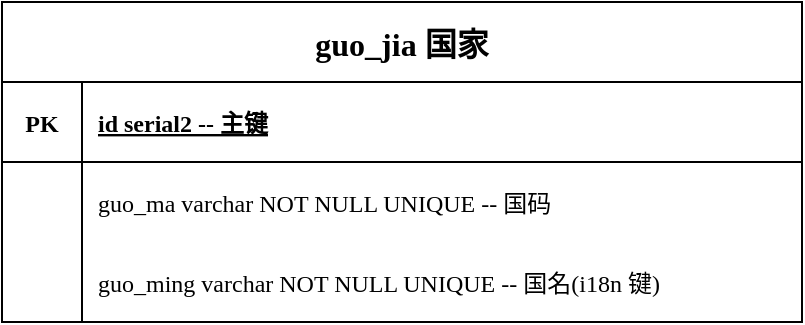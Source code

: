 <mxfile version="15.4.0" type="device" pages="32"><diagram name="國家" id="zOyQV2e_aC-sdeZ_U5a_"><mxGraphModel dx="1284" dy="793" grid="1" gridSize="10" guides="1" tooltips="1" connect="1" arrows="1" fold="1" page="1" pageScale="1" pageWidth="583" pageHeight="413" math="0" shadow="0"><root><mxCell id="s1DiUsiUFWDG_B--HmQR-0"/><mxCell id="s1DiUsiUFWDG_B--HmQR-1" parent="s1DiUsiUFWDG_B--HmQR-0"/><mxCell id="s1DiUsiUFWDG_B--HmQR-2" value="guo_jia 国家" style="shape=table;startSize=40;container=1;collapsible=1;childLayout=tableLayout;fixedRows=1;rowLines=0;fontStyle=1;align=center;resizeLast=1;fontFamily=Roboto Mono;fontSource=https%3A%2F%2Ffonts.googleapis.com%2Fcss%3Ffamily%3DRoboto%2BMono;fontSize=16;" vertex="1" parent="s1DiUsiUFWDG_B--HmQR-1"><mxGeometry x="40" y="40" width="400" height="160" as="geometry"/></mxCell><mxCell id="s1DiUsiUFWDG_B--HmQR-3" value="" style="shape=partialRectangle;collapsible=0;dropTarget=0;pointerEvents=0;fillColor=none;top=0;left=0;bottom=1;right=0;points=[[0,0.5],[1,0.5]];portConstraint=eastwest;fontFamily=Roboto Mono;fontSource=https%3A%2F%2Ffonts.googleapis.com%2Fcss%3Ffamily%3DRoboto%2BMono;" vertex="1" parent="s1DiUsiUFWDG_B--HmQR-2"><mxGeometry y="40" width="400" height="40" as="geometry"/></mxCell><mxCell id="s1DiUsiUFWDG_B--HmQR-4" value="PK" style="shape=partialRectangle;connectable=0;fillColor=none;top=0;left=0;bottom=0;right=0;fontStyle=1;overflow=hidden;fontFamily=Roboto Mono;fontSource=https%3A%2F%2Ffonts.googleapis.com%2Fcss%3Ffamily%3DRoboto%2BMono;" vertex="1" parent="s1DiUsiUFWDG_B--HmQR-3"><mxGeometry width="40" height="40" as="geometry"><mxRectangle width="40" height="40" as="alternateBounds"/></mxGeometry></mxCell><mxCell id="s1DiUsiUFWDG_B--HmQR-5" value="id serial2 -- 主键" style="shape=partialRectangle;connectable=0;fillColor=none;top=0;left=0;bottom=0;right=0;align=left;spacingLeft=6;fontStyle=5;overflow=hidden;fontFamily=Roboto Mono;fontSource=https%3A%2F%2Ffonts.googleapis.com%2Fcss%3Ffamily%3DRoboto%2BMono;" vertex="1" parent="s1DiUsiUFWDG_B--HmQR-3"><mxGeometry x="40" width="360" height="40" as="geometry"><mxRectangle width="360" height="40" as="alternateBounds"/></mxGeometry></mxCell><mxCell id="s1DiUsiUFWDG_B--HmQR-6" value="" style="shape=partialRectangle;collapsible=0;dropTarget=0;pointerEvents=0;fillColor=none;top=0;left=0;bottom=0;right=0;points=[[0,0.5],[1,0.5]];portConstraint=eastwest;fontFamily=Roboto Mono;fontSource=https%3A%2F%2Ffonts.googleapis.com%2Fcss%3Ffamily%3DRoboto%2BMono;" vertex="1" parent="s1DiUsiUFWDG_B--HmQR-2"><mxGeometry y="80" width="400" height="40" as="geometry"/></mxCell><mxCell id="s1DiUsiUFWDG_B--HmQR-7" value="" style="shape=partialRectangle;connectable=0;fillColor=none;top=0;left=0;bottom=0;right=0;editable=1;overflow=hidden;fontFamily=Roboto Mono;fontSource=https%3A%2F%2Ffonts.googleapis.com%2Fcss%3Ffamily%3DRoboto%2BMono;" vertex="1" parent="s1DiUsiUFWDG_B--HmQR-6"><mxGeometry width="40" height="40" as="geometry"><mxRectangle width="40" height="40" as="alternateBounds"/></mxGeometry></mxCell><mxCell id="s1DiUsiUFWDG_B--HmQR-8" value="guo_ma varchar NOT NULL UNIQUE -- 国码" style="shape=partialRectangle;connectable=0;fillColor=none;top=0;left=0;bottom=0;right=0;align=left;spacingLeft=6;overflow=hidden;fontFamily=Roboto Mono;fontSource=https%3A%2F%2Ffonts.googleapis.com%2Fcss%3Ffamily%3DRoboto%2BMono;" vertex="1" parent="s1DiUsiUFWDG_B--HmQR-6"><mxGeometry x="40" width="360" height="40" as="geometry"><mxRectangle width="360" height="40" as="alternateBounds"/></mxGeometry></mxCell><mxCell id="s1DiUsiUFWDG_B--HmQR-9" value="" style="shape=partialRectangle;collapsible=0;dropTarget=0;pointerEvents=0;fillColor=none;top=0;left=0;bottom=0;right=0;points=[[0,0.5],[1,0.5]];portConstraint=eastwest;fontFamily=Roboto Mono;fontSource=https%3A%2F%2Ffonts.googleapis.com%2Fcss%3Ffamily%3DRoboto%2BMono;" vertex="1" parent="s1DiUsiUFWDG_B--HmQR-2"><mxGeometry y="120" width="400" height="40" as="geometry"/></mxCell><mxCell id="s1DiUsiUFWDG_B--HmQR-10" value="" style="shape=partialRectangle;connectable=0;fillColor=none;top=0;left=0;bottom=0;right=0;editable=1;overflow=hidden;fontFamily=Roboto Mono;fontSource=https%3A%2F%2Ffonts.googleapis.com%2Fcss%3Ffamily%3DRoboto%2BMono;" vertex="1" parent="s1DiUsiUFWDG_B--HmQR-9"><mxGeometry width="40" height="40" as="geometry"><mxRectangle width="40" height="40" as="alternateBounds"/></mxGeometry></mxCell><mxCell id="s1DiUsiUFWDG_B--HmQR-11" value="guo_ming varchar NOT NULL UNIQUE -- 国名(i18n 键)" style="shape=partialRectangle;connectable=0;fillColor=none;top=0;left=0;bottom=0;right=0;align=left;spacingLeft=6;overflow=hidden;fontFamily=Roboto Mono;fontSource=https%3A%2F%2Ffonts.googleapis.com%2Fcss%3Ffamily%3DRoboto%2BMono;" vertex="1" parent="s1DiUsiUFWDG_B--HmQR-9"><mxGeometry x="40" width="360" height="40" as="geometry"><mxRectangle width="360" height="40" as="alternateBounds"/></mxGeometry></mxCell></root></mxGraphModel></diagram><diagram name="地區" id="8yvC17tebf3c2-18ybHA"><mxGraphModel dx="1284" dy="793" grid="1" gridSize="10" guides="1" tooltips="1" connect="1" arrows="1" fold="1" page="1" pageScale="1" pageWidth="583" pageHeight="413" math="0" shadow="0"><root><mxCell id="8bYefvY_YI-j3ETy2aN8-0"/><mxCell id="8bYefvY_YI-j3ETy2aN8-1" parent="8bYefvY_YI-j3ETy2aN8-0"/><mxCell id="8bYefvY_YI-j3ETy2aN8-2" value="di_qu 地区" style="shape=table;startSize=40;container=1;collapsible=1;childLayout=tableLayout;fixedRows=1;rowLines=0;fontStyle=1;align=center;resizeLast=1;fontFamily=Roboto Mono;fontSource=https%3A%2F%2Ffonts.googleapis.com%2Fcss%3Ffamily%3DRoboto%2BMono;fontSize=16;" vertex="1" parent="8bYefvY_YI-j3ETy2aN8-1"><mxGeometry x="40" y="40" width="480" height="120" as="geometry"/></mxCell><mxCell id="8bYefvY_YI-j3ETy2aN8-3" value="" style="shape=partialRectangle;collapsible=0;dropTarget=0;pointerEvents=0;fillColor=none;top=0;left=0;bottom=1;right=0;points=[[0,0.5],[1,0.5]];portConstraint=eastwest;fontFamily=Roboto Mono;fontSource=https%3A%2F%2Ffonts.googleapis.com%2Fcss%3Ffamily%3DRoboto%2BMono;" vertex="1" parent="8bYefvY_YI-j3ETy2aN8-2"><mxGeometry y="40" width="480" height="40" as="geometry"/></mxCell><mxCell id="8bYefvY_YI-j3ETy2aN8-4" value="PK" style="shape=partialRectangle;connectable=0;fillColor=none;top=0;left=0;bottom=0;right=0;fontStyle=1;overflow=hidden;fontFamily=Roboto Mono;fontSource=https%3A%2F%2Ffonts.googleapis.com%2Fcss%3Ffamily%3DRoboto%2BMono;" vertex="1" parent="8bYefvY_YI-j3ETy2aN8-3"><mxGeometry width="40" height="40" as="geometry"><mxRectangle width="40" height="40" as="alternateBounds"/></mxGeometry></mxCell><mxCell id="8bYefvY_YI-j3ETy2aN8-5" value="id serial2 -- 主键" style="shape=partialRectangle;connectable=0;fillColor=none;top=0;left=0;bottom=0;right=0;align=left;spacingLeft=6;fontStyle=5;overflow=hidden;fontFamily=Roboto Mono;fontSource=https%3A%2F%2Ffonts.googleapis.com%2Fcss%3Ffamily%3DRoboto%2BMono;" vertex="1" parent="8bYefvY_YI-j3ETy2aN8-3"><mxGeometry x="40" width="440" height="40" as="geometry"><mxRectangle width="440" height="40" as="alternateBounds"/></mxGeometry></mxCell><mxCell id="8bYefvY_YI-j3ETy2aN8-6" value="" style="shape=partialRectangle;collapsible=0;dropTarget=0;pointerEvents=0;fillColor=none;top=0;left=0;bottom=0;right=0;points=[[0,0.5],[1,0.5]];portConstraint=eastwest;fontFamily=Roboto Mono;fontSource=https%3A%2F%2Ffonts.googleapis.com%2Fcss%3Ffamily%3DRoboto%2BMono;" vertex="1" parent="8bYefvY_YI-j3ETy2aN8-2"><mxGeometry y="80" width="480" height="40" as="geometry"/></mxCell><mxCell id="8bYefvY_YI-j3ETy2aN8-7" value="" style="shape=partialRectangle;connectable=0;fillColor=none;top=0;left=0;bottom=0;right=0;editable=1;overflow=hidden;fontFamily=Roboto Mono;fontSource=https%3A%2F%2Ffonts.googleapis.com%2Fcss%3Ffamily%3DRoboto%2BMono;" vertex="1" parent="8bYefvY_YI-j3ETy2aN8-6"><mxGeometry width="40" height="40" as="geometry"><mxRectangle width="40" height="40" as="alternateBounds"/></mxGeometry></mxCell><mxCell id="8bYefvY_YI-j3ETy2aN8-8" value="xian_shi_ming varchar NOT NULL UNIQUE -- 县市名(i18n 键)" style="shape=partialRectangle;connectable=0;fillColor=none;top=0;left=0;bottom=0;right=0;align=left;spacingLeft=6;overflow=hidden;fontFamily=Roboto Mono;fontSource=https%3A%2F%2Ffonts.googleapis.com%2Fcss%3Ffamily%3DRoboto%2BMono;" vertex="1" parent="8bYefvY_YI-j3ETy2aN8-6"><mxGeometry x="40" width="440" height="40" as="geometry"><mxRectangle width="440" height="40" as="alternateBounds"/></mxGeometry></mxCell></root></mxGraphModel></diagram><diagram name="情人" id="-yUZV71mDADh0_mwl1Ld"><mxGraphModel dx="1284" dy="793" grid="1" gridSize="10" guides="1" tooltips="1" connect="1" arrows="1" fold="1" page="1" pageScale="1" pageWidth="1169" pageHeight="1654" math="0" shadow="0"><root><mxCell id="HGGEPyORi_1btAfkhvt1-0"/><mxCell id="HGGEPyORi_1btAfkhvt1-1" parent="HGGEPyORi_1btAfkhvt1-0"/><mxCell id="HGGEPyORi_1btAfkhvt1-9" value="qing_ren 情人" style="shape=table;startSize=40;container=1;collapsible=1;childLayout=tableLayout;fixedRows=1;rowLines=0;fontStyle=1;align=center;resizeLast=1;fontFamily=Roboto Mono;fontSource=https%3A%2F%2Ffonts.googleapis.com%2Fcss%3Ffamily%3DRoboto%2BMono;fontSize=16;" parent="HGGEPyORi_1btAfkhvt1-1" vertex="1"><mxGeometry x="480" y="40" width="480" height="1440" as="geometry"/></mxCell><mxCell id="HGGEPyORi_1btAfkhvt1-10" value="" style="shape=partialRectangle;collapsible=0;dropTarget=0;pointerEvents=0;fillColor=none;top=0;left=0;bottom=1;right=0;points=[[0,0.5],[1,0.5]];portConstraint=eastwest;fontFamily=Roboto Mono;fontSource=https%3A%2F%2Ffonts.googleapis.com%2Fcss%3Ffamily%3DRoboto%2BMono;" parent="HGGEPyORi_1btAfkhvt1-9" vertex="1"><mxGeometry y="40" width="480" height="40" as="geometry"/></mxCell><mxCell id="HGGEPyORi_1btAfkhvt1-11" value="PK" style="shape=partialRectangle;connectable=0;fillColor=none;top=0;left=0;bottom=0;right=0;fontStyle=1;overflow=hidden;fontFamily=Roboto Mono;fontSource=https%3A%2F%2Ffonts.googleapis.com%2Fcss%3Ffamily%3DRoboto%2BMono;" parent="HGGEPyORi_1btAfkhvt1-10" vertex="1"><mxGeometry width="40" height="40" as="geometry"><mxRectangle width="40" height="40" as="alternateBounds"/></mxGeometry></mxCell><mxCell id="HGGEPyORi_1btAfkhvt1-12" value="id serial -- 主键" style="shape=partialRectangle;connectable=0;fillColor=none;top=0;left=0;bottom=0;right=0;align=left;spacingLeft=6;fontStyle=5;overflow=hidden;fontFamily=Roboto Mono;fontSource=https%3A%2F%2Ffonts.googleapis.com%2Fcss%3Ffamily%3DRoboto%2BMono;" parent="HGGEPyORi_1btAfkhvt1-10" vertex="1"><mxGeometry x="40" width="440" height="40" as="geometry"><mxRectangle width="440" height="40" as="alternateBounds"/></mxGeometry></mxCell><mxCell id="HGGEPyORi_1btAfkhvt1-13" value="" style="shape=partialRectangle;collapsible=0;dropTarget=0;pointerEvents=0;fillColor=none;top=0;left=0;bottom=1;right=0;points=[[0,0.5],[1,0.5]];portConstraint=eastwest;fontFamily=Roboto Mono;fontSource=https%3A%2F%2Ffonts.googleapis.com%2Fcss%3Ffamily%3DRoboto%2BMono;" parent="HGGEPyORi_1btAfkhvt1-9" vertex="1"><mxGeometry y="80" width="480" height="40" as="geometry"/></mxCell><mxCell id="HGGEPyORi_1btAfkhvt1-14" value="" style="shape=partialRectangle;connectable=0;fillColor=none;top=0;left=0;bottom=0;right=0;editable=1;overflow=hidden;fontFamily=Roboto Mono;fontSource=https%3A%2F%2Ffonts.googleapis.com%2Fcss%3Ffamily%3DRoboto%2BMono;" parent="HGGEPyORi_1btAfkhvt1-13" vertex="1"><mxGeometry width="40" height="40" as="geometry"><mxRectangle width="40" height="40" as="alternateBounds"/></mxGeometry></mxCell><mxCell id="HGGEPyORi_1btAfkhvt1-15" value="shi_bie_ma uuid NOT NULL UNIQUE -- 识别码" style="shape=partialRectangle;connectable=0;fillColor=none;top=0;left=0;bottom=0;right=0;align=left;spacingLeft=6;overflow=hidden;fontFamily=Roboto Mono;fontSource=https%3A%2F%2Ffonts.googleapis.com%2Fcss%3Ffamily%3DRoboto%2BMono;" parent="HGGEPyORi_1btAfkhvt1-13" vertex="1"><mxGeometry x="40" width="440" height="40" as="geometry"><mxRectangle width="440" height="40" as="alternateBounds"/></mxGeometry></mxCell><mxCell id="HGGEPyORi_1btAfkhvt1-16" value="" style="shape=partialRectangle;collapsible=0;dropTarget=0;pointerEvents=0;fillColor=none;top=0;left=0;bottom=0;right=0;points=[[0,0.5],[1,0.5]];portConstraint=eastwest;fontFamily=Roboto Mono;fontSource=https%3A%2F%2Ffonts.googleapis.com%2Fcss%3Ffamily%3DRoboto%2BMono;" parent="HGGEPyORi_1btAfkhvt1-9" vertex="1"><mxGeometry y="120" width="480" height="40" as="geometry"/></mxCell><mxCell id="HGGEPyORi_1btAfkhvt1-17" value="FK&#10;UQ" style="shape=partialRectangle;connectable=0;fillColor=none;top=0;left=0;bottom=0;right=0;editable=1;overflow=hidden;fontFamily=Roboto Mono;fontSource=https%3A%2F%2Ffonts.googleapis.com%2Fcss%3Ffamily%3DRoboto%2BMono;" parent="HGGEPyORi_1btAfkhvt1-16" vertex="1"><mxGeometry width="40" height="40" as="geometry"><mxRectangle width="40" height="40" as="alternateBounds"/></mxGeometry></mxCell><mxCell id="HGGEPyORi_1btAfkhvt1-18" value="guo_jia int2 NOT NULL -- 国家" style="shape=partialRectangle;connectable=0;fillColor=none;top=0;left=0;bottom=0;right=0;align=left;spacingLeft=6;overflow=hidden;fontFamily=Roboto Mono;fontSource=https%3A%2F%2Ffonts.googleapis.com%2Fcss%3Ffamily%3DRoboto%2BMono;" parent="HGGEPyORi_1btAfkhvt1-16" vertex="1"><mxGeometry x="40" width="440" height="40" as="geometry"><mxRectangle width="440" height="40" as="alternateBounds"/></mxGeometry></mxCell><mxCell id="HGGEPyORi_1btAfkhvt1-19" value="" style="shape=partialRectangle;collapsible=0;dropTarget=0;pointerEvents=0;fillColor=none;top=0;left=0;bottom=1;right=0;points=[[0,0.5],[1,0.5]];portConstraint=eastwest;fontFamily=Roboto Mono;fontSource=https%3A%2F%2Ffonts.googleapis.com%2Fcss%3Ffamily%3DRoboto%2BMono;" parent="HGGEPyORi_1btAfkhvt1-9" vertex="1"><mxGeometry y="160" width="480" height="40" as="geometry"/></mxCell><mxCell id="HGGEPyORi_1btAfkhvt1-20" value="UQ" style="shape=partialRectangle;connectable=0;fillColor=none;top=0;left=0;bottom=0;right=0;editable=1;overflow=hidden;fontFamily=Roboto Mono;fontSource=https%3A%2F%2Ffonts.googleapis.com%2Fcss%3Ffamily%3DRoboto%2BMono;" parent="HGGEPyORi_1btAfkhvt1-19" vertex="1"><mxGeometry width="40" height="40" as="geometry"><mxRectangle width="40" height="40" as="alternateBounds"/></mxGeometry></mxCell><mxCell id="HGGEPyORi_1btAfkhvt1-21" value="zhang_hao varchar NOT NULL -- 帐号(手机号)" style="shape=partialRectangle;connectable=0;fillColor=none;top=0;left=0;bottom=0;right=0;align=left;spacingLeft=6;overflow=hidden;fontFamily=Roboto Mono;fontSource=https%3A%2F%2Ffonts.googleapis.com%2Fcss%3Ffamily%3DRoboto%2BMono;" parent="HGGEPyORi_1btAfkhvt1-19" vertex="1"><mxGeometry x="40" width="440" height="40" as="geometry"><mxRectangle width="440" height="40" as="alternateBounds"/></mxGeometry></mxCell><mxCell id="HGGEPyORi_1btAfkhvt1-22" value="" style="shape=partialRectangle;collapsible=0;dropTarget=0;pointerEvents=0;fillColor=none;top=0;left=0;bottom=0;right=0;points=[[0,0.5],[1,0.5]];portConstraint=eastwest;fontFamily=Roboto Mono;fontSource=https%3A%2F%2Ffonts.googleapis.com%2Fcss%3Ffamily%3DRoboto%2BMono;" parent="HGGEPyORi_1btAfkhvt1-9" vertex="1"><mxGeometry y="200" width="480" height="40" as="geometry"/></mxCell><mxCell id="HGGEPyORi_1btAfkhvt1-23" value="" style="shape=partialRectangle;connectable=0;fillColor=none;top=0;left=0;bottom=0;right=0;editable=1;overflow=hidden;fontFamily=Roboto Mono;fontSource=https%3A%2F%2Ffonts.googleapis.com%2Fcss%3Ffamily%3DRoboto%2BMono;" parent="HGGEPyORi_1btAfkhvt1-22" vertex="1"><mxGeometry width="40" height="40" as="geometry"><mxRectangle width="40" height="40" as="alternateBounds"/></mxGeometry></mxCell><mxCell id="HGGEPyORi_1btAfkhvt1-24" value="mi_ma text -- 密码" style="shape=partialRectangle;connectable=0;fillColor=none;top=0;left=0;bottom=0;right=0;align=left;spacingLeft=6;overflow=hidden;fontFamily=Roboto Mono;fontSource=https%3A%2F%2Ffonts.googleapis.com%2Fcss%3Ffamily%3DRoboto%2BMono;" parent="HGGEPyORi_1btAfkhvt1-22" vertex="1"><mxGeometry x="40" width="440" height="40" as="geometry"><mxRectangle width="440" height="40" as="alternateBounds"/></mxGeometry></mxCell><mxCell id="HGGEPyORi_1btAfkhvt1-25" value="" style="shape=partialRectangle;collapsible=0;dropTarget=0;pointerEvents=0;fillColor=none;top=0;left=0;bottom=0;right=0;points=[[0,0.5],[1,0.5]];portConstraint=eastwest;fontFamily=Roboto Mono;fontSource=https%3A%2F%2Ffonts.googleapis.com%2Fcss%3Ffamily%3DRoboto%2BMono;" parent="HGGEPyORi_1btAfkhvt1-9" vertex="1"><mxGeometry y="240" width="480" height="40" as="geometry"/></mxCell><mxCell id="HGGEPyORi_1btAfkhvt1-26" value="" style="shape=partialRectangle;connectable=0;fillColor=none;top=0;left=0;bottom=0;right=0;editable=1;overflow=hidden;fontFamily=Roboto Mono;fontSource=https%3A%2F%2Ffonts.googleapis.com%2Fcss%3Ffamily%3DRoboto%2BMono;" parent="HGGEPyORi_1btAfkhvt1-25" vertex="1"><mxGeometry width="40" height="40" as="geometry"><mxRectangle width="40" height="40" as="alternateBounds"/></mxGeometry></mxCell><mxCell id="HGGEPyORi_1btAfkhvt1-27" value="huo_yue timestamptz -- 活跃" style="shape=partialRectangle;connectable=0;fillColor=none;top=0;left=0;bottom=0;right=0;align=left;spacingLeft=6;overflow=hidden;fontFamily=Roboto Mono;fontSource=https%3A%2F%2Ffonts.googleapis.com%2Fcss%3Ffamily%3DRoboto%2BMono;" parent="HGGEPyORi_1btAfkhvt1-25" vertex="1"><mxGeometry x="40" width="440" height="40" as="geometry"><mxRectangle width="440" height="40" as="alternateBounds"/></mxGeometry></mxCell><mxCell id="HGGEPyORi_1btAfkhvt1-28" value="" style="shape=partialRectangle;collapsible=0;dropTarget=0;pointerEvents=0;fillColor=none;top=0;left=0;bottom=0;right=0;points=[[0,0.5],[1,0.5]];portConstraint=eastwest;fontFamily=Roboto Mono;fontSource=https%3A%2F%2Ffonts.googleapis.com%2Fcss%3Ffamily%3DRoboto%2BMono;" parent="HGGEPyORi_1btAfkhvt1-9" vertex="1"><mxGeometry y="280" width="480" height="40" as="geometry"/></mxCell><mxCell id="HGGEPyORi_1btAfkhvt1-29" value="" style="shape=partialRectangle;connectable=0;fillColor=none;top=0;left=0;bottom=0;right=0;editable=1;overflow=hidden;fontFamily=Roboto Mono;fontSource=https%3A%2F%2Ffonts.googleapis.com%2Fcss%3Ffamily%3DRoboto%2BMono;" parent="HGGEPyORi_1btAfkhvt1-28" vertex="1"><mxGeometry width="40" height="40" as="geometry"><mxRectangle width="40" height="40" as="alternateBounds"/></mxGeometry></mxCell><mxCell id="HGGEPyORi_1btAfkhvt1-30" value="dao_qi timestamptz -- 到期" style="shape=partialRectangle;connectable=0;fillColor=none;top=0;left=0;bottom=0;right=0;align=left;spacingLeft=6;overflow=hidden;fontFamily=Roboto Mono;fontSource=https%3A%2F%2Ffonts.googleapis.com%2Fcss%3Ffamily%3DRoboto%2BMono;" parent="HGGEPyORi_1btAfkhvt1-28" vertex="1"><mxGeometry x="40" width="440" height="40" as="geometry"><mxRectangle width="440" height="40" as="alternateBounds"/></mxGeometry></mxCell><mxCell id="HGGEPyORi_1btAfkhvt1-34" value="" style="shape=partialRectangle;collapsible=0;dropTarget=0;pointerEvents=0;fillColor=none;top=0;left=0;bottom=0;right=0;points=[[0,0.5],[1,0.5]];portConstraint=eastwest;fontFamily=Roboto Mono;fontSource=https%3A%2F%2Ffonts.googleapis.com%2Fcss%3Ffamily%3DRoboto%2BMono;" parent="HGGEPyORi_1btAfkhvt1-9" vertex="1"><mxGeometry y="320" width="480" height="40" as="geometry"/></mxCell><mxCell id="HGGEPyORi_1btAfkhvt1-35" value="FK" style="shape=partialRectangle;connectable=0;fillColor=none;top=0;left=0;bottom=0;right=0;editable=1;overflow=hidden;fontFamily=Roboto Mono;fontSource=https%3A%2F%2Ffonts.googleapis.com%2Fcss%3Ffamily%3DRoboto%2BMono;" parent="HGGEPyORi_1btAfkhvt1-34" vertex="1"><mxGeometry width="40" height="40" as="geometry"><mxRectangle width="40" height="40" as="alternateBounds"/></mxGeometry></mxCell><mxCell id="HGGEPyORi_1btAfkhvt1-36" value="di_qu int2 -- 地区" style="shape=partialRectangle;connectable=0;fillColor=none;top=0;left=0;bottom=0;right=0;align=left;spacingLeft=6;overflow=hidden;fontFamily=Roboto Mono;fontSource=https%3A%2F%2Ffonts.googleapis.com%2Fcss%3Ffamily%3DRoboto%2BMono;" parent="HGGEPyORi_1btAfkhvt1-34" vertex="1"><mxGeometry x="40" width="440" height="40" as="geometry"><mxRectangle width="440" height="40" as="alternateBounds"/></mxGeometry></mxCell><mxCell id="HGGEPyORi_1btAfkhvt1-37" value="" style="shape=partialRectangle;collapsible=0;dropTarget=0;pointerEvents=0;fillColor=none;top=0;left=0;bottom=0;right=0;points=[[0,0.5],[1,0.5]];portConstraint=eastwest;fontFamily=Roboto Mono;fontSource=https%3A%2F%2Ffonts.googleapis.com%2Fcss%3Ffamily%3DRoboto%2BMono;" parent="HGGEPyORi_1btAfkhvt1-9" vertex="1"><mxGeometry y="360" width="480" height="40" as="geometry"/></mxCell><mxCell id="HGGEPyORi_1btAfkhvt1-38" value="" style="shape=partialRectangle;connectable=0;fillColor=none;top=0;left=0;bottom=0;right=0;editable=1;overflow=hidden;fontFamily=Roboto Mono;fontSource=https%3A%2F%2Ffonts.googleapis.com%2Fcss%3Ffamily%3DRoboto%2BMono;" parent="HGGEPyORi_1btAfkhvt1-37" vertex="1"><mxGeometry width="40" height="40" as="geometry"><mxRectangle width="40" height="40" as="alternateBounds"/></mxGeometry></mxCell><mxCell id="HGGEPyORi_1btAfkhvt1-39" value="ni_cheng varchar -- 昵称" style="shape=partialRectangle;connectable=0;fillColor=none;top=0;left=0;bottom=0;right=0;align=left;spacingLeft=6;overflow=hidden;fontFamily=Roboto Mono;fontSource=https%3A%2F%2Ffonts.googleapis.com%2Fcss%3Ffamily%3DRoboto%2BMono;" parent="HGGEPyORi_1btAfkhvt1-37" vertex="1"><mxGeometry x="40" width="440" height="40" as="geometry"><mxRectangle width="440" height="40" as="alternateBounds"/></mxGeometry></mxCell><mxCell id="HGGEPyORi_1btAfkhvt1-40" value="" style="shape=partialRectangle;collapsible=0;dropTarget=0;pointerEvents=0;fillColor=none;top=0;left=0;bottom=0;right=0;points=[[0,0.5],[1,0.5]];portConstraint=eastwest;fontFamily=Roboto Mono;fontSource=https%3A%2F%2Ffonts.googleapis.com%2Fcss%3Ffamily%3DRoboto%2BMono;" parent="HGGEPyORi_1btAfkhvt1-9" vertex="1"><mxGeometry y="400" width="480" height="40" as="geometry"/></mxCell><mxCell id="HGGEPyORi_1btAfkhvt1-41" value="" style="shape=partialRectangle;connectable=0;fillColor=none;top=0;left=0;bottom=0;right=0;editable=1;overflow=hidden;fontFamily=Roboto Mono;fontSource=https%3A%2F%2Ffonts.googleapis.com%2Fcss%3Ffamily%3DRoboto%2BMono;" parent="HGGEPyORi_1btAfkhvt1-40" vertex="1"><mxGeometry width="40" height="40" as="geometry"><mxRectangle width="40" height="40" as="alternateBounds"/></mxGeometry></mxCell><mxCell id="HGGEPyORi_1btAfkhvt1-42" value="sheng_ri date -- 生日" style="shape=partialRectangle;connectable=0;fillColor=none;top=0;left=0;bottom=0;right=0;align=left;spacingLeft=6;overflow=hidden;fontFamily=Roboto Mono;fontSource=https%3A%2F%2Ffonts.googleapis.com%2Fcss%3Ffamily%3DRoboto%2BMono;" parent="HGGEPyORi_1btAfkhvt1-40" vertex="1"><mxGeometry x="40" width="440" height="40" as="geometry"><mxRectangle width="440" height="40" as="alternateBounds"/></mxGeometry></mxCell><mxCell id="HGGEPyORi_1btAfkhvt1-43" value="" style="shape=partialRectangle;collapsible=0;dropTarget=0;pointerEvents=0;fillColor=none;top=0;left=0;bottom=0;right=0;points=[[0,0.5],[1,0.5]];portConstraint=eastwest;fontFamily=Roboto Mono;fontSource=https%3A%2F%2Ffonts.googleapis.com%2Fcss%3Ffamily%3DRoboto%2BMono;" parent="HGGEPyORi_1btAfkhvt1-9" vertex="1"><mxGeometry y="440" width="480" height="40" as="geometry"/></mxCell><mxCell id="HGGEPyORi_1btAfkhvt1-44" value="" style="shape=partialRectangle;connectable=0;fillColor=none;top=0;left=0;bottom=0;right=0;editable=1;overflow=hidden;fontFamily=Roboto Mono;fontSource=https%3A%2F%2Ffonts.googleapis.com%2Fcss%3Ffamily%3DRoboto%2BMono;" parent="HGGEPyORi_1btAfkhvt1-43" vertex="1"><mxGeometry width="40" height="40" as="geometry"><mxRectangle width="40" height="40" as="alternateBounds"/></mxGeometry></mxCell><mxCell id="HGGEPyORi_1btAfkhvt1-45" value="xing_bie bool -- 性别" style="shape=partialRectangle;connectable=0;fillColor=none;top=0;left=0;bottom=0;right=0;align=left;spacingLeft=6;overflow=hidden;fontFamily=Roboto Mono;fontSource=https%3A%2F%2Ffonts.googleapis.com%2Fcss%3Ffamily%3DRoboto%2BMono;" parent="HGGEPyORi_1btAfkhvt1-43" vertex="1"><mxGeometry x="40" width="440" height="40" as="geometry"><mxRectangle width="440" height="40" as="alternateBounds"/></mxGeometry></mxCell><mxCell id="9_x7Cv_qEENIORFGBd7k-6" value="" style="shape=partialRectangle;collapsible=0;dropTarget=0;pointerEvents=0;fillColor=none;top=0;left=0;bottom=0;right=0;points=[[0,0.5],[1,0.5]];portConstraint=eastwest;fontFamily=Roboto Mono;fontSource=https%3A%2F%2Ffonts.googleapis.com%2Fcss%3Ffamily%3DRoboto%2BMono;" parent="HGGEPyORi_1btAfkhvt1-9" vertex="1"><mxGeometry y="480" width="480" height="40" as="geometry"/></mxCell><mxCell id="9_x7Cv_qEENIORFGBd7k-7" value="" style="shape=partialRectangle;connectable=0;fillColor=none;top=0;left=0;bottom=0;right=0;editable=1;overflow=hidden;fontFamily=Roboto Mono;fontSource=https%3A%2F%2Ffonts.googleapis.com%2Fcss%3Ffamily%3DRoboto%2BMono;" parent="9_x7Cv_qEENIORFGBd7k-6" vertex="1"><mxGeometry width="40" height="40" as="geometry"><mxRectangle width="40" height="40" as="alternateBounds"/></mxGeometry></mxCell><mxCell id="9_x7Cv_qEENIORFGBd7k-8" value="da_tou text -- 大头" style="shape=partialRectangle;connectable=0;fillColor=none;top=0;left=0;bottom=0;right=0;align=left;spacingLeft=6;overflow=hidden;fontFamily=Roboto Mono;fontSource=https%3A%2F%2Ffonts.googleapis.com%2Fcss%3Ffamily%3DRoboto%2BMono;" parent="9_x7Cv_qEENIORFGBd7k-6" vertex="1"><mxGeometry x="40" width="440" height="40" as="geometry"><mxRectangle width="440" height="40" as="alternateBounds"/></mxGeometry></mxCell><mxCell id="9_x7Cv_qEENIORFGBd7k-9" value="" style="shape=partialRectangle;collapsible=0;dropTarget=0;pointerEvents=0;fillColor=none;top=0;left=0;bottom=0;right=0;points=[[0,0.5],[1,0.5]];portConstraint=eastwest;fontFamily=Roboto Mono;fontSource=https%3A%2F%2Ffonts.googleapis.com%2Fcss%3Ffamily%3DRoboto%2BMono;" parent="HGGEPyORi_1btAfkhvt1-9" vertex="1"><mxGeometry y="520" width="480" height="40" as="geometry"/></mxCell><mxCell id="9_x7Cv_qEENIORFGBd7k-10" value="" style="shape=partialRectangle;connectable=0;fillColor=none;top=0;left=0;bottom=0;right=0;editable=1;overflow=hidden;fontFamily=Roboto Mono;fontSource=https%3A%2F%2Ffonts.googleapis.com%2Fcss%3Ffamily%3DRoboto%2BMono;" parent="9_x7Cv_qEENIORFGBd7k-9" vertex="1"><mxGeometry width="40" height="40" as="geometry"><mxRectangle width="40" height="40" as="alternateBounds"/></mxGeometry></mxCell><mxCell id="9_x7Cv_qEENIORFGBd7k-11" value="zi_jie text -- 自介" style="shape=partialRectangle;connectable=0;fillColor=none;top=0;left=0;bottom=0;right=0;align=left;spacingLeft=6;overflow=hidden;fontFamily=Roboto Mono;fontSource=https%3A%2F%2Ffonts.googleapis.com%2Fcss%3Ffamily%3DRoboto%2BMono;" parent="9_x7Cv_qEENIORFGBd7k-9" vertex="1"><mxGeometry x="40" width="440" height="40" as="geometry"><mxRectangle width="440" height="40" as="alternateBounds"/></mxGeometry></mxCell><mxCell id="9_x7Cv_qEENIORFGBd7k-12" value="" style="shape=partialRectangle;collapsible=0;dropTarget=0;pointerEvents=0;fillColor=none;top=0;left=0;bottom=0;right=0;points=[[0,0.5],[1,0.5]];portConstraint=eastwest;fontFamily=Roboto Mono;fontSource=https%3A%2F%2Ffonts.googleapis.com%2Fcss%3Ffamily%3DRoboto%2BMono;" parent="HGGEPyORi_1btAfkhvt1-9" vertex="1"><mxGeometry y="560" width="480" height="40" as="geometry"/></mxCell><mxCell id="9_x7Cv_qEENIORFGBd7k-13" value="" style="shape=partialRectangle;connectable=0;fillColor=none;top=0;left=0;bottom=0;right=0;editable=1;overflow=hidden;fontFamily=Roboto Mono;fontSource=https%3A%2F%2Ffonts.googleapis.com%2Fcss%3Ffamily%3DRoboto%2BMono;" parent="9_x7Cv_qEENIORFGBd7k-12" vertex="1"><mxGeometry width="40" height="40" as="geometry"><mxRectangle width="40" height="40" as="alternateBounds"/></mxGeometry></mxCell><mxCell id="9_x7Cv_qEENIORFGBd7k-14" value="ha_luo text -- 哈啰" style="shape=partialRectangle;connectable=0;fillColor=none;top=0;left=0;bottom=0;right=0;align=left;spacingLeft=6;overflow=hidden;fontFamily=Roboto Mono;fontSource=https%3A%2F%2Ffonts.googleapis.com%2Fcss%3Ffamily%3DRoboto%2BMono;" parent="9_x7Cv_qEENIORFGBd7k-12" vertex="1"><mxGeometry x="40" width="440" height="40" as="geometry"><mxRectangle width="440" height="40" as="alternateBounds"/></mxGeometry></mxCell><mxCell id="9_x7Cv_qEENIORFGBd7k-15" value="" style="shape=partialRectangle;collapsible=0;dropTarget=0;pointerEvents=0;fillColor=none;top=0;left=0;bottom=0;right=0;points=[[0,0.5],[1,0.5]];portConstraint=eastwest;fontFamily=Roboto Mono;fontSource=https%3A%2F%2Ffonts.googleapis.com%2Fcss%3Ffamily%3DRoboto%2BMono;" parent="HGGEPyORi_1btAfkhvt1-9" vertex="1"><mxGeometry y="600" width="480" height="40" as="geometry"/></mxCell><mxCell id="9_x7Cv_qEENIORFGBd7k-16" value="" style="shape=partialRectangle;connectable=0;fillColor=none;top=0;left=0;bottom=0;right=0;editable=1;overflow=hidden;fontFamily=Roboto Mono;fontSource=https%3A%2F%2Ffonts.googleapis.com%2Fcss%3Ffamily%3DRoboto%2BMono;" parent="9_x7Cv_qEENIORFGBd7k-15" vertex="1"><mxGeometry width="40" height="40" as="geometry"><mxRectangle width="40" height="40" as="alternateBounds"/></mxGeometry></mxCell><mxCell id="9_x7Cv_qEENIORFGBd7k-17" value="ti_xing ti_xing -- 体型" style="shape=partialRectangle;connectable=0;fillColor=none;top=0;left=0;bottom=0;right=0;align=left;spacingLeft=6;overflow=hidden;fontFamily=Roboto Mono;fontSource=https%3A%2F%2Ffonts.googleapis.com%2Fcss%3Ffamily%3DRoboto%2BMono;" parent="9_x7Cv_qEENIORFGBd7k-15" vertex="1"><mxGeometry x="40" width="440" height="40" as="geometry"><mxRectangle width="440" height="40" as="alternateBounds"/></mxGeometry></mxCell><mxCell id="9_x7Cv_qEENIORFGBd7k-18" value="" style="shape=partialRectangle;collapsible=0;dropTarget=0;pointerEvents=0;fillColor=none;top=0;left=0;bottom=0;right=0;points=[[0,0.5],[1,0.5]];portConstraint=eastwest;fontFamily=Roboto Mono;fontSource=https%3A%2F%2Ffonts.googleapis.com%2Fcss%3Ffamily%3DRoboto%2BMono;" parent="HGGEPyORi_1btAfkhvt1-9" vertex="1"><mxGeometry y="640" width="480" height="40" as="geometry"/></mxCell><mxCell id="9_x7Cv_qEENIORFGBd7k-19" value="" style="shape=partialRectangle;connectable=0;fillColor=none;top=0;left=0;bottom=0;right=0;editable=1;overflow=hidden;fontFamily=Roboto Mono;fontSource=https%3A%2F%2Ffonts.googleapis.com%2Fcss%3Ffamily%3DRoboto%2BMono;" parent="9_x7Cv_qEENIORFGBd7k-18" vertex="1"><mxGeometry width="40" height="40" as="geometry"><mxRectangle width="40" height="40" as="alternateBounds"/></mxGeometry></mxCell><mxCell id="9_x7Cv_qEENIORFGBd7k-20" value="shen_gao int2 -- 身高" style="shape=partialRectangle;connectable=0;fillColor=none;top=0;left=0;bottom=0;right=0;align=left;spacingLeft=6;overflow=hidden;fontFamily=Roboto Mono;fontSource=https%3A%2F%2Ffonts.googleapis.com%2Fcss%3Ffamily%3DRoboto%2BMono;" parent="9_x7Cv_qEENIORFGBd7k-18" vertex="1"><mxGeometry x="40" width="440" height="40" as="geometry"><mxRectangle width="440" height="40" as="alternateBounds"/></mxGeometry></mxCell><mxCell id="9_x7Cv_qEENIORFGBd7k-21" value="" style="shape=partialRectangle;collapsible=0;dropTarget=0;pointerEvents=0;fillColor=none;top=0;left=0;bottom=0;right=0;points=[[0,0.5],[1,0.5]];portConstraint=eastwest;fontFamily=Roboto Mono;fontSource=https%3A%2F%2Ffonts.googleapis.com%2Fcss%3Ffamily%3DRoboto%2BMono;" parent="HGGEPyORi_1btAfkhvt1-9" vertex="1"><mxGeometry y="680" width="480" height="40" as="geometry"/></mxCell><mxCell id="9_x7Cv_qEENIORFGBd7k-22" value="" style="shape=partialRectangle;connectable=0;fillColor=none;top=0;left=0;bottom=0;right=0;editable=1;overflow=hidden;fontFamily=Roboto Mono;fontSource=https%3A%2F%2Ffonts.googleapis.com%2Fcss%3Ffamily%3DRoboto%2BMono;" parent="9_x7Cv_qEENIORFGBd7k-21" vertex="1"><mxGeometry width="40" height="40" as="geometry"><mxRectangle width="40" height="40" as="alternateBounds"/></mxGeometry></mxCell><mxCell id="9_x7Cv_qEENIORFGBd7k-23" value="ti_zhong int2 -- 体重" style="shape=partialRectangle;connectable=0;fillColor=none;top=0;left=0;bottom=0;right=0;align=left;spacingLeft=6;overflow=hidden;fontFamily=Roboto Mono;fontSource=https%3A%2F%2Ffonts.googleapis.com%2Fcss%3Ffamily%3DRoboto%2BMono;" parent="9_x7Cv_qEENIORFGBd7k-21" vertex="1"><mxGeometry x="40" width="440" height="40" as="geometry"><mxRectangle width="440" height="40" as="alternateBounds"/></mxGeometry></mxCell><mxCell id="uWXZmEMbxXgUDBFf5xtG-0" value="" style="shape=partialRectangle;collapsible=0;dropTarget=0;pointerEvents=0;fillColor=none;top=0;left=0;bottom=0;right=0;points=[[0,0.5],[1,0.5]];portConstraint=eastwest;fontFamily=Roboto Mono;fontSource=https%3A%2F%2Ffonts.googleapis.com%2Fcss%3Ffamily%3DRoboto%2BMono;" parent="HGGEPyORi_1btAfkhvt1-9" vertex="1"><mxGeometry y="720" width="480" height="40" as="geometry"/></mxCell><mxCell id="uWXZmEMbxXgUDBFf5xtG-1" value="" style="shape=partialRectangle;connectable=0;fillColor=none;top=0;left=0;bottom=0;right=0;editable=1;overflow=hidden;fontFamily=Roboto Mono;fontSource=https%3A%2F%2Ffonts.googleapis.com%2Fcss%3Ffamily%3DRoboto%2BMono;" parent="uWXZmEMbxXgUDBFf5xtG-0" vertex="1"><mxGeometry width="40" height="40" as="geometry"><mxRectangle width="40" height="40" as="alternateBounds"/></mxGeometry></mxCell><mxCell id="uWXZmEMbxXgUDBFf5xtG-2" value="xue_li xue_li -- 学历" style="shape=partialRectangle;connectable=0;fillColor=none;top=0;left=0;bottom=0;right=0;align=left;spacingLeft=6;overflow=hidden;fontFamily=Roboto Mono;fontSource=https%3A%2F%2Ffonts.googleapis.com%2Fcss%3Ffamily%3DRoboto%2BMono;" parent="uWXZmEMbxXgUDBFf5xtG-0" vertex="1"><mxGeometry x="40" width="440" height="40" as="geometry"><mxRectangle width="440" height="40" as="alternateBounds"/></mxGeometry></mxCell><mxCell id="uWXZmEMbxXgUDBFf5xtG-3" value="" style="shape=partialRectangle;collapsible=0;dropTarget=0;pointerEvents=0;fillColor=none;top=0;left=0;bottom=0;right=0;points=[[0,0.5],[1,0.5]];portConstraint=eastwest;fontFamily=Roboto Mono;fontSource=https%3A%2F%2Ffonts.googleapis.com%2Fcss%3Ffamily%3DRoboto%2BMono;" parent="HGGEPyORi_1btAfkhvt1-9" vertex="1"><mxGeometry y="760" width="480" height="40" as="geometry"/></mxCell><mxCell id="uWXZmEMbxXgUDBFf5xtG-4" value="" style="shape=partialRectangle;connectable=0;fillColor=none;top=0;left=0;bottom=0;right=0;editable=1;overflow=hidden;fontFamily=Roboto Mono;fontSource=https%3A%2F%2Ffonts.googleapis.com%2Fcss%3Ffamily%3DRoboto%2BMono;" parent="uWXZmEMbxXgUDBFf5xtG-3" vertex="1"><mxGeometry width="40" height="40" as="geometry"><mxRectangle width="40" height="40" as="alternateBounds"/></mxGeometry></mxCell><mxCell id="uWXZmEMbxXgUDBFf5xtG-5" value="hun_yin hun_yin -- 婚姻" style="shape=partialRectangle;connectable=0;fillColor=none;top=0;left=0;bottom=0;right=0;align=left;spacingLeft=6;overflow=hidden;fontFamily=Roboto Mono;fontSource=https%3A%2F%2Ffonts.googleapis.com%2Fcss%3Ffamily%3DRoboto%2BMono;" parent="uWXZmEMbxXgUDBFf5xtG-3" vertex="1"><mxGeometry x="40" width="440" height="40" as="geometry"><mxRectangle width="440" height="40" as="alternateBounds"/></mxGeometry></mxCell><mxCell id="uWXZmEMbxXgUDBFf5xtG-6" value="" style="shape=partialRectangle;collapsible=0;dropTarget=0;pointerEvents=0;fillColor=none;top=0;left=0;bottom=0;right=0;points=[[0,0.5],[1,0.5]];portConstraint=eastwest;fontFamily=Roboto Mono;fontSource=https%3A%2F%2Ffonts.googleapis.com%2Fcss%3Ffamily%3DRoboto%2BMono;" parent="HGGEPyORi_1btAfkhvt1-9" vertex="1"><mxGeometry y="800" width="480" height="40" as="geometry"/></mxCell><mxCell id="uWXZmEMbxXgUDBFf5xtG-7" value="" style="shape=partialRectangle;connectable=0;fillColor=none;top=0;left=0;bottom=0;right=0;editable=1;overflow=hidden;fontFamily=Roboto Mono;fontSource=https%3A%2F%2Ffonts.googleapis.com%2Fcss%3Ffamily%3DRoboto%2BMono;" parent="uWXZmEMbxXgUDBFf5xtG-6" vertex="1"><mxGeometry width="40" height="40" as="geometry"><mxRectangle width="40" height="40" as="alternateBounds"/></mxGeometry></mxCell><mxCell id="uWXZmEMbxXgUDBFf5xtG-8" value="zhi_ye varchar -- 职业" style="shape=partialRectangle;connectable=0;fillColor=none;top=0;left=0;bottom=0;right=0;align=left;spacingLeft=6;overflow=hidden;fontFamily=Roboto Mono;fontSource=https%3A%2F%2Ffonts.googleapis.com%2Fcss%3Ffamily%3DRoboto%2BMono;" parent="uWXZmEMbxXgUDBFf5xtG-6" vertex="1"><mxGeometry x="40" width="440" height="40" as="geometry"><mxRectangle width="440" height="40" as="alternateBounds"/></mxGeometry></mxCell><mxCell id="uWXZmEMbxXgUDBFf5xtG-9" value="" style="shape=partialRectangle;collapsible=0;dropTarget=0;pointerEvents=0;fillColor=none;top=0;left=0;bottom=0;right=0;points=[[0,0.5],[1,0.5]];portConstraint=eastwest;fontFamily=Roboto Mono;fontSource=https%3A%2F%2Ffonts.googleapis.com%2Fcss%3Ffamily%3DRoboto%2BMono;" parent="HGGEPyORi_1btAfkhvt1-9" vertex="1"><mxGeometry y="840" width="480" height="40" as="geometry"/></mxCell><mxCell id="uWXZmEMbxXgUDBFf5xtG-10" value="" style="shape=partialRectangle;connectable=0;fillColor=none;top=0;left=0;bottom=0;right=0;editable=1;overflow=hidden;fontFamily=Roboto Mono;fontSource=https%3A%2F%2Ffonts.googleapis.com%2Fcss%3Ffamily%3DRoboto%2BMono;" parent="uWXZmEMbxXgUDBFf5xtG-9" vertex="1"><mxGeometry width="40" height="40" as="geometry"><mxRectangle width="40" height="40" as="alternateBounds"/></mxGeometry></mxCell><mxCell id="uWXZmEMbxXgUDBFf5xtG-11" value="chou_yan chou_yan -- 抽烟" style="shape=partialRectangle;connectable=0;fillColor=none;top=0;left=0;bottom=0;right=0;align=left;spacingLeft=6;overflow=hidden;fontFamily=Roboto Mono;fontSource=https%3A%2F%2Ffonts.googleapis.com%2Fcss%3Ffamily%3DRoboto%2BMono;" parent="uWXZmEMbxXgUDBFf5xtG-9" vertex="1"><mxGeometry x="40" width="440" height="40" as="geometry"><mxRectangle width="440" height="40" as="alternateBounds"/></mxGeometry></mxCell><mxCell id="uWXZmEMbxXgUDBFf5xtG-12" value="" style="shape=partialRectangle;collapsible=0;dropTarget=0;pointerEvents=0;fillColor=none;top=0;left=0;bottom=0;right=0;points=[[0,0.5],[1,0.5]];portConstraint=eastwest;fontFamily=Roboto Mono;fontSource=https%3A%2F%2Ffonts.googleapis.com%2Fcss%3Ffamily%3DRoboto%2BMono;" parent="HGGEPyORi_1btAfkhvt1-9" vertex="1"><mxGeometry y="880" width="480" height="40" as="geometry"/></mxCell><mxCell id="uWXZmEMbxXgUDBFf5xtG-13" value="" style="shape=partialRectangle;connectable=0;fillColor=none;top=0;left=0;bottom=0;right=0;editable=1;overflow=hidden;fontFamily=Roboto Mono;fontSource=https%3A%2F%2Ffonts.googleapis.com%2Fcss%3Ffamily%3DRoboto%2BMono;" parent="uWXZmEMbxXgUDBFf5xtG-12" vertex="1"><mxGeometry width="40" height="40" as="geometry"><mxRectangle width="40" height="40" as="alternateBounds"/></mxGeometry></mxCell><mxCell id="uWXZmEMbxXgUDBFf5xtG-14" value="yin_jiu yin_jiu -- 饮酒" style="shape=partialRectangle;connectable=0;fillColor=none;top=0;left=0;bottom=0;right=0;align=left;spacingLeft=6;overflow=hidden;fontFamily=Roboto Mono;fontSource=https%3A%2F%2Ffonts.googleapis.com%2Fcss%3Ffamily%3DRoboto%2BMono;" parent="uWXZmEMbxXgUDBFf5xtG-12" vertex="1"><mxGeometry x="40" width="440" height="40" as="geometry"><mxRectangle width="440" height="40" as="alternateBounds"/></mxGeometry></mxCell><mxCell id="wS_w6H8PlO3S8eHbJJbE-2" value="" style="shape=partialRectangle;collapsible=0;dropTarget=0;pointerEvents=0;fillColor=none;top=0;left=0;bottom=0;right=0;points=[[0,0.5],[1,0.5]];portConstraint=eastwest;fontFamily=Roboto Mono;fontSource=https%3A%2F%2Ffonts.googleapis.com%2Fcss%3Ffamily%3DRoboto%2BMono;" vertex="1" parent="HGGEPyORi_1btAfkhvt1-9"><mxGeometry y="920" width="480" height="40" as="geometry"/></mxCell><mxCell id="wS_w6H8PlO3S8eHbJJbE-3" value="" style="shape=partialRectangle;connectable=0;fillColor=none;top=0;left=0;bottom=0;right=0;editable=1;overflow=hidden;fontFamily=Roboto Mono;fontSource=https%3A%2F%2Ffonts.googleapis.com%2Fcss%3Ffamily%3DRoboto%2BMono;" vertex="1" parent="wS_w6H8PlO3S8eHbJJbE-2"><mxGeometry width="40" height="40" as="geometry"><mxRectangle width="40" height="40" as="alternateBounds"/></mxGeometry></mxCell><mxCell id="wS_w6H8PlO3S8eHbJJbE-4" value="tian_jia_hao_you text -- 添加好友" style="shape=partialRectangle;connectable=0;fillColor=none;top=0;left=0;bottom=0;right=0;align=left;spacingLeft=6;overflow=hidden;fontFamily=Roboto Mono;fontSource=https%3A%2F%2Ffonts.googleapis.com%2Fcss%3Ffamily%3DRoboto%2BMono;" vertex="1" parent="wS_w6H8PlO3S8eHbJJbE-2"><mxGeometry x="40" width="440" height="40" as="geometry"><mxRectangle width="440" height="40" as="alternateBounds"/></mxGeometry></mxCell><mxCell id="wS_w6H8PlO3S8eHbJJbE-5" value="" style="shape=partialRectangle;collapsible=0;dropTarget=0;pointerEvents=0;fillColor=none;top=0;left=0;bottom=0;right=0;points=[[0,0.5],[1,0.5]];portConstraint=eastwest;fontFamily=Roboto Mono;fontSource=https%3A%2F%2Ffonts.googleapis.com%2Fcss%3Ffamily%3DRoboto%2BMono;" vertex="1" parent="HGGEPyORi_1btAfkhvt1-9"><mxGeometry y="960" width="480" height="40" as="geometry"/></mxCell><mxCell id="wS_w6H8PlO3S8eHbJJbE-6" value="" style="shape=partialRectangle;connectable=0;fillColor=none;top=0;left=0;bottom=0;right=0;editable=1;overflow=hidden;fontFamily=Roboto Mono;fontSource=https%3A%2F%2Ffonts.googleapis.com%2Fcss%3Ffamily%3DRoboto%2BMono;" vertex="1" parent="wS_w6H8PlO3S8eHbJJbE-5"><mxGeometry width="40" height="40" as="geometry"><mxRectangle width="40" height="40" as="alternateBounds"/></mxGeometry></mxCell><mxCell id="wS_w6H8PlO3S8eHbJJbE-7" value="li_xiang_dui_xiang text -- 理想对象" style="shape=partialRectangle;connectable=0;fillColor=none;top=0;left=0;bottom=0;right=0;align=left;spacingLeft=6;overflow=hidden;fontFamily=Roboto Mono;fontSource=https%3A%2F%2Ffonts.googleapis.com%2Fcss%3Ffamily%3DRoboto%2BMono;" vertex="1" parent="wS_w6H8PlO3S8eHbJJbE-5"><mxGeometry x="40" width="440" height="40" as="geometry"><mxRectangle width="440" height="40" as="alternateBounds"/></mxGeometry></mxCell><mxCell id="dtVD98qhmrXYPJIytFs0-0" value="" style="shape=partialRectangle;collapsible=0;dropTarget=0;pointerEvents=0;fillColor=none;top=0;left=0;bottom=0;right=0;points=[[0,0.5],[1,0.5]];portConstraint=eastwest;fontFamily=Roboto Mono;fontSource=https%3A%2F%2Ffonts.googleapis.com%2Fcss%3Ffamily%3DRoboto%2BMono;" vertex="1" parent="HGGEPyORi_1btAfkhvt1-9"><mxGeometry y="1000" width="480" height="40" as="geometry"/></mxCell><mxCell id="dtVD98qhmrXYPJIytFs0-1" value="FK" style="shape=partialRectangle;connectable=0;fillColor=none;top=0;left=0;bottom=0;right=0;editable=1;overflow=hidden;fontFamily=Roboto Mono;fontSource=https%3A%2F%2Ffonts.googleapis.com%2Fcss%3Ffamily%3DRoboto%2BMono;" vertex="1" parent="dtVD98qhmrXYPJIytFs0-0"><mxGeometry width="40" height="40" as="geometry"><mxRectangle width="40" height="40" as="alternateBounds"/></mxGeometry></mxCell><mxCell id="dtVD98qhmrXYPJIytFs0-2" value="nian_shou_ru int2 -- 年收入(男生)" style="shape=partialRectangle;connectable=0;fillColor=none;top=0;left=0;bottom=0;right=0;align=left;spacingLeft=6;overflow=hidden;fontFamily=Roboto Mono;fontSource=https%3A%2F%2Ffonts.googleapis.com%2Fcss%3Ffamily%3DRoboto%2BMono;" vertex="1" parent="dtVD98qhmrXYPJIytFs0-0"><mxGeometry x="40" width="440" height="40" as="geometry"><mxRectangle width="440" height="40" as="alternateBounds"/></mxGeometry></mxCell><mxCell id="dtVD98qhmrXYPJIytFs0-3" value="" style="shape=partialRectangle;collapsible=0;dropTarget=0;pointerEvents=0;fillColor=none;top=0;left=0;bottom=0;right=0;points=[[0,0.5],[1,0.5]];portConstraint=eastwest;fontFamily=Roboto Mono;fontSource=https%3A%2F%2Ffonts.googleapis.com%2Fcss%3Ffamily%3DRoboto%2BMono;" vertex="1" parent="HGGEPyORi_1btAfkhvt1-9"><mxGeometry y="1040" width="480" height="40" as="geometry"/></mxCell><mxCell id="dtVD98qhmrXYPJIytFs0-4" value="FK" style="shape=partialRectangle;connectable=0;fillColor=none;top=0;left=0;bottom=0;right=0;editable=1;overflow=hidden;fontFamily=Roboto Mono;fontSource=https%3A%2F%2Ffonts.googleapis.com%2Fcss%3Ffamily%3DRoboto%2BMono;" vertex="1" parent="dtVD98qhmrXYPJIytFs0-3"><mxGeometry width="40" height="40" as="geometry"><mxRectangle width="40" height="40" as="alternateBounds"/></mxGeometry></mxCell><mxCell id="dtVD98qhmrXYPJIytFs0-5" value="ling_yong_qian int2 -- 期望零用钱(女生)" style="shape=partialRectangle;connectable=0;fillColor=none;top=0;left=0;bottom=0;right=0;align=left;spacingLeft=6;overflow=hidden;fontFamily=Roboto Mono;fontSource=https%3A%2F%2Ffonts.googleapis.com%2Fcss%3Ffamily%3DRoboto%2BMono;" vertex="1" parent="dtVD98qhmrXYPJIytFs0-3"><mxGeometry x="40" width="440" height="40" as="geometry"><mxRectangle width="440" height="40" as="alternateBounds"/></mxGeometry></mxCell><mxCell id="dtVD98qhmrXYPJIytFs0-6" value="" style="shape=partialRectangle;collapsible=0;dropTarget=0;pointerEvents=0;fillColor=none;top=0;left=0;bottom=0;right=0;points=[[0,0.5],[1,0.5]];portConstraint=eastwest;fontFamily=Roboto Mono;fontSource=https%3A%2F%2Ffonts.googleapis.com%2Fcss%3Ffamily%3DRoboto%2BMono;" vertex="1" parent="HGGEPyORi_1btAfkhvt1-9"><mxGeometry y="1080" width="480" height="40" as="geometry"/></mxCell><mxCell id="dtVD98qhmrXYPJIytFs0-7" value="" style="shape=partialRectangle;connectable=0;fillColor=none;top=0;left=0;bottom=0;right=0;editable=1;overflow=hidden;fontFamily=Roboto Mono;fontSource=https%3A%2F%2Ffonts.googleapis.com%2Fcss%3Ffamily%3DRoboto%2BMono;" vertex="1" parent="dtVD98qhmrXYPJIytFs0-6"><mxGeometry width="40" height="40" as="geometry"><mxRectangle width="40" height="40" as="alternateBounds"/></mxGeometry></mxCell><mxCell id="dtVD98qhmrXYPJIytFs0-8" value="shan_chu varchar -- 删除" style="shape=partialRectangle;connectable=0;fillColor=none;top=0;left=0;bottom=0;right=0;align=left;spacingLeft=6;overflow=hidden;fontFamily=Roboto Mono;fontSource=https%3A%2F%2Ffonts.googleapis.com%2Fcss%3Ffamily%3DRoboto%2BMono;" vertex="1" parent="dtVD98qhmrXYPJIytFs0-6"><mxGeometry x="40" width="440" height="40" as="geometry"><mxRectangle width="440" height="40" as="alternateBounds"/></mxGeometry></mxCell><mxCell id="dtVD98qhmrXYPJIytFs0-9" value="" style="shape=partialRectangle;collapsible=0;dropTarget=0;pointerEvents=0;fillColor=none;top=0;left=0;bottom=0;right=0;points=[[0,0.5],[1,0.5]];portConstraint=eastwest;fontFamily=Roboto Mono;fontSource=https%3A%2F%2Ffonts.googleapis.com%2Fcss%3Ffamily%3DRoboto%2BMono;" vertex="1" parent="HGGEPyORi_1btAfkhvt1-9"><mxGeometry y="1120" width="480" height="40" as="geometry"/></mxCell><mxCell id="dtVD98qhmrXYPJIytFs0-10" value="" style="shape=partialRectangle;connectable=0;fillColor=none;top=0;left=0;bottom=0;right=0;editable=1;overflow=hidden;fontFamily=Roboto Mono;fontSource=https%3A%2F%2Ffonts.googleapis.com%2Fcss%3Ffamily%3DRoboto%2BMono;" vertex="1" parent="dtVD98qhmrXYPJIytFs0-9"><mxGeometry width="40" height="40" as="geometry"><mxRectangle width="40" height="40" as="alternateBounds"/></mxGeometry></mxCell><mxCell id="dtVD98qhmrXYPJIytFs0-11" value="an_xin bool -- 安心" style="shape=partialRectangle;connectable=0;fillColor=none;top=0;left=0;bottom=0;right=0;align=left;spacingLeft=6;overflow=hidden;fontFamily=Roboto Mono;fontSource=https%3A%2F%2Ffonts.googleapis.com%2Fcss%3Ffamily%3DRoboto%2BMono;" vertex="1" parent="dtVD98qhmrXYPJIytFs0-9"><mxGeometry x="40" width="440" height="40" as="geometry"><mxRectangle width="440" height="40" as="alternateBounds"/></mxGeometry></mxCell><mxCell id="dtVD98qhmrXYPJIytFs0-12" value="" style="shape=partialRectangle;collapsible=0;dropTarget=0;pointerEvents=0;fillColor=none;top=0;left=0;bottom=0;right=0;points=[[0,0.5],[1,0.5]];portConstraint=eastwest;fontFamily=Roboto Mono;fontSource=https%3A%2F%2Ffonts.googleapis.com%2Fcss%3Ffamily%3DRoboto%2BMono;" vertex="1" parent="HGGEPyORi_1btAfkhvt1-9"><mxGeometry y="1160" width="480" height="40" as="geometry"/></mxCell><mxCell id="dtVD98qhmrXYPJIytFs0-13" value="" style="shape=partialRectangle;connectable=0;fillColor=none;top=0;left=0;bottom=0;right=0;editable=1;overflow=hidden;fontFamily=Roboto Mono;fontSource=https%3A%2F%2Ffonts.googleapis.com%2Fcss%3Ffamily%3DRoboto%2BMono;" vertex="1" parent="dtVD98qhmrXYPJIytFs0-12"><mxGeometry width="40" height="40" as="geometry"><mxRectangle width="40" height="40" as="alternateBounds"/></mxGeometry></mxCell><mxCell id="dtVD98qhmrXYPJIytFs0-14" value="zhu_ce_shi_chuo timestamp -- 註冊時戳" style="shape=partialRectangle;connectable=0;fillColor=none;top=0;left=0;bottom=0;right=0;align=left;spacingLeft=6;overflow=hidden;fontFamily=Roboto Mono;fontSource=https%3A%2F%2Ffonts.googleapis.com%2Fcss%3Ffamily%3DRoboto%2BMono;" vertex="1" parent="dtVD98qhmrXYPJIytFs0-12"><mxGeometry x="40" width="440" height="40" as="geometry"><mxRectangle width="440" height="40" as="alternateBounds"/></mxGeometry></mxCell><mxCell id="dtVD98qhmrXYPJIytFs0-15" value="" style="shape=partialRectangle;collapsible=0;dropTarget=0;pointerEvents=0;fillColor=none;top=0;left=0;bottom=0;right=0;points=[[0,0.5],[1,0.5]];portConstraint=eastwest;fontFamily=Roboto Mono;fontSource=https%3A%2F%2Ffonts.googleapis.com%2Fcss%3Ffamily%3DRoboto%2BMono;" vertex="1" parent="HGGEPyORi_1btAfkhvt1-9"><mxGeometry y="1200" width="480" height="40" as="geometry"/></mxCell><mxCell id="dtVD98qhmrXYPJIytFs0-16" value="" style="shape=partialRectangle;connectable=0;fillColor=none;top=0;left=0;bottom=0;right=0;editable=1;overflow=hidden;fontFamily=Roboto Mono;fontSource=https%3A%2F%2Ffonts.googleapis.com%2Fcss%3Ffamily%3DRoboto%2BMono;" vertex="1" parent="dtVD98qhmrXYPJIytFs0-15"><mxGeometry width="40" height="40" as="geometry"><mxRectangle width="40" height="40" as="alternateBounds"/></mxGeometry></mxCell><mxCell id="dtVD98qhmrXYPJIytFs0-17" value="xiang_chu_guan_xi xiang_chu_guan_xi -- 相處關係" style="shape=partialRectangle;connectable=0;fillColor=none;top=0;left=0;bottom=0;right=0;align=left;spacingLeft=6;overflow=hidden;fontFamily=Roboto Mono;fontSource=https%3A%2F%2Ffonts.googleapis.com%2Fcss%3Ffamily%3DRoboto%2BMono;" vertex="1" parent="dtVD98qhmrXYPJIytFs0-15"><mxGeometry x="40" width="440" height="40" as="geometry"><mxRectangle width="440" height="40" as="alternateBounds"/></mxGeometry></mxCell><mxCell id="dtVD98qhmrXYPJIytFs0-18" value="" style="shape=partialRectangle;collapsible=0;dropTarget=0;pointerEvents=0;fillColor=none;top=0;left=0;bottom=0;right=0;points=[[0,0.5],[1,0.5]];portConstraint=eastwest;fontFamily=Roboto Mono;fontSource=https%3A%2F%2Ffonts.googleapis.com%2Fcss%3Ffamily%3DRoboto%2BMono;" vertex="1" parent="HGGEPyORi_1btAfkhvt1-9"><mxGeometry y="1240" width="480" height="40" as="geometry"/></mxCell><mxCell id="dtVD98qhmrXYPJIytFs0-19" value="" style="shape=partialRectangle;connectable=0;fillColor=none;top=0;left=0;bottom=0;right=0;editable=1;overflow=hidden;fontFamily=Roboto Mono;fontSource=https%3A%2F%2Ffonts.googleapis.com%2Fcss%3Ffamily%3DRoboto%2BMono;" vertex="1" parent="dtVD98qhmrXYPJIytFs0-18"><mxGeometry width="40" height="40" as="geometry"><mxRectangle width="40" height="40" as="alternateBounds"/></mxGeometry></mxCell><mxCell id="dtVD98qhmrXYPJIytFs0-20" value="line_notify_access_token text -- LINE 网站服务通知访问令牌" style="shape=partialRectangle;connectable=0;fillColor=none;top=0;left=0;bottom=0;right=0;align=left;spacingLeft=6;overflow=hidden;fontFamily=Roboto Mono;fontSource=https%3A%2F%2Ffonts.googleapis.com%2Fcss%3Ffamily%3DRoboto%2BMono;" vertex="1" parent="dtVD98qhmrXYPJIytFs0-18"><mxGeometry x="40" width="440" height="40" as="geometry"><mxRectangle width="440" height="40" as="alternateBounds"/></mxGeometry></mxCell><mxCell id="dtVD98qhmrXYPJIytFs0-21" value="" style="shape=partialRectangle;collapsible=0;dropTarget=0;pointerEvents=0;fillColor=none;top=0;left=0;bottom=0;right=0;points=[[0,0.5],[1,0.5]];portConstraint=eastwest;fontFamily=Roboto Mono;fontSource=https%3A%2F%2Ffonts.googleapis.com%2Fcss%3Ffamily%3DRoboto%2BMono;" vertex="1" parent="HGGEPyORi_1btAfkhvt1-9"><mxGeometry y="1280" width="480" height="40" as="geometry"/></mxCell><mxCell id="dtVD98qhmrXYPJIytFs0-22" value="" style="shape=partialRectangle;connectable=0;fillColor=none;top=0;left=0;bottom=0;right=0;editable=1;overflow=hidden;fontFamily=Roboto Mono;fontSource=https%3A%2F%2Ffonts.googleapis.com%2Fcss%3Ffamily%3DRoboto%2BMono;" vertex="1" parent="dtVD98qhmrXYPJIytFs0-21"><mxGeometry width="40" height="40" as="geometry"><mxRectangle width="40" height="40" as="alternateBounds"/></mxGeometry></mxCell><mxCell id="dtVD98qhmrXYPJIytFs0-23" value="tui_jian_ma varchar -- 推荐码" style="shape=partialRectangle;connectable=0;fillColor=none;top=0;left=0;bottom=0;right=0;align=left;spacingLeft=6;overflow=hidden;fontFamily=Roboto Mono;fontSource=https%3A%2F%2Ffonts.googleapis.com%2Fcss%3Ffamily%3DRoboto%2BMono;" vertex="1" parent="dtVD98qhmrXYPJIytFs0-21"><mxGeometry x="40" width="440" height="40" as="geometry"><mxRectangle width="440" height="40" as="alternateBounds"/></mxGeometry></mxCell><mxCell id="dtVD98qhmrXYPJIytFs0-24" value="" style="shape=partialRectangle;collapsible=0;dropTarget=0;pointerEvents=0;fillColor=none;top=0;left=0;bottom=0;right=0;points=[[0,0.5],[1,0.5]];portConstraint=eastwest;fontFamily=Roboto Mono;fontSource=https%3A%2F%2Ffonts.googleapis.com%2Fcss%3Ffamily%3DRoboto%2BMono;" vertex="1" parent="HGGEPyORi_1btAfkhvt1-9"><mxGeometry y="1320" width="480" height="40" as="geometry"/></mxCell><mxCell id="dtVD98qhmrXYPJIytFs0-25" value="" style="shape=partialRectangle;connectable=0;fillColor=none;top=0;left=0;bottom=0;right=0;editable=1;overflow=hidden;fontFamily=Roboto Mono;fontSource=https%3A%2F%2Ffonts.googleapis.com%2Fcss%3Ffamily%3DRoboto%2BMono;" vertex="1" parent="dtVD98qhmrXYPJIytFs0-24"><mxGeometry width="40" height="40" as="geometry"><mxRectangle width="40" height="40" as="alternateBounds"/></mxGeometry></mxCell><mxCell id="dtVD98qhmrXYPJIytFs0-26" value="tui_jian_ren int -- 推荐人" style="shape=partialRectangle;connectable=0;fillColor=none;top=0;left=0;bottom=0;right=0;align=left;spacingLeft=6;overflow=hidden;fontFamily=Roboto Mono;fontSource=https%3A%2F%2Ffonts.googleapis.com%2Fcss%3Ffamily%3DRoboto%2BMono;" vertex="1" parent="dtVD98qhmrXYPJIytFs0-24"><mxGeometry x="40" width="440" height="40" as="geometry"><mxRectangle width="440" height="40" as="alternateBounds"/></mxGeometry></mxCell><mxCell id="dtVD98qhmrXYPJIytFs0-27" value="" style="edgeStyle=entityRelationEdgeStyle;fontSize=12;html=1;endArrow=ERzeroToOne;startArrow=ERmandOne;rounded=0;fontColor=#000000;strokeColor=#000000;" edge="1" parent="HGGEPyORi_1btAfkhvt1-9" source="HGGEPyORi_1btAfkhvt1-10" target="dtVD98qhmrXYPJIytFs0-24"><mxGeometry width="100" height="100" relative="1" as="geometry"><mxPoint x="150" y="1210" as="sourcePoint"/><mxPoint x="250" y="1110" as="targetPoint"/></mxGeometry></mxCell><mxCell id="dtVD98qhmrXYPJIytFs0-28" value="" style="shape=partialRectangle;collapsible=0;dropTarget=0;pointerEvents=0;fillColor=none;top=0;left=0;bottom=0;right=0;points=[[0,0.5],[1,0.5]];portConstraint=eastwest;fontFamily=Roboto Mono;fontSource=https%3A%2F%2Ffonts.googleapis.com%2Fcss%3Ffamily%3DRoboto%2BMono;" vertex="1" parent="HGGEPyORi_1btAfkhvt1-9"><mxGeometry y="1360" width="480" height="40" as="geometry"/></mxCell><mxCell id="dtVD98qhmrXYPJIytFs0-29" value="" style="shape=partialRectangle;connectable=0;fillColor=none;top=0;left=0;bottom=0;right=0;editable=1;overflow=hidden;fontFamily=Roboto Mono;fontSource=https%3A%2F%2Ffonts.googleapis.com%2Fcss%3Ffamily%3DRoboto%2BMono;" vertex="1" parent="dtVD98qhmrXYPJIytFs0-28"><mxGeometry width="40" height="40" as="geometry"><mxRectangle width="40" height="40" as="alternateBounds"/></mxGeometry></mxCell><mxCell id="dtVD98qhmrXYPJIytFs0-30" value="nan_shi_zhong_lei varchar -- 男士种类" style="shape=partialRectangle;connectable=0;fillColor=none;top=0;left=0;bottom=0;right=0;align=left;spacingLeft=6;overflow=hidden;fontFamily=Roboto Mono;fontSource=https%3A%2F%2Ffonts.googleapis.com%2Fcss%3Ffamily%3DRoboto%2BMono;" vertex="1" parent="dtVD98qhmrXYPJIytFs0-28"><mxGeometry x="40" width="440" height="40" as="geometry"><mxRectangle width="440" height="40" as="alternateBounds"/></mxGeometry></mxCell><mxCell id="dtVD98qhmrXYPJIytFs0-31" value="" style="shape=partialRectangle;collapsible=0;dropTarget=0;pointerEvents=0;fillColor=none;top=0;left=0;bottom=0;right=0;points=[[0,0.5],[1,0.5]];portConstraint=eastwest;fontFamily=Roboto Mono;fontSource=https%3A%2F%2Ffonts.googleapis.com%2Fcss%3Ffamily%3DRoboto%2BMono;" vertex="1" parent="HGGEPyORi_1btAfkhvt1-9"><mxGeometry y="1400" width="480" height="40" as="geometry"/></mxCell><mxCell id="dtVD98qhmrXYPJIytFs0-32" value="" style="shape=partialRectangle;connectable=0;fillColor=none;top=0;left=0;bottom=0;right=0;editable=1;overflow=hidden;fontFamily=Roboto Mono;fontSource=https%3A%2F%2Ffonts.googleapis.com%2Fcss%3Ffamily%3DRoboto%2BMono;" vertex="1" parent="dtVD98qhmrXYPJIytFs0-31"><mxGeometry width="40" height="40" as="geometry"><mxRectangle width="40" height="40" as="alternateBounds"/></mxGeometry></mxCell><mxCell id="dtVD98qhmrXYPJIytFs0-33" value="wei bool NOT NULL DEFAULT false -- 伪号" style="shape=partialRectangle;connectable=0;fillColor=none;top=0;left=0;bottom=0;right=0;align=left;spacingLeft=6;overflow=hidden;fontFamily=Roboto Mono;fontSource=https%3A%2F%2Ffonts.googleapis.com%2Fcss%3Ffamily%3DRoboto%2BMono;" vertex="1" parent="dtVD98qhmrXYPJIytFs0-31"><mxGeometry x="40" width="440" height="40" as="geometry"><mxRectangle width="440" height="40" as="alternateBounds"/></mxGeometry></mxCell><mxCell id="9_x7Cv_qEENIORFGBd7k-0" value="ti_xing 体型" style="swimlane;fontStyle=1;childLayout=stackLayout;horizontal=1;startSize=40;horizontalStack=0;resizeParent=1;resizeParentMax=0;resizeLast=0;collapsible=1;marginBottom=0;align=center;fontSize=16;fontFamily=Roboto Mono;fontSource=https%3A%2F%2Ffonts.googleapis.com%2Fcss%3Ffamily%3DRoboto%2BMono;fontColor=#000000;strokeColor=#000000;" parent="HGGEPyORi_1btAfkhvt1-1" vertex="1"><mxGeometry x="40" y="360" width="200" height="80" as="geometry"/></mxCell><mxCell id="9_x7Cv_qEENIORFGBd7k-1" value="-- omitted for brevity" style="text;strokeColor=none;fillColor=none;spacingLeft=4;spacingRight=4;overflow=hidden;rotatable=0;points=[[0,0.5],[1,0.5]];portConstraint=eastwest;fontSize=12;fontFamily=Roboto Mono;fontSource=https%3A%2F%2Ffonts.googleapis.com%2Fcss%3Ffamily%3DRoboto%2BMono;verticalAlign=middle;fontColor=#000000;" parent="9_x7Cv_qEENIORFGBd7k-0" vertex="1"><mxGeometry y="40" width="200" height="40" as="geometry"/></mxCell><mxCell id="9_x7Cv_qEENIORFGBd7k-5" value="" style="endArrow=none;html=1;rounded=0;fontFamily=Roboto Mono;fontSource=https%3A%2F%2Ffonts.googleapis.com%2Fcss%3Ffamily%3DRoboto%2BMono;fontSize=16;fontColor=#808080;edgeStyle=orthogonalEdgeStyle;strokeColor=#000000;exitX=1;exitY=0.25;exitDx=0;exitDy=0;" parent="HGGEPyORi_1btAfkhvt1-1" source="9_x7Cv_qEENIORFGBd7k-0" target="9_x7Cv_qEENIORFGBd7k-15" edge="1"><mxGeometry relative="1" as="geometry"><mxPoint x="340" y="430" as="sourcePoint"/><mxPoint x="300" y="460" as="targetPoint"/><Array as="points"><mxPoint x="440" y="380"/><mxPoint x="440" y="660"/></Array></mxGeometry></mxCell><mxCell id="DA4wlPhXEYmhbHHtXVHo-0" value="xue_li 学历" style="swimlane;fontStyle=1;childLayout=stackLayout;horizontal=1;startSize=40;horizontalStack=0;resizeParent=1;resizeParentMax=0;resizeLast=0;collapsible=1;marginBottom=0;align=center;fontSize=16;fontFamily=Roboto Mono;fontSource=https%3A%2F%2Ffonts.googleapis.com%2Fcss%3Ffamily%3DRoboto%2BMono;fontColor=#000000;strokeColor=#000000;" parent="HGGEPyORi_1btAfkhvt1-1" vertex="1"><mxGeometry x="40" y="480" width="200" height="80" as="geometry"/></mxCell><mxCell id="DA4wlPhXEYmhbHHtXVHo-1" value="-- omitted for brevity" style="text;strokeColor=none;fillColor=none;spacingLeft=4;spacingRight=4;overflow=hidden;rotatable=0;points=[[0,0.5],[1,0.5]];portConstraint=eastwest;fontSize=12;fontFamily=Roboto Mono;fontSource=https%3A%2F%2Ffonts.googleapis.com%2Fcss%3Ffamily%3DRoboto%2BMono;verticalAlign=middle;fontColor=#000000;" parent="DA4wlPhXEYmhbHHtXVHo-0" vertex="1"><mxGeometry y="40" width="200" height="40" as="geometry"/></mxCell><mxCell id="DA4wlPhXEYmhbHHtXVHo-2" value="hun_yin 婚姻" style="swimlane;fontStyle=1;childLayout=stackLayout;horizontal=1;startSize=40;horizontalStack=0;resizeParent=1;resizeParentMax=0;resizeLast=0;collapsible=1;marginBottom=0;align=center;fontSize=16;fontFamily=Roboto Mono;fontSource=https%3A%2F%2Ffonts.googleapis.com%2Fcss%3Ffamily%3DRoboto%2BMono;fontColor=#000000;strokeColor=#000000;" parent="HGGEPyORi_1btAfkhvt1-1" vertex="1"><mxGeometry x="40" y="600" width="200" height="80" as="geometry"/></mxCell><mxCell id="DA4wlPhXEYmhbHHtXVHo-3" value="-- omitted for brevity" style="text;strokeColor=none;fillColor=none;spacingLeft=4;spacingRight=4;overflow=hidden;rotatable=0;points=[[0,0.5],[1,0.5]];portConstraint=eastwest;fontSize=12;fontFamily=Roboto Mono;fontSource=https%3A%2F%2Ffonts.googleapis.com%2Fcss%3Ffamily%3DRoboto%2BMono;verticalAlign=middle;fontColor=#000000;" parent="DA4wlPhXEYmhbHHtXVHo-2" vertex="1"><mxGeometry y="40" width="200" height="40" as="geometry"/></mxCell><mxCell id="DA4wlPhXEYmhbHHtXVHo-4" value="chou_yan 抽烟" style="swimlane;fontStyle=1;childLayout=stackLayout;horizontal=1;startSize=40;horizontalStack=0;resizeParent=1;resizeParentMax=0;resizeLast=0;collapsible=1;marginBottom=0;align=center;fontSize=16;fontFamily=Roboto Mono;fontSource=https%3A%2F%2Ffonts.googleapis.com%2Fcss%3Ffamily%3DRoboto%2BMono;fontColor=#000000;strokeColor=#000000;" parent="HGGEPyORi_1btAfkhvt1-1" vertex="1"><mxGeometry x="40" y="720" width="200" height="80" as="geometry"/></mxCell><mxCell id="DA4wlPhXEYmhbHHtXVHo-5" value="-- omitted for brevity" style="text;strokeColor=none;fillColor=none;spacingLeft=4;spacingRight=4;overflow=hidden;rotatable=0;points=[[0,0.5],[1,0.5]];portConstraint=eastwest;fontSize=12;fontFamily=Roboto Mono;fontSource=https%3A%2F%2Ffonts.googleapis.com%2Fcss%3Ffamily%3DRoboto%2BMono;verticalAlign=middle;fontColor=#000000;" parent="DA4wlPhXEYmhbHHtXVHo-4" vertex="1"><mxGeometry y="40" width="200" height="40" as="geometry"/></mxCell><mxCell id="DA4wlPhXEYmhbHHtXVHo-6" value="yin_jiu 饮酒" style="swimlane;fontStyle=1;childLayout=stackLayout;horizontal=1;startSize=40;horizontalStack=0;resizeParent=1;resizeParentMax=0;resizeLast=0;collapsible=1;marginBottom=0;align=center;fontSize=16;fontFamily=Roboto Mono;fontSource=https%3A%2F%2Ffonts.googleapis.com%2Fcss%3Ffamily%3DRoboto%2BMono;fontColor=#000000;strokeColor=#000000;" parent="HGGEPyORi_1btAfkhvt1-1" vertex="1"><mxGeometry x="40" y="840" width="200" height="80" as="geometry"/></mxCell><mxCell id="DA4wlPhXEYmhbHHtXVHo-7" value="-- omitted for brevity" style="text;strokeColor=none;fillColor=none;spacingLeft=4;spacingRight=4;overflow=hidden;rotatable=0;points=[[0,0.5],[1,0.5]];portConstraint=eastwest;fontSize=12;fontFamily=Roboto Mono;fontSource=https%3A%2F%2Ffonts.googleapis.com%2Fcss%3Ffamily%3DRoboto%2BMono;verticalAlign=middle;fontColor=#000000;" parent="DA4wlPhXEYmhbHHtXVHo-6" vertex="1"><mxGeometry y="40" width="200" height="40" as="geometry"/></mxCell><UserObject label="guo_jia 国家" link="data:page/id,zOyQV2e_aC-sdeZ_U5a_" id="UFC12wNGeP_toPdaivIe-0"><mxCell style="shape=table;startSize=40;container=1;collapsible=1;childLayout=tableLayout;fixedRows=1;rowLines=0;fontStyle=1;align=center;resizeLast=1;fontFamily=Roboto Mono;fontSource=https%3A%2F%2Ffonts.googleapis.com%2Fcss%3Ffamily%3DRoboto%2BMono;fontSize=16;" parent="HGGEPyORi_1btAfkhvt1-1" vertex="1"><mxGeometry x="40" y="40" width="240" height="120" as="geometry"/></mxCell></UserObject><mxCell id="UFC12wNGeP_toPdaivIe-1" value="" style="shape=partialRectangle;collapsible=0;dropTarget=0;pointerEvents=0;fillColor=none;top=0;left=0;bottom=1;right=0;points=[[0,0.5],[1,0.5]];portConstraint=eastwest;fontFamily=Roboto Mono;fontSource=https%3A%2F%2Ffonts.googleapis.com%2Fcss%3Ffamily%3DRoboto%2BMono;" parent="UFC12wNGeP_toPdaivIe-0" vertex="1"><mxGeometry y="40" width="240" height="40" as="geometry"/></mxCell><mxCell id="UFC12wNGeP_toPdaivIe-2" value="PK" style="shape=partialRectangle;connectable=0;fillColor=none;top=0;left=0;bottom=0;right=0;fontStyle=1;overflow=hidden;fontFamily=Roboto Mono;fontSource=https%3A%2F%2Ffonts.googleapis.com%2Fcss%3Ffamily%3DRoboto%2BMono;" parent="UFC12wNGeP_toPdaivIe-1" vertex="1"><mxGeometry width="40" height="40" as="geometry"><mxRectangle width="40" height="40" as="alternateBounds"/></mxGeometry></mxCell><mxCell id="UFC12wNGeP_toPdaivIe-3" value="id serial2 -- 主键" style="shape=partialRectangle;connectable=0;fillColor=none;top=0;left=0;bottom=0;right=0;align=left;spacingLeft=6;fontStyle=5;overflow=hidden;fontFamily=Roboto Mono;fontSource=https%3A%2F%2Ffonts.googleapis.com%2Fcss%3Ffamily%3DRoboto%2BMono;" parent="UFC12wNGeP_toPdaivIe-1" vertex="1"><mxGeometry x="40" width="200" height="40" as="geometry"><mxRectangle width="200" height="40" as="alternateBounds"/></mxGeometry></mxCell><mxCell id="UFC12wNGeP_toPdaivIe-4" value="" style="shape=partialRectangle;collapsible=0;dropTarget=0;pointerEvents=0;fillColor=none;top=0;left=0;bottom=0;right=0;points=[[0,0.5],[1,0.5]];portConstraint=eastwest;fontFamily=Roboto Mono;fontSource=https%3A%2F%2Ffonts.googleapis.com%2Fcss%3Ffamily%3DRoboto%2BMono;" parent="UFC12wNGeP_toPdaivIe-0" vertex="1"><mxGeometry y="80" width="240" height="40" as="geometry"/></mxCell><mxCell id="UFC12wNGeP_toPdaivIe-5" value="" style="shape=partialRectangle;connectable=0;fillColor=none;top=0;left=0;bottom=0;right=0;editable=1;overflow=hidden;fontFamily=Roboto Mono;fontSource=https%3A%2F%2Ffonts.googleapis.com%2Fcss%3Ffamily%3DRoboto%2BMono;" parent="UFC12wNGeP_toPdaivIe-4" vertex="1"><mxGeometry width="40" height="40" as="geometry"><mxRectangle width="40" height="40" as="alternateBounds"/></mxGeometry></mxCell><mxCell id="UFC12wNGeP_toPdaivIe-6" value="-- omitted for brevity" style="shape=partialRectangle;connectable=0;fillColor=none;top=0;left=0;bottom=0;right=0;align=left;spacingLeft=6;overflow=hidden;fontFamily=Roboto Mono;fontSource=https%3A%2F%2Ffonts.googleapis.com%2Fcss%3Ffamily%3DRoboto%2BMono;" parent="UFC12wNGeP_toPdaivIe-4" vertex="1"><mxGeometry x="40" width="200" height="40" as="geometry"><mxRectangle width="200" height="40" as="alternateBounds"/></mxGeometry></mxCell><UserObject label="di_qu 地区" link="data:page/id,8yvC17tebf3c2-18ybHA" id="UFC12wNGeP_toPdaivIe-7"><mxCell style="shape=table;startSize=40;container=1;collapsible=1;childLayout=tableLayout;fixedRows=1;rowLines=0;fontStyle=1;align=center;resizeLast=1;fontFamily=Roboto Mono;fontSource=https%3A%2F%2Ffonts.googleapis.com%2Fcss%3Ffamily%3DRoboto%2BMono;fontSize=16;" vertex="1" parent="HGGEPyORi_1btAfkhvt1-1"><mxGeometry x="40" y="200" width="240" height="120" as="geometry"/></mxCell></UserObject><mxCell id="UFC12wNGeP_toPdaivIe-8" value="" style="shape=partialRectangle;collapsible=0;dropTarget=0;pointerEvents=0;fillColor=none;top=0;left=0;bottom=1;right=0;points=[[0,0.5],[1,0.5]];portConstraint=eastwest;fontFamily=Roboto Mono;fontSource=https%3A%2F%2Ffonts.googleapis.com%2Fcss%3Ffamily%3DRoboto%2BMono;" vertex="1" parent="UFC12wNGeP_toPdaivIe-7"><mxGeometry y="40" width="240" height="40" as="geometry"/></mxCell><mxCell id="UFC12wNGeP_toPdaivIe-9" value="PK" style="shape=partialRectangle;connectable=0;fillColor=none;top=0;left=0;bottom=0;right=0;fontStyle=1;overflow=hidden;fontFamily=Roboto Mono;fontSource=https%3A%2F%2Ffonts.googleapis.com%2Fcss%3Ffamily%3DRoboto%2BMono;" vertex="1" parent="UFC12wNGeP_toPdaivIe-8"><mxGeometry width="40" height="40" as="geometry"><mxRectangle width="40" height="40" as="alternateBounds"/></mxGeometry></mxCell><mxCell id="UFC12wNGeP_toPdaivIe-10" value="id serial2 -- 主键" style="shape=partialRectangle;connectable=0;fillColor=none;top=0;left=0;bottom=0;right=0;align=left;spacingLeft=6;fontStyle=5;overflow=hidden;fontFamily=Roboto Mono;fontSource=https%3A%2F%2Ffonts.googleapis.com%2Fcss%3Ffamily%3DRoboto%2BMono;" vertex="1" parent="UFC12wNGeP_toPdaivIe-8"><mxGeometry x="40" width="200" height="40" as="geometry"><mxRectangle width="200" height="40" as="alternateBounds"/></mxGeometry></mxCell><mxCell id="UFC12wNGeP_toPdaivIe-11" value="" style="shape=partialRectangle;collapsible=0;dropTarget=0;pointerEvents=0;fillColor=none;top=0;left=0;bottom=0;right=0;points=[[0,0.5],[1,0.5]];portConstraint=eastwest;fontFamily=Roboto Mono;fontSource=https%3A%2F%2Ffonts.googleapis.com%2Fcss%3Ffamily%3DRoboto%2BMono;" vertex="1" parent="UFC12wNGeP_toPdaivIe-7"><mxGeometry y="80" width="240" height="40" as="geometry"/></mxCell><mxCell id="UFC12wNGeP_toPdaivIe-12" value="" style="shape=partialRectangle;connectable=0;fillColor=none;top=0;left=0;bottom=0;right=0;editable=1;overflow=hidden;fontFamily=Roboto Mono;fontSource=https%3A%2F%2Ffonts.googleapis.com%2Fcss%3Ffamily%3DRoboto%2BMono;" vertex="1" parent="UFC12wNGeP_toPdaivIe-11"><mxGeometry width="40" height="40" as="geometry"><mxRectangle width="40" height="40" as="alternateBounds"/></mxGeometry></mxCell><mxCell id="UFC12wNGeP_toPdaivIe-13" value="-- omitted for brevity" style="shape=partialRectangle;connectable=0;fillColor=none;top=0;left=0;bottom=0;right=0;align=left;spacingLeft=6;overflow=hidden;fontFamily=Roboto Mono;fontSource=https%3A%2F%2Ffonts.googleapis.com%2Fcss%3Ffamily%3DRoboto%2BMono;" vertex="1" parent="UFC12wNGeP_toPdaivIe-11"><mxGeometry x="40" width="200" height="40" as="geometry"><mxRectangle width="200" height="40" as="alternateBounds"/></mxGeometry></mxCell><mxCell id="wS_w6H8PlO3S8eHbJJbE-0" value="" style="edgeStyle=entityRelationEdgeStyle;fontSize=12;html=1;endArrow=ERzeroToMany;startArrow=ERmandOne;rounded=0;fontColor=#000000;strokeColor=#000000;" edge="1" parent="HGGEPyORi_1btAfkhvt1-1" source="UFC12wNGeP_toPdaivIe-8" target="HGGEPyORi_1btAfkhvt1-34"><mxGeometry width="100" height="100" relative="1" as="geometry"><mxPoint x="530" y="590" as="sourcePoint"/><mxPoint x="630" y="490" as="targetPoint"/></mxGeometry></mxCell><mxCell id="wS_w6H8PlO3S8eHbJJbE-1" value="" style="edgeStyle=entityRelationEdgeStyle;fontSize=12;html=1;endArrow=ERoneToMany;startArrow=ERmandOne;rounded=0;fontColor=#000000;strokeColor=#000000;" edge="1" parent="HGGEPyORi_1btAfkhvt1-1" source="UFC12wNGeP_toPdaivIe-1" target="HGGEPyORi_1btAfkhvt1-16"><mxGeometry width="100" height="100" relative="1" as="geometry"><mxPoint x="530" y="590" as="sourcePoint"/><mxPoint x="630" y="490" as="targetPoint"/></mxGeometry></mxCell><mxCell id="wS_w6H8PlO3S8eHbJJbE-8" value="" style="endArrow=none;html=1;rounded=0;fontFamily=Roboto Mono;fontSource=https%3A%2F%2Ffonts.googleapis.com%2Fcss%3Ffamily%3DRoboto%2BMono;fontSize=16;fontColor=#808080;edgeStyle=orthogonalEdgeStyle;strokeColor=#000000;exitX=1;exitY=0.25;exitDx=0;exitDy=0;" edge="1" parent="HGGEPyORi_1btAfkhvt1-1" source="DA4wlPhXEYmhbHHtXVHo-0" target="uWXZmEMbxXgUDBFf5xtG-0"><mxGeometry relative="1" as="geometry"><mxPoint x="250" y="390" as="sourcePoint"/><mxPoint x="370" y="670" as="targetPoint"/><Array as="points"><mxPoint x="400" y="500"/><mxPoint x="400" y="780"/></Array></mxGeometry></mxCell><mxCell id="wS_w6H8PlO3S8eHbJJbE-9" value="" style="endArrow=none;html=1;rounded=0;fontFamily=Roboto Mono;fontSource=https%3A%2F%2Ffonts.googleapis.com%2Fcss%3Ffamily%3DRoboto%2BMono;fontSize=16;fontColor=#808080;edgeStyle=orthogonalEdgeStyle;strokeColor=#000000;exitX=1;exitY=0.25;exitDx=0;exitDy=0;" edge="1" parent="HGGEPyORi_1btAfkhvt1-1" source="DA4wlPhXEYmhbHHtXVHo-2" target="uWXZmEMbxXgUDBFf5xtG-3"><mxGeometry relative="1" as="geometry"><mxPoint x="250" y="510" as="sourcePoint"/><mxPoint x="370" y="790" as="targetPoint"/><Array as="points"><mxPoint x="360" y="620"/><mxPoint x="360" y="820"/></Array></mxGeometry></mxCell><mxCell id="wS_w6H8PlO3S8eHbJJbE-10" value="" style="endArrow=none;html=1;rounded=0;fontFamily=Roboto Mono;fontSource=https%3A%2F%2Ffonts.googleapis.com%2Fcss%3Ffamily%3DRoboto%2BMono;fontSize=16;fontColor=#808080;edgeStyle=orthogonalEdgeStyle;strokeColor=#000000;exitX=1;exitY=0.25;exitDx=0;exitDy=0;" edge="1" parent="HGGEPyORi_1btAfkhvt1-1" source="DA4wlPhXEYmhbHHtXVHo-4" target="uWXZmEMbxXgUDBFf5xtG-9"><mxGeometry relative="1" as="geometry"><mxPoint x="250" y="630" as="sourcePoint"/><mxPoint x="370" y="830" as="targetPoint"/><Array as="points"><mxPoint x="320" y="740"/><mxPoint x="320" y="900"/></Array></mxGeometry></mxCell><mxCell id="of2ihquOFrE3EI0QyGoR-0" value="" style="endArrow=none;html=1;rounded=0;fontFamily=Roboto Mono;fontSource=https%3A%2F%2Ffonts.googleapis.com%2Fcss%3Ffamily%3DRoboto%2BMono;fontSize=16;fontColor=#808080;edgeStyle=orthogonalEdgeStyle;strokeColor=#000000;exitX=1;exitY=0.25;exitDx=0;exitDy=0;" edge="1" parent="HGGEPyORi_1btAfkhvt1-1" source="DA4wlPhXEYmhbHHtXVHo-6" target="uWXZmEMbxXgUDBFf5xtG-12"><mxGeometry relative="1" as="geometry"><mxPoint x="250" y="750" as="sourcePoint"/><mxPoint x="370" y="910" as="targetPoint"/><Array as="points"><mxPoint x="280" y="860"/><mxPoint x="280" y="940"/></Array></mxGeometry></mxCell><mxCell id="dtVD98qhmrXYPJIytFs0-34" value="xiang_chu_guan_xi 相處關係" style="swimlane;fontStyle=1;childLayout=stackLayout;horizontal=1;startSize=40;horizontalStack=0;resizeParent=1;resizeParentMax=0;resizeLast=0;collapsible=1;marginBottom=0;align=center;fontSize=16;fontFamily=Roboto Mono;fontSource=https%3A%2F%2Ffonts.googleapis.com%2Fcss%3Ffamily%3DRoboto%2BMono;fontColor=#000000;strokeColor=#000000;" vertex="1" parent="HGGEPyORi_1btAfkhvt1-1"><mxGeometry x="40" y="1280" width="280" height="80" as="geometry"/></mxCell><mxCell id="dtVD98qhmrXYPJIytFs0-35" value="-- omitted for brevity" style="text;strokeColor=none;fillColor=none;spacingLeft=4;spacingRight=4;overflow=hidden;rotatable=0;points=[[0,0.5],[1,0.5]];portConstraint=eastwest;fontSize=12;fontFamily=Roboto Mono;fontSource=https%3A%2F%2Ffonts.googleapis.com%2Fcss%3Ffamily%3DRoboto%2BMono;verticalAlign=middle;fontColor=#000000;" vertex="1" parent="dtVD98qhmrXYPJIytFs0-34"><mxGeometry y="40" width="280" height="40" as="geometry"/></mxCell><mxCell id="dtVD98qhmrXYPJIytFs0-36" value="" style="endArrow=none;html=1;rounded=0;fontFamily=Roboto Mono;fontSource=https%3A%2F%2Ffonts.googleapis.com%2Fcss%3Ffamily%3DRoboto%2BMono;fontSize=16;fontColor=#808080;edgeStyle=orthogonalEdgeStyle;strokeColor=#000000;exitX=1;exitY=0.25;exitDx=0;exitDy=0;entryX=0;entryY=0.5;entryDx=0;entryDy=0;" edge="1" parent="HGGEPyORi_1btAfkhvt1-1" source="dtVD98qhmrXYPJIytFs0-34" target="dtVD98qhmrXYPJIytFs0-15"><mxGeometry relative="1" as="geometry"><mxPoint x="250" y="910" as="sourcePoint"/><mxPoint x="490" y="950" as="targetPoint"/><Array as="points"><mxPoint x="360" y="1300"/><mxPoint x="360" y="1260"/></Array></mxGeometry></mxCell><UserObject label="nian_shou_ru 男生年收入" link="data:page/id,ymAWnbdaGLK3Tn_Y1s9p" id="7uLrPT8zSlaGHlVNVqOP-0"><mxCell style="shape=table;startSize=40;container=1;collapsible=1;childLayout=tableLayout;fixedRows=1;rowLines=0;fontStyle=1;align=center;resizeLast=1;fontFamily=Roboto Mono;fontSource=https%3A%2F%2Ffonts.googleapis.com%2Fcss%3Ffamily%3DRoboto%2BMono;fontSize=16;" vertex="1" parent="HGGEPyORi_1btAfkhvt1-1"><mxGeometry x="40" y="960" width="240" height="120" as="geometry"/></mxCell></UserObject><mxCell id="7uLrPT8zSlaGHlVNVqOP-1" value="" style="shape=partialRectangle;collapsible=0;dropTarget=0;pointerEvents=0;fillColor=none;top=0;left=0;bottom=1;right=0;points=[[0,0.5],[1,0.5]];portConstraint=eastwest;fontFamily=Roboto Mono;fontSource=https%3A%2F%2Ffonts.googleapis.com%2Fcss%3Ffamily%3DRoboto%2BMono;" vertex="1" parent="7uLrPT8zSlaGHlVNVqOP-0"><mxGeometry y="40" width="240" height="40" as="geometry"/></mxCell><mxCell id="7uLrPT8zSlaGHlVNVqOP-2" value="PK" style="shape=partialRectangle;connectable=0;fillColor=none;top=0;left=0;bottom=0;right=0;fontStyle=1;overflow=hidden;fontFamily=Roboto Mono;fontSource=https%3A%2F%2Ffonts.googleapis.com%2Fcss%3Ffamily%3DRoboto%2BMono;" vertex="1" parent="7uLrPT8zSlaGHlVNVqOP-1"><mxGeometry width="40" height="40" as="geometry"><mxRectangle width="40" height="40" as="alternateBounds"/></mxGeometry></mxCell><mxCell id="7uLrPT8zSlaGHlVNVqOP-3" value="id serial2 -- 主键" style="shape=partialRectangle;connectable=0;fillColor=none;top=0;left=0;bottom=0;right=0;align=left;spacingLeft=6;fontStyle=5;overflow=hidden;fontFamily=Roboto Mono;fontSource=https%3A%2F%2Ffonts.googleapis.com%2Fcss%3Ffamily%3DRoboto%2BMono;" vertex="1" parent="7uLrPT8zSlaGHlVNVqOP-1"><mxGeometry x="40" width="200" height="40" as="geometry"><mxRectangle width="200" height="40" as="alternateBounds"/></mxGeometry></mxCell><mxCell id="7uLrPT8zSlaGHlVNVqOP-4" value="" style="shape=partialRectangle;collapsible=0;dropTarget=0;pointerEvents=0;fillColor=none;top=0;left=0;bottom=0;right=0;points=[[0,0.5],[1,0.5]];portConstraint=eastwest;fontFamily=Roboto Mono;fontSource=https%3A%2F%2Ffonts.googleapis.com%2Fcss%3Ffamily%3DRoboto%2BMono;" vertex="1" parent="7uLrPT8zSlaGHlVNVqOP-0"><mxGeometry y="80" width="240" height="40" as="geometry"/></mxCell><mxCell id="7uLrPT8zSlaGHlVNVqOP-5" value="" style="shape=partialRectangle;connectable=0;fillColor=none;top=0;left=0;bottom=0;right=0;editable=1;overflow=hidden;fontFamily=Roboto Mono;fontSource=https%3A%2F%2Ffonts.googleapis.com%2Fcss%3Ffamily%3DRoboto%2BMono;" vertex="1" parent="7uLrPT8zSlaGHlVNVqOP-4"><mxGeometry width="40" height="40" as="geometry"><mxRectangle width="40" height="40" as="alternateBounds"/></mxGeometry></mxCell><mxCell id="7uLrPT8zSlaGHlVNVqOP-6" value="-- omitted for brevity" style="shape=partialRectangle;connectable=0;fillColor=none;top=0;left=0;bottom=0;right=0;align=left;spacingLeft=6;overflow=hidden;fontFamily=Roboto Mono;fontSource=https%3A%2F%2Ffonts.googleapis.com%2Fcss%3Ffamily%3DRoboto%2BMono;" vertex="1" parent="7uLrPT8zSlaGHlVNVqOP-4"><mxGeometry x="40" width="200" height="40" as="geometry"><mxRectangle width="200" height="40" as="alternateBounds"/></mxGeometry></mxCell><UserObject label="ling_yong_qian 女生期望零用钱" link="data:page/id,1a0JdFnsMX5Z3aoZCGa3" id="7uLrPT8zSlaGHlVNVqOP-7"><mxCell style="shape=table;startSize=40;container=1;collapsible=1;childLayout=tableLayout;fixedRows=1;rowLines=0;fontStyle=1;align=center;resizeLast=1;fontFamily=Roboto Mono;fontSource=https%3A%2F%2Ffonts.googleapis.com%2Fcss%3Ffamily%3DRoboto%2BMono;fontSize=16;" vertex="1" parent="HGGEPyORi_1btAfkhvt1-1"><mxGeometry x="40" y="1120" width="280" height="120" as="geometry"/></mxCell></UserObject><mxCell id="7uLrPT8zSlaGHlVNVqOP-8" value="" style="shape=partialRectangle;collapsible=0;dropTarget=0;pointerEvents=0;fillColor=none;top=0;left=0;bottom=1;right=0;points=[[0,0.5],[1,0.5]];portConstraint=eastwest;fontFamily=Roboto Mono;fontSource=https%3A%2F%2Ffonts.googleapis.com%2Fcss%3Ffamily%3DRoboto%2BMono;" vertex="1" parent="7uLrPT8zSlaGHlVNVqOP-7"><mxGeometry y="40" width="280" height="40" as="geometry"/></mxCell><mxCell id="7uLrPT8zSlaGHlVNVqOP-9" value="PK" style="shape=partialRectangle;connectable=0;fillColor=none;top=0;left=0;bottom=0;right=0;fontStyle=1;overflow=hidden;fontFamily=Roboto Mono;fontSource=https%3A%2F%2Ffonts.googleapis.com%2Fcss%3Ffamily%3DRoboto%2BMono;" vertex="1" parent="7uLrPT8zSlaGHlVNVqOP-8"><mxGeometry width="40" height="40" as="geometry"><mxRectangle width="40" height="40" as="alternateBounds"/></mxGeometry></mxCell><mxCell id="7uLrPT8zSlaGHlVNVqOP-10" value="id serial2 -- 主键" style="shape=partialRectangle;connectable=0;fillColor=none;top=0;left=0;bottom=0;right=0;align=left;spacingLeft=6;fontStyle=5;overflow=hidden;fontFamily=Roboto Mono;fontSource=https%3A%2F%2Ffonts.googleapis.com%2Fcss%3Ffamily%3DRoboto%2BMono;" vertex="1" parent="7uLrPT8zSlaGHlVNVqOP-8"><mxGeometry x="40" width="240" height="40" as="geometry"><mxRectangle width="240" height="40" as="alternateBounds"/></mxGeometry></mxCell><mxCell id="7uLrPT8zSlaGHlVNVqOP-11" value="" style="shape=partialRectangle;collapsible=0;dropTarget=0;pointerEvents=0;fillColor=none;top=0;left=0;bottom=0;right=0;points=[[0,0.5],[1,0.5]];portConstraint=eastwest;fontFamily=Roboto Mono;fontSource=https%3A%2F%2Ffonts.googleapis.com%2Fcss%3Ffamily%3DRoboto%2BMono;" vertex="1" parent="7uLrPT8zSlaGHlVNVqOP-7"><mxGeometry y="80" width="280" height="40" as="geometry"/></mxCell><mxCell id="7uLrPT8zSlaGHlVNVqOP-12" value="" style="shape=partialRectangle;connectable=0;fillColor=none;top=0;left=0;bottom=0;right=0;editable=1;overflow=hidden;fontFamily=Roboto Mono;fontSource=https%3A%2F%2Ffonts.googleapis.com%2Fcss%3Ffamily%3DRoboto%2BMono;" vertex="1" parent="7uLrPT8zSlaGHlVNVqOP-11"><mxGeometry width="40" height="40" as="geometry"><mxRectangle width="40" height="40" as="alternateBounds"/></mxGeometry></mxCell><mxCell id="7uLrPT8zSlaGHlVNVqOP-13" value="-- omitted for brevity" style="shape=partialRectangle;connectable=0;fillColor=none;top=0;left=0;bottom=0;right=0;align=left;spacingLeft=6;overflow=hidden;fontFamily=Roboto Mono;fontSource=https%3A%2F%2Ffonts.googleapis.com%2Fcss%3Ffamily%3DRoboto%2BMono;" vertex="1" parent="7uLrPT8zSlaGHlVNVqOP-11"><mxGeometry x="40" width="240" height="40" as="geometry"><mxRectangle width="240" height="40" as="alternateBounds"/></mxGeometry></mxCell><mxCell id="OBwqbBGoqBr4ICV9P5mC-0" value="" style="edgeStyle=entityRelationEdgeStyle;fontSize=12;html=1;endArrow=ERzeroToMany;startArrow=ERmandOne;rounded=0;fontColor=#000000;strokeColor=#000000;" edge="1" parent="HGGEPyORi_1btAfkhvt1-1" source="7uLrPT8zSlaGHlVNVqOP-1" target="dtVD98qhmrXYPJIytFs0-0"><mxGeometry width="100" height="100" relative="1" as="geometry"><mxPoint x="290" y="270" as="sourcePoint"/><mxPoint x="490" y="390" as="targetPoint"/></mxGeometry></mxCell><mxCell id="OBwqbBGoqBr4ICV9P5mC-1" value="" style="edgeStyle=entityRelationEdgeStyle;fontSize=12;html=1;endArrow=ERzeroToMany;startArrow=ERmandOne;rounded=0;fontColor=#000000;strokeColor=#000000;" edge="1" parent="HGGEPyORi_1btAfkhvt1-1" source="7uLrPT8zSlaGHlVNVqOP-8" target="dtVD98qhmrXYPJIytFs0-3"><mxGeometry width="100" height="100" relative="1" as="geometry"><mxPoint x="290" y="1110" as="sourcePoint"/><mxPoint x="490" y="1070" as="targetPoint"/></mxGeometry></mxCell></root></mxGraphModel></diagram><diagram name="激活" id="CImAALui8bs-gi5Cslvg"><mxGraphModel dx="1284" dy="793" grid="1" gridSize="10" guides="1" tooltips="1" connect="1" arrows="1" fold="1" page="1" pageScale="1" pageWidth="827" pageHeight="583" math="0" shadow="0"><root><mxCell id="XPBnktMz70RsaAy3jUg--0"/><mxCell id="XPBnktMz70RsaAy3jUg--1" parent="XPBnktMz70RsaAy3jUg--0"/><mxCell id="XPBnktMz70RsaAy3jUg--2" value="ji_huo 激活" style="shape=table;startSize=40;container=1;collapsible=1;childLayout=tableLayout;fixedRows=1;rowLines=0;fontStyle=1;align=center;resizeLast=1;fontFamily=Roboto Mono;fontSource=https%3A%2F%2Ffonts.googleapis.com%2Fcss%3Ffamily%3DRoboto%2BMono;fontSize=16;" vertex="1" parent="XPBnktMz70RsaAy3jUg--1"><mxGeometry x="360" y="40" width="400" height="200" as="geometry"/></mxCell><mxCell id="XPBnktMz70RsaAy3jUg--3" value="" style="shape=partialRectangle;collapsible=0;dropTarget=0;pointerEvents=0;fillColor=none;top=0;left=0;bottom=1;right=0;points=[[0,0.5],[1,0.5]];portConstraint=eastwest;fontFamily=Roboto Mono;fontSource=https%3A%2F%2Ffonts.googleapis.com%2Fcss%3Ffamily%3DRoboto%2BMono;" vertex="1" parent="XPBnktMz70RsaAy3jUg--2"><mxGeometry y="40" width="400" height="40" as="geometry"/></mxCell><mxCell id="XPBnktMz70RsaAy3jUg--4" value="PK&#10;FK" style="shape=partialRectangle;connectable=0;fillColor=none;top=0;left=0;bottom=0;right=0;fontStyle=1;overflow=hidden;fontFamily=Roboto Mono;fontSource=https%3A%2F%2Ffonts.googleapis.com%2Fcss%3Ffamily%3DRoboto%2BMono;" vertex="1" parent="XPBnktMz70RsaAy3jUg--3"><mxGeometry width="40" height="40" as="geometry"><mxRectangle width="40" height="40" as="alternateBounds"/></mxGeometry></mxCell><mxCell id="XPBnktMz70RsaAy3jUg--5" value="id int NOT NULL -- 主键" style="shape=partialRectangle;connectable=0;fillColor=none;top=0;left=0;bottom=0;right=0;align=left;spacingLeft=6;fontStyle=5;overflow=hidden;fontFamily=Roboto Mono;fontSource=https%3A%2F%2Ffonts.googleapis.com%2Fcss%3Ffamily%3DRoboto%2BMono;" vertex="1" parent="XPBnktMz70RsaAy3jUg--3"><mxGeometry x="40" width="360" height="40" as="geometry"><mxRectangle width="360" height="40" as="alternateBounds"/></mxGeometry></mxCell><mxCell id="XPBnktMz70RsaAy3jUg--6" value="" style="shape=partialRectangle;collapsible=0;dropTarget=0;pointerEvents=0;fillColor=none;top=0;left=0;bottom=0;right=0;points=[[0,0.5],[1,0.5]];portConstraint=eastwest;fontFamily=Roboto Mono;fontSource=https%3A%2F%2Ffonts.googleapis.com%2Fcss%3Ffamily%3DRoboto%2BMono;" vertex="1" parent="XPBnktMz70RsaAy3jUg--2"><mxGeometry y="80" width="400" height="40" as="geometry"/></mxCell><mxCell id="XPBnktMz70RsaAy3jUg--7" value="" style="shape=partialRectangle;connectable=0;fillColor=none;top=0;left=0;bottom=0;right=0;editable=1;overflow=hidden;fontFamily=Roboto Mono;fontSource=https%3A%2F%2Ffonts.googleapis.com%2Fcss%3Ffamily%3DRoboto%2BMono;" vertex="1" parent="XPBnktMz70RsaAy3jUg--6"><mxGeometry width="40" height="40" as="geometry"><mxRectangle width="40" height="40" as="alternateBounds"/></mxGeometry></mxCell><mxCell id="XPBnktMz70RsaAy3jUg--8" value="zi_fu_chuan varchar NOT NULL -- 字符串" style="shape=partialRectangle;connectable=0;fillColor=none;top=0;left=0;bottom=0;right=0;align=left;spacingLeft=6;overflow=hidden;fontFamily=Roboto Mono;fontSource=https%3A%2F%2Ffonts.googleapis.com%2Fcss%3Ffamily%3DRoboto%2BMono;" vertex="1" parent="XPBnktMz70RsaAy3jUg--6"><mxGeometry x="40" width="360" height="40" as="geometry"><mxRectangle width="360" height="40" as="alternateBounds"/></mxGeometry></mxCell><mxCell id="XPBnktMz70RsaAy3jUg--9" value="" style="shape=partialRectangle;collapsible=0;dropTarget=0;pointerEvents=0;fillColor=none;top=0;left=0;bottom=0;right=0;points=[[0,0.5],[1,0.5]];portConstraint=eastwest;fontFamily=Roboto Mono;fontSource=https%3A%2F%2Ffonts.googleapis.com%2Fcss%3Ffamily%3DRoboto%2BMono;" vertex="1" parent="XPBnktMz70RsaAy3jUg--2"><mxGeometry y="120" width="400" height="40" as="geometry"/></mxCell><mxCell id="XPBnktMz70RsaAy3jUg--10" value="" style="shape=partialRectangle;connectable=0;fillColor=none;top=0;left=0;bottom=0;right=0;editable=1;overflow=hidden;fontFamily=Roboto Mono;fontSource=https%3A%2F%2Ffonts.googleapis.com%2Fcss%3Ffamily%3DRoboto%2BMono;" vertex="1" parent="XPBnktMz70RsaAy3jUg--9"><mxGeometry width="40" height="40" as="geometry"><mxRectangle width="40" height="40" as="alternateBounds"/></mxGeometry></mxCell><mxCell id="XPBnktMz70RsaAy3jUg--11" value="dao_qi timestamptz NOT NULL DEFAULT now() -- 到期" style="shape=partialRectangle;connectable=0;fillColor=none;top=0;left=0;bottom=0;right=0;align=left;spacingLeft=6;overflow=hidden;fontFamily=Roboto Mono;fontSource=https%3A%2F%2Ffonts.googleapis.com%2Fcss%3Ffamily%3DRoboto%2BMono;" vertex="1" parent="XPBnktMz70RsaAy3jUg--9"><mxGeometry x="40" width="360" height="40" as="geometry"><mxRectangle width="360" height="40" as="alternateBounds"/></mxGeometry></mxCell><mxCell id="XPBnktMz70RsaAy3jUg--12" value="" style="shape=partialRectangle;collapsible=0;dropTarget=0;pointerEvents=0;fillColor=none;top=0;left=0;bottom=0;right=0;points=[[0,0.5],[1,0.5]];portConstraint=eastwest;fontFamily=Roboto Mono;fontSource=https%3A%2F%2Ffonts.googleapis.com%2Fcss%3Ffamily%3DRoboto%2BMono;" vertex="1" parent="XPBnktMz70RsaAy3jUg--2"><mxGeometry y="160" width="400" height="40" as="geometry"/></mxCell><mxCell id="XPBnktMz70RsaAy3jUg--13" value="" style="shape=partialRectangle;connectable=0;fillColor=none;top=0;left=0;bottom=0;right=0;editable=1;overflow=hidden;fontFamily=Roboto Mono;fontSource=https%3A%2F%2Ffonts.googleapis.com%2Fcss%3Ffamily%3DRoboto%2BMono;" vertex="1" parent="XPBnktMz70RsaAy3jUg--12"><mxGeometry width="40" height="40" as="geometry"><mxRectangle width="40" height="40" as="alternateBounds"/></mxGeometry></mxCell><mxCell id="XPBnktMz70RsaAy3jUg--14" value="shi_chuo timestamptz -- 时戳" style="shape=partialRectangle;connectable=0;fillColor=none;top=0;left=0;bottom=0;right=0;align=left;spacingLeft=6;overflow=hidden;fontFamily=Roboto Mono;fontSource=https%3A%2F%2Ffonts.googleapis.com%2Fcss%3Ffamily%3DRoboto%2BMono;" vertex="1" parent="XPBnktMz70RsaAy3jUg--12"><mxGeometry x="40" width="360" height="40" as="geometry"><mxRectangle width="360" height="40" as="alternateBounds"/></mxGeometry></mxCell><UserObject label="qing_ren 情人" link="data:page/id,-yUZV71mDADh0_mwl1Ld" id="XPBnktMz70RsaAy3jUg--27"><mxCell style="shape=table;startSize=40;container=1;collapsible=1;childLayout=tableLayout;fixedRows=1;rowLines=0;fontStyle=1;align=center;resizeLast=1;fontFamily=Roboto Mono;fontSource=https%3A%2F%2Ffonts.googleapis.com%2Fcss%3Ffamily%3DRoboto%2BMono;fontSize=16;" vertex="1" parent="XPBnktMz70RsaAy3jUg--1"><mxGeometry x="40" y="40" width="240" height="120" as="geometry"><mxRectangle x="40" y="40" width="150" height="40" as="alternateBounds"/></mxGeometry></mxCell></UserObject><mxCell id="XPBnktMz70RsaAy3jUg--28" value="" style="shape=partialRectangle;collapsible=0;dropTarget=0;pointerEvents=0;fillColor=none;top=0;left=0;bottom=1;right=0;points=[[0,0.5],[1,0.5]];portConstraint=eastwest;fontFamily=Roboto Mono;fontSource=https%3A%2F%2Ffonts.googleapis.com%2Fcss%3Ffamily%3DRoboto%2BMono;" vertex="1" parent="XPBnktMz70RsaAy3jUg--27"><mxGeometry y="40" width="240" height="40" as="geometry"/></mxCell><mxCell id="XPBnktMz70RsaAy3jUg--29" value="PK" style="shape=partialRectangle;connectable=0;fillColor=none;top=0;left=0;bottom=0;right=0;fontStyle=1;overflow=hidden;fontFamily=Roboto Mono;fontSource=https%3A%2F%2Ffonts.googleapis.com%2Fcss%3Ffamily%3DRoboto%2BMono;" vertex="1" parent="XPBnktMz70RsaAy3jUg--28"><mxGeometry width="40" height="40" as="geometry"><mxRectangle width="40" height="40" as="alternateBounds"/></mxGeometry></mxCell><mxCell id="XPBnktMz70RsaAy3jUg--30" value="id serial -- 主键" style="shape=partialRectangle;connectable=0;fillColor=none;top=0;left=0;bottom=0;right=0;align=left;spacingLeft=6;fontStyle=5;overflow=hidden;fontFamily=Roboto Mono;fontSource=https%3A%2F%2Ffonts.googleapis.com%2Fcss%3Ffamily%3DRoboto%2BMono;" vertex="1" parent="XPBnktMz70RsaAy3jUg--28"><mxGeometry x="40" width="200" height="40" as="geometry"><mxRectangle width="200" height="40" as="alternateBounds"/></mxGeometry></mxCell><mxCell id="XPBnktMz70RsaAy3jUg--31" value="" style="shape=partialRectangle;collapsible=0;dropTarget=0;pointerEvents=0;fillColor=none;top=0;left=0;bottom=0;right=0;points=[[0,0.5],[1,0.5]];portConstraint=eastwest;fontFamily=Roboto Mono;fontSource=https%3A%2F%2Ffonts.googleapis.com%2Fcss%3Ffamily%3DRoboto%2BMono;" vertex="1" parent="XPBnktMz70RsaAy3jUg--27"><mxGeometry y="80" width="240" height="40" as="geometry"/></mxCell><mxCell id="XPBnktMz70RsaAy3jUg--32" value="" style="shape=partialRectangle;connectable=0;fillColor=none;top=0;left=0;bottom=0;right=0;editable=1;overflow=hidden;fontFamily=Roboto Mono;fontSource=https%3A%2F%2Ffonts.googleapis.com%2Fcss%3Ffamily%3DRoboto%2BMono;" vertex="1" parent="XPBnktMz70RsaAy3jUg--31"><mxGeometry width="40" height="40" as="geometry"><mxRectangle width="40" height="40" as="alternateBounds"/></mxGeometry></mxCell><mxCell id="XPBnktMz70RsaAy3jUg--33" value="-- omitted for brevity" style="shape=partialRectangle;connectable=0;fillColor=none;top=0;left=0;bottom=0;right=0;align=left;spacingLeft=6;overflow=hidden;fontFamily=Roboto Mono;fontSource=https%3A%2F%2Ffonts.googleapis.com%2Fcss%3Ffamily%3DRoboto%2BMono;" vertex="1" parent="XPBnktMz70RsaAy3jUg--31"><mxGeometry x="40" width="200" height="40" as="geometry"><mxRectangle width="200" height="40" as="alternateBounds"/></mxGeometry></mxCell><mxCell id="XPBnktMz70RsaAy3jUg--38" value="" style="edgeStyle=entityRelationEdgeStyle;fontSize=12;html=1;endArrow=ERmandOne;startArrow=ERmandOne;rounded=0;fontColor=#000000;strokeColor=#000000;" edge="1" parent="XPBnktMz70RsaAy3jUg--1" source="XPBnktMz70RsaAy3jUg--28" target="XPBnktMz70RsaAy3jUg--3"><mxGeometry width="100" height="100" relative="1" as="geometry"><mxPoint x="360" y="460" as="sourcePoint"/><mxPoint x="460" y="360" as="targetPoint"/></mxGeometry></mxCell></root></mxGraphModel></diagram><diagram name="LINE User Profile" id="DtFBuE412ixbcY0-wzJ3"><mxGraphModel dx="1284" dy="793" grid="1" gridSize="10" guides="1" tooltips="1" connect="1" arrows="1" fold="1" page="1" pageScale="1" pageWidth="827" pageHeight="583" math="0" shadow="0"><root><mxCell id="NjvrzHpOHW8nkFpB5HN6-0"/><mxCell id="NjvrzHpOHW8nkFpB5HN6-1" parent="NjvrzHpOHW8nkFpB5HN6-0"/><mxCell id="NjvrzHpOHW8nkFpB5HN6-2" value="line_user_profile" style="shape=table;startSize=40;container=1;collapsible=1;childLayout=tableLayout;fixedRows=1;rowLines=0;fontStyle=1;align=center;resizeLast=1;fontFamily=Roboto Mono;fontSource=https%3A%2F%2Ffonts.googleapis.com%2Fcss%3Ffamily%3DRoboto%2BMono;fontSize=16;" vertex="1" parent="NjvrzHpOHW8nkFpB5HN6-1"><mxGeometry x="360" y="40" width="280" height="280" as="geometry"/></mxCell><mxCell id="NjvrzHpOHW8nkFpB5HN6-3" value="" style="shape=partialRectangle;collapsible=0;dropTarget=0;pointerEvents=0;fillColor=none;top=0;left=0;bottom=1;right=0;points=[[0,0.5],[1,0.5]];portConstraint=eastwest;fontFamily=Roboto Mono;fontSource=https%3A%2F%2Ffonts.googleapis.com%2Fcss%3Ffamily%3DRoboto%2BMono;" vertex="1" parent="NjvrzHpOHW8nkFpB5HN6-2"><mxGeometry y="40" width="280" height="40" as="geometry"/></mxCell><mxCell id="NjvrzHpOHW8nkFpB5HN6-4" value="PK&#10;FK" style="shape=partialRectangle;connectable=0;fillColor=none;top=0;left=0;bottom=0;right=0;fontStyle=1;overflow=hidden;fontFamily=Roboto Mono;fontSource=https%3A%2F%2Ffonts.googleapis.com%2Fcss%3Ffamily%3DRoboto%2BMono;" vertex="1" parent="NjvrzHpOHW8nkFpB5HN6-3"><mxGeometry width="40" height="40" as="geometry"><mxRectangle width="40" height="40" as="alternateBounds"/></mxGeometry></mxCell><mxCell id="NjvrzHpOHW8nkFpB5HN6-5" value="id int NOT NULL -- 主键" style="shape=partialRectangle;connectable=0;fillColor=none;top=0;left=0;bottom=0;right=0;align=left;spacingLeft=6;fontStyle=5;overflow=hidden;fontFamily=Roboto Mono;fontSource=https%3A%2F%2Ffonts.googleapis.com%2Fcss%3Ffamily%3DRoboto%2BMono;" vertex="1" parent="NjvrzHpOHW8nkFpB5HN6-3"><mxGeometry x="40" width="240" height="40" as="geometry"><mxRectangle width="240" height="40" as="alternateBounds"/></mxGeometry></mxCell><mxCell id="NjvrzHpOHW8nkFpB5HN6-6" value="" style="shape=partialRectangle;collapsible=0;dropTarget=0;pointerEvents=0;fillColor=none;top=0;left=0;bottom=0;right=0;points=[[0,0.5],[1,0.5]];portConstraint=eastwest;fontFamily=Roboto Mono;fontSource=https%3A%2F%2Ffonts.googleapis.com%2Fcss%3Ffamily%3DRoboto%2BMono;" vertex="1" parent="NjvrzHpOHW8nkFpB5HN6-2"><mxGeometry y="80" width="280" height="40" as="geometry"/></mxCell><mxCell id="NjvrzHpOHW8nkFpB5HN6-7" value="" style="shape=partialRectangle;connectable=0;fillColor=none;top=0;left=0;bottom=0;right=0;editable=1;overflow=hidden;fontFamily=Roboto Mono;fontSource=https%3A%2F%2Ffonts.googleapis.com%2Fcss%3Ffamily%3DRoboto%2BMono;" vertex="1" parent="NjvrzHpOHW8nkFpB5HN6-6"><mxGeometry width="40" height="40" as="geometry"><mxRectangle width="40" height="40" as="alternateBounds"/></mxGeometry></mxCell><mxCell id="NjvrzHpOHW8nkFpB5HN6-8" value="display_name varchar -- 名字" style="shape=partialRectangle;connectable=0;fillColor=none;top=0;left=0;bottom=0;right=0;align=left;spacingLeft=6;overflow=hidden;fontFamily=Roboto Mono;fontSource=https%3A%2F%2Ffonts.googleapis.com%2Fcss%3Ffamily%3DRoboto%2BMono;" vertex="1" parent="NjvrzHpOHW8nkFpB5HN6-6"><mxGeometry x="40" width="240" height="40" as="geometry"><mxRectangle width="240" height="40" as="alternateBounds"/></mxGeometry></mxCell><mxCell id="NjvrzHpOHW8nkFpB5HN6-9" value="" style="shape=partialRectangle;collapsible=0;dropTarget=0;pointerEvents=0;fillColor=none;top=0;left=0;bottom=0;right=0;points=[[0,0.5],[1,0.5]];portConstraint=eastwest;fontFamily=Roboto Mono;fontSource=https%3A%2F%2Ffonts.googleapis.com%2Fcss%3Ffamily%3DRoboto%2BMono;" vertex="1" parent="NjvrzHpOHW8nkFpB5HN6-2"><mxGeometry y="120" width="280" height="40" as="geometry"/></mxCell><mxCell id="NjvrzHpOHW8nkFpB5HN6-10" value="" style="shape=partialRectangle;connectable=0;fillColor=none;top=0;left=0;bottom=0;right=0;editable=1;overflow=hidden;fontFamily=Roboto Mono;fontSource=https%3A%2F%2Ffonts.googleapis.com%2Fcss%3Ffamily%3DRoboto%2BMono;" vertex="1" parent="NjvrzHpOHW8nkFpB5HN6-9"><mxGeometry width="40" height="40" as="geometry"><mxRectangle width="40" height="40" as="alternateBounds"/></mxGeometry></mxCell><mxCell id="NjvrzHpOHW8nkFpB5HN6-11" value="user_id varchar -- 用户识别码" style="shape=partialRectangle;connectable=0;fillColor=none;top=0;left=0;bottom=0;right=0;align=left;spacingLeft=6;overflow=hidden;fontFamily=Roboto Mono;fontSource=https%3A%2F%2Ffonts.googleapis.com%2Fcss%3Ffamily%3DRoboto%2BMono;" vertex="1" parent="NjvrzHpOHW8nkFpB5HN6-9"><mxGeometry x="40" width="240" height="40" as="geometry"><mxRectangle width="240" height="40" as="alternateBounds"/></mxGeometry></mxCell><mxCell id="NjvrzHpOHW8nkFpB5HN6-12" value="" style="shape=partialRectangle;collapsible=0;dropTarget=0;pointerEvents=0;fillColor=none;top=0;left=0;bottom=0;right=0;points=[[0,0.5],[1,0.5]];portConstraint=eastwest;fontFamily=Roboto Mono;fontSource=https%3A%2F%2Ffonts.googleapis.com%2Fcss%3Ffamily%3DRoboto%2BMono;" vertex="1" parent="NjvrzHpOHW8nkFpB5HN6-2"><mxGeometry y="160" width="280" height="40" as="geometry"/></mxCell><mxCell id="NjvrzHpOHW8nkFpB5HN6-13" value="" style="shape=partialRectangle;connectable=0;fillColor=none;top=0;left=0;bottom=0;right=0;editable=1;overflow=hidden;fontFamily=Roboto Mono;fontSource=https%3A%2F%2Ffonts.googleapis.com%2Fcss%3Ffamily%3DRoboto%2BMono;" vertex="1" parent="NjvrzHpOHW8nkFpB5HN6-12"><mxGeometry width="40" height="40" as="geometry"><mxRectangle width="40" height="40" as="alternateBounds"/></mxGeometry></mxCell><mxCell id="NjvrzHpOHW8nkFpB5HN6-14" value="language varchar -- 语系" style="shape=partialRectangle;connectable=0;fillColor=none;top=0;left=0;bottom=0;right=0;align=left;spacingLeft=6;overflow=hidden;fontFamily=Roboto Mono;fontSource=https%3A%2F%2Ffonts.googleapis.com%2Fcss%3Ffamily%3DRoboto%2BMono;" vertex="1" parent="NjvrzHpOHW8nkFpB5HN6-12"><mxGeometry x="40" width="240" height="40" as="geometry"><mxRectangle width="240" height="40" as="alternateBounds"/></mxGeometry></mxCell><mxCell id="NjvrzHpOHW8nkFpB5HN6-23" value="" style="shape=partialRectangle;collapsible=0;dropTarget=0;pointerEvents=0;fillColor=none;top=0;left=0;bottom=0;right=0;points=[[0,0.5],[1,0.5]];portConstraint=eastwest;fontFamily=Roboto Mono;fontSource=https%3A%2F%2Ffonts.googleapis.com%2Fcss%3Ffamily%3DRoboto%2BMono;" vertex="1" parent="NjvrzHpOHW8nkFpB5HN6-2"><mxGeometry y="200" width="280" height="40" as="geometry"/></mxCell><mxCell id="NjvrzHpOHW8nkFpB5HN6-24" value="" style="shape=partialRectangle;connectable=0;fillColor=none;top=0;left=0;bottom=0;right=0;editable=1;overflow=hidden;fontFamily=Roboto Mono;fontSource=https%3A%2F%2Ffonts.googleapis.com%2Fcss%3Ffamily%3DRoboto%2BMono;" vertex="1" parent="NjvrzHpOHW8nkFpB5HN6-23"><mxGeometry width="40" height="40" as="geometry"><mxRectangle width="40" height="40" as="alternateBounds"/></mxGeometry></mxCell><mxCell id="NjvrzHpOHW8nkFpB5HN6-25" value="picture_url text -- 头像" style="shape=partialRectangle;connectable=0;fillColor=none;top=0;left=0;bottom=0;right=0;align=left;spacingLeft=6;overflow=hidden;fontFamily=Roboto Mono;fontSource=https%3A%2F%2Ffonts.googleapis.com%2Fcss%3Ffamily%3DRoboto%2BMono;" vertex="1" parent="NjvrzHpOHW8nkFpB5HN6-23"><mxGeometry x="40" width="240" height="40" as="geometry"><mxRectangle width="240" height="40" as="alternateBounds"/></mxGeometry></mxCell><mxCell id="NjvrzHpOHW8nkFpB5HN6-26" value="" style="shape=partialRectangle;collapsible=0;dropTarget=0;pointerEvents=0;fillColor=none;top=0;left=0;bottom=0;right=0;points=[[0,0.5],[1,0.5]];portConstraint=eastwest;fontFamily=Roboto Mono;fontSource=https%3A%2F%2Ffonts.googleapis.com%2Fcss%3Ffamily%3DRoboto%2BMono;" vertex="1" parent="NjvrzHpOHW8nkFpB5HN6-2"><mxGeometry y="240" width="280" height="40" as="geometry"/></mxCell><mxCell id="NjvrzHpOHW8nkFpB5HN6-27" value="" style="shape=partialRectangle;connectable=0;fillColor=none;top=0;left=0;bottom=0;right=0;editable=1;overflow=hidden;fontFamily=Roboto Mono;fontSource=https%3A%2F%2Ffonts.googleapis.com%2Fcss%3Ffamily%3DRoboto%2BMono;" vertex="1" parent="NjvrzHpOHW8nkFpB5HN6-26"><mxGeometry width="40" height="40" as="geometry"><mxRectangle width="40" height="40" as="alternateBounds"/></mxGeometry></mxCell><mxCell id="NjvrzHpOHW8nkFpB5HN6-28" value="status_message text -- 状态消息" style="shape=partialRectangle;connectable=0;fillColor=none;top=0;left=0;bottom=0;right=0;align=left;spacingLeft=6;overflow=hidden;fontFamily=Roboto Mono;fontSource=https%3A%2F%2Ffonts.googleapis.com%2Fcss%3Ffamily%3DRoboto%2BMono;" vertex="1" parent="NjvrzHpOHW8nkFpB5HN6-26"><mxGeometry x="40" width="240" height="40" as="geometry"><mxRectangle width="240" height="40" as="alternateBounds"/></mxGeometry></mxCell><UserObject label="qing_ren 情人" link="data:page/id,-yUZV71mDADh0_mwl1Ld" id="NjvrzHpOHW8nkFpB5HN6-15"><mxCell style="shape=table;startSize=40;container=1;collapsible=1;childLayout=tableLayout;fixedRows=1;rowLines=0;fontStyle=1;align=center;resizeLast=1;fontFamily=Roboto Mono;fontSource=https%3A%2F%2Ffonts.googleapis.com%2Fcss%3Ffamily%3DRoboto%2BMono;fontSize=16;" vertex="1" parent="NjvrzHpOHW8nkFpB5HN6-1"><mxGeometry x="40" y="40" width="240" height="120" as="geometry"><mxRectangle x="40" y="40" width="150" height="40" as="alternateBounds"/></mxGeometry></mxCell></UserObject><mxCell id="NjvrzHpOHW8nkFpB5HN6-16" value="" style="shape=partialRectangle;collapsible=0;dropTarget=0;pointerEvents=0;fillColor=none;top=0;left=0;bottom=1;right=0;points=[[0,0.5],[1,0.5]];portConstraint=eastwest;fontFamily=Roboto Mono;fontSource=https%3A%2F%2Ffonts.googleapis.com%2Fcss%3Ffamily%3DRoboto%2BMono;" vertex="1" parent="NjvrzHpOHW8nkFpB5HN6-15"><mxGeometry y="40" width="240" height="40" as="geometry"/></mxCell><mxCell id="NjvrzHpOHW8nkFpB5HN6-17" value="PK" style="shape=partialRectangle;connectable=0;fillColor=none;top=0;left=0;bottom=0;right=0;fontStyle=1;overflow=hidden;fontFamily=Roboto Mono;fontSource=https%3A%2F%2Ffonts.googleapis.com%2Fcss%3Ffamily%3DRoboto%2BMono;" vertex="1" parent="NjvrzHpOHW8nkFpB5HN6-16"><mxGeometry width="40" height="40" as="geometry"><mxRectangle width="40" height="40" as="alternateBounds"/></mxGeometry></mxCell><mxCell id="NjvrzHpOHW8nkFpB5HN6-18" value="id serial -- 主键" style="shape=partialRectangle;connectable=0;fillColor=none;top=0;left=0;bottom=0;right=0;align=left;spacingLeft=6;fontStyle=5;overflow=hidden;fontFamily=Roboto Mono;fontSource=https%3A%2F%2Ffonts.googleapis.com%2Fcss%3Ffamily%3DRoboto%2BMono;" vertex="1" parent="NjvrzHpOHW8nkFpB5HN6-16"><mxGeometry x="40" width="200" height="40" as="geometry"><mxRectangle width="200" height="40" as="alternateBounds"/></mxGeometry></mxCell><mxCell id="NjvrzHpOHW8nkFpB5HN6-19" value="" style="shape=partialRectangle;collapsible=0;dropTarget=0;pointerEvents=0;fillColor=none;top=0;left=0;bottom=0;right=0;points=[[0,0.5],[1,0.5]];portConstraint=eastwest;fontFamily=Roboto Mono;fontSource=https%3A%2F%2Ffonts.googleapis.com%2Fcss%3Ffamily%3DRoboto%2BMono;" vertex="1" parent="NjvrzHpOHW8nkFpB5HN6-15"><mxGeometry y="80" width="240" height="40" as="geometry"/></mxCell><mxCell id="NjvrzHpOHW8nkFpB5HN6-20" value="" style="shape=partialRectangle;connectable=0;fillColor=none;top=0;left=0;bottom=0;right=0;editable=1;overflow=hidden;fontFamily=Roboto Mono;fontSource=https%3A%2F%2Ffonts.googleapis.com%2Fcss%3Ffamily%3DRoboto%2BMono;" vertex="1" parent="NjvrzHpOHW8nkFpB5HN6-19"><mxGeometry width="40" height="40" as="geometry"><mxRectangle width="40" height="40" as="alternateBounds"/></mxGeometry></mxCell><mxCell id="NjvrzHpOHW8nkFpB5HN6-21" value="-- omitted for brevity" style="shape=partialRectangle;connectable=0;fillColor=none;top=0;left=0;bottom=0;right=0;align=left;spacingLeft=6;overflow=hidden;fontFamily=Roboto Mono;fontSource=https%3A%2F%2Ffonts.googleapis.com%2Fcss%3Ffamily%3DRoboto%2BMono;" vertex="1" parent="NjvrzHpOHW8nkFpB5HN6-19"><mxGeometry x="40" width="200" height="40" as="geometry"><mxRectangle width="200" height="40" as="alternateBounds"/></mxGeometry></mxCell><mxCell id="NjvrzHpOHW8nkFpB5HN6-22" value="" style="edgeStyle=entityRelationEdgeStyle;fontSize=12;html=1;endArrow=ERmandOne;startArrow=ERmandOne;rounded=0;fontColor=#000000;strokeColor=#000000;" edge="1" parent="NjvrzHpOHW8nkFpB5HN6-1" source="NjvrzHpOHW8nkFpB5HN6-16" target="NjvrzHpOHW8nkFpB5HN6-3"><mxGeometry width="100" height="100" relative="1" as="geometry"><mxPoint x="360" y="460" as="sourcePoint"/><mxPoint x="460" y="360" as="targetPoint"/></mxGeometry></mxCell></root></mxGraphModel></diagram><diagram name="身份" id="dm5XbFEfdl8Np2WcYjuB"><mxGraphModel dx="1284" dy="793" grid="1" gridSize="10" guides="1" tooltips="1" connect="1" arrows="1" fold="1" page="1" pageScale="1" pageWidth="583" pageHeight="413" math="0" shadow="0"><root><mxCell id="xJd-ljoDHt1YekaLwOXE-0"/><mxCell id="xJd-ljoDHt1YekaLwOXE-1" parent="xJd-ljoDHt1YekaLwOXE-0"/><mxCell id="xJd-ljoDHt1YekaLwOXE-9" value="shen_fen 身份" style="shape=table;startSize=40;container=1;collapsible=1;childLayout=tableLayout;fixedRows=1;rowLines=0;fontStyle=1;align=center;resizeLast=1;fontFamily=Roboto Mono;fontSource=https%3A%2F%2Ffonts.googleapis.com%2Fcss%3Ffamily%3DRoboto%2BMono;fontSize=16;" parent="xJd-ljoDHt1YekaLwOXE-1" vertex="1"><mxGeometry x="40" y="40" width="320" height="120" as="geometry"/></mxCell><mxCell id="xJd-ljoDHt1YekaLwOXE-10" value="" style="shape=partialRectangle;collapsible=0;dropTarget=0;pointerEvents=0;fillColor=none;top=0;left=0;bottom=1;right=0;points=[[0,0.5],[1,0.5]];portConstraint=eastwest;fontFamily=Roboto Mono;fontSource=https%3A%2F%2Ffonts.googleapis.com%2Fcss%3Ffamily%3DRoboto%2BMono;" parent="xJd-ljoDHt1YekaLwOXE-9" vertex="1"><mxGeometry y="40" width="320" height="40" as="geometry"/></mxCell><mxCell id="xJd-ljoDHt1YekaLwOXE-11" value="PK" style="shape=partialRectangle;connectable=0;fillColor=none;top=0;left=0;bottom=0;right=0;fontStyle=1;overflow=hidden;fontFamily=Roboto Mono;fontSource=https%3A%2F%2Ffonts.googleapis.com%2Fcss%3Ffamily%3DRoboto%2BMono;" parent="xJd-ljoDHt1YekaLwOXE-10" vertex="1"><mxGeometry width="40" height="40" as="geometry"><mxRectangle width="40" height="40" as="alternateBounds"/></mxGeometry></mxCell><mxCell id="xJd-ljoDHt1YekaLwOXE-12" value="id serial2 -- 主键" style="shape=partialRectangle;connectable=0;fillColor=none;top=0;left=0;bottom=0;right=0;align=left;spacingLeft=6;fontStyle=5;overflow=hidden;fontFamily=Roboto Mono;fontSource=https%3A%2F%2Ffonts.googleapis.com%2Fcss%3Ffamily%3DRoboto%2BMono;" parent="xJd-ljoDHt1YekaLwOXE-10" vertex="1"><mxGeometry x="40" width="280" height="40" as="geometry"><mxRectangle width="280" height="40" as="alternateBounds"/></mxGeometry></mxCell><mxCell id="xJd-ljoDHt1YekaLwOXE-13" value="" style="shape=partialRectangle;collapsible=0;dropTarget=0;pointerEvents=0;fillColor=none;top=0;left=0;bottom=0;right=0;points=[[0,0.5],[1,0.5]];portConstraint=eastwest;fontFamily=Roboto Mono;fontSource=https%3A%2F%2Ffonts.googleapis.com%2Fcss%3Ffamily%3DRoboto%2BMono;" parent="xJd-ljoDHt1YekaLwOXE-9" vertex="1"><mxGeometry y="80" width="320" height="40" as="geometry"/></mxCell><mxCell id="xJd-ljoDHt1YekaLwOXE-14" value="" style="shape=partialRectangle;connectable=0;fillColor=none;top=0;left=0;bottom=0;right=0;editable=1;overflow=hidden;fontFamily=Roboto Mono;fontSource=https%3A%2F%2Ffonts.googleapis.com%2Fcss%3Ffamily%3DRoboto%2BMono;" parent="xJd-ljoDHt1YekaLwOXE-13" vertex="1"><mxGeometry width="40" height="40" as="geometry"><mxRectangle width="40" height="40" as="alternateBounds"/></mxGeometry></mxCell><mxCell id="xJd-ljoDHt1YekaLwOXE-15" value="jue_se varchar NOT NULL UNIQUE -- 角色" style="shape=partialRectangle;connectable=0;fillColor=none;top=0;left=0;bottom=0;right=0;align=left;spacingLeft=6;overflow=hidden;fontFamily=Roboto Mono;fontSource=https%3A%2F%2Ffonts.googleapis.com%2Fcss%3Ffamily%3DRoboto%2BMono;" parent="xJd-ljoDHt1YekaLwOXE-13" vertex="1"><mxGeometry x="40" width="280" height="40" as="geometry"><mxRectangle width="280" height="40" as="alternateBounds"/></mxGeometry></mxCell></root></mxGraphModel></diagram><diagram name="授權" id="7INfeXeiwvwRB-GflS3a"><mxGraphModel dx="1284" dy="793" grid="1" gridSize="10" guides="1" tooltips="1" connect="1" arrows="1" fold="1" page="1" pageScale="1" pageWidth="827" pageHeight="583" math="0" shadow="0"><root><mxCell id="qx1WQlIAf51g2JWXXSzD-0"/><mxCell id="qx1WQlIAf51g2JWXXSzD-1" parent="qx1WQlIAf51g2JWXXSzD-0"/><UserObject label="shen_fen 身份" link="data:page/id,dm5XbFEfdl8Np2WcYjuB" id="qx1WQlIAf51g2JWXXSzD-2"><mxCell style="shape=table;startSize=40;container=1;collapsible=1;childLayout=tableLayout;fixedRows=1;rowLines=0;fontStyle=1;align=center;resizeLast=1;fontFamily=Roboto Mono;fontSource=https%3A%2F%2Ffonts.googleapis.com%2Fcss%3Ffamily%3DRoboto%2BMono;fontSize=16;" parent="qx1WQlIAf51g2JWXXSzD-1" vertex="1"><mxGeometry x="40" y="240" width="240" height="120" as="geometry"><mxRectangle x="40" y="40" width="150" height="40" as="alternateBounds"/></mxGeometry></mxCell></UserObject><mxCell id="qx1WQlIAf51g2JWXXSzD-3" value="" style="shape=partialRectangle;collapsible=0;dropTarget=0;pointerEvents=0;fillColor=none;top=0;left=0;bottom=1;right=0;points=[[0,0.5],[1,0.5]];portConstraint=eastwest;fontFamily=Roboto Mono;fontSource=https%3A%2F%2Ffonts.googleapis.com%2Fcss%3Ffamily%3DRoboto%2BMono;" parent="qx1WQlIAf51g2JWXXSzD-2" vertex="1"><mxGeometry y="40" width="240" height="40" as="geometry"/></mxCell><mxCell id="qx1WQlIAf51g2JWXXSzD-4" value="PK" style="shape=partialRectangle;connectable=0;fillColor=none;top=0;left=0;bottom=0;right=0;fontStyle=1;overflow=hidden;fontFamily=Roboto Mono;fontSource=https%3A%2F%2Ffonts.googleapis.com%2Fcss%3Ffamily%3DRoboto%2BMono;" parent="qx1WQlIAf51g2JWXXSzD-3" vertex="1"><mxGeometry width="40" height="40" as="geometry"><mxRectangle width="40" height="40" as="alternateBounds"/></mxGeometry></mxCell><mxCell id="qx1WQlIAf51g2JWXXSzD-5" value="id serial2 -- 主键" style="shape=partialRectangle;connectable=0;fillColor=none;top=0;left=0;bottom=0;right=0;align=left;spacingLeft=6;fontStyle=5;overflow=hidden;fontFamily=Roboto Mono;fontSource=https%3A%2F%2Ffonts.googleapis.com%2Fcss%3Ffamily%3DRoboto%2BMono;" parent="qx1WQlIAf51g2JWXXSzD-3" vertex="1"><mxGeometry x="40" width="200" height="40" as="geometry"><mxRectangle width="200" height="40" as="alternateBounds"/></mxGeometry></mxCell><mxCell id="qx1WQlIAf51g2JWXXSzD-6" value="" style="shape=partialRectangle;collapsible=0;dropTarget=0;pointerEvents=0;fillColor=none;top=0;left=0;bottom=0;right=0;points=[[0,0.5],[1,0.5]];portConstraint=eastwest;fontFamily=Roboto Mono;fontSource=https%3A%2F%2Ffonts.googleapis.com%2Fcss%3Ffamily%3DRoboto%2BMono;" parent="qx1WQlIAf51g2JWXXSzD-2" vertex="1"><mxGeometry y="80" width="240" height="40" as="geometry"/></mxCell><mxCell id="qx1WQlIAf51g2JWXXSzD-7" value="" style="shape=partialRectangle;connectable=0;fillColor=none;top=0;left=0;bottom=0;right=0;editable=1;overflow=hidden;fontFamily=Roboto Mono;fontSource=https%3A%2F%2Ffonts.googleapis.com%2Fcss%3Ffamily%3DRoboto%2BMono;" parent="qx1WQlIAf51g2JWXXSzD-6" vertex="1"><mxGeometry width="40" height="40" as="geometry"><mxRectangle width="40" height="40" as="alternateBounds"/></mxGeometry></mxCell><mxCell id="qx1WQlIAf51g2JWXXSzD-8" value="-- omitted for brevity" style="shape=partialRectangle;connectable=0;fillColor=none;top=0;left=0;bottom=0;right=0;align=left;spacingLeft=6;overflow=hidden;fontFamily=Roboto Mono;fontSource=https%3A%2F%2Ffonts.googleapis.com%2Fcss%3Ffamily%3DRoboto%2BMono;" parent="qx1WQlIAf51g2JWXXSzD-6" vertex="1"><mxGeometry x="40" width="200" height="40" as="geometry"><mxRectangle width="200" height="40" as="alternateBounds"/></mxGeometry></mxCell><mxCell id="qx1WQlIAf51g2JWXXSzD-9" value="shou_quan 授权" style="shape=table;startSize=40;container=1;collapsible=1;childLayout=tableLayout;fixedRows=1;rowLines=0;fontStyle=1;align=center;resizeLast=1;fontFamily=Roboto Mono;fontSource=https%3A%2F%2Ffonts.googleapis.com%2Fcss%3Ffamily%3DRoboto%2BMono;fontSize=16;" parent="qx1WQlIAf51g2JWXXSzD-1" vertex="1"><mxGeometry x="360" y="120" width="360" height="120" as="geometry"/></mxCell><mxCell id="qx1WQlIAf51g2JWXXSzD-69" value="" style="shape=partialRectangle;collapsible=0;dropTarget=0;pointerEvents=0;fillColor=none;top=0;left=0;bottom=0;right=0;points=[[0,0.5],[1,0.5]];portConstraint=eastwest;fontFamily=Roboto Mono;fontSource=https%3A%2F%2Ffonts.googleapis.com%2Fcss%3Ffamily%3DRoboto%2BMono;" parent="qx1WQlIAf51g2JWXXSzD-9" vertex="1"><mxGeometry y="40" width="360" height="40" as="geometry"/></mxCell><mxCell id="qx1WQlIAf51g2JWXXSzD-70" value="PK&#10;FK" style="shape=partialRectangle;connectable=0;fillColor=none;top=0;left=0;bottom=0;right=0;fontStyle=1;overflow=hidden;fontFamily=Roboto Mono;fontSource=https%3A%2F%2Ffonts.googleapis.com%2Fcss%3Ffamily%3DRoboto%2BMono;" parent="qx1WQlIAf51g2JWXXSzD-69" vertex="1"><mxGeometry width="40" height="40" as="geometry"><mxRectangle width="40" height="40" as="alternateBounds"/></mxGeometry></mxCell><mxCell id="qx1WQlIAf51g2JWXXSzD-71" value="qing_ren int NOT NULL -- 情人" style="shape=partialRectangle;connectable=0;fillColor=none;top=0;left=0;bottom=0;right=0;align=left;spacingLeft=6;fontStyle=5;overflow=hidden;fontFamily=Roboto Mono;fontSource=https%3A%2F%2Ffonts.googleapis.com%2Fcss%3Ffamily%3DRoboto%2BMono;" parent="qx1WQlIAf51g2JWXXSzD-69" vertex="1"><mxGeometry x="40" width="320" height="40" as="geometry"><mxRectangle width="320" height="40" as="alternateBounds"/></mxGeometry></mxCell><mxCell id="qx1WQlIAf51g2JWXXSzD-10" value="" style="shape=partialRectangle;collapsible=0;dropTarget=0;pointerEvents=0;fillColor=none;top=0;left=0;bottom=1;right=0;points=[[0,0.5],[1,0.5]];portConstraint=eastwest;fontFamily=Roboto Mono;fontSource=https%3A%2F%2Ffonts.googleapis.com%2Fcss%3Ffamily%3DRoboto%2BMono;" parent="qx1WQlIAf51g2JWXXSzD-9" vertex="1"><mxGeometry y="80" width="360" height="40" as="geometry"/></mxCell><mxCell id="qx1WQlIAf51g2JWXXSzD-11" value="PK&#10;FK" style="shape=partialRectangle;connectable=0;fillColor=none;top=0;left=0;bottom=0;right=0;fontStyle=1;overflow=hidden;fontFamily=Roboto Mono;fontSource=https%3A%2F%2Ffonts.googleapis.com%2Fcss%3Ffamily%3DRoboto%2BMono;" parent="qx1WQlIAf51g2JWXXSzD-10" vertex="1"><mxGeometry width="40" height="40" as="geometry"><mxRectangle width="40" height="40" as="alternateBounds"/></mxGeometry></mxCell><mxCell id="qx1WQlIAf51g2JWXXSzD-12" value="shen_fen int2 NOT NULL -- 身份" style="shape=partialRectangle;connectable=0;fillColor=none;top=0;left=0;bottom=0;right=0;align=left;spacingLeft=6;fontStyle=5;overflow=hidden;fontFamily=Roboto Mono;fontSource=https%3A%2F%2Ffonts.googleapis.com%2Fcss%3Ffamily%3DRoboto%2BMono;" parent="qx1WQlIAf51g2JWXXSzD-10" vertex="1"><mxGeometry x="40" width="320" height="40" as="geometry"><mxRectangle width="320" height="40" as="alternateBounds"/></mxGeometry></mxCell><mxCell id="qx1WQlIAf51g2JWXXSzD-72" value="" style="edgeStyle=entityRelationEdgeStyle;fontSize=12;html=1;endArrow=ERoneToMany;startArrow=ERoneToMany;rounded=0;" parent="qx1WQlIAf51g2JWXXSzD-1" source="qx1WQlIAf51g2JWXXSzD-3" target="qx1WQlIAf51g2JWXXSzD-10" edge="1"><mxGeometry width="100" height="100" relative="1" as="geometry"><mxPoint x="600" y="460" as="sourcePoint"/><mxPoint x="700" y="360" as="targetPoint"/></mxGeometry></mxCell><mxCell id="jE9nDJxdxsAZjppUGYtS-0" value="" style="edgeStyle=entityRelationEdgeStyle;fontSize=12;html=1;endArrow=ERoneToMany;startArrow=ERoneToMany;rounded=0;" parent="qx1WQlIAf51g2JWXXSzD-1" source="vB4EttaFcWhqqWRpCRnX-1" target="qx1WQlIAf51g2JWXXSzD-69" edge="1"><mxGeometry width="100" height="100" relative="1" as="geometry"><mxPoint x="340" y="80" as="sourcePoint"/><mxPoint x="370" y="270" as="targetPoint"/></mxGeometry></mxCell><UserObject label="qing_ren 情人" link="data:page/id,-yUZV71mDADh0_mwl1Ld" id="vB4EttaFcWhqqWRpCRnX-0"><mxCell style="shape=table;startSize=40;container=1;collapsible=1;childLayout=tableLayout;fixedRows=1;rowLines=0;fontStyle=1;align=center;resizeLast=1;fontFamily=Roboto Mono;fontSource=https%3A%2F%2Ffonts.googleapis.com%2Fcss%3Ffamily%3DRoboto%2BMono;fontSize=16;" vertex="1" parent="qx1WQlIAf51g2JWXXSzD-1"><mxGeometry x="40" y="40" width="240" height="120" as="geometry"><mxRectangle x="40" y="40" width="150" height="40" as="alternateBounds"/></mxGeometry></mxCell></UserObject><mxCell id="vB4EttaFcWhqqWRpCRnX-1" value="" style="shape=partialRectangle;collapsible=0;dropTarget=0;pointerEvents=0;fillColor=none;top=0;left=0;bottom=1;right=0;points=[[0,0.5],[1,0.5]];portConstraint=eastwest;fontFamily=Roboto Mono;fontSource=https%3A%2F%2Ffonts.googleapis.com%2Fcss%3Ffamily%3DRoboto%2BMono;" vertex="1" parent="vB4EttaFcWhqqWRpCRnX-0"><mxGeometry y="40" width="240" height="40" as="geometry"/></mxCell><mxCell id="vB4EttaFcWhqqWRpCRnX-2" value="PK" style="shape=partialRectangle;connectable=0;fillColor=none;top=0;left=0;bottom=0;right=0;fontStyle=1;overflow=hidden;fontFamily=Roboto Mono;fontSource=https%3A%2F%2Ffonts.googleapis.com%2Fcss%3Ffamily%3DRoboto%2BMono;" vertex="1" parent="vB4EttaFcWhqqWRpCRnX-1"><mxGeometry width="40" height="40" as="geometry"><mxRectangle width="40" height="40" as="alternateBounds"/></mxGeometry></mxCell><mxCell id="vB4EttaFcWhqqWRpCRnX-3" value="id serial -- 主键" style="shape=partialRectangle;connectable=0;fillColor=none;top=0;left=0;bottom=0;right=0;align=left;spacingLeft=6;fontStyle=5;overflow=hidden;fontFamily=Roboto Mono;fontSource=https%3A%2F%2Ffonts.googleapis.com%2Fcss%3Ffamily%3DRoboto%2BMono;" vertex="1" parent="vB4EttaFcWhqqWRpCRnX-1"><mxGeometry x="40" width="200" height="40" as="geometry"><mxRectangle width="200" height="40" as="alternateBounds"/></mxGeometry></mxCell><mxCell id="vB4EttaFcWhqqWRpCRnX-4" value="" style="shape=partialRectangle;collapsible=0;dropTarget=0;pointerEvents=0;fillColor=none;top=0;left=0;bottom=0;right=0;points=[[0,0.5],[1,0.5]];portConstraint=eastwest;fontFamily=Roboto Mono;fontSource=https%3A%2F%2Ffonts.googleapis.com%2Fcss%3Ffamily%3DRoboto%2BMono;" vertex="1" parent="vB4EttaFcWhqqWRpCRnX-0"><mxGeometry y="80" width="240" height="40" as="geometry"/></mxCell><mxCell id="vB4EttaFcWhqqWRpCRnX-5" value="" style="shape=partialRectangle;connectable=0;fillColor=none;top=0;left=0;bottom=0;right=0;editable=1;overflow=hidden;fontFamily=Roboto Mono;fontSource=https%3A%2F%2Ffonts.googleapis.com%2Fcss%3Ffamily%3DRoboto%2BMono;" vertex="1" parent="vB4EttaFcWhqqWRpCRnX-4"><mxGeometry width="40" height="40" as="geometry"><mxRectangle width="40" height="40" as="alternateBounds"/></mxGeometry></mxCell><mxCell id="vB4EttaFcWhqqWRpCRnX-6" value="-- omitted for brevity" style="shape=partialRectangle;connectable=0;fillColor=none;top=0;left=0;bottom=0;right=0;align=left;spacingLeft=6;overflow=hidden;fontFamily=Roboto Mono;fontSource=https%3A%2F%2Ffonts.googleapis.com%2Fcss%3Ffamily%3DRoboto%2BMono;" vertex="1" parent="vB4EttaFcWhqqWRpCRnX-4"><mxGeometry x="40" width="200" height="40" as="geometry"><mxRectangle width="200" height="40" as="alternateBounds"/></mxGeometry></mxCell></root></mxGraphModel></diagram><diagram name="綠界" id="v81RoUUIvbn_UqgaOt0E"><mxGraphModel dx="1284" dy="793" grid="1" gridSize="10" guides="1" tooltips="1" connect="1" arrows="1" fold="1" page="1" pageScale="1" pageWidth="1654" pageHeight="2336" math="0" shadow="0"><root><mxCell id="ngrKIi01aoOlc32wDXUT-0"/><mxCell id="ngrKIi01aoOlc32wDXUT-1" parent="ngrKIi01aoOlc32wDXUT-0"/><mxCell id="ngrKIi01aoOlc32wDXUT-2" value="lu_jie 绿界" style="shape=table;startSize=40;container=1;collapsible=1;childLayout=tableLayout;fixedRows=1;rowLines=0;fontStyle=1;align=center;resizeLast=1;fontFamily=Roboto Mono;fontSource=https%3A%2F%2Ffonts.googleapis.com%2Fcss%3Ffamily%3DRoboto%2BMono;fontSize=16;" parent="ngrKIi01aoOlc32wDXUT-1" vertex="1"><mxGeometry x="40" y="40" width="440" height="1640" as="geometry"/></mxCell><mxCell id="ngrKIi01aoOlc32wDXUT-3" value="" style="shape=partialRectangle;collapsible=0;dropTarget=0;pointerEvents=0;fillColor=none;top=0;left=0;bottom=1;right=0;points=[[0,0.5],[1,0.5]];portConstraint=eastwest;fontFamily=Roboto Mono;fontSource=https%3A%2F%2Ffonts.googleapis.com%2Fcss%3Ffamily%3DRoboto%2BMono;" parent="ngrKIi01aoOlc32wDXUT-2" vertex="1"><mxGeometry y="40" width="440" height="40" as="geometry"/></mxCell><mxCell id="ngrKIi01aoOlc32wDXUT-4" value="PK" style="shape=partialRectangle;connectable=0;fillColor=none;top=0;left=0;bottom=0;right=0;fontStyle=1;overflow=hidden;fontFamily=Roboto Mono;fontSource=https%3A%2F%2Ffonts.googleapis.com%2Fcss%3Ffamily%3DRoboto%2BMono;" parent="ngrKIi01aoOlc32wDXUT-3" vertex="1"><mxGeometry width="40" height="40" as="geometry"><mxRectangle width="40" height="40" as="alternateBounds"/></mxGeometry></mxCell><mxCell id="ngrKIi01aoOlc32wDXUT-5" value="id serial8 -- 主键" style="shape=partialRectangle;connectable=0;fillColor=none;top=0;left=0;bottom=0;right=0;align=left;spacingLeft=6;fontStyle=5;overflow=hidden;fontFamily=Roboto Mono;fontSource=https%3A%2F%2Ffonts.googleapis.com%2Fcss%3Ffamily%3DRoboto%2BMono;" parent="ngrKIi01aoOlc32wDXUT-3" vertex="1"><mxGeometry x="40" width="400" height="40" as="geometry"><mxRectangle width="400" height="40" as="alternateBounds"/></mxGeometry></mxCell><mxCell id="QqXBUUn4lqgJ8L9A1BFO-0" value="" style="shape=partialRectangle;collapsible=0;dropTarget=0;pointerEvents=0;fillColor=none;top=0;left=0;bottom=0;right=0;points=[[0,0.5],[1,0.5]];portConstraint=eastwest;fontFamily=Roboto Mono;fontSource=https%3A%2F%2Ffonts.googleapis.com%2Fcss%3Ffamily%3DRoboto%2BMono;" vertex="1" parent="ngrKIi01aoOlc32wDXUT-2"><mxGeometry y="80" width="440" height="40" as="geometry"/></mxCell><mxCell id="QqXBUUn4lqgJ8L9A1BFO-1" value="" style="shape=partialRectangle;connectable=0;fillColor=none;top=0;left=0;bottom=0;right=0;editable=1;overflow=hidden;fontFamily=Roboto Mono;fontSource=https%3A%2F%2Ffonts.googleapis.com%2Fcss%3Ffamily%3DRoboto%2BMono;" vertex="1" parent="QqXBUUn4lqgJ8L9A1BFO-0"><mxGeometry width="40" height="40" as="geometry"><mxRectangle width="40" height="40" as="alternateBounds"/></mxGeometry></mxCell><mxCell id="QqXBUUn4lqgJ8L9A1BFO-2" value="session_id varchar -- 分配给会话的标识符" style="shape=partialRectangle;connectable=0;fillColor=none;top=0;left=0;bottom=0;right=0;align=left;spacingLeft=6;overflow=hidden;fontFamily=Roboto Mono;fontSource=https%3A%2F%2Ffonts.googleapis.com%2Fcss%3Ffamily%3DRoboto%2BMono;" vertex="1" parent="QqXBUUn4lqgJ8L9A1BFO-0"><mxGeometry x="40" width="400" height="40" as="geometry"><mxRectangle width="400" height="40" as="alternateBounds"/></mxGeometry></mxCell><mxCell id="ngrKIi01aoOlc32wDXUT-6" value="" style="shape=partialRectangle;collapsible=0;dropTarget=0;pointerEvents=0;fillColor=none;top=0;left=0;bottom=0;right=0;points=[[0,0.5],[1,0.5]];portConstraint=eastwest;fontFamily=Roboto Mono;fontSource=https%3A%2F%2Ffonts.googleapis.com%2Fcss%3Ffamily%3DRoboto%2BMono;" parent="ngrKIi01aoOlc32wDXUT-2" vertex="1"><mxGeometry y="120" width="440" height="40" as="geometry"/></mxCell><mxCell id="ngrKIi01aoOlc32wDXUT-7" value="" style="shape=partialRectangle;connectable=0;fillColor=none;top=0;left=0;bottom=0;right=0;editable=1;overflow=hidden;fontFamily=Roboto Mono;fontSource=https%3A%2F%2Ffonts.googleapis.com%2Fcss%3Ffamily%3DRoboto%2BMono;" parent="ngrKIi01aoOlc32wDXUT-6" vertex="1"><mxGeometry width="40" height="40" as="geometry"><mxRectangle width="40" height="40" as="alternateBounds"/></mxGeometry></mxCell><mxCell id="ngrKIi01aoOlc32wDXUT-8" value="MerchantTradeDate varchar(20) -- 订单资讯：厂商交易时间" style="shape=partialRectangle;connectable=0;fillColor=none;top=0;left=0;bottom=0;right=0;align=left;spacingLeft=6;overflow=hidden;fontFamily=Roboto Mono;fontSource=https%3A%2F%2Ffonts.googleapis.com%2Fcss%3Ffamily%3DRoboto%2BMono;" parent="ngrKIi01aoOlc32wDXUT-6" vertex="1"><mxGeometry x="40" width="400" height="40" as="geometry"><mxRectangle width="400" height="40" as="alternateBounds"/></mxGeometry></mxCell><mxCell id="ngrKIi01aoOlc32wDXUT-9" value="" style="shape=partialRectangle;collapsible=0;dropTarget=0;pointerEvents=0;fillColor=none;top=0;left=0;bottom=0;right=0;points=[[0,0.5],[1,0.5]];portConstraint=eastwest;fontFamily=Roboto Mono;fontSource=https%3A%2F%2Ffonts.googleapis.com%2Fcss%3Ffamily%3DRoboto%2BMono;" parent="ngrKIi01aoOlc32wDXUT-2" vertex="1"><mxGeometry y="160" width="440" height="40" as="geometry"/></mxCell><mxCell id="ngrKIi01aoOlc32wDXUT-10" value="" style="shape=partialRectangle;connectable=0;fillColor=none;top=0;left=0;bottom=0;right=0;editable=1;overflow=hidden;fontFamily=Roboto Mono;fontSource=https%3A%2F%2Ffonts.googleapis.com%2Fcss%3Ffamily%3DRoboto%2BMono;" parent="ngrKIi01aoOlc32wDXUT-9" vertex="1"><mxGeometry width="40" height="40" as="geometry"><mxRectangle width="40" height="40" as="alternateBounds"/></mxGeometry></mxCell><mxCell id="ngrKIi01aoOlc32wDXUT-11" value="MerchantTradeNo varchar(20) - 订单资讯：特店交易编号" style="shape=partialRectangle;connectable=0;fillColor=none;top=0;left=0;bottom=0;right=0;align=left;spacingLeft=6;overflow=hidden;fontFamily=Roboto Mono;fontSource=https%3A%2F%2Ffonts.googleapis.com%2Fcss%3Ffamily%3DRoboto%2BMono;" parent="ngrKIi01aoOlc32wDXUT-9" vertex="1"><mxGeometry x="40" width="400" height="40" as="geometry"><mxRectangle width="400" height="40" as="alternateBounds"/></mxGeometry></mxCell><mxCell id="ngrKIi01aoOlc32wDXUT-12" value="" style="shape=partialRectangle;collapsible=0;dropTarget=0;pointerEvents=0;fillColor=none;top=0;left=0;bottom=0;right=0;points=[[0,0.5],[1,0.5]];portConstraint=eastwest;fontFamily=Roboto Mono;fontSource=https%3A%2F%2Ffonts.googleapis.com%2Fcss%3Ffamily%3DRoboto%2BMono;" parent="ngrKIi01aoOlc32wDXUT-2" vertex="1"><mxGeometry y="200" width="440" height="40" as="geometry"/></mxCell><mxCell id="ngrKIi01aoOlc32wDXUT-13" value="" style="shape=partialRectangle;connectable=0;fillColor=none;top=0;left=0;bottom=0;right=0;editable=1;overflow=hidden;fontFamily=Roboto Mono;fontSource=https%3A%2F%2Ffonts.googleapis.com%2Fcss%3Ffamily%3DRoboto%2BMono;" parent="ngrKIi01aoOlc32wDXUT-12" vertex="1"><mxGeometry width="40" height="40" as="geometry"><mxRectangle width="40" height="40" as="alternateBounds"/></mxGeometry></mxCell><mxCell id="ngrKIi01aoOlc32wDXUT-14" value="TotalAmount int - 订单资讯：交易金额" style="shape=partialRectangle;connectable=0;fillColor=none;top=0;left=0;bottom=0;right=0;align=left;spacingLeft=6;overflow=hidden;fontFamily=Roboto Mono;fontSource=https%3A%2F%2Ffonts.googleapis.com%2Fcss%3Ffamily%3DRoboto%2BMono;" parent="ngrKIi01aoOlc32wDXUT-12" vertex="1"><mxGeometry x="40" width="400" height="40" as="geometry"><mxRectangle width="400" height="40" as="alternateBounds"/></mxGeometry></mxCell><mxCell id="ngrKIi01aoOlc32wDXUT-15" value="" style="shape=partialRectangle;collapsible=0;dropTarget=0;pointerEvents=0;fillColor=none;top=0;left=0;bottom=0;right=0;points=[[0,0.5],[1,0.5]];portConstraint=eastwest;fontFamily=Roboto Mono;fontSource=https%3A%2F%2Ffonts.googleapis.com%2Fcss%3Ffamily%3DRoboto%2BMono;" parent="ngrKIi01aoOlc32wDXUT-2" vertex="1"><mxGeometry y="240" width="440" height="40" as="geometry"/></mxCell><mxCell id="ngrKIi01aoOlc32wDXUT-16" value="" style="shape=partialRectangle;connectable=0;fillColor=none;top=0;left=0;bottom=0;right=0;editable=1;overflow=hidden;fontFamily=Roboto Mono;fontSource=https%3A%2F%2Ffonts.googleapis.com%2Fcss%3Ffamily%3DRoboto%2BMono;" parent="ngrKIi01aoOlc32wDXUT-15" vertex="1"><mxGeometry width="40" height="40" as="geometry"><mxRectangle width="40" height="40" as="alternateBounds"/></mxGeometry></mxCell><mxCell id="ngrKIi01aoOlc32wDXUT-17" value="ItemName varchar(400) - 订单资讯：商品名称" style="shape=partialRectangle;connectable=0;fillColor=none;top=0;left=0;bottom=0;right=0;align=left;spacingLeft=6;overflow=hidden;fontFamily=Roboto Mono;fontSource=https%3A%2F%2Ffonts.googleapis.com%2Fcss%3Ffamily%3DRoboto%2BMono;" parent="ngrKIi01aoOlc32wDXUT-15" vertex="1"><mxGeometry x="40" width="400" height="40" as="geometry"><mxRectangle width="400" height="40" as="alternateBounds"/></mxGeometry></mxCell><mxCell id="ngrKIi01aoOlc32wDXUT-18" value="" style="shape=partialRectangle;collapsible=0;dropTarget=0;pointerEvents=0;fillColor=none;top=0;left=0;bottom=0;right=0;points=[[0,0.5],[1,0.5]];portConstraint=eastwest;fontFamily=Roboto Mono;fontSource=https%3A%2F%2Ffonts.googleapis.com%2Fcss%3Ffamily%3DRoboto%2BMono;" parent="ngrKIi01aoOlc32wDXUT-2" vertex="1"><mxGeometry y="280" width="440" height="40" as="geometry"/></mxCell><mxCell id="ngrKIi01aoOlc32wDXUT-19" value="" style="shape=partialRectangle;connectable=0;fillColor=none;top=0;left=0;bottom=0;right=0;editable=1;overflow=hidden;fontFamily=Roboto Mono;fontSource=https%3A%2F%2Ffonts.googleapis.com%2Fcss%3Ffamily%3DRoboto%2BMono;" parent="ngrKIi01aoOlc32wDXUT-18" vertex="1"><mxGeometry width="40" height="40" as="geometry"><mxRectangle width="40" height="40" as="alternateBounds"/></mxGeometry></mxCell><mxCell id="ngrKIi01aoOlc32wDXUT-20" value="TradeNo varchar(20) - 订单资讯：绿界交易编号" style="shape=partialRectangle;connectable=0;fillColor=none;top=0;left=0;bottom=0;right=0;align=left;spacingLeft=6;overflow=hidden;fontFamily=Roboto Mono;fontSource=https%3A%2F%2Ffonts.googleapis.com%2Fcss%3Ffamily%3DRoboto%2BMono;" parent="ngrKIi01aoOlc32wDXUT-18" vertex="1"><mxGeometry x="40" width="400" height="40" as="geometry"><mxRectangle width="400" height="40" as="alternateBounds"/></mxGeometry></mxCell><mxCell id="ngrKIi01aoOlc32wDXUT-21" value="" style="shape=partialRectangle;collapsible=0;dropTarget=0;pointerEvents=0;fillColor=none;top=0;left=0;bottom=0;right=0;points=[[0,0.5],[1,0.5]];portConstraint=eastwest;fontFamily=Roboto Mono;fontSource=https%3A%2F%2Ffonts.googleapis.com%2Fcss%3Ffamily%3DRoboto%2BMono;" parent="ngrKIi01aoOlc32wDXUT-2" vertex="1"><mxGeometry y="320" width="440" height="40" as="geometry"/></mxCell><mxCell id="ngrKIi01aoOlc32wDXUT-22" value="" style="shape=partialRectangle;connectable=0;fillColor=none;top=0;left=0;bottom=0;right=0;editable=1;overflow=hidden;fontFamily=Roboto Mono;fontSource=https%3A%2F%2Ffonts.googleapis.com%2Fcss%3Ffamily%3DRoboto%2BMono;" parent="ngrKIi01aoOlc32wDXUT-21" vertex="1"><mxGeometry width="40" height="40" as="geometry"><mxRectangle width="40" height="40" as="alternateBounds"/></mxGeometry></mxCell><mxCell id="ngrKIi01aoOlc32wDXUT-23" value="TradeAmt int - 订单资讯：交易金额" style="shape=partialRectangle;connectable=0;fillColor=none;top=0;left=0;bottom=0;right=0;align=left;spacingLeft=6;overflow=hidden;fontFamily=Roboto Mono;fontSource=https%3A%2F%2Ffonts.googleapis.com%2Fcss%3Ffamily%3DRoboto%2BMono;" parent="ngrKIi01aoOlc32wDXUT-21" vertex="1"><mxGeometry x="40" width="400" height="40" as="geometry"><mxRectangle width="400" height="40" as="alternateBounds"/></mxGeometry></mxCell><mxCell id="ngrKIi01aoOlc32wDXUT-24" value="" style="shape=partialRectangle;collapsible=0;dropTarget=0;pointerEvents=0;fillColor=none;top=0;left=0;bottom=0;right=0;points=[[0,0.5],[1,0.5]];portConstraint=eastwest;fontFamily=Roboto Mono;fontSource=https%3A%2F%2Ffonts.googleapis.com%2Fcss%3Ffamily%3DRoboto%2BMono;" parent="ngrKIi01aoOlc32wDXUT-2" vertex="1"><mxGeometry y="360" width="440" height="40" as="geometry"/></mxCell><mxCell id="ngrKIi01aoOlc32wDXUT-25" value="" style="shape=partialRectangle;connectable=0;fillColor=none;top=0;left=0;bottom=0;right=0;editable=1;overflow=hidden;fontFamily=Roboto Mono;fontSource=https%3A%2F%2Ffonts.googleapis.com%2Fcss%3Ffamily%3DRoboto%2BMono;" parent="ngrKIi01aoOlc32wDXUT-24" vertex="1"><mxGeometry width="40" height="40" as="geometry"><mxRectangle width="40" height="40" as="alternateBounds"/></mxGeometry></mxCell><mxCell id="ngrKIi01aoOlc32wDXUT-26" value="TradeDate varchar(20) - 订单资讯：订单成立时间" style="shape=partialRectangle;connectable=0;fillColor=none;top=0;left=0;bottom=0;right=0;align=left;spacingLeft=6;overflow=hidden;fontFamily=Roboto Mono;fontSource=https%3A%2F%2Ffonts.googleapis.com%2Fcss%3Ffamily%3DRoboto%2BMono;" parent="ngrKIi01aoOlc32wDXUT-24" vertex="1"><mxGeometry x="40" width="400" height="40" as="geometry"><mxRectangle width="400" height="40" as="alternateBounds"/></mxGeometry></mxCell><mxCell id="AaEEoyocBlSyeCpu17mn-33" value="" style="shape=partialRectangle;collapsible=0;dropTarget=0;pointerEvents=0;fillColor=none;top=0;left=0;bottom=0;right=0;points=[[0,0.5],[1,0.5]];portConstraint=eastwest;fontFamily=Roboto Mono;fontSource=https%3A%2F%2Ffonts.googleapis.com%2Fcss%3Ffamily%3DRoboto%2BMono;" parent="ngrKIi01aoOlc32wDXUT-2" vertex="1"><mxGeometry y="400" width="440" height="40" as="geometry"/></mxCell><mxCell id="AaEEoyocBlSyeCpu17mn-34" value="" style="shape=partialRectangle;connectable=0;fillColor=none;top=0;left=0;bottom=0;right=0;editable=1;overflow=hidden;fontFamily=Roboto Mono;fontSource=https%3A%2F%2Ffonts.googleapis.com%2Fcss%3Ffamily%3DRoboto%2BMono;" parent="AaEEoyocBlSyeCpu17mn-33" vertex="1"><mxGeometry width="40" height="40" as="geometry"><mxRectangle width="40" height="40" as="alternateBounds"/></mxGeometry></mxCell><mxCell id="AaEEoyocBlSyeCpu17mn-35" value="PaymentType varchar(20) - 订单资讯：付款方式" style="shape=partialRectangle;connectable=0;fillColor=none;top=0;left=0;bottom=0;right=0;align=left;spacingLeft=6;overflow=hidden;fontFamily=Roboto Mono;fontSource=https%3A%2F%2Ffonts.googleapis.com%2Fcss%3Ffamily%3DRoboto%2BMono;" parent="AaEEoyocBlSyeCpu17mn-33" vertex="1"><mxGeometry x="40" width="400" height="40" as="geometry"><mxRectangle width="400" height="40" as="alternateBounds"/></mxGeometry></mxCell><mxCell id="AaEEoyocBlSyeCpu17mn-36" value="" style="shape=partialRectangle;collapsible=0;dropTarget=0;pointerEvents=0;fillColor=none;top=0;left=0;bottom=0;right=0;points=[[0,0.5],[1,0.5]];portConstraint=eastwest;fontFamily=Roboto Mono;fontSource=https%3A%2F%2Ffonts.googleapis.com%2Fcss%3Ffamily%3DRoboto%2BMono;" parent="ngrKIi01aoOlc32wDXUT-2" vertex="1"><mxGeometry y="440" width="440" height="40" as="geometry"/></mxCell><mxCell id="AaEEoyocBlSyeCpu17mn-37" value="" style="shape=partialRectangle;connectable=0;fillColor=none;top=0;left=0;bottom=0;right=0;editable=1;overflow=hidden;fontFamily=Roboto Mono;fontSource=https%3A%2F%2Ffonts.googleapis.com%2Fcss%3Ffamily%3DRoboto%2BMono;" parent="AaEEoyocBlSyeCpu17mn-36" vertex="1"><mxGeometry width="40" height="40" as="geometry"><mxRectangle width="40" height="40" as="alternateBounds"/></mxGeometry></mxCell><mxCell id="AaEEoyocBlSyeCpu17mn-38" value="PaymentDate varchar(20) - 订单资讯：付款时间" style="shape=partialRectangle;connectable=0;fillColor=none;top=0;left=0;bottom=0;right=0;align=left;spacingLeft=6;overflow=hidden;fontFamily=Roboto Mono;fontSource=https%3A%2F%2Ffonts.googleapis.com%2Fcss%3Ffamily%3DRoboto%2BMono;" parent="AaEEoyocBlSyeCpu17mn-36" vertex="1"><mxGeometry x="40" width="400" height="40" as="geometry"><mxRectangle width="400" height="40" as="alternateBounds"/></mxGeometry></mxCell><mxCell id="AaEEoyocBlSyeCpu17mn-39" value="" style="shape=partialRectangle;collapsible=0;dropTarget=0;pointerEvents=0;fillColor=none;top=0;left=0;bottom=0;right=0;points=[[0,0.5],[1,0.5]];portConstraint=eastwest;fontFamily=Roboto Mono;fontSource=https%3A%2F%2Ffonts.googleapis.com%2Fcss%3Ffamily%3DRoboto%2BMono;" parent="ngrKIi01aoOlc32wDXUT-2" vertex="1"><mxGeometry y="480" width="440" height="40" as="geometry"/></mxCell><mxCell id="AaEEoyocBlSyeCpu17mn-40" value="" style="shape=partialRectangle;connectable=0;fillColor=none;top=0;left=0;bottom=0;right=0;editable=1;overflow=hidden;fontFamily=Roboto Mono;fontSource=https%3A%2F%2Ffonts.googleapis.com%2Fcss%3Ffamily%3DRoboto%2BMono;" parent="AaEEoyocBlSyeCpu17mn-39" vertex="1"><mxGeometry width="40" height="40" as="geometry"><mxRectangle width="40" height="40" as="alternateBounds"/></mxGeometry></mxCell><mxCell id="AaEEoyocBlSyeCpu17mn-41" value="ChargeFee float4 - 订单资讯：手续费" style="shape=partialRectangle;connectable=0;fillColor=none;top=0;left=0;bottom=0;right=0;align=left;spacingLeft=6;overflow=hidden;fontFamily=Roboto Mono;fontSource=https%3A%2F%2Ffonts.googleapis.com%2Fcss%3Ffamily%3DRoboto%2BMono;" parent="AaEEoyocBlSyeCpu17mn-39" vertex="1"><mxGeometry x="40" width="400" height="40" as="geometry"><mxRectangle width="400" height="40" as="alternateBounds"/></mxGeometry></mxCell><mxCell id="AaEEoyocBlSyeCpu17mn-42" value="" style="shape=partialRectangle;collapsible=0;dropTarget=0;pointerEvents=0;fillColor=none;top=0;left=0;bottom=0;right=0;points=[[0,0.5],[1,0.5]];portConstraint=eastwest;fontFamily=Roboto Mono;fontSource=https%3A%2F%2Ffonts.googleapis.com%2Fcss%3Ffamily%3DRoboto%2BMono;" parent="ngrKIi01aoOlc32wDXUT-2" vertex="1"><mxGeometry y="520" width="440" height="40" as="geometry"/></mxCell><mxCell id="AaEEoyocBlSyeCpu17mn-43" value="" style="shape=partialRectangle;connectable=0;fillColor=none;top=0;left=0;bottom=0;right=0;editable=1;overflow=hidden;fontFamily=Roboto Mono;fontSource=https%3A%2F%2Ffonts.googleapis.com%2Fcss%3Ffamily%3DRoboto%2BMono;" parent="AaEEoyocBlSyeCpu17mn-42" vertex="1"><mxGeometry width="40" height="40" as="geometry"><mxRectangle width="40" height="40" as="alternateBounds"/></mxGeometry></mxCell><mxCell id="AaEEoyocBlSyeCpu17mn-44" value="TradeStatus varchar(8) - 订单资讯：交易状态" style="shape=partialRectangle;connectable=0;fillColor=none;top=0;left=0;bottom=0;right=0;align=left;spacingLeft=6;overflow=hidden;fontFamily=Roboto Mono;fontSource=https%3A%2F%2Ffonts.googleapis.com%2Fcss%3Ffamily%3DRoboto%2BMono;" parent="AaEEoyocBlSyeCpu17mn-42" vertex="1"><mxGeometry x="40" width="400" height="40" as="geometry"><mxRectangle width="400" height="40" as="alternateBounds"/></mxGeometry></mxCell><mxCell id="AaEEoyocBlSyeCpu17mn-45" value="" style="shape=partialRectangle;collapsible=0;dropTarget=0;pointerEvents=0;fillColor=none;top=0;left=0;bottom=0;right=0;points=[[0,0.5],[1,0.5]];portConstraint=eastwest;fontFamily=Roboto Mono;fontSource=https%3A%2F%2Ffonts.googleapis.com%2Fcss%3Ffamily%3DRoboto%2BMono;" parent="ngrKIi01aoOlc32wDXUT-2" vertex="1"><mxGeometry y="560" width="440" height="40" as="geometry"/></mxCell><mxCell id="AaEEoyocBlSyeCpu17mn-46" value="" style="shape=partialRectangle;connectable=0;fillColor=none;top=0;left=0;bottom=0;right=0;editable=1;overflow=hidden;fontFamily=Roboto Mono;fontSource=https%3A%2F%2Ffonts.googleapis.com%2Fcss%3Ffamily%3DRoboto%2BMono;" parent="AaEEoyocBlSyeCpu17mn-45" vertex="1"><mxGeometry width="40" height="40" as="geometry"><mxRectangle width="40" height="40" as="alternateBounds"/></mxGeometry></mxCell><mxCell id="AaEEoyocBlSyeCpu17mn-47" value="BankCode varchar(3) - ATM 资讯：缴费银行代码" style="shape=partialRectangle;connectable=0;fillColor=none;top=0;left=0;bottom=0;right=0;align=left;spacingLeft=6;overflow=hidden;fontFamily=Roboto Mono;fontSource=https%3A%2F%2Ffonts.googleapis.com%2Fcss%3Ffamily%3DRoboto%2BMono;" parent="AaEEoyocBlSyeCpu17mn-45" vertex="1"><mxGeometry x="40" width="400" height="40" as="geometry"><mxRectangle width="400" height="40" as="alternateBounds"/></mxGeometry></mxCell><mxCell id="AaEEoyocBlSyeCpu17mn-48" value="" style="shape=partialRectangle;collapsible=0;dropTarget=0;pointerEvents=0;fillColor=none;top=0;left=0;bottom=0;right=0;points=[[0,0.5],[1,0.5]];portConstraint=eastwest;fontFamily=Roboto Mono;fontSource=https%3A%2F%2Ffonts.googleapis.com%2Fcss%3Ffamily%3DRoboto%2BMono;" parent="ngrKIi01aoOlc32wDXUT-2" vertex="1"><mxGeometry y="600" width="440" height="40" as="geometry"/></mxCell><mxCell id="AaEEoyocBlSyeCpu17mn-49" value="" style="shape=partialRectangle;connectable=0;fillColor=none;top=0;left=0;bottom=0;right=0;editable=1;overflow=hidden;fontFamily=Roboto Mono;fontSource=https%3A%2F%2Ffonts.googleapis.com%2Fcss%3Ffamily%3DRoboto%2BMono;" parent="AaEEoyocBlSyeCpu17mn-48" vertex="1"><mxGeometry width="40" height="40" as="geometry"><mxRectangle width="40" height="40" as="alternateBounds"/></mxGeometry></mxCell><mxCell id="AaEEoyocBlSyeCpu17mn-50" value="vAccount varchar(16) - ATM 资讯：缴费虚拟帐号" style="shape=partialRectangle;connectable=0;fillColor=none;top=0;left=0;bottom=0;right=0;align=left;spacingLeft=6;overflow=hidden;fontFamily=Roboto Mono;fontSource=https%3A%2F%2Ffonts.googleapis.com%2Fcss%3Ffamily%3DRoboto%2BMono;" parent="AaEEoyocBlSyeCpu17mn-48" vertex="1"><mxGeometry x="40" width="400" height="40" as="geometry"><mxRectangle width="400" height="40" as="alternateBounds"/></mxGeometry></mxCell><mxCell id="AaEEoyocBlSyeCpu17mn-51" value="" style="shape=partialRectangle;collapsible=0;dropTarget=0;pointerEvents=0;fillColor=none;top=0;left=0;bottom=0;right=0;points=[[0,0.5],[1,0.5]];portConstraint=eastwest;fontFamily=Roboto Mono;fontSource=https%3A%2F%2Ffonts.googleapis.com%2Fcss%3Ffamily%3DRoboto%2BMono;" parent="ngrKIi01aoOlc32wDXUT-2" vertex="1"><mxGeometry y="640" width="440" height="40" as="geometry"/></mxCell><mxCell id="AaEEoyocBlSyeCpu17mn-52" value="" style="shape=partialRectangle;connectable=0;fillColor=none;top=0;left=0;bottom=0;right=0;editable=1;overflow=hidden;fontFamily=Roboto Mono;fontSource=https%3A%2F%2Ffonts.googleapis.com%2Fcss%3Ffamily%3DRoboto%2BMono;" parent="AaEEoyocBlSyeCpu17mn-51" vertex="1"><mxGeometry width="40" height="40" as="geometry"><mxRectangle width="40" height="40" as="alternateBounds"/></mxGeometry></mxCell><mxCell id="AaEEoyocBlSyeCpu17mn-53" value="ATMAccBank varchar(3) - ATM 资讯：付款人银行代码" style="shape=partialRectangle;connectable=0;fillColor=none;top=0;left=0;bottom=0;right=0;align=left;spacingLeft=6;overflow=hidden;fontFamily=Roboto Mono;fontSource=https%3A%2F%2Ffonts.googleapis.com%2Fcss%3Ffamily%3DRoboto%2BMono;" parent="AaEEoyocBlSyeCpu17mn-51" vertex="1"><mxGeometry x="40" width="400" height="40" as="geometry"><mxRectangle width="400" height="40" as="alternateBounds"/></mxGeometry></mxCell><mxCell id="AaEEoyocBlSyeCpu17mn-54" value="" style="shape=partialRectangle;collapsible=0;dropTarget=0;pointerEvents=0;fillColor=none;top=0;left=0;bottom=0;right=0;points=[[0,0.5],[1,0.5]];portConstraint=eastwest;fontFamily=Roboto Mono;fontSource=https%3A%2F%2Ffonts.googleapis.com%2Fcss%3Ffamily%3DRoboto%2BMono;" parent="ngrKIi01aoOlc32wDXUT-2" vertex="1"><mxGeometry y="680" width="440" height="40" as="geometry"/></mxCell><mxCell id="AaEEoyocBlSyeCpu17mn-55" value="" style="shape=partialRectangle;connectable=0;fillColor=none;top=0;left=0;bottom=0;right=0;editable=1;overflow=hidden;fontFamily=Roboto Mono;fontSource=https%3A%2F%2Ffonts.googleapis.com%2Fcss%3Ffamily%3DRoboto%2BMono;" parent="AaEEoyocBlSyeCpu17mn-54" vertex="1"><mxGeometry width="40" height="40" as="geometry"><mxRectangle width="40" height="40" as="alternateBounds"/></mxGeometry></mxCell><mxCell id="AaEEoyocBlSyeCpu17mn-56" value="ATMAccNo varchar(5) - ATM 资讯：付款人银行帐号后五码" style="shape=partialRectangle;connectable=0;fillColor=none;top=0;left=0;bottom=0;right=0;align=left;spacingLeft=6;overflow=hidden;fontFamily=Roboto Mono;fontSource=https%3A%2F%2Ffonts.googleapis.com%2Fcss%3Ffamily%3DRoboto%2BMono;" parent="AaEEoyocBlSyeCpu17mn-54" vertex="1"><mxGeometry x="40" width="400" height="40" as="geometry"><mxRectangle width="400" height="40" as="alternateBounds"/></mxGeometry></mxCell><mxCell id="AaEEoyocBlSyeCpu17mn-57" value="" style="shape=partialRectangle;collapsible=0;dropTarget=0;pointerEvents=0;fillColor=none;top=0;left=0;bottom=0;right=0;points=[[0,0.5],[1,0.5]];portConstraint=eastwest;fontFamily=Roboto Mono;fontSource=https%3A%2F%2Ffonts.googleapis.com%2Fcss%3Ffamily%3DRoboto%2BMono;" parent="ngrKIi01aoOlc32wDXUT-2" vertex="1"><mxGeometry y="720" width="440" height="40" as="geometry"/></mxCell><mxCell id="AaEEoyocBlSyeCpu17mn-58" value="" style="shape=partialRectangle;connectable=0;fillColor=none;top=0;left=0;bottom=0;right=0;editable=1;overflow=hidden;fontFamily=Roboto Mono;fontSource=https%3A%2F%2Ffonts.googleapis.com%2Fcss%3Ffamily%3DRoboto%2BMono;" parent="AaEEoyocBlSyeCpu17mn-57" vertex="1"><mxGeometry width="40" height="40" as="geometry"><mxRectangle width="40" height="40" as="alternateBounds"/></mxGeometry></mxCell><mxCell id="AaEEoyocBlSyeCpu17mn-59" value="Barcode1 varchar(20) - 超商条码资讯：条码第一段号码" style="shape=partialRectangle;connectable=0;fillColor=none;top=0;left=0;bottom=0;right=0;align=left;spacingLeft=6;overflow=hidden;fontFamily=Roboto Mono;fontSource=https%3A%2F%2Ffonts.googleapis.com%2Fcss%3Ffamily%3DRoboto%2BMono;" parent="AaEEoyocBlSyeCpu17mn-57" vertex="1"><mxGeometry x="40" width="400" height="40" as="geometry"><mxRectangle width="400" height="40" as="alternateBounds"/></mxGeometry></mxCell><mxCell id="AaEEoyocBlSyeCpu17mn-60" value="" style="shape=partialRectangle;collapsible=0;dropTarget=0;pointerEvents=0;fillColor=none;top=0;left=0;bottom=0;right=0;points=[[0,0.5],[1,0.5]];portConstraint=eastwest;fontFamily=Roboto Mono;fontSource=https%3A%2F%2Ffonts.googleapis.com%2Fcss%3Ffamily%3DRoboto%2BMono;" parent="ngrKIi01aoOlc32wDXUT-2" vertex="1"><mxGeometry y="760" width="440" height="40" as="geometry"/></mxCell><mxCell id="AaEEoyocBlSyeCpu17mn-61" value="" style="shape=partialRectangle;connectable=0;fillColor=none;top=0;left=0;bottom=0;right=0;editable=1;overflow=hidden;fontFamily=Roboto Mono;fontSource=https%3A%2F%2Ffonts.googleapis.com%2Fcss%3Ffamily%3DRoboto%2BMono;" parent="AaEEoyocBlSyeCpu17mn-60" vertex="1"><mxGeometry width="40" height="40" as="geometry"><mxRectangle width="40" height="40" as="alternateBounds"/></mxGeometry></mxCell><mxCell id="AaEEoyocBlSyeCpu17mn-62" value="Barcode2 varchar(20) - 超商条码资讯：条码第二段号码" style="shape=partialRectangle;connectable=0;fillColor=none;top=0;left=0;bottom=0;right=0;align=left;spacingLeft=6;overflow=hidden;fontFamily=Roboto Mono;fontSource=https%3A%2F%2Ffonts.googleapis.com%2Fcss%3Ffamily%3DRoboto%2BMono;" parent="AaEEoyocBlSyeCpu17mn-60" vertex="1"><mxGeometry x="40" width="400" height="40" as="geometry"><mxRectangle width="400" height="40" as="alternateBounds"/></mxGeometry></mxCell><mxCell id="AaEEoyocBlSyeCpu17mn-63" value="" style="shape=partialRectangle;collapsible=0;dropTarget=0;pointerEvents=0;fillColor=none;top=0;left=0;bottom=0;right=0;points=[[0,0.5],[1,0.5]];portConstraint=eastwest;fontFamily=Roboto Mono;fontSource=https%3A%2F%2Ffonts.googleapis.com%2Fcss%3Ffamily%3DRoboto%2BMono;" parent="ngrKIi01aoOlc32wDXUT-2" vertex="1"><mxGeometry y="800" width="440" height="40" as="geometry"/></mxCell><mxCell id="AaEEoyocBlSyeCpu17mn-64" value="" style="shape=partialRectangle;connectable=0;fillColor=none;top=0;left=0;bottom=0;right=0;editable=1;overflow=hidden;fontFamily=Roboto Mono;fontSource=https%3A%2F%2Ffonts.googleapis.com%2Fcss%3Ffamily%3DRoboto%2BMono;" parent="AaEEoyocBlSyeCpu17mn-63" vertex="1"><mxGeometry width="40" height="40" as="geometry"><mxRectangle width="40" height="40" as="alternateBounds"/></mxGeometry></mxCell><mxCell id="AaEEoyocBlSyeCpu17mn-65" value="Barcode3 varchar(20) - 超商条码资讯：条码第三段号码" style="shape=partialRectangle;connectable=0;fillColor=none;top=0;left=0;bottom=0;right=0;align=left;spacingLeft=6;overflow=hidden;fontFamily=Roboto Mono;fontSource=https%3A%2F%2Ffonts.googleapis.com%2Fcss%3Ffamily%3DRoboto%2BMono;" parent="AaEEoyocBlSyeCpu17mn-63" vertex="1"><mxGeometry x="40" width="400" height="40" as="geometry"><mxRectangle width="400" height="40" as="alternateBounds"/></mxGeometry></mxCell><mxCell id="AaEEoyocBlSyeCpu17mn-66" value="" style="shape=partialRectangle;collapsible=0;dropTarget=0;pointerEvents=0;fillColor=none;top=0;left=0;bottom=0;right=0;points=[[0,0.5],[1,0.5]];portConstraint=eastwest;fontFamily=Roboto Mono;fontSource=https%3A%2F%2Ffonts.googleapis.com%2Fcss%3Ffamily%3DRoboto%2BMono;" parent="ngrKIi01aoOlc32wDXUT-2" vertex="1"><mxGeometry y="840" width="440" height="40" as="geometry"/></mxCell><mxCell id="AaEEoyocBlSyeCpu17mn-67" value="" style="shape=partialRectangle;connectable=0;fillColor=none;top=0;left=0;bottom=0;right=0;editable=1;overflow=hidden;fontFamily=Roboto Mono;fontSource=https%3A%2F%2Ffonts.googleapis.com%2Fcss%3Ffamily%3DRoboto%2BMono;" parent="AaEEoyocBlSyeCpu17mn-66" vertex="1"><mxGeometry width="40" height="40" as="geometry"><mxRectangle width="40" height="40" as="alternateBounds"/></mxGeometry></mxCell><mxCell id="AaEEoyocBlSyeCpu17mn-68" value="BarcodeInfoPayFrom varchar(10) - 超商条码资讯：缴费超商" style="shape=partialRectangle;connectable=0;fillColor=none;top=0;left=0;bottom=0;right=0;align=left;spacingLeft=6;overflow=hidden;fontFamily=Roboto Mono;fontSource=https%3A%2F%2Ffonts.googleapis.com%2Fcss%3Ffamily%3DRoboto%2BMono;" parent="AaEEoyocBlSyeCpu17mn-66" vertex="1"><mxGeometry x="40" width="400" height="40" as="geometry"><mxRectangle width="400" height="40" as="alternateBounds"/></mxGeometry></mxCell><mxCell id="AaEEoyocBlSyeCpu17mn-69" value="" style="shape=partialRectangle;collapsible=0;dropTarget=0;pointerEvents=0;fillColor=none;top=0;left=0;bottom=0;right=0;points=[[0,0.5],[1,0.5]];portConstraint=eastwest;fontFamily=Roboto Mono;fontSource=https%3A%2F%2Ffonts.googleapis.com%2Fcss%3Ffamily%3DRoboto%2BMono;" parent="ngrKIi01aoOlc32wDXUT-2" vertex="1"><mxGeometry y="880" width="440" height="40" as="geometry"/></mxCell><mxCell id="AaEEoyocBlSyeCpu17mn-70" value="" style="shape=partialRectangle;connectable=0;fillColor=none;top=0;left=0;bottom=0;right=0;editable=1;overflow=hidden;fontFamily=Roboto Mono;fontSource=https%3A%2F%2Ffonts.googleapis.com%2Fcss%3Ffamily%3DRoboto%2BMono;" parent="AaEEoyocBlSyeCpu17mn-69" vertex="1"><mxGeometry width="40" height="40" as="geometry"><mxRectangle width="40" height="40" as="alternateBounds"/></mxGeometry></mxCell><mxCell id="AaEEoyocBlSyeCpu17mn-71" value="PaymentNo varchar(14) - 超商代码资讯：缴费代码" style="shape=partialRectangle;connectable=0;fillColor=none;top=0;left=0;bottom=0;right=0;align=left;spacingLeft=6;overflow=hidden;fontFamily=Roboto Mono;fontSource=https%3A%2F%2Ffonts.googleapis.com%2Fcss%3Ffamily%3DRoboto%2BMono;" parent="AaEEoyocBlSyeCpu17mn-69" vertex="1"><mxGeometry x="40" width="400" height="40" as="geometry"><mxRectangle width="400" height="40" as="alternateBounds"/></mxGeometry></mxCell><mxCell id="AaEEoyocBlSyeCpu17mn-72" value="" style="shape=partialRectangle;collapsible=0;dropTarget=0;pointerEvents=0;fillColor=none;top=0;left=0;bottom=0;right=0;points=[[0,0.5],[1,0.5]];portConstraint=eastwest;fontFamily=Roboto Mono;fontSource=https%3A%2F%2Ffonts.googleapis.com%2Fcss%3Ffamily%3DRoboto%2BMono;" parent="ngrKIi01aoOlc32wDXUT-2" vertex="1"><mxGeometry y="920" width="440" height="40" as="geometry"/></mxCell><mxCell id="AaEEoyocBlSyeCpu17mn-73" value="" style="shape=partialRectangle;connectable=0;fillColor=none;top=0;left=0;bottom=0;right=0;editable=1;overflow=hidden;fontFamily=Roboto Mono;fontSource=https%3A%2F%2Ffonts.googleapis.com%2Fcss%3Ffamily%3DRoboto%2BMono;" parent="AaEEoyocBlSyeCpu17mn-72" vertex="1"><mxGeometry width="40" height="40" as="geometry"><mxRectangle width="40" height="40" as="alternateBounds"/></mxGeometry></mxCell><mxCell id="AaEEoyocBlSyeCpu17mn-74" value="CVSInfoPayFrom varchar(10) - 超商代码资讯：缴费超商" style="shape=partialRectangle;connectable=0;fillColor=none;top=0;left=0;bottom=0;right=0;align=left;spacingLeft=6;overflow=hidden;fontFamily=Roboto Mono;fontSource=https%3A%2F%2Ffonts.googleapis.com%2Fcss%3Ffamily%3DRoboto%2BMono;" parent="AaEEoyocBlSyeCpu17mn-72" vertex="1"><mxGeometry x="40" width="400" height="40" as="geometry"><mxRectangle width="400" height="40" as="alternateBounds"/></mxGeometry></mxCell><mxCell id="AaEEoyocBlSyeCpu17mn-75" value="" style="shape=partialRectangle;collapsible=0;dropTarget=0;pointerEvents=0;fillColor=none;top=0;left=0;bottom=0;right=0;points=[[0,0.5],[1,0.5]];portConstraint=eastwest;fontFamily=Roboto Mono;fontSource=https%3A%2F%2Ffonts.googleapis.com%2Fcss%3Ffamily%3DRoboto%2BMono;" parent="ngrKIi01aoOlc32wDXUT-2" vertex="1"><mxGeometry y="960" width="440" height="40" as="geometry"/></mxCell><mxCell id="AaEEoyocBlSyeCpu17mn-76" value="" style="shape=partialRectangle;connectable=0;fillColor=none;top=0;left=0;bottom=0;right=0;editable=1;overflow=hidden;fontFamily=Roboto Mono;fontSource=https%3A%2F%2Ffonts.googleapis.com%2Fcss%3Ffamily%3DRoboto%2BMono;" parent="AaEEoyocBlSyeCpu17mn-75" vertex="1"><mxGeometry width="40" height="40" as="geometry"><mxRectangle width="40" height="40" as="alternateBounds"/></mxGeometry></mxCell><mxCell id="AaEEoyocBlSyeCpu17mn-77" value="AuthCode varchar(6) - 信用卡资讯：银行授权码" style="shape=partialRectangle;connectable=0;fillColor=none;top=0;left=0;bottom=0;right=0;align=left;spacingLeft=6;overflow=hidden;fontFamily=Roboto Mono;fontSource=https%3A%2F%2Ffonts.googleapis.com%2Fcss%3Ffamily%3DRoboto%2BMono;" parent="AaEEoyocBlSyeCpu17mn-75" vertex="1"><mxGeometry x="40" width="400" height="40" as="geometry"><mxRectangle width="400" height="40" as="alternateBounds"/></mxGeometry></mxCell><mxCell id="AaEEoyocBlSyeCpu17mn-78" value="" style="shape=partialRectangle;collapsible=0;dropTarget=0;pointerEvents=0;fillColor=none;top=0;left=0;bottom=0;right=0;points=[[0,0.5],[1,0.5]];portConstraint=eastwest;fontFamily=Roboto Mono;fontSource=https%3A%2F%2Ffonts.googleapis.com%2Fcss%3Ffamily%3DRoboto%2BMono;" parent="ngrKIi01aoOlc32wDXUT-2" vertex="1"><mxGeometry y="1000" width="440" height="40" as="geometry"/></mxCell><mxCell id="AaEEoyocBlSyeCpu17mn-79" value="" style="shape=partialRectangle;connectable=0;fillColor=none;top=0;left=0;bottom=0;right=0;editable=1;overflow=hidden;fontFamily=Roboto Mono;fontSource=https%3A%2F%2Ffonts.googleapis.com%2Fcss%3Ffamily%3DRoboto%2BMono;" parent="AaEEoyocBlSyeCpu17mn-78" vertex="1"><mxGeometry width="40" height="40" as="geometry"><mxRectangle width="40" height="40" as="alternateBounds"/></mxGeometry></mxCell><mxCell id="AaEEoyocBlSyeCpu17mn-80" value="Gwsr int - 信用卡资讯：授权交易单号" style="shape=partialRectangle;connectable=0;fillColor=none;top=0;left=0;bottom=0;right=0;align=left;spacingLeft=6;overflow=hidden;fontFamily=Roboto Mono;fontSource=https%3A%2F%2Ffonts.googleapis.com%2Fcss%3Ffamily%3DRoboto%2BMono;" parent="AaEEoyocBlSyeCpu17mn-78" vertex="1"><mxGeometry x="40" width="400" height="40" as="geometry"><mxRectangle width="400" height="40" as="alternateBounds"/></mxGeometry></mxCell><mxCell id="AaEEoyocBlSyeCpu17mn-81" value="" style="shape=partialRectangle;collapsible=0;dropTarget=0;pointerEvents=0;fillColor=none;top=0;left=0;bottom=0;right=0;points=[[0,0.5],[1,0.5]];portConstraint=eastwest;fontFamily=Roboto Mono;fontSource=https%3A%2F%2Ffonts.googleapis.com%2Fcss%3Ffamily%3DRoboto%2BMono;" parent="ngrKIi01aoOlc32wDXUT-2" vertex="1"><mxGeometry y="1040" width="440" height="40" as="geometry"/></mxCell><mxCell id="AaEEoyocBlSyeCpu17mn-82" value="" style="shape=partialRectangle;connectable=0;fillColor=none;top=0;left=0;bottom=0;right=0;editable=1;overflow=hidden;fontFamily=Roboto Mono;fontSource=https%3A%2F%2Ffonts.googleapis.com%2Fcss%3Ffamily%3DRoboto%2BMono;" parent="AaEEoyocBlSyeCpu17mn-81" vertex="1"><mxGeometry width="40" height="40" as="geometry"><mxRectangle width="40" height="40" as="alternateBounds"/></mxGeometry></mxCell><mxCell id="AaEEoyocBlSyeCpu17mn-83" value="Amount int - 信用卡资讯：金额" style="shape=partialRectangle;connectable=0;fillColor=none;top=0;left=0;bottom=0;right=0;align=left;spacingLeft=6;overflow=hidden;fontFamily=Roboto Mono;fontSource=https%3A%2F%2Ffonts.googleapis.com%2Fcss%3Ffamily%3DRoboto%2BMono;" parent="AaEEoyocBlSyeCpu17mn-81" vertex="1"><mxGeometry x="40" width="400" height="40" as="geometry"><mxRectangle width="400" height="40" as="alternateBounds"/></mxGeometry></mxCell><mxCell id="AaEEoyocBlSyeCpu17mn-84" value="" style="shape=partialRectangle;collapsible=0;dropTarget=0;pointerEvents=0;fillColor=none;top=0;left=0;bottom=0;right=0;points=[[0,0.5],[1,0.5]];portConstraint=eastwest;fontFamily=Roboto Mono;fontSource=https%3A%2F%2Ffonts.googleapis.com%2Fcss%3Ffamily%3DRoboto%2BMono;" parent="ngrKIi01aoOlc32wDXUT-2" vertex="1"><mxGeometry y="1080" width="440" height="40" as="geometry"/></mxCell><mxCell id="AaEEoyocBlSyeCpu17mn-85" value="" style="shape=partialRectangle;connectable=0;fillColor=none;top=0;left=0;bottom=0;right=0;editable=1;overflow=hidden;fontFamily=Roboto Mono;fontSource=https%3A%2F%2Ffonts.googleapis.com%2Fcss%3Ffamily%3DRoboto%2BMono;" parent="AaEEoyocBlSyeCpu17mn-84" vertex="1"><mxGeometry width="40" height="40" as="geometry"><mxRectangle width="40" height="40" as="alternateBounds"/></mxGeometry></mxCell><mxCell id="AaEEoyocBlSyeCpu17mn-86" value="Stage int - 信用卡资讯：分期期数" style="shape=partialRectangle;connectable=0;fillColor=none;top=0;left=0;bottom=0;right=0;align=left;spacingLeft=6;overflow=hidden;fontFamily=Roboto Mono;fontSource=https%3A%2F%2Ffonts.googleapis.com%2Fcss%3Ffamily%3DRoboto%2BMono;" parent="AaEEoyocBlSyeCpu17mn-84" vertex="1"><mxGeometry x="40" width="400" height="40" as="geometry"><mxRectangle width="400" height="40" as="alternateBounds"/></mxGeometry></mxCell><mxCell id="AaEEoyocBlSyeCpu17mn-87" value="" style="shape=partialRectangle;collapsible=0;dropTarget=0;pointerEvents=0;fillColor=none;top=0;left=0;bottom=0;right=0;points=[[0,0.5],[1,0.5]];portConstraint=eastwest;fontFamily=Roboto Mono;fontSource=https%3A%2F%2Ffonts.googleapis.com%2Fcss%3Ffamily%3DRoboto%2BMono;" parent="ngrKIi01aoOlc32wDXUT-2" vertex="1"><mxGeometry y="1120" width="440" height="40" as="geometry"/></mxCell><mxCell id="AaEEoyocBlSyeCpu17mn-88" value="" style="shape=partialRectangle;connectable=0;fillColor=none;top=0;left=0;bottom=0;right=0;editable=1;overflow=hidden;fontFamily=Roboto Mono;fontSource=https%3A%2F%2Ffonts.googleapis.com%2Fcss%3Ffamily%3DRoboto%2BMono;" parent="AaEEoyocBlSyeCpu17mn-87" vertex="1"><mxGeometry width="40" height="40" as="geometry"><mxRectangle width="40" height="40" as="alternateBounds"/></mxGeometry></mxCell><mxCell id="AaEEoyocBlSyeCpu17mn-89" value="Stast int - 信用卡资讯：首期金额" style="shape=partialRectangle;connectable=0;fillColor=none;top=0;left=0;bottom=0;right=0;align=left;spacingLeft=6;overflow=hidden;fontFamily=Roboto Mono;fontSource=https%3A%2F%2Ffonts.googleapis.com%2Fcss%3Ffamily%3DRoboto%2BMono;" parent="AaEEoyocBlSyeCpu17mn-87" vertex="1"><mxGeometry x="40" width="400" height="40" as="geometry"><mxRectangle width="400" height="40" as="alternateBounds"/></mxGeometry></mxCell><mxCell id="AaEEoyocBlSyeCpu17mn-90" value="" style="shape=partialRectangle;collapsible=0;dropTarget=0;pointerEvents=0;fillColor=none;top=0;left=0;bottom=0;right=0;points=[[0,0.5],[1,0.5]];portConstraint=eastwest;fontFamily=Roboto Mono;fontSource=https%3A%2F%2Ffonts.googleapis.com%2Fcss%3Ffamily%3DRoboto%2BMono;" parent="ngrKIi01aoOlc32wDXUT-2" vertex="1"><mxGeometry y="1160" width="440" height="40" as="geometry"/></mxCell><mxCell id="AaEEoyocBlSyeCpu17mn-91" value="" style="shape=partialRectangle;connectable=0;fillColor=none;top=0;left=0;bottom=0;right=0;editable=1;overflow=hidden;fontFamily=Roboto Mono;fontSource=https%3A%2F%2Ffonts.googleapis.com%2Fcss%3Ffamily%3DRoboto%2BMono;" parent="AaEEoyocBlSyeCpu17mn-90" vertex="1"><mxGeometry width="40" height="40" as="geometry"><mxRectangle width="40" height="40" as="alternateBounds"/></mxGeometry></mxCell><mxCell id="AaEEoyocBlSyeCpu17mn-92" value="Staed int - 信用卡资讯：各期金额" style="shape=partialRectangle;connectable=0;fillColor=none;top=0;left=0;bottom=0;right=0;align=left;spacingLeft=6;overflow=hidden;fontFamily=Roboto Mono;fontSource=https%3A%2F%2Ffonts.googleapis.com%2Fcss%3Ffamily%3DRoboto%2BMono;" parent="AaEEoyocBlSyeCpu17mn-90" vertex="1"><mxGeometry x="40" width="400" height="40" as="geometry"><mxRectangle width="400" height="40" as="alternateBounds"/></mxGeometry></mxCell><mxCell id="AaEEoyocBlSyeCpu17mn-93" value="" style="shape=partialRectangle;collapsible=0;dropTarget=0;pointerEvents=0;fillColor=none;top=0;left=0;bottom=0;right=0;points=[[0,0.5],[1,0.5]];portConstraint=eastwest;fontFamily=Roboto Mono;fontSource=https%3A%2F%2Ffonts.googleapis.com%2Fcss%3Ffamily%3DRoboto%2BMono;" parent="ngrKIi01aoOlc32wDXUT-2" vertex="1"><mxGeometry y="1200" width="440" height="40" as="geometry"/></mxCell><mxCell id="AaEEoyocBlSyeCpu17mn-94" value="" style="shape=partialRectangle;connectable=0;fillColor=none;top=0;left=0;bottom=0;right=0;editable=1;overflow=hidden;fontFamily=Roboto Mono;fontSource=https%3A%2F%2Ffonts.googleapis.com%2Fcss%3Ffamily%3DRoboto%2BMono;" parent="AaEEoyocBlSyeCpu17mn-93" vertex="1"><mxGeometry width="40" height="40" as="geometry"><mxRectangle width="40" height="40" as="alternateBounds"/></mxGeometry></mxCell><mxCell id="AaEEoyocBlSyeCpu17mn-95" value="Eci int - 信用卡资讯：3D(VBV) 回传值" style="shape=partialRectangle;connectable=0;fillColor=none;top=0;left=0;bottom=0;right=0;align=left;spacingLeft=6;overflow=hidden;fontFamily=Roboto Mono;fontSource=https%3A%2F%2Ffonts.googleapis.com%2Fcss%3Ffamily%3DRoboto%2BMono;" parent="AaEEoyocBlSyeCpu17mn-93" vertex="1"><mxGeometry x="40" width="400" height="40" as="geometry"><mxRectangle width="400" height="40" as="alternateBounds"/></mxGeometry></mxCell><mxCell id="AaEEoyocBlSyeCpu17mn-96" value="" style="shape=partialRectangle;collapsible=0;dropTarget=0;pointerEvents=0;fillColor=none;top=0;left=0;bottom=0;right=0;points=[[0,0.5],[1,0.5]];portConstraint=eastwest;fontFamily=Roboto Mono;fontSource=https%3A%2F%2Ffonts.googleapis.com%2Fcss%3Ffamily%3DRoboto%2BMono;" parent="ngrKIi01aoOlc32wDXUT-2" vertex="1"><mxGeometry y="1240" width="440" height="40" as="geometry"/></mxCell><mxCell id="AaEEoyocBlSyeCpu17mn-97" value="" style="shape=partialRectangle;connectable=0;fillColor=none;top=0;left=0;bottom=0;right=0;editable=1;overflow=hidden;fontFamily=Roboto Mono;fontSource=https%3A%2F%2Ffonts.googleapis.com%2Fcss%3Ffamily%3DRoboto%2BMono;" parent="AaEEoyocBlSyeCpu17mn-96" vertex="1"><mxGeometry width="40" height="40" as="geometry"><mxRectangle width="40" height="40" as="alternateBounds"/></mxGeometry></mxCell><mxCell id="AaEEoyocBlSyeCpu17mn-98" value="Card6No varchar(6) - 信用卡资讯：信用卡卡号前六码" style="shape=partialRectangle;connectable=0;fillColor=none;top=0;left=0;bottom=0;right=0;align=left;spacingLeft=6;overflow=hidden;fontFamily=Roboto Mono;fontSource=https%3A%2F%2Ffonts.googleapis.com%2Fcss%3Ffamily%3DRoboto%2BMono;" parent="AaEEoyocBlSyeCpu17mn-96" vertex="1"><mxGeometry x="40" width="400" height="40" as="geometry"><mxRectangle width="400" height="40" as="alternateBounds"/></mxGeometry></mxCell><mxCell id="AaEEoyocBlSyeCpu17mn-99" value="" style="shape=partialRectangle;collapsible=0;dropTarget=0;pointerEvents=0;fillColor=none;top=0;left=0;bottom=0;right=0;points=[[0,0.5],[1,0.5]];portConstraint=eastwest;fontFamily=Roboto Mono;fontSource=https%3A%2F%2Ffonts.googleapis.com%2Fcss%3Ffamily%3DRoboto%2BMono;" parent="ngrKIi01aoOlc32wDXUT-2" vertex="1"><mxGeometry y="1280" width="440" height="40" as="geometry"/></mxCell><mxCell id="AaEEoyocBlSyeCpu17mn-100" value="" style="shape=partialRectangle;connectable=0;fillColor=none;top=0;left=0;bottom=0;right=0;editable=1;overflow=hidden;fontFamily=Roboto Mono;fontSource=https%3A%2F%2Ffonts.googleapis.com%2Fcss%3Ffamily%3DRoboto%2BMono;" parent="AaEEoyocBlSyeCpu17mn-99" vertex="1"><mxGeometry width="40" height="40" as="geometry"><mxRectangle width="40" height="40" as="alternateBounds"/></mxGeometry></mxCell><mxCell id="AaEEoyocBlSyeCpu17mn-101" value="Card4No varchar(4) - 信用卡资讯：信用卡卡号末四码" style="shape=partialRectangle;connectable=0;fillColor=none;top=0;left=0;bottom=0;right=0;align=left;spacingLeft=6;overflow=hidden;fontFamily=Roboto Mono;fontSource=https%3A%2F%2Ffonts.googleapis.com%2Fcss%3Ffamily%3DRoboto%2BMono;" parent="AaEEoyocBlSyeCpu17mn-99" vertex="1"><mxGeometry x="40" width="400" height="40" as="geometry"><mxRectangle width="400" height="40" as="alternateBounds"/></mxGeometry></mxCell><mxCell id="QqXBUUn4lqgJ8L9A1BFO-3" value="" style="shape=partialRectangle;collapsible=0;dropTarget=0;pointerEvents=0;fillColor=none;top=0;left=0;bottom=0;right=0;points=[[0,0.5],[1,0.5]];portConstraint=eastwest;fontFamily=Roboto Mono;fontSource=https%3A%2F%2Ffonts.googleapis.com%2Fcss%3Ffamily%3DRoboto%2BMono;" vertex="1" parent="ngrKIi01aoOlc32wDXUT-2"><mxGeometry y="1320" width="440" height="40" as="geometry"/></mxCell><mxCell id="QqXBUUn4lqgJ8L9A1BFO-4" value="" style="shape=partialRectangle;connectable=0;fillColor=none;top=0;left=0;bottom=0;right=0;editable=1;overflow=hidden;fontFamily=Roboto Mono;fontSource=https%3A%2F%2Ffonts.googleapis.com%2Fcss%3Ffamily%3DRoboto%2BMono;" vertex="1" parent="QqXBUUn4lqgJ8L9A1BFO-3"><mxGeometry width="40" height="40" as="geometry"><mxRectangle width="40" height="40" as="alternateBounds"/></mxGeometry></mxCell><mxCell id="QqXBUUn4lqgJ8L9A1BFO-5" value="PeriodType varchar(1) - 信用卡资讯：定期定额周期种类" style="shape=partialRectangle;connectable=0;fillColor=none;top=0;left=0;bottom=0;right=0;align=left;spacingLeft=6;overflow=hidden;fontFamily=Roboto Mono;fontSource=https%3A%2F%2Ffonts.googleapis.com%2Fcss%3Ffamily%3DRoboto%2BMono;" vertex="1" parent="QqXBUUn4lqgJ8L9A1BFO-3"><mxGeometry x="40" width="400" height="40" as="geometry"><mxRectangle width="400" height="40" as="alternateBounds"/></mxGeometry></mxCell><mxCell id="QqXBUUn4lqgJ8L9A1BFO-6" value="" style="shape=partialRectangle;collapsible=0;dropTarget=0;pointerEvents=0;fillColor=none;top=0;left=0;bottom=0;right=0;points=[[0,0.5],[1,0.5]];portConstraint=eastwest;fontFamily=Roboto Mono;fontSource=https%3A%2F%2Ffonts.googleapis.com%2Fcss%3Ffamily%3DRoboto%2BMono;" vertex="1" parent="ngrKIi01aoOlc32wDXUT-2"><mxGeometry y="1360" width="440" height="40" as="geometry"/></mxCell><mxCell id="QqXBUUn4lqgJ8L9A1BFO-7" value="" style="shape=partialRectangle;connectable=0;fillColor=none;top=0;left=0;bottom=0;right=0;editable=1;overflow=hidden;fontFamily=Roboto Mono;fontSource=https%3A%2F%2Ffonts.googleapis.com%2Fcss%3Ffamily%3DRoboto%2BMono;" vertex="1" parent="QqXBUUn4lqgJ8L9A1BFO-6"><mxGeometry width="40" height="40" as="geometry"><mxRectangle width="40" height="40" as="alternateBounds"/></mxGeometry></mxCell><mxCell id="QqXBUUn4lqgJ8L9A1BFO-8" value="Frequency int2 - 信用卡资讯：定期定额执行频率" style="shape=partialRectangle;connectable=0;fillColor=none;top=0;left=0;bottom=0;right=0;align=left;spacingLeft=6;overflow=hidden;fontFamily=Roboto Mono;fontSource=https%3A%2F%2Ffonts.googleapis.com%2Fcss%3Ffamily%3DRoboto%2BMono;" vertex="1" parent="QqXBUUn4lqgJ8L9A1BFO-6"><mxGeometry x="40" width="400" height="40" as="geometry"><mxRectangle width="400" height="40" as="alternateBounds"/></mxGeometry></mxCell><mxCell id="QqXBUUn4lqgJ8L9A1BFO-9" value="" style="shape=partialRectangle;collapsible=0;dropTarget=0;pointerEvents=0;fillColor=none;top=0;left=0;bottom=0;right=0;points=[[0,0.5],[1,0.5]];portConstraint=eastwest;fontFamily=Roboto Mono;fontSource=https%3A%2F%2Ffonts.googleapis.com%2Fcss%3Ffamily%3DRoboto%2BMono;" vertex="1" parent="ngrKIi01aoOlc32wDXUT-2"><mxGeometry y="1400" width="440" height="40" as="geometry"/></mxCell><mxCell id="QqXBUUn4lqgJ8L9A1BFO-10" value="" style="shape=partialRectangle;connectable=0;fillColor=none;top=0;left=0;bottom=0;right=0;editable=1;overflow=hidden;fontFamily=Roboto Mono;fontSource=https%3A%2F%2Ffonts.googleapis.com%2Fcss%3Ffamily%3DRoboto%2BMono;" vertex="1" parent="QqXBUUn4lqgJ8L9A1BFO-9"><mxGeometry width="40" height="40" as="geometry"><mxRectangle width="40" height="40" as="alternateBounds"/></mxGeometry></mxCell><mxCell id="QqXBUUn4lqgJ8L9A1BFO-11" value="ExecTimes int2 - 信用卡资讯：定期定额执行次数" style="shape=partialRectangle;connectable=0;fillColor=none;top=0;left=0;bottom=0;right=0;align=left;spacingLeft=6;overflow=hidden;fontFamily=Roboto Mono;fontSource=https%3A%2F%2Ffonts.googleapis.com%2Fcss%3Ffamily%3DRoboto%2BMono;" vertex="1" parent="QqXBUUn4lqgJ8L9A1BFO-9"><mxGeometry x="40" width="400" height="40" as="geometry"><mxRectangle width="400" height="40" as="alternateBounds"/></mxGeometry></mxCell><mxCell id="QqXBUUn4lqgJ8L9A1BFO-12" value="" style="shape=partialRectangle;collapsible=0;dropTarget=0;pointerEvents=0;fillColor=none;top=0;left=0;bottom=0;right=0;points=[[0,0.5],[1,0.5]];portConstraint=eastwest;fontFamily=Roboto Mono;fontSource=https%3A%2F%2Ffonts.googleapis.com%2Fcss%3Ffamily%3DRoboto%2BMono;" vertex="1" parent="ngrKIi01aoOlc32wDXUT-2"><mxGeometry y="1440" width="440" height="40" as="geometry"/></mxCell><mxCell id="QqXBUUn4lqgJ8L9A1BFO-13" value="" style="shape=partialRectangle;connectable=0;fillColor=none;top=0;left=0;bottom=0;right=0;editable=1;overflow=hidden;fontFamily=Roboto Mono;fontSource=https%3A%2F%2Ffonts.googleapis.com%2Fcss%3Ffamily%3DRoboto%2BMono;" vertex="1" parent="QqXBUUn4lqgJ8L9A1BFO-12"><mxGeometry width="40" height="40" as="geometry"><mxRectangle width="40" height="40" as="alternateBounds"/></mxGeometry></mxCell><mxCell id="QqXBUUn4lqgJ8L9A1BFO-14" value="PeriodAmount int - 信用卡资讯：定期定额每次授权金额" style="shape=partialRectangle;connectable=0;fillColor=none;top=0;left=0;bottom=0;right=0;align=left;spacingLeft=6;overflow=hidden;fontFamily=Roboto Mono;fontSource=https%3A%2F%2Ffonts.googleapis.com%2Fcss%3Ffamily%3DRoboto%2BMono;" vertex="1" parent="QqXBUUn4lqgJ8L9A1BFO-12"><mxGeometry x="40" width="400" height="40" as="geometry"><mxRectangle width="400" height="40" as="alternateBounds"/></mxGeometry></mxCell><mxCell id="QqXBUUn4lqgJ8L9A1BFO-15" value="" style="shape=partialRectangle;collapsible=0;dropTarget=0;pointerEvents=0;fillColor=none;top=0;left=0;bottom=0;right=0;points=[[0,0.5],[1,0.5]];portConstraint=eastwest;fontFamily=Roboto Mono;fontSource=https%3A%2F%2Ffonts.googleapis.com%2Fcss%3Ffamily%3DRoboto%2BMono;" vertex="1" parent="ngrKIi01aoOlc32wDXUT-2"><mxGeometry y="1480" width="440" height="40" as="geometry"/></mxCell><mxCell id="QqXBUUn4lqgJ8L9A1BFO-16" value="" style="shape=partialRectangle;connectable=0;fillColor=none;top=0;left=0;bottom=0;right=0;editable=1;overflow=hidden;fontFamily=Roboto Mono;fontSource=https%3A%2F%2Ffonts.googleapis.com%2Fcss%3Ffamily%3DRoboto%2BMono;" vertex="1" parent="QqXBUUn4lqgJ8L9A1BFO-15"><mxGeometry width="40" height="40" as="geometry"><mxRectangle width="40" height="40" as="alternateBounds"/></mxGeometry></mxCell><mxCell id="QqXBUUn4lqgJ8L9A1BFO-17" value="ProcessDate varchar(20) - 信用卡资讯：交易时间" style="shape=partialRectangle;connectable=0;fillColor=none;top=0;left=0;bottom=0;right=0;align=left;spacingLeft=6;overflow=hidden;fontFamily=Roboto Mono;fontSource=https%3A%2F%2Ffonts.googleapis.com%2Fcss%3Ffamily%3DRoboto%2BMono;" vertex="1" parent="QqXBUUn4lqgJ8L9A1BFO-15"><mxGeometry x="40" width="400" height="40" as="geometry"><mxRectangle width="400" height="40" as="alternateBounds"/></mxGeometry></mxCell><mxCell id="QqXBUUn4lqgJ8L9A1BFO-18" value="" style="shape=partialRectangle;collapsible=0;dropTarget=0;pointerEvents=0;fillColor=none;top=0;left=0;bottom=0;right=0;points=[[0,0.5],[1,0.5]];portConstraint=eastwest;fontFamily=Roboto Mono;fontSource=https%3A%2F%2Ffonts.googleapis.com%2Fcss%3Ffamily%3DRoboto%2BMono;" vertex="1" parent="ngrKIi01aoOlc32wDXUT-2"><mxGeometry y="1520" width="440" height="40" as="geometry"/></mxCell><mxCell id="QqXBUUn4lqgJ8L9A1BFO-19" value="" style="shape=partialRectangle;connectable=0;fillColor=none;top=0;left=0;bottom=0;right=0;editable=1;overflow=hidden;fontFamily=Roboto Mono;fontSource=https%3A%2F%2Ffonts.googleapis.com%2Fcss%3Ffamily%3DRoboto%2BMono;" vertex="1" parent="QqXBUUn4lqgJ8L9A1BFO-18"><mxGeometry width="40" height="40" as="geometry"><mxRectangle width="40" height="40" as="alternateBounds"/></mxGeometry></mxCell><mxCell id="QqXBUUn4lqgJ8L9A1BFO-20" value="TotalSuccessTimes int - 信用卡资讯：目前已成功授权的次数" style="shape=partialRectangle;connectable=0;fillColor=none;top=0;left=0;bottom=0;right=0;align=left;spacingLeft=6;overflow=hidden;fontFamily=Roboto Mono;fontSource=https%3A%2F%2Ffonts.googleapis.com%2Fcss%3Ffamily%3DRoboto%2BMono;" vertex="1" parent="QqXBUUn4lqgJ8L9A1BFO-18"><mxGeometry x="40" width="400" height="40" as="geometry"><mxRectangle width="400" height="40" as="alternateBounds"/></mxGeometry></mxCell><mxCell id="QqXBUUn4lqgJ8L9A1BFO-21" value="" style="shape=partialRectangle;collapsible=0;dropTarget=0;pointerEvents=0;fillColor=none;top=0;left=0;bottom=0;right=0;points=[[0,0.5],[1,0.5]];portConstraint=eastwest;fontFamily=Roboto Mono;fontSource=https%3A%2F%2Ffonts.googleapis.com%2Fcss%3Ffamily%3DRoboto%2BMono;" vertex="1" parent="ngrKIi01aoOlc32wDXUT-2"><mxGeometry y="1560" width="440" height="40" as="geometry"/></mxCell><mxCell id="QqXBUUn4lqgJ8L9A1BFO-22" value="" style="shape=partialRectangle;connectable=0;fillColor=none;top=0;left=0;bottom=0;right=0;editable=1;overflow=hidden;fontFamily=Roboto Mono;fontSource=https%3A%2F%2Ffonts.googleapis.com%2Fcss%3Ffamily%3DRoboto%2BMono;" vertex="1" parent="QqXBUUn4lqgJ8L9A1BFO-21"><mxGeometry width="40" height="40" as="geometry"><mxRectangle width="40" height="40" as="alternateBounds"/></mxGeometry></mxCell><mxCell id="QqXBUUn4lqgJ8L9A1BFO-23" value="MerchantMemberID varchar(60) - 消费者资讯：消费者会员编号" style="shape=partialRectangle;connectable=0;fillColor=none;top=0;left=0;bottom=0;right=0;align=left;spacingLeft=6;overflow=hidden;fontFamily=Roboto Mono;fontSource=https%3A%2F%2Ffonts.googleapis.com%2Fcss%3Ffamily%3DRoboto%2BMono;" vertex="1" parent="QqXBUUn4lqgJ8L9A1BFO-21"><mxGeometry x="40" width="400" height="40" as="geometry"><mxRectangle width="400" height="40" as="alternateBounds"/></mxGeometry></mxCell><mxCell id="QqXBUUn4lqgJ8L9A1BFO-24" value="" style="shape=partialRectangle;collapsible=0;dropTarget=0;pointerEvents=0;fillColor=none;top=0;left=0;bottom=0;right=0;points=[[0,0.5],[1,0.5]];portConstraint=eastwest;fontFamily=Roboto Mono;fontSource=https%3A%2F%2Ffonts.googleapis.com%2Fcss%3Ffamily%3DRoboto%2BMono;" vertex="1" parent="ngrKIi01aoOlc32wDXUT-2"><mxGeometry y="1600" width="440" height="40" as="geometry"/></mxCell><mxCell id="QqXBUUn4lqgJ8L9A1BFO-25" value="" style="shape=partialRectangle;connectable=0;fillColor=none;top=0;left=0;bottom=0;right=0;editable=1;overflow=hidden;fontFamily=Roboto Mono;fontSource=https%3A%2F%2Ffonts.googleapis.com%2Fcss%3Ffamily%3DRoboto%2BMono;" vertex="1" parent="QqXBUUn4lqgJ8L9A1BFO-24"><mxGeometry width="40" height="40" as="geometry"><mxRectangle width="40" height="40" as="alternateBounds"/></mxGeometry></mxCell><mxCell id="QqXBUUn4lqgJ8L9A1BFO-26" value="CustomField varchar(200) - 特店自订栏位：厂商自订栏位" style="shape=partialRectangle;connectable=0;fillColor=none;top=0;left=0;bottom=0;right=0;align=left;spacingLeft=6;overflow=hidden;fontFamily=Roboto Mono;fontSource=https%3A%2F%2Ffonts.googleapis.com%2Fcss%3Ffamily%3DRoboto%2BMono;" vertex="1" parent="QqXBUUn4lqgJ8L9A1BFO-24"><mxGeometry x="40" width="400" height="40" as="geometry"><mxRectangle width="400" height="40" as="alternateBounds"/></mxGeometry></mxCell></root></mxGraphModel></diagram><diagram name="歷程" id="J2zvxYhUH6LndmNjdDin"><mxGraphModel dx="1284" dy="793" grid="1" gridSize="10" guides="1" tooltips="1" connect="1" arrows="1" fold="1" page="1" pageScale="1" pageWidth="827" pageHeight="1169" math="0" shadow="0"><root><mxCell id="v3ZSldkSEwMkTcO8i8Q4-0"/><mxCell id="v3ZSldkSEwMkTcO8i8Q4-1" parent="v3ZSldkSEwMkTcO8i8Q4-0"/><mxCell id="v3ZSldkSEwMkTcO8i8Q4-2" value="li_cheng 历程" style="shape=table;startSize=40;container=1;collapsible=1;childLayout=tableLayout;fixedRows=1;rowLines=0;fontStyle=1;align=center;resizeLast=1;fontFamily=Roboto Mono;fontSource=https%3A%2F%2Ffonts.googleapis.com%2Fcss%3Ffamily%3DRoboto%2BMono;fontSize=16;" vertex="1" parent="v3ZSldkSEwMkTcO8i8Q4-1"><mxGeometry x="360" y="40" width="400" height="640" as="geometry"/></mxCell><mxCell id="v3ZSldkSEwMkTcO8i8Q4-3" value="" style="shape=partialRectangle;collapsible=0;dropTarget=0;pointerEvents=0;fillColor=none;top=0;left=0;bottom=1;right=0;points=[[0,0.5],[1,0.5]];portConstraint=eastwest;fontFamily=Roboto Mono;fontSource=https%3A%2F%2Ffonts.googleapis.com%2Fcss%3Ffamily%3DRoboto%2BMono;" vertex="1" parent="v3ZSldkSEwMkTcO8i8Q4-2"><mxGeometry y="40" width="400" height="40" as="geometry"/></mxCell><mxCell id="v3ZSldkSEwMkTcO8i8Q4-4" value="PK" style="shape=partialRectangle;connectable=0;fillColor=none;top=0;left=0;bottom=0;right=0;fontStyle=1;overflow=hidden;fontFamily=Roboto Mono;fontSource=https%3A%2F%2Ffonts.googleapis.com%2Fcss%3Ffamily%3DRoboto%2BMono;" vertex="1" parent="v3ZSldkSEwMkTcO8i8Q4-3"><mxGeometry width="40" height="40" as="geometry"><mxRectangle width="40" height="40" as="alternateBounds"/></mxGeometry></mxCell><mxCell id="v3ZSldkSEwMkTcO8i8Q4-5" value="id serial8 -- 主键" style="shape=partialRectangle;connectable=0;fillColor=none;top=0;left=0;bottom=0;right=0;align=left;spacingLeft=6;fontStyle=5;overflow=hidden;fontFamily=Roboto Mono;fontSource=https%3A%2F%2Ffonts.googleapis.com%2Fcss%3Ffamily%3DRoboto%2BMono;" vertex="1" parent="v3ZSldkSEwMkTcO8i8Q4-3"><mxGeometry x="40" width="360" height="40" as="geometry"><mxRectangle width="360" height="40" as="alternateBounds"/></mxGeometry></mxCell><mxCell id="v3ZSldkSEwMkTcO8i8Q4-6" value="" style="shape=partialRectangle;collapsible=0;dropTarget=0;pointerEvents=0;fillColor=none;top=0;left=0;bottom=0;right=0;points=[[0,0.5],[1,0.5]];portConstraint=eastwest;fontFamily=Roboto Mono;fontSource=https%3A%2F%2Ffonts.googleapis.com%2Fcss%3Ffamily%3DRoboto%2BMono;" vertex="1" parent="v3ZSldkSEwMkTcO8i8Q4-2"><mxGeometry y="80" width="400" height="40" as="geometry"/></mxCell><mxCell id="v3ZSldkSEwMkTcO8i8Q4-7" value="" style="shape=partialRectangle;connectable=0;fillColor=none;top=0;left=0;bottom=0;right=0;editable=1;overflow=hidden;fontFamily=Roboto Mono;fontSource=https%3A%2F%2Ffonts.googleapis.com%2Fcss%3Ffamily%3DRoboto%2BMono;" vertex="1" parent="v3ZSldkSEwMkTcO8i8Q4-6"><mxGeometry width="40" height="40" as="geometry"><mxRectangle width="40" height="40" as="alternateBounds"/></mxGeometry></mxCell><mxCell id="v3ZSldkSEwMkTcO8i8Q4-8" value="zhu_dong_de int NOT NULL -- 主动的" style="shape=partialRectangle;connectable=0;fillColor=none;top=0;left=0;bottom=0;right=0;align=left;spacingLeft=6;overflow=hidden;fontFamily=Roboto Mono;fontSource=https%3A%2F%2Ffonts.googleapis.com%2Fcss%3Ffamily%3DRoboto%2BMono;" vertex="1" parent="v3ZSldkSEwMkTcO8i8Q4-6"><mxGeometry x="40" width="360" height="40" as="geometry"><mxRectangle width="360" height="40" as="alternateBounds"/></mxGeometry></mxCell><mxCell id="v3ZSldkSEwMkTcO8i8Q4-9" value="" style="shape=partialRectangle;collapsible=0;dropTarget=0;pointerEvents=0;fillColor=none;top=0;left=0;bottom=0;right=0;points=[[0,0.5],[1,0.5]];portConstraint=eastwest;fontFamily=Roboto Mono;fontSource=https%3A%2F%2Ffonts.googleapis.com%2Fcss%3Ffamily%3DRoboto%2BMono;" vertex="1" parent="v3ZSldkSEwMkTcO8i8Q4-2"><mxGeometry y="120" width="400" height="40" as="geometry"/></mxCell><mxCell id="v3ZSldkSEwMkTcO8i8Q4-10" value="" style="shape=partialRectangle;connectable=0;fillColor=none;top=0;left=0;bottom=0;right=0;editable=1;overflow=hidden;fontFamily=Roboto Mono;fontSource=https%3A%2F%2Ffonts.googleapis.com%2Fcss%3Ffamily%3DRoboto%2BMono;" vertex="1" parent="v3ZSldkSEwMkTcO8i8Q4-9"><mxGeometry width="40" height="40" as="geometry"><mxRectangle width="40" height="40" as="alternateBounds"/></mxGeometry></mxCell><mxCell id="v3ZSldkSEwMkTcO8i8Q4-11" value="bei_dong_de int -- 被动的" style="shape=partialRectangle;connectable=0;fillColor=none;top=0;left=0;bottom=0;right=0;align=left;spacingLeft=6;overflow=hidden;fontFamily=Roboto Mono;fontSource=https%3A%2F%2Ffonts.googleapis.com%2Fcss%3Ffamily%3DRoboto%2BMono;" vertex="1" parent="v3ZSldkSEwMkTcO8i8Q4-9"><mxGeometry x="40" width="360" height="40" as="geometry"><mxRectangle width="360" height="40" as="alternateBounds"/></mxGeometry></mxCell><mxCell id="v3ZSldkSEwMkTcO8i8Q4-12" value="" style="shape=partialRectangle;collapsible=0;dropTarget=0;pointerEvents=0;fillColor=none;top=0;left=0;bottom=0;right=0;points=[[0,0.5],[1,0.5]];portConstraint=eastwest;fontFamily=Roboto Mono;fontSource=https%3A%2F%2Ffonts.googleapis.com%2Fcss%3Ffamily%3DRoboto%2BMono;" vertex="1" parent="v3ZSldkSEwMkTcO8i8Q4-2"><mxGeometry y="160" width="400" height="40" as="geometry"/></mxCell><mxCell id="v3ZSldkSEwMkTcO8i8Q4-13" value="" style="shape=partialRectangle;connectable=0;fillColor=none;top=0;left=0;bottom=0;right=0;editable=1;overflow=hidden;fontFamily=Roboto Mono;fontSource=https%3A%2F%2Ffonts.googleapis.com%2Fcss%3Ffamily%3DRoboto%2BMono;" vertex="1" parent="v3ZSldkSEwMkTcO8i8Q4-12"><mxGeometry width="40" height="40" as="geometry"><mxRectangle width="40" height="40" as="alternateBounds"/></mxGeometry></mxCell><mxCell id="v3ZSldkSEwMkTcO8i8Q4-14" value="xing_wei xing_wei -- 行为" style="shape=partialRectangle;connectable=0;fillColor=none;top=0;left=0;bottom=0;right=0;align=left;spacingLeft=6;overflow=hidden;fontFamily=Roboto Mono;fontSource=https%3A%2F%2Ffonts.googleapis.com%2Fcss%3Ffamily%3DRoboto%2BMono;" vertex="1" parent="v3ZSldkSEwMkTcO8i8Q4-12"><mxGeometry x="40" width="360" height="40" as="geometry"><mxRectangle width="360" height="40" as="alternateBounds"/></mxGeometry></mxCell><mxCell id="S0zQ-Ob1CBxBEQeSapdP-1" value="" style="shape=partialRectangle;collapsible=0;dropTarget=0;pointerEvents=0;fillColor=none;top=0;left=0;bottom=0;right=0;points=[[0,0.5],[1,0.5]];portConstraint=eastwest;fontFamily=Roboto Mono;fontSource=https%3A%2F%2Ffonts.googleapis.com%2Fcss%3Ffamily%3DRoboto%2BMono;" vertex="1" parent="v3ZSldkSEwMkTcO8i8Q4-2"><mxGeometry y="200" width="400" height="40" as="geometry"/></mxCell><mxCell id="S0zQ-Ob1CBxBEQeSapdP-2" value="" style="shape=partialRectangle;connectable=0;fillColor=none;top=0;left=0;bottom=0;right=0;editable=1;overflow=hidden;fontFamily=Roboto Mono;fontSource=https%3A%2F%2Ffonts.googleapis.com%2Fcss%3Ffamily%3DRoboto%2BMono;" vertex="1" parent="S0zQ-Ob1CBxBEQeSapdP-1"><mxGeometry width="40" height="40" as="geometry"><mxRectangle width="40" height="40" as="alternateBounds"/></mxGeometry></mxCell><mxCell id="S0zQ-Ob1CBxBEQeSapdP-3" value="shi_chuo timestamptz DEFAULT now() -- 时戳" style="shape=partialRectangle;connectable=0;fillColor=none;top=0;left=0;bottom=0;right=0;align=left;spacingLeft=6;overflow=hidden;fontFamily=Roboto Mono;fontSource=https%3A%2F%2Ffonts.googleapis.com%2Fcss%3Ffamily%3DRoboto%2BMono;" vertex="1" parent="S0zQ-Ob1CBxBEQeSapdP-1"><mxGeometry x="40" width="360" height="40" as="geometry"><mxRectangle width="360" height="40" as="alternateBounds"/></mxGeometry></mxCell><mxCell id="S0zQ-Ob1CBxBEQeSapdP-7" value="" style="shape=partialRectangle;collapsible=0;dropTarget=0;pointerEvents=0;fillColor=none;top=0;left=0;bottom=0;right=0;points=[[0,0.5],[1,0.5]];portConstraint=eastwest;fontFamily=Roboto Mono;fontSource=https%3A%2F%2Ffonts.googleapis.com%2Fcss%3Ffamily%3DRoboto%2BMono;" vertex="1" parent="v3ZSldkSEwMkTcO8i8Q4-2"><mxGeometry y="240" width="400" height="40" as="geometry"/></mxCell><mxCell id="S0zQ-Ob1CBxBEQeSapdP-8" value="" style="shape=partialRectangle;connectable=0;fillColor=none;top=0;left=0;bottom=0;right=0;editable=1;overflow=hidden;fontFamily=Roboto Mono;fontSource=https%3A%2F%2Ffonts.googleapis.com%2Fcss%3Ffamily%3DRoboto%2BMono;" vertex="1" parent="S0zQ-Ob1CBxBEQeSapdP-7"><mxGeometry width="40" height="40" as="geometry"><mxRectangle width="40" height="40" as="alternateBounds"/></mxGeometry></mxCell><mxCell id="S0zQ-Ob1CBxBEQeSapdP-9" value="yi_du timestamptz -- 已读" style="shape=partialRectangle;connectable=0;fillColor=none;top=0;left=0;bottom=0;right=0;align=left;spacingLeft=6;overflow=hidden;fontFamily=Roboto Mono;fontSource=https%3A%2F%2Ffonts.googleapis.com%2Fcss%3Ffamily%3DRoboto%2BMono;" vertex="1" parent="S0zQ-Ob1CBxBEQeSapdP-7"><mxGeometry x="40" width="360" height="40" as="geometry"><mxRectangle width="360" height="40" as="alternateBounds"/></mxGeometry></mxCell><mxCell id="S0zQ-Ob1CBxBEQeSapdP-10" value="" style="shape=partialRectangle;collapsible=0;dropTarget=0;pointerEvents=0;fillColor=none;top=0;left=0;bottom=0;right=0;points=[[0,0.5],[1,0.5]];portConstraint=eastwest;fontFamily=Roboto Mono;fontSource=https%3A%2F%2Ffonts.googleapis.com%2Fcss%3Ffamily%3DRoboto%2BMono;" vertex="1" parent="v3ZSldkSEwMkTcO8i8Q4-2"><mxGeometry y="280" width="400" height="40" as="geometry"/></mxCell><mxCell id="S0zQ-Ob1CBxBEQeSapdP-11" value="" style="shape=partialRectangle;connectable=0;fillColor=none;top=0;left=0;bottom=0;right=0;editable=1;overflow=hidden;fontFamily=Roboto Mono;fontSource=https%3A%2F%2Ffonts.googleapis.com%2Fcss%3Ffamily%3DRoboto%2BMono;" vertex="1" parent="S0zQ-Ob1CBxBEQeSapdP-10"><mxGeometry width="40" height="40" as="geometry"><mxRectangle width="40" height="40" as="alternateBounds"/></mxGeometry></mxCell><mxCell id="S0zQ-Ob1CBxBEQeSapdP-12" value="dian_shu int2 NOT NULL DEFAULT '0' -- 点数" style="shape=partialRectangle;connectable=0;fillColor=none;top=0;left=0;bottom=0;right=0;align=left;spacingLeft=6;overflow=hidden;fontFamily=Roboto Mono;fontSource=https%3A%2F%2Ffonts.googleapis.com%2Fcss%3Ffamily%3DRoboto%2BMono;" vertex="1" parent="S0zQ-Ob1CBxBEQeSapdP-10"><mxGeometry x="40" width="360" height="40" as="geometry"><mxRectangle width="360" height="40" as="alternateBounds"/></mxGeometry></mxCell><mxCell id="S0zQ-Ob1CBxBEQeSapdP-13" value="" style="shape=partialRectangle;collapsible=0;dropTarget=0;pointerEvents=0;fillColor=none;top=0;left=0;bottom=0;right=0;points=[[0,0.5],[1,0.5]];portConstraint=eastwest;fontFamily=Roboto Mono;fontSource=https%3A%2F%2Ffonts.googleapis.com%2Fcss%3Ffamily%3DRoboto%2BMono;" vertex="1" parent="v3ZSldkSEwMkTcO8i8Q4-2"><mxGeometry y="320" width="400" height="40" as="geometry"/></mxCell><mxCell id="S0zQ-Ob1CBxBEQeSapdP-14" value="FK" style="shape=partialRectangle;connectable=0;fillColor=none;top=0;left=0;bottom=0;right=0;editable=1;overflow=hidden;fontFamily=Roboto Mono;fontSource=https%3A%2F%2Ffonts.googleapis.com%2Fcss%3Ffamily%3DRoboto%2BMono;" vertex="1" parent="S0zQ-Ob1CBxBEQeSapdP-13"><mxGeometry width="40" height="40" as="geometry"><mxRectangle width="40" height="40" as="alternateBounds"/></mxGeometry></mxCell><mxCell id="S0zQ-Ob1CBxBEQeSapdP-15" value="lu_jie int8 -- 绿界" style="shape=partialRectangle;connectable=0;fillColor=none;top=0;left=0;bottom=0;right=0;align=left;spacingLeft=6;overflow=hidden;fontFamily=Roboto Mono;fontSource=https%3A%2F%2Ffonts.googleapis.com%2Fcss%3Ffamily%3DRoboto%2BMono;" vertex="1" parent="S0zQ-Ob1CBxBEQeSapdP-13"><mxGeometry x="40" width="360" height="40" as="geometry"><mxRectangle width="360" height="40" as="alternateBounds"/></mxGeometry></mxCell><mxCell id="S0zQ-Ob1CBxBEQeSapdP-16" value="" style="shape=partialRectangle;collapsible=0;dropTarget=0;pointerEvents=0;fillColor=none;top=0;left=0;bottom=0;right=0;points=[[0,0.5],[1,0.5]];portConstraint=eastwest;fontFamily=Roboto Mono;fontSource=https%3A%2F%2Ffonts.googleapis.com%2Fcss%3Ffamily%3DRoboto%2BMono;" vertex="1" parent="v3ZSldkSEwMkTcO8i8Q4-2"><mxGeometry y="360" width="400" height="40" as="geometry"/></mxCell><mxCell id="S0zQ-Ob1CBxBEQeSapdP-17" value="" style="shape=partialRectangle;connectable=0;fillColor=none;top=0;left=0;bottom=0;right=0;editable=1;overflow=hidden;fontFamily=Roboto Mono;fontSource=https%3A%2F%2Ffonts.googleapis.com%2Fcss%3Ffamily%3DRoboto%2BMono;" vertex="1" parent="S0zQ-Ob1CBxBEQeSapdP-16"><mxGeometry width="40" height="40" as="geometry"><mxRectangle width="40" height="40" as="alternateBounds"/></mxGeometry></mxCell><mxCell id="S0zQ-Ob1CBxBEQeSapdP-18" value="zhao_hu_yu text -- 招呼语" style="shape=partialRectangle;connectable=0;fillColor=none;top=0;left=0;bottom=0;right=0;align=left;spacingLeft=6;overflow=hidden;fontFamily=Roboto Mono;fontSource=https%3A%2F%2Ffonts.googleapis.com%2Fcss%3Ffamily%3DRoboto%2BMono;" vertex="1" parent="S0zQ-Ob1CBxBEQeSapdP-16"><mxGeometry x="40" width="360" height="40" as="geometry"><mxRectangle width="360" height="40" as="alternateBounds"/></mxGeometry></mxCell><mxCell id="S0zQ-Ob1CBxBEQeSapdP-19" value="" style="shape=partialRectangle;collapsible=0;dropTarget=0;pointerEvents=0;fillColor=none;top=0;left=0;bottom=0;right=0;points=[[0,0.5],[1,0.5]];portConstraint=eastwest;fontFamily=Roboto Mono;fontSource=https%3A%2F%2Ffonts.googleapis.com%2Fcss%3Ffamily%3DRoboto%2BMono;" vertex="1" parent="v3ZSldkSEwMkTcO8i8Q4-2"><mxGeometry y="400" width="400" height="40" as="geometry"/></mxCell><mxCell id="S0zQ-Ob1CBxBEQeSapdP-20" value="" style="shape=partialRectangle;connectable=0;fillColor=none;top=0;left=0;bottom=0;right=0;editable=1;overflow=hidden;fontFamily=Roboto Mono;fontSource=https%3A%2F%2Ffonts.googleapis.com%2Fcss%3Ffamily%3DRoboto%2BMono;" vertex="1" parent="S0zQ-Ob1CBxBEQeSapdP-19"><mxGeometry width="40" height="40" as="geometry"><mxRectangle width="40" height="40" as="alternateBounds"/></mxGeometry></mxCell><mxCell id="S0zQ-Ob1CBxBEQeSapdP-21" value="xing_ji int2 -- 星级" style="shape=partialRectangle;connectable=0;fillColor=none;top=0;left=0;bottom=0;right=0;align=left;spacingLeft=6;overflow=hidden;fontFamily=Roboto Mono;fontSource=https%3A%2F%2Ffonts.googleapis.com%2Fcss%3Ffamily%3DRoboto%2BMono;" vertex="1" parent="S0zQ-Ob1CBxBEQeSapdP-19"><mxGeometry x="40" width="360" height="40" as="geometry"><mxRectangle width="360" height="40" as="alternateBounds"/></mxGeometry></mxCell><mxCell id="S0zQ-Ob1CBxBEQeSapdP-22" value="" style="shape=partialRectangle;collapsible=0;dropTarget=0;pointerEvents=0;fillColor=none;top=0;left=0;bottom=0;right=0;points=[[0,0.5],[1,0.5]];portConstraint=eastwest;fontFamily=Roboto Mono;fontSource=https%3A%2F%2Ffonts.googleapis.com%2Fcss%3Ffamily%3DRoboto%2BMono;" vertex="1" parent="v3ZSldkSEwMkTcO8i8Q4-2"><mxGeometry y="440" width="400" height="40" as="geometry"/></mxCell><mxCell id="S0zQ-Ob1CBxBEQeSapdP-23" value="" style="shape=partialRectangle;connectable=0;fillColor=none;top=0;left=0;bottom=0;right=0;editable=1;overflow=hidden;fontFamily=Roboto Mono;fontSource=https%3A%2F%2Ffonts.googleapis.com%2Fcss%3Ffamily%3DRoboto%2BMono;" vertex="1" parent="S0zQ-Ob1CBxBEQeSapdP-22"><mxGeometry width="40" height="40" as="geometry"><mxRectangle width="40" height="40" as="alternateBounds"/></mxGeometry></mxCell><mxCell id="S0zQ-Ob1CBxBEQeSapdP-24" value="ping_jia text -- 评价留言" style="shape=partialRectangle;connectable=0;fillColor=none;top=0;left=0;bottom=0;right=0;align=left;spacingLeft=6;overflow=hidden;fontFamily=Roboto Mono;fontSource=https%3A%2F%2Ffonts.googleapis.com%2Fcss%3Ffamily%3DRoboto%2BMono;" vertex="1" parent="S0zQ-Ob1CBxBEQeSapdP-22"><mxGeometry x="40" width="360" height="40" as="geometry"><mxRectangle width="360" height="40" as="alternateBounds"/></mxGeometry></mxCell><mxCell id="S0zQ-Ob1CBxBEQeSapdP-25" value="" style="shape=partialRectangle;collapsible=0;dropTarget=0;pointerEvents=0;fillColor=none;top=0;left=0;bottom=0;right=0;points=[[0,0.5],[1,0.5]];portConstraint=eastwest;fontFamily=Roboto Mono;fontSource=https%3A%2F%2Ffonts.googleapis.com%2Fcss%3Ffamily%3DRoboto%2BMono;" vertex="1" parent="v3ZSldkSEwMkTcO8i8Q4-2"><mxGeometry y="480" width="400" height="40" as="geometry"/></mxCell><mxCell id="S0zQ-Ob1CBxBEQeSapdP-26" value="" style="shape=partialRectangle;connectable=0;fillColor=none;top=0;left=0;bottom=0;right=0;editable=1;overflow=hidden;fontFamily=Roboto Mono;fontSource=https%3A%2F%2Ffonts.googleapis.com%2Fcss%3Ffamily%3DRoboto%2BMono;" vertex="1" parent="S0zQ-Ob1CBxBEQeSapdP-25"><mxGeometry width="40" height="40" as="geometry"><mxRectangle width="40" height="40" as="alternateBounds"/></mxGeometry></mxCell><mxCell id="S0zQ-Ob1CBxBEQeSapdP-27" value="hui_ying timestamptz -- 回应" style="shape=partialRectangle;connectable=0;fillColor=none;top=0;left=0;bottom=0;right=0;align=left;spacingLeft=6;overflow=hidden;fontFamily=Roboto Mono;fontSource=https%3A%2F%2Ffonts.googleapis.com%2Fcss%3Ffamily%3DRoboto%2BMono;" vertex="1" parent="S0zQ-Ob1CBxBEQeSapdP-25"><mxGeometry x="40" width="360" height="40" as="geometry"><mxRectangle width="360" height="40" as="alternateBounds"/></mxGeometry></mxCell><mxCell id="S0zQ-Ob1CBxBEQeSapdP-28" value="" style="shape=partialRectangle;collapsible=0;dropTarget=0;pointerEvents=0;fillColor=none;top=0;left=0;bottom=0;right=0;points=[[0,0.5],[1,0.5]];portConstraint=eastwest;fontFamily=Roboto Mono;fontSource=https%3A%2F%2Ffonts.googleapis.com%2Fcss%3Ffamily%3DRoboto%2BMono;" vertex="1" parent="v3ZSldkSEwMkTcO8i8Q4-2"><mxGeometry y="520" width="400" height="40" as="geometry"/></mxCell><mxCell id="S0zQ-Ob1CBxBEQeSapdP-29" value="" style="shape=partialRectangle;connectable=0;fillColor=none;top=0;left=0;bottom=0;right=0;editable=1;overflow=hidden;fontFamily=Roboto Mono;fontSource=https%3A%2F%2Ffonts.googleapis.com%2Fcss%3Ffamily%3DRoboto%2BMono;" vertex="1" parent="S0zQ-Ob1CBxBEQeSapdP-28"><mxGeometry width="40" height="40" as="geometry"><mxRectangle width="40" height="40" as="alternateBounds"/></mxGeometry></mxCell><mxCell id="S0zQ-Ob1CBxBEQeSapdP-30" value="fang_xing_sheng_huo_zhao bool -- 放行生活照" style="shape=partialRectangle;connectable=0;fillColor=none;top=0;left=0;bottom=0;right=0;align=left;spacingLeft=6;overflow=hidden;fontFamily=Roboto Mono;fontSource=https%3A%2F%2Ffonts.googleapis.com%2Fcss%3Ffamily%3DRoboto%2BMono;" vertex="1" parent="S0zQ-Ob1CBxBEQeSapdP-28"><mxGeometry x="40" width="360" height="40" as="geometry"><mxRectangle width="360" height="40" as="alternateBounds"/></mxGeometry></mxCell><mxCell id="S0zQ-Ob1CBxBEQeSapdP-31" value="" style="shape=partialRectangle;collapsible=0;dropTarget=0;pointerEvents=0;fillColor=none;top=0;left=0;bottom=0;right=0;points=[[0,0.5],[1,0.5]];portConstraint=eastwest;fontFamily=Roboto Mono;fontSource=https%3A%2F%2Ffonts.googleapis.com%2Fcss%3Ffamily%3DRoboto%2BMono;" vertex="1" parent="v3ZSldkSEwMkTcO8i8Q4-2"><mxGeometry y="560" width="400" height="40" as="geometry"/></mxCell><mxCell id="S0zQ-Ob1CBxBEQeSapdP-32" value="FK" style="shape=partialRectangle;connectable=0;fillColor=none;top=0;left=0;bottom=0;right=0;editable=1;overflow=hidden;fontFamily=Roboto Mono;fontSource=https%3A%2F%2Ffonts.googleapis.com%2Fcss%3Ffamily%3DRoboto%2BMono;" vertex="1" parent="S0zQ-Ob1CBxBEQeSapdP-31"><mxGeometry width="40" height="40" as="geometry"><mxRectangle width="40" height="40" as="alternateBounds"/></mxGeometry></mxCell><mxCell id="S0zQ-Ob1CBxBEQeSapdP-33" value="ti_yan_ma int2 -- 体验码" style="shape=partialRectangle;connectable=0;fillColor=none;top=0;left=0;bottom=0;right=0;align=left;spacingLeft=6;overflow=hidden;fontFamily=Roboto Mono;fontSource=https%3A%2F%2Ffonts.googleapis.com%2Fcss%3Ffamily%3DRoboto%2BMono;" vertex="1" parent="S0zQ-Ob1CBxBEQeSapdP-31"><mxGeometry x="40" width="360" height="40" as="geometry"><mxRectangle width="360" height="40" as="alternateBounds"/></mxGeometry></mxCell><mxCell id="S0zQ-Ob1CBxBEQeSapdP-34" value="" style="shape=partialRectangle;collapsible=0;dropTarget=0;pointerEvents=0;fillColor=none;top=0;left=0;bottom=0;right=0;points=[[0,0.5],[1,0.5]];portConstraint=eastwest;fontFamily=Roboto Mono;fontSource=https%3A%2F%2Ffonts.googleapis.com%2Fcss%3Ffamily%3DRoboto%2BMono;" vertex="1" parent="v3ZSldkSEwMkTcO8i8Q4-2"><mxGeometry y="600" width="400" height="40" as="geometry"/></mxCell><mxCell id="S0zQ-Ob1CBxBEQeSapdP-35" value="" style="shape=partialRectangle;connectable=0;fillColor=none;top=0;left=0;bottom=0;right=0;editable=1;overflow=hidden;fontFamily=Roboto Mono;fontSource=https%3A%2F%2Ffonts.googleapis.com%2Fcss%3Ffamily%3DRoboto%2BMono;" vertex="1" parent="S0zQ-Ob1CBxBEQeSapdP-34"><mxGeometry width="40" height="40" as="geometry"><mxRectangle width="40" height="40" as="alternateBounds"/></mxGeometry></mxCell><mxCell id="S0zQ-Ob1CBxBEQeSapdP-36" value="guan_lian_li_cheng int -- 关联的历程" style="shape=partialRectangle;connectable=0;fillColor=none;top=0;left=0;bottom=0;right=0;align=left;spacingLeft=6;overflow=hidden;fontFamily=Roboto Mono;fontSource=https%3A%2F%2Ffonts.googleapis.com%2Fcss%3Ffamily%3DRoboto%2BMono;" vertex="1" parent="S0zQ-Ob1CBxBEQeSapdP-34"><mxGeometry x="40" width="360" height="40" as="geometry"><mxRectangle width="360" height="40" as="alternateBounds"/></mxGeometry></mxCell><mxCell id="tkWU6Wv1-LROUGKYMQLD-0" value="" style="edgeStyle=entityRelationEdgeStyle;fontSize=12;html=1;endArrow=ERzeroToOne;startArrow=ERmandOne;rounded=0;fontColor=#000000;strokeColor=#000000;" edge="1" parent="v3ZSldkSEwMkTcO8i8Q4-2" source="v3ZSldkSEwMkTcO8i8Q4-3" target="S0zQ-Ob1CBxBEQeSapdP-34"><mxGeometry width="100" height="100" relative="1" as="geometry"><mxPoint x="600" y="60" as="sourcePoint"/><mxPoint x="450" y="790" as="targetPoint"/></mxGeometry></mxCell><UserObject label="qing_ren 情人" link="data:page/id,-yUZV71mDADh0_mwl1Ld" id="v3ZSldkSEwMkTcO8i8Q4-15"><mxCell style="shape=table;startSize=40;container=1;collapsible=1;childLayout=tableLayout;fixedRows=1;rowLines=0;fontStyle=1;align=center;resizeLast=1;fontFamily=Roboto Mono;fontSource=https%3A%2F%2Ffonts.googleapis.com%2Fcss%3Ffamily%3DRoboto%2BMono;fontSize=16;" vertex="1" parent="v3ZSldkSEwMkTcO8i8Q4-1"><mxGeometry x="40" y="40" width="240" height="120" as="geometry"><mxRectangle x="40" y="40" width="150" height="40" as="alternateBounds"/></mxGeometry></mxCell></UserObject><mxCell id="v3ZSldkSEwMkTcO8i8Q4-16" value="" style="shape=partialRectangle;collapsible=0;dropTarget=0;pointerEvents=0;fillColor=none;top=0;left=0;bottom=1;right=0;points=[[0,0.5],[1,0.5]];portConstraint=eastwest;fontFamily=Roboto Mono;fontSource=https%3A%2F%2Ffonts.googleapis.com%2Fcss%3Ffamily%3DRoboto%2BMono;" vertex="1" parent="v3ZSldkSEwMkTcO8i8Q4-15"><mxGeometry y="40" width="240" height="40" as="geometry"/></mxCell><mxCell id="v3ZSldkSEwMkTcO8i8Q4-17" value="PK" style="shape=partialRectangle;connectable=0;fillColor=none;top=0;left=0;bottom=0;right=0;fontStyle=1;overflow=hidden;fontFamily=Roboto Mono;fontSource=https%3A%2F%2Ffonts.googleapis.com%2Fcss%3Ffamily%3DRoboto%2BMono;" vertex="1" parent="v3ZSldkSEwMkTcO8i8Q4-16"><mxGeometry width="40" height="40" as="geometry"><mxRectangle width="40" height="40" as="alternateBounds"/></mxGeometry></mxCell><mxCell id="v3ZSldkSEwMkTcO8i8Q4-18" value="id serial -- 主键" style="shape=partialRectangle;connectable=0;fillColor=none;top=0;left=0;bottom=0;right=0;align=left;spacingLeft=6;fontStyle=5;overflow=hidden;fontFamily=Roboto Mono;fontSource=https%3A%2F%2Ffonts.googleapis.com%2Fcss%3Ffamily%3DRoboto%2BMono;" vertex="1" parent="v3ZSldkSEwMkTcO8i8Q4-16"><mxGeometry x="40" width="200" height="40" as="geometry"><mxRectangle width="200" height="40" as="alternateBounds"/></mxGeometry></mxCell><mxCell id="v3ZSldkSEwMkTcO8i8Q4-19" value="" style="shape=partialRectangle;collapsible=0;dropTarget=0;pointerEvents=0;fillColor=none;top=0;left=0;bottom=0;right=0;points=[[0,0.5],[1,0.5]];portConstraint=eastwest;fontFamily=Roboto Mono;fontSource=https%3A%2F%2Ffonts.googleapis.com%2Fcss%3Ffamily%3DRoboto%2BMono;" vertex="1" parent="v3ZSldkSEwMkTcO8i8Q4-15"><mxGeometry y="80" width="240" height="40" as="geometry"/></mxCell><mxCell id="v3ZSldkSEwMkTcO8i8Q4-20" value="" style="shape=partialRectangle;connectable=0;fillColor=none;top=0;left=0;bottom=0;right=0;editable=1;overflow=hidden;fontFamily=Roboto Mono;fontSource=https%3A%2F%2Ffonts.googleapis.com%2Fcss%3Ffamily%3DRoboto%2BMono;" vertex="1" parent="v3ZSldkSEwMkTcO8i8Q4-19"><mxGeometry width="40" height="40" as="geometry"><mxRectangle width="40" height="40" as="alternateBounds"/></mxGeometry></mxCell><mxCell id="v3ZSldkSEwMkTcO8i8Q4-21" value="-- omitted for brevity" style="shape=partialRectangle;connectable=0;fillColor=none;top=0;left=0;bottom=0;right=0;align=left;spacingLeft=6;overflow=hidden;fontFamily=Roboto Mono;fontSource=https%3A%2F%2Ffonts.googleapis.com%2Fcss%3Ffamily%3DRoboto%2BMono;" vertex="1" parent="v3ZSldkSEwMkTcO8i8Q4-19"><mxGeometry x="40" width="200" height="40" as="geometry"><mxRectangle width="200" height="40" as="alternateBounds"/></mxGeometry></mxCell><mxCell id="tnFxdVlkzo32Pwm40V9--0" value="xing_wei 行为" style="swimlane;fontStyle=1;childLayout=stackLayout;horizontal=1;startSize=40;horizontalStack=0;resizeParent=1;resizeParentMax=0;resizeLast=0;collapsible=1;marginBottom=0;align=center;fontSize=16;fontFamily=Roboto Mono;fontSource=https%3A%2F%2Ffonts.googleapis.com%2Fcss%3Ffamily%3DRoboto%2BMono;fontColor=#000000;strokeColor=#000000;" vertex="1" parent="v3ZSldkSEwMkTcO8i8Q4-1"><mxGeometry x="40" y="240" width="200" height="80" as="geometry"/></mxCell><mxCell id="tnFxdVlkzo32Pwm40V9--1" value="-- omitted for brevity" style="text;strokeColor=none;fillColor=none;spacingLeft=4;spacingRight=4;overflow=hidden;rotatable=0;points=[[0,0.5],[1,0.5]];portConstraint=eastwest;fontSize=12;fontFamily=Roboto Mono;fontSource=https%3A%2F%2Ffonts.googleapis.com%2Fcss%3Ffamily%3DRoboto%2BMono;verticalAlign=middle;fontColor=#000000;" vertex="1" parent="tnFxdVlkzo32Pwm40V9--0"><mxGeometry y="40" width="200" height="40" as="geometry"/></mxCell><mxCell id="S0zQ-Ob1CBxBEQeSapdP-0" value="" style="endArrow=none;html=1;rounded=0;fontColor=#000000;strokeColor=#000000;edgeStyle=orthogonalEdgeStyle;exitX=1;exitY=0.25;exitDx=0;exitDy=0;" edge="1" parent="v3ZSldkSEwMkTcO8i8Q4-1" source="tnFxdVlkzo32Pwm40V9--0" target="v3ZSldkSEwMkTcO8i8Q4-12"><mxGeometry relative="1" as="geometry"><mxPoint x="330" y="400" as="sourcePoint"/><mxPoint x="490" y="400" as="targetPoint"/><Array as="points"><mxPoint x="280" y="260"/><mxPoint x="280" y="220"/></Array></mxGeometry></mxCell><mxCell id="S0zQ-Ob1CBxBEQeSapdP-5" value="" style="edgeStyle=entityRelationEdgeStyle;fontSize=12;html=1;endArrow=ERoneToMany;startArrow=ERmandOne;rounded=0;fontColor=#000000;strokeColor=#000000;" edge="1" parent="v3ZSldkSEwMkTcO8i8Q4-1" source="v3ZSldkSEwMkTcO8i8Q4-16" target="v3ZSldkSEwMkTcO8i8Q4-6"><mxGeometry width="100" height="100" relative="1" as="geometry"><mxPoint x="360" y="450" as="sourcePoint"/><mxPoint x="460" y="350" as="targetPoint"/></mxGeometry></mxCell><mxCell id="S0zQ-Ob1CBxBEQeSapdP-6" value="" style="edgeStyle=entityRelationEdgeStyle;fontSize=12;html=1;endArrow=ERzeroToMany;startArrow=ERmandOne;rounded=0;fontColor=#000000;strokeColor=#000000;" edge="1" parent="v3ZSldkSEwMkTcO8i8Q4-1" source="v3ZSldkSEwMkTcO8i8Q4-16" target="v3ZSldkSEwMkTcO8i8Q4-9"><mxGeometry width="100" height="100" relative="1" as="geometry"><mxPoint x="360" y="450" as="sourcePoint"/><mxPoint x="460" y="350" as="targetPoint"/></mxGeometry></mxCell><UserObject label="lu_jie 绿界" link="data:page/id,v81RoUUIvbn_UqgaOt0E" id="SOU7avCjnyHRA58JOFd9-0"><mxCell style="shape=table;startSize=40;container=1;collapsible=1;childLayout=tableLayout;fixedRows=1;rowLines=0;fontStyle=1;align=center;resizeLast=1;fontFamily=Roboto Mono;fontSource=https%3A%2F%2Ffonts.googleapis.com%2Fcss%3Ffamily%3DRoboto%2BMono;fontSize=16;" vertex="1" parent="v3ZSldkSEwMkTcO8i8Q4-1"><mxGeometry x="40" y="400" width="240" height="120" as="geometry"><mxRectangle x="40" y="40" width="150" height="40" as="alternateBounds"/></mxGeometry></mxCell></UserObject><mxCell id="SOU7avCjnyHRA58JOFd9-1" value="" style="shape=partialRectangle;collapsible=0;dropTarget=0;pointerEvents=0;fillColor=none;top=0;left=0;bottom=1;right=0;points=[[0,0.5],[1,0.5]];portConstraint=eastwest;fontFamily=Roboto Mono;fontSource=https%3A%2F%2Ffonts.googleapis.com%2Fcss%3Ffamily%3DRoboto%2BMono;" vertex="1" parent="SOU7avCjnyHRA58JOFd9-0"><mxGeometry y="40" width="240" height="40" as="geometry"/></mxCell><mxCell id="SOU7avCjnyHRA58JOFd9-2" value="PK" style="shape=partialRectangle;connectable=0;fillColor=none;top=0;left=0;bottom=0;right=0;fontStyle=1;overflow=hidden;fontFamily=Roboto Mono;fontSource=https%3A%2F%2Ffonts.googleapis.com%2Fcss%3Ffamily%3DRoboto%2BMono;" vertex="1" parent="SOU7avCjnyHRA58JOFd9-1"><mxGeometry width="40" height="40" as="geometry"><mxRectangle width="40" height="40" as="alternateBounds"/></mxGeometry></mxCell><mxCell id="SOU7avCjnyHRA58JOFd9-3" value="id serial8 -- 主键" style="shape=partialRectangle;connectable=0;fillColor=none;top=0;left=0;bottom=0;right=0;align=left;spacingLeft=6;fontStyle=5;overflow=hidden;fontFamily=Roboto Mono;fontSource=https%3A%2F%2Ffonts.googleapis.com%2Fcss%3Ffamily%3DRoboto%2BMono;" vertex="1" parent="SOU7avCjnyHRA58JOFd9-1"><mxGeometry x="40" width="200" height="40" as="geometry"><mxRectangle width="200" height="40" as="alternateBounds"/></mxGeometry></mxCell><mxCell id="SOU7avCjnyHRA58JOFd9-4" value="" style="shape=partialRectangle;collapsible=0;dropTarget=0;pointerEvents=0;fillColor=none;top=0;left=0;bottom=0;right=0;points=[[0,0.5],[1,0.5]];portConstraint=eastwest;fontFamily=Roboto Mono;fontSource=https%3A%2F%2Ffonts.googleapis.com%2Fcss%3Ffamily%3DRoboto%2BMono;" vertex="1" parent="SOU7avCjnyHRA58JOFd9-0"><mxGeometry y="80" width="240" height="40" as="geometry"/></mxCell><mxCell id="SOU7avCjnyHRA58JOFd9-5" value="" style="shape=partialRectangle;connectable=0;fillColor=none;top=0;left=0;bottom=0;right=0;editable=1;overflow=hidden;fontFamily=Roboto Mono;fontSource=https%3A%2F%2Ffonts.googleapis.com%2Fcss%3Ffamily%3DRoboto%2BMono;" vertex="1" parent="SOU7avCjnyHRA58JOFd9-4"><mxGeometry width="40" height="40" as="geometry"><mxRectangle width="40" height="40" as="alternateBounds"/></mxGeometry></mxCell><mxCell id="SOU7avCjnyHRA58JOFd9-6" value="-- omitted for brevity" style="shape=partialRectangle;connectable=0;fillColor=none;top=0;left=0;bottom=0;right=0;align=left;spacingLeft=6;overflow=hidden;fontFamily=Roboto Mono;fontSource=https%3A%2F%2Ffonts.googleapis.com%2Fcss%3Ffamily%3DRoboto%2BMono;" vertex="1" parent="SOU7avCjnyHRA58JOFd9-4"><mxGeometry x="40" width="200" height="40" as="geometry"><mxRectangle width="200" height="40" as="alternateBounds"/></mxGeometry></mxCell><mxCell id="B04qKcdY8ojoqWLmDB6y-0" value="" style="edgeStyle=entityRelationEdgeStyle;fontSize=12;html=1;endArrow=ERzeroToMany;startArrow=ERmandOne;rounded=0;fontColor=#000000;strokeColor=#000000;" edge="1" parent="v3ZSldkSEwMkTcO8i8Q4-1" source="SOU7avCjnyHRA58JOFd9-1" target="S0zQ-Ob1CBxBEQeSapdP-13"><mxGeometry width="100" height="100" relative="1" as="geometry"><mxPoint x="290" y="110" as="sourcePoint"/><mxPoint x="370" y="190" as="targetPoint"/></mxGeometry></mxCell><UserObject label="ti_yan_ma 体验码" link="data:page/id,z39GsnrN_-oAbNhqPp0e" id="FKt2iPFqQSTD9d63EITQ-0"><mxCell style="shape=table;startSize=40;container=1;collapsible=1;childLayout=tableLayout;fixedRows=1;rowLines=0;fontStyle=1;align=center;resizeLast=1;fontFamily=Roboto Mono;fontSource=https%3A%2F%2Ffonts.googleapis.com%2Fcss%3Ffamily%3DRoboto%2BMono;fontSize=16;" vertex="1" parent="v3ZSldkSEwMkTcO8i8Q4-1"><mxGeometry x="40" y="600" width="240" height="120" as="geometry"><mxRectangle x="40" y="40" width="150" height="40" as="alternateBounds"/></mxGeometry></mxCell></UserObject><mxCell id="FKt2iPFqQSTD9d63EITQ-1" value="" style="shape=partialRectangle;collapsible=0;dropTarget=0;pointerEvents=0;fillColor=none;top=0;left=0;bottom=1;right=0;points=[[0,0.5],[1,0.5]];portConstraint=eastwest;fontFamily=Roboto Mono;fontSource=https%3A%2F%2Ffonts.googleapis.com%2Fcss%3Ffamily%3DRoboto%2BMono;" vertex="1" parent="FKt2iPFqQSTD9d63EITQ-0"><mxGeometry y="40" width="240" height="40" as="geometry"/></mxCell><mxCell id="FKt2iPFqQSTD9d63EITQ-2" value="PK" style="shape=partialRectangle;connectable=0;fillColor=none;top=0;left=0;bottom=0;right=0;fontStyle=1;overflow=hidden;fontFamily=Roboto Mono;fontSource=https%3A%2F%2Ffonts.googleapis.com%2Fcss%3Ffamily%3DRoboto%2BMono;" vertex="1" parent="FKt2iPFqQSTD9d63EITQ-1"><mxGeometry width="40" height="40" as="geometry"><mxRectangle width="40" height="40" as="alternateBounds"/></mxGeometry></mxCell><mxCell id="FKt2iPFqQSTD9d63EITQ-3" value="id serial2 -- 主键" style="shape=partialRectangle;connectable=0;fillColor=none;top=0;left=0;bottom=0;right=0;align=left;spacingLeft=6;fontStyle=5;overflow=hidden;fontFamily=Roboto Mono;fontSource=https%3A%2F%2Ffonts.googleapis.com%2Fcss%3Ffamily%3DRoboto%2BMono;" vertex="1" parent="FKt2iPFqQSTD9d63EITQ-1"><mxGeometry x="40" width="200" height="40" as="geometry"><mxRectangle width="200" height="40" as="alternateBounds"/></mxGeometry></mxCell><mxCell id="FKt2iPFqQSTD9d63EITQ-4" value="" style="shape=partialRectangle;collapsible=0;dropTarget=0;pointerEvents=0;fillColor=none;top=0;left=0;bottom=0;right=0;points=[[0,0.5],[1,0.5]];portConstraint=eastwest;fontFamily=Roboto Mono;fontSource=https%3A%2F%2Ffonts.googleapis.com%2Fcss%3Ffamily%3DRoboto%2BMono;" vertex="1" parent="FKt2iPFqQSTD9d63EITQ-0"><mxGeometry y="80" width="240" height="40" as="geometry"/></mxCell><mxCell id="FKt2iPFqQSTD9d63EITQ-5" value="" style="shape=partialRectangle;connectable=0;fillColor=none;top=0;left=0;bottom=0;right=0;editable=1;overflow=hidden;fontFamily=Roboto Mono;fontSource=https%3A%2F%2Ffonts.googleapis.com%2Fcss%3Ffamily%3DRoboto%2BMono;" vertex="1" parent="FKt2iPFqQSTD9d63EITQ-4"><mxGeometry width="40" height="40" as="geometry"><mxRectangle width="40" height="40" as="alternateBounds"/></mxGeometry></mxCell><mxCell id="FKt2iPFqQSTD9d63EITQ-6" value="-- omitted for brevity" style="shape=partialRectangle;connectable=0;fillColor=none;top=0;left=0;bottom=0;right=0;align=left;spacingLeft=6;overflow=hidden;fontFamily=Roboto Mono;fontSource=https%3A%2F%2Ffonts.googleapis.com%2Fcss%3Ffamily%3DRoboto%2BMono;" vertex="1" parent="FKt2iPFqQSTD9d63EITQ-4"><mxGeometry x="40" width="200" height="40" as="geometry"><mxRectangle width="200" height="40" as="alternateBounds"/></mxGeometry></mxCell><mxCell id="YiiAsKQGKalaZFBVEYBw-0" value="" style="edgeStyle=entityRelationEdgeStyle;fontSize=12;html=1;endArrow=ERzeroToMany;startArrow=ERmandOne;rounded=0;fontColor=#000000;strokeColor=#000000;exitX=1;exitY=0.5;exitDx=0;exitDy=0;" edge="1" parent="v3ZSldkSEwMkTcO8i8Q4-1" source="FKt2iPFqQSTD9d63EITQ-1" target="S0zQ-Ob1CBxBEQeSapdP-31"><mxGeometry width="100" height="100" relative="1" as="geometry"><mxPoint x="290" y="470" as="sourcePoint"/><mxPoint x="370" y="390" as="targetPoint"/></mxGeometry></mxCell></root></mxGraphModel></diagram><diagram name="生活照" id="xl3OETQrPVSY1eiJdzpd"><mxGraphModel dx="1284" dy="793" grid="1" gridSize="10" guides="1" tooltips="1" connect="1" arrows="1" fold="1" page="1" pageScale="1" pageWidth="827" pageHeight="583" math="0" shadow="0"><root><mxCell id="oFoUVxklv0LwrTmgGENc-0"/><mxCell id="oFoUVxklv0LwrTmgGENc-1" parent="oFoUVxklv0LwrTmgGENc-0"/><mxCell id="oFoUVxklv0LwrTmgGENc-2" value="sheng_huo_zhao 生活照" style="shape=table;startSize=40;container=1;collapsible=1;childLayout=tableLayout;fixedRows=1;rowLines=0;fontStyle=1;align=center;resizeLast=1;fontFamily=Roboto Mono;fontSource=https%3A%2F%2Ffonts.googleapis.com%2Fcss%3Ffamily%3DRoboto%2BMono;fontSize=16;" parent="oFoUVxklv0LwrTmgGENc-1" vertex="1"><mxGeometry x="360" y="40" width="440" height="200" as="geometry"/></mxCell><mxCell id="oFoUVxklv0LwrTmgGENc-3" value="" style="shape=partialRectangle;collapsible=0;dropTarget=0;pointerEvents=0;fillColor=none;top=0;left=0;bottom=1;right=0;points=[[0,0.5],[1,0.5]];portConstraint=eastwest;fontFamily=Roboto Mono;fontSource=https%3A%2F%2Ffonts.googleapis.com%2Fcss%3Ffamily%3DRoboto%2BMono;" parent="oFoUVxklv0LwrTmgGENc-2" vertex="1"><mxGeometry y="40" width="440" height="40" as="geometry"/></mxCell><mxCell id="oFoUVxklv0LwrTmgGENc-4" value="PK" style="shape=partialRectangle;connectable=0;fillColor=none;top=0;left=0;bottom=0;right=0;fontStyle=1;overflow=hidden;fontFamily=Roboto Mono;fontSource=https%3A%2F%2Ffonts.googleapis.com%2Fcss%3Ffamily%3DRoboto%2BMono;" parent="oFoUVxklv0LwrTmgGENc-3" vertex="1"><mxGeometry width="40" height="40" as="geometry"><mxRectangle width="40" height="40" as="alternateBounds"/></mxGeometry></mxCell><mxCell id="oFoUVxklv0LwrTmgGENc-5" value="id serial2 -- 主键" style="shape=partialRectangle;connectable=0;fillColor=none;top=0;left=0;bottom=0;right=0;align=left;spacingLeft=6;fontStyle=5;overflow=hidden;fontFamily=Roboto Mono;fontSource=https%3A%2F%2Ffonts.googleapis.com%2Fcss%3Ffamily%3DRoboto%2BMono;" parent="oFoUVxklv0LwrTmgGENc-3" vertex="1"><mxGeometry x="40" width="400" height="40" as="geometry"><mxRectangle width="400" height="40" as="alternateBounds"/></mxGeometry></mxCell><mxCell id="oFoUVxklv0LwrTmgGENc-6" value="" style="shape=partialRectangle;collapsible=0;dropTarget=0;pointerEvents=0;fillColor=none;top=0;left=0;bottom=0;right=0;points=[[0,0.5],[1,0.5]];portConstraint=eastwest;fontFamily=Roboto Mono;fontSource=https%3A%2F%2Ffonts.googleapis.com%2Fcss%3Ffamily%3DRoboto%2BMono;" parent="oFoUVxklv0LwrTmgGENc-2" vertex="1"><mxGeometry y="80" width="440" height="40" as="geometry"/></mxCell><mxCell id="oFoUVxklv0LwrTmgGENc-7" value="FK" style="shape=partialRectangle;connectable=0;fillColor=none;top=0;left=0;bottom=0;right=0;editable=1;overflow=hidden;fontFamily=Roboto Mono;fontSource=https%3A%2F%2Ffonts.googleapis.com%2Fcss%3Ffamily%3DRoboto%2BMono;" parent="oFoUVxklv0LwrTmgGENc-6" vertex="1"><mxGeometry width="40" height="40" as="geometry"><mxRectangle width="40" height="40" as="alternateBounds"/></mxGeometry></mxCell><mxCell id="oFoUVxklv0LwrTmgGENc-8" value="qing_ren int NOT NULL -- 情人" style="shape=partialRectangle;connectable=0;fillColor=none;top=0;left=0;bottom=0;right=0;align=left;spacingLeft=6;overflow=hidden;fontFamily=Roboto Mono;fontSource=https%3A%2F%2Ffonts.googleapis.com%2Fcss%3Ffamily%3DRoboto%2BMono;" parent="oFoUVxklv0LwrTmgGENc-6" vertex="1"><mxGeometry x="40" width="400" height="40" as="geometry"><mxRectangle width="400" height="40" as="alternateBounds"/></mxGeometry></mxCell><mxCell id="oFoUVxklv0LwrTmgGENc-9" value="" style="shape=partialRectangle;collapsible=0;dropTarget=0;pointerEvents=0;fillColor=none;top=0;left=0;bottom=0;right=0;points=[[0,0.5],[1,0.5]];portConstraint=eastwest;fontFamily=Roboto Mono;fontSource=https%3A%2F%2Ffonts.googleapis.com%2Fcss%3Ffamily%3DRoboto%2BMono;" parent="oFoUVxklv0LwrTmgGENc-2" vertex="1"><mxGeometry y="120" width="440" height="40" as="geometry"/></mxCell><mxCell id="oFoUVxklv0LwrTmgGENc-10" value="" style="shape=partialRectangle;connectable=0;fillColor=none;top=0;left=0;bottom=0;right=0;editable=1;overflow=hidden;fontFamily=Roboto Mono;fontSource=https%3A%2F%2Ffonts.googleapis.com%2Fcss%3Ffamily%3DRoboto%2BMono;" parent="oFoUVxklv0LwrTmgGENc-9" vertex="1"><mxGeometry width="40" height="40" as="geometry"><mxRectangle width="40" height="40" as="alternateBounds"/></mxGeometry></mxCell><mxCell id="oFoUVxklv0LwrTmgGENc-11" value="shi_bie_ma uuid NOT NULL UNIQUE -- 识别码" style="shape=partialRectangle;connectable=0;fillColor=none;top=0;left=0;bottom=0;right=0;align=left;spacingLeft=6;overflow=hidden;fontFamily=Roboto Mono;fontSource=https%3A%2F%2Ffonts.googleapis.com%2Fcss%3Ffamily%3DRoboto%2BMono;" parent="oFoUVxklv0LwrTmgGENc-9" vertex="1"><mxGeometry x="40" width="400" height="40" as="geometry"><mxRectangle width="400" height="40" as="alternateBounds"/></mxGeometry></mxCell><mxCell id="oFoUVxklv0LwrTmgGENc-12" value="" style="shape=partialRectangle;collapsible=0;dropTarget=0;pointerEvents=0;fillColor=none;top=0;left=0;bottom=0;right=0;points=[[0,0.5],[1,0.5]];portConstraint=eastwest;fontFamily=Roboto Mono;fontSource=https%3A%2F%2Ffonts.googleapis.com%2Fcss%3Ffamily%3DRoboto%2BMono;" parent="oFoUVxklv0LwrTmgGENc-2" vertex="1"><mxGeometry y="160" width="440" height="40" as="geometry"/></mxCell><mxCell id="oFoUVxklv0LwrTmgGENc-13" value="" style="shape=partialRectangle;connectable=0;fillColor=none;top=0;left=0;bottom=0;right=0;editable=1;overflow=hidden;fontFamily=Roboto Mono;fontSource=https%3A%2F%2Ffonts.googleapis.com%2Fcss%3Ffamily%3DRoboto%2BMono;" parent="oFoUVxklv0LwrTmgGENc-12" vertex="1"><mxGeometry width="40" height="40" as="geometry"><mxRectangle width="40" height="40" as="alternateBounds"/></mxGeometry></mxCell><mxCell id="oFoUVxklv0LwrTmgGENc-14" value="shi_chuo timestamptz NOT NULL DEFAULT now() -- 时戳" style="shape=partialRectangle;connectable=0;fillColor=none;top=0;left=0;bottom=0;right=0;align=left;spacingLeft=6;overflow=hidden;fontFamily=Roboto Mono;fontSource=https%3A%2F%2Ffonts.googleapis.com%2Fcss%3Ffamily%3DRoboto%2BMono;" parent="oFoUVxklv0LwrTmgGENc-12" vertex="1"><mxGeometry x="40" width="400" height="40" as="geometry"><mxRectangle width="400" height="40" as="alternateBounds"/></mxGeometry></mxCell><mxCell id="s1akmIP5TxOiI8aCCqm0-0" value="" style="edgeStyle=entityRelationEdgeStyle;fontSize=12;html=1;endArrow=ERoneToMany;startArrow=ERmandOne;rounded=0;labelBackgroundColor=default;fontColor=#000000;strokeColor=#000000;" parent="oFoUVxklv0LwrTmgGENc-1" source="6MKmL-NvA2k7jmCuuaT0-1" target="oFoUVxklv0LwrTmgGENc-6" edge="1"><mxGeometry width="100" height="100" relative="1" as="geometry"><mxPoint x="280" y="100" as="sourcePoint"/><mxPoint x="360" y="300" as="targetPoint"/></mxGeometry></mxCell><UserObject label="qing_ren 情人" link="data:page/id,-yUZV71mDADh0_mwl1Ld" id="6MKmL-NvA2k7jmCuuaT0-0"><mxCell style="shape=table;startSize=40;container=1;collapsible=1;childLayout=tableLayout;fixedRows=1;rowLines=0;fontStyle=1;align=center;resizeLast=1;fontFamily=Roboto Mono;fontSource=https%3A%2F%2Ffonts.googleapis.com%2Fcss%3Ffamily%3DRoboto%2BMono;fontSize=16;" vertex="1" parent="oFoUVxklv0LwrTmgGENc-1"><mxGeometry x="40" y="40" width="240" height="120" as="geometry"><mxRectangle x="40" y="40" width="150" height="40" as="alternateBounds"/></mxGeometry></mxCell></UserObject><mxCell id="6MKmL-NvA2k7jmCuuaT0-1" value="" style="shape=partialRectangle;collapsible=0;dropTarget=0;pointerEvents=0;fillColor=none;top=0;left=0;bottom=1;right=0;points=[[0,0.5],[1,0.5]];portConstraint=eastwest;fontFamily=Roboto Mono;fontSource=https%3A%2F%2Ffonts.googleapis.com%2Fcss%3Ffamily%3DRoboto%2BMono;" vertex="1" parent="6MKmL-NvA2k7jmCuuaT0-0"><mxGeometry y="40" width="240" height="40" as="geometry"/></mxCell><mxCell id="6MKmL-NvA2k7jmCuuaT0-2" value="PK" style="shape=partialRectangle;connectable=0;fillColor=none;top=0;left=0;bottom=0;right=0;fontStyle=1;overflow=hidden;fontFamily=Roboto Mono;fontSource=https%3A%2F%2Ffonts.googleapis.com%2Fcss%3Ffamily%3DRoboto%2BMono;" vertex="1" parent="6MKmL-NvA2k7jmCuuaT0-1"><mxGeometry width="40" height="40" as="geometry"><mxRectangle width="40" height="40" as="alternateBounds"/></mxGeometry></mxCell><mxCell id="6MKmL-NvA2k7jmCuuaT0-3" value="id serial -- 主键" style="shape=partialRectangle;connectable=0;fillColor=none;top=0;left=0;bottom=0;right=0;align=left;spacingLeft=6;fontStyle=5;overflow=hidden;fontFamily=Roboto Mono;fontSource=https%3A%2F%2Ffonts.googleapis.com%2Fcss%3Ffamily%3DRoboto%2BMono;" vertex="1" parent="6MKmL-NvA2k7jmCuuaT0-1"><mxGeometry x="40" width="200" height="40" as="geometry"><mxRectangle width="200" height="40" as="alternateBounds"/></mxGeometry></mxCell><mxCell id="6MKmL-NvA2k7jmCuuaT0-4" value="" style="shape=partialRectangle;collapsible=0;dropTarget=0;pointerEvents=0;fillColor=none;top=0;left=0;bottom=0;right=0;points=[[0,0.5],[1,0.5]];portConstraint=eastwest;fontFamily=Roboto Mono;fontSource=https%3A%2F%2Ffonts.googleapis.com%2Fcss%3Ffamily%3DRoboto%2BMono;" vertex="1" parent="6MKmL-NvA2k7jmCuuaT0-0"><mxGeometry y="80" width="240" height="40" as="geometry"/></mxCell><mxCell id="6MKmL-NvA2k7jmCuuaT0-5" value="" style="shape=partialRectangle;connectable=0;fillColor=none;top=0;left=0;bottom=0;right=0;editable=1;overflow=hidden;fontFamily=Roboto Mono;fontSource=https%3A%2F%2Ffonts.googleapis.com%2Fcss%3Ffamily%3DRoboto%2BMono;" vertex="1" parent="6MKmL-NvA2k7jmCuuaT0-4"><mxGeometry width="40" height="40" as="geometry"><mxRectangle width="40" height="40" as="alternateBounds"/></mxGeometry></mxCell><mxCell id="6MKmL-NvA2k7jmCuuaT0-6" value="-- omitted for brevity" style="shape=partialRectangle;connectable=0;fillColor=none;top=0;left=0;bottom=0;right=0;align=left;spacingLeft=6;overflow=hidden;fontFamily=Roboto Mono;fontSource=https%3A%2F%2Ffonts.googleapis.com%2Fcss%3Ffamily%3DRoboto%2BMono;" vertex="1" parent="6MKmL-NvA2k7jmCuuaT0-4"><mxGeometry x="40" width="200" height="40" as="geometry"><mxRectangle width="200" height="40" as="alternateBounds"/></mxGeometry></mxCell></root></mxGraphModel></diagram><diagram name="儲值方案" id="s_P7p6s54zmA4I_DiikK"><mxGraphModel dx="1284" dy="793" grid="1" gridSize="10" guides="1" tooltips="1" connect="1" arrows="1" fold="1" page="1" pageScale="1" pageWidth="583" pageHeight="413" math="0" shadow="0"><root><mxCell id="0SZI8bAH6EDwCbiaUEmA-0"/><mxCell id="0SZI8bAH6EDwCbiaUEmA-1" parent="0SZI8bAH6EDwCbiaUEmA-0"/><mxCell id="0SZI8bAH6EDwCbiaUEmA-2" value="chu_zhi_fang_an 储值方案" style="shape=table;startSize=40;container=1;collapsible=1;childLayout=tableLayout;fixedRows=1;rowLines=0;fontStyle=1;align=center;resizeLast=1;fontFamily=Roboto Mono;fontSource=https%3A%2F%2Ffonts.googleapis.com%2Fcss%3Ffamily%3DRoboto%2BMono;fontSize=16;" parent="0SZI8bAH6EDwCbiaUEmA-1" vertex="1"><mxGeometry x="40" y="40" width="400" height="240" as="geometry"/></mxCell><mxCell id="0SZI8bAH6EDwCbiaUEmA-3" value="" style="shape=partialRectangle;collapsible=0;dropTarget=0;pointerEvents=0;fillColor=none;top=0;left=0;bottom=1;right=0;points=[[0,0.5],[1,0.5]];portConstraint=eastwest;fontFamily=Roboto Mono;fontSource=https%3A%2F%2Ffonts.googleapis.com%2Fcss%3Ffamily%3DRoboto%2BMono;" parent="0SZI8bAH6EDwCbiaUEmA-2" vertex="1"><mxGeometry y="40" width="400" height="40" as="geometry"/></mxCell><mxCell id="0SZI8bAH6EDwCbiaUEmA-4" value="PK" style="shape=partialRectangle;connectable=0;fillColor=none;top=0;left=0;bottom=0;right=0;fontStyle=1;overflow=hidden;fontFamily=Roboto Mono;fontSource=https%3A%2F%2Ffonts.googleapis.com%2Fcss%3Ffamily%3DRoboto%2BMono;" parent="0SZI8bAH6EDwCbiaUEmA-3" vertex="1"><mxGeometry width="40" height="40" as="geometry"><mxRectangle width="40" height="40" as="alternateBounds"/></mxGeometry></mxCell><mxCell id="0SZI8bAH6EDwCbiaUEmA-5" value="id serial2 -- 主键" style="shape=partialRectangle;connectable=0;fillColor=none;top=0;left=0;bottom=0;right=0;align=left;spacingLeft=6;fontStyle=5;overflow=hidden;fontFamily=Roboto Mono;fontSource=https%3A%2F%2Ffonts.googleapis.com%2Fcss%3Ffamily%3DRoboto%2BMono;" parent="0SZI8bAH6EDwCbiaUEmA-3" vertex="1"><mxGeometry x="40" width="360" height="40" as="geometry"><mxRectangle width="360" height="40" as="alternateBounds"/></mxGeometry></mxCell><mxCell id="0SZI8bAH6EDwCbiaUEmA-6" value="" style="shape=partialRectangle;collapsible=0;dropTarget=0;pointerEvents=0;fillColor=none;top=0;left=0;bottom=0;right=0;points=[[0,0.5],[1,0.5]];portConstraint=eastwest;fontFamily=Roboto Mono;fontSource=https%3A%2F%2Ffonts.googleapis.com%2Fcss%3Ffamily%3DRoboto%2BMono;" parent="0SZI8bAH6EDwCbiaUEmA-2" vertex="1"><mxGeometry y="80" width="400" height="40" as="geometry"/></mxCell><mxCell id="0SZI8bAH6EDwCbiaUEmA-7" value="" style="shape=partialRectangle;connectable=0;fillColor=none;top=0;left=0;bottom=0;right=0;editable=1;overflow=hidden;fontFamily=Roboto Mono;fontSource=https%3A%2F%2Ffonts.googleapis.com%2Fcss%3Ffamily%3DRoboto%2BMono;" parent="0SZI8bAH6EDwCbiaUEmA-6" vertex="1"><mxGeometry width="40" height="40" as="geometry"><mxRectangle width="40" height="40" as="alternateBounds"/></mxGeometry></mxCell><mxCell id="0SZI8bAH6EDwCbiaUEmA-8" value="ming_cheng varchar NOT NULL UNIQUE -- 方案名称" style="shape=partialRectangle;connectable=0;fillColor=none;top=0;left=0;bottom=0;right=0;align=left;spacingLeft=6;overflow=hidden;fontFamily=Roboto Mono;fontSource=https%3A%2F%2Ffonts.googleapis.com%2Fcss%3Ffamily%3DRoboto%2BMono;" parent="0SZI8bAH6EDwCbiaUEmA-6" vertex="1"><mxGeometry x="40" width="360" height="40" as="geometry"><mxRectangle width="360" height="40" as="alternateBounds"/></mxGeometry></mxCell><mxCell id="vS-xjBJq2CbjlXQOXHdi-0" value="" style="shape=partialRectangle;collapsible=0;dropTarget=0;pointerEvents=0;fillColor=none;top=0;left=0;bottom=0;right=0;points=[[0,0.5],[1,0.5]];portConstraint=eastwest;fontFamily=Roboto Mono;fontSource=https%3A%2F%2Ffonts.googleapis.com%2Fcss%3Ffamily%3DRoboto%2BMono;" vertex="1" parent="0SZI8bAH6EDwCbiaUEmA-2"><mxGeometry y="120" width="400" height="40" as="geometry"/></mxCell><mxCell id="vS-xjBJq2CbjlXQOXHdi-1" value="" style="shape=partialRectangle;connectable=0;fillColor=none;top=0;left=0;bottom=0;right=0;editable=1;overflow=hidden;fontFamily=Roboto Mono;fontSource=https%3A%2F%2Ffonts.googleapis.com%2Fcss%3Ffamily%3DRoboto%2BMono;" vertex="1" parent="vS-xjBJq2CbjlXQOXHdi-0"><mxGeometry width="40" height="40" as="geometry"><mxRectangle width="40" height="40" as="alternateBounds"/></mxGeometry></mxCell><mxCell id="vS-xjBJq2CbjlXQOXHdi-2" value="dian_shu int2 NOT NULL -- 点数" style="shape=partialRectangle;connectable=0;fillColor=none;top=0;left=0;bottom=0;right=0;align=left;spacingLeft=6;overflow=hidden;fontFamily=Roboto Mono;fontSource=https%3A%2F%2Ffonts.googleapis.com%2Fcss%3Ffamily%3DRoboto%2BMono;" vertex="1" parent="vS-xjBJq2CbjlXQOXHdi-0"><mxGeometry x="40" width="360" height="40" as="geometry"><mxRectangle width="360" height="40" as="alternateBounds"/></mxGeometry></mxCell><mxCell id="vS-xjBJq2CbjlXQOXHdi-6" value="" style="shape=partialRectangle;collapsible=0;dropTarget=0;pointerEvents=0;fillColor=none;top=0;left=0;bottom=0;right=0;points=[[0,0.5],[1,0.5]];portConstraint=eastwest;fontFamily=Roboto Mono;fontSource=https%3A%2F%2Ffonts.googleapis.com%2Fcss%3Ffamily%3DRoboto%2BMono;" vertex="1" parent="0SZI8bAH6EDwCbiaUEmA-2"><mxGeometry y="160" width="400" height="40" as="geometry"/></mxCell><mxCell id="vS-xjBJq2CbjlXQOXHdi-7" value="" style="shape=partialRectangle;connectable=0;fillColor=none;top=0;left=0;bottom=0;right=0;editable=1;overflow=hidden;fontFamily=Roboto Mono;fontSource=https%3A%2F%2Ffonts.googleapis.com%2Fcss%3Ffamily%3DRoboto%2BMono;" vertex="1" parent="vS-xjBJq2CbjlXQOXHdi-6"><mxGeometry width="40" height="40" as="geometry"><mxRectangle width="40" height="40" as="alternateBounds"/></mxGeometry></mxCell><mxCell id="vS-xjBJq2CbjlXQOXHdi-8" value="shou_xu_fei int2 NOT NULL -- 手续费" style="shape=partialRectangle;connectable=0;fillColor=none;top=0;left=0;bottom=0;right=0;align=left;spacingLeft=6;overflow=hidden;fontFamily=Roboto Mono;fontSource=https%3A%2F%2Ffonts.googleapis.com%2Fcss%3Ffamily%3DRoboto%2BMono;" vertex="1" parent="vS-xjBJq2CbjlXQOXHdi-6"><mxGeometry x="40" width="360" height="40" as="geometry"><mxRectangle width="360" height="40" as="alternateBounds"/></mxGeometry></mxCell><mxCell id="vS-xjBJq2CbjlXQOXHdi-9" value="" style="shape=partialRectangle;collapsible=0;dropTarget=0;pointerEvents=0;fillColor=none;top=0;left=0;bottom=0;right=0;points=[[0,0.5],[1,0.5]];portConstraint=eastwest;fontFamily=Roboto Mono;fontSource=https%3A%2F%2Ffonts.googleapis.com%2Fcss%3Ffamily%3DRoboto%2BMono;" vertex="1" parent="0SZI8bAH6EDwCbiaUEmA-2"><mxGeometry y="200" width="400" height="40" as="geometry"/></mxCell><mxCell id="vS-xjBJq2CbjlXQOXHdi-10" value="" style="shape=partialRectangle;connectable=0;fillColor=none;top=0;left=0;bottom=0;right=0;editable=1;overflow=hidden;fontFamily=Roboto Mono;fontSource=https%3A%2F%2Ffonts.googleapis.com%2Fcss%3Ffamily%3DRoboto%2BMono;" vertex="1" parent="vS-xjBJq2CbjlXQOXHdi-9"><mxGeometry width="40" height="40" as="geometry"><mxRectangle width="40" height="40" as="alternateBounds"/></mxGeometry></mxCell><mxCell id="vS-xjBJq2CbjlXQOXHdi-11" value="jin_e int NOT NULL -- 金额" style="shape=partialRectangle;connectable=0;fillColor=none;top=0;left=0;bottom=0;right=0;align=left;spacingLeft=6;overflow=hidden;fontFamily=Roboto Mono;fontSource=https%3A%2F%2Ffonts.googleapis.com%2Fcss%3Ffamily%3DRoboto%2BMono;" vertex="1" parent="vS-xjBJq2CbjlXQOXHdi-9"><mxGeometry x="40" width="360" height="40" as="geometry"><mxRectangle width="360" height="40" as="alternateBounds"/></mxGeometry></mxCell></root></mxGraphModel></diagram><diagram name="給不給 LINE" id="VzuIbHGG3O7u10QV9e7r"><mxGraphModel dx="1284" dy="793" grid="1" gridSize="10" guides="1" tooltips="1" connect="1" arrows="1" fold="1" page="1" pageScale="1" pageWidth="827" pageHeight="583" math="0" shadow="0"><root><mxCell id="-aAo_KHUCTY6Dswo9Asn-0"/><mxCell id="-aAo_KHUCTY6Dswo9Asn-1" parent="-aAo_KHUCTY6Dswo9Asn-0"/><mxCell id="-aAo_KHUCTY6Dswo9Asn-9" value="gei_bu_gei_lai 女生给不给赖" style="shape=table;startSize=40;container=1;collapsible=1;childLayout=tableLayout;fixedRows=1;rowLines=0;fontStyle=1;align=center;resizeLast=1;fontFamily=Roboto Mono;fontSource=https%3A%2F%2Ffonts.googleapis.com%2Fcss%3Ffamily%3DRoboto%2BMono;fontSize=16;" parent="-aAo_KHUCTY6Dswo9Asn-1" vertex="1"><mxGeometry x="360" y="40" width="280" height="160" as="geometry"/></mxCell><mxCell id="-aAo_KHUCTY6Dswo9Asn-10" value="" style="shape=partialRectangle;collapsible=0;dropTarget=0;pointerEvents=0;fillColor=none;top=0;left=0;bottom=0;right=0;points=[[0,0.5],[1,0.5]];portConstraint=eastwest;fontFamily=Roboto Mono;fontSource=https%3A%2F%2Ffonts.googleapis.com%2Fcss%3Ffamily%3DRoboto%2BMono;" parent="-aAo_KHUCTY6Dswo9Asn-9" vertex="1"><mxGeometry y="40" width="280" height="40" as="geometry"/></mxCell><mxCell id="-aAo_KHUCTY6Dswo9Asn-11" value="PK&#10;FK" style="shape=partialRectangle;connectable=0;fillColor=none;top=0;left=0;bottom=0;right=0;fontStyle=1;overflow=hidden;fontFamily=Roboto Mono;fontSource=https%3A%2F%2Ffonts.googleapis.com%2Fcss%3Ffamily%3DRoboto%2BMono;" parent="-aAo_KHUCTY6Dswo9Asn-10" vertex="1"><mxGeometry width="40" height="40" as="geometry"><mxRectangle width="40" height="40" as="alternateBounds"/></mxGeometry></mxCell><mxCell id="-aAo_KHUCTY6Dswo9Asn-12" value="nu_sheng int NOT NULL -- 女生" style="shape=partialRectangle;connectable=0;fillColor=none;top=0;left=0;bottom=0;right=0;align=left;spacingLeft=6;fontStyle=5;overflow=hidden;fontFamily=Roboto Mono;fontSource=https%3A%2F%2Ffonts.googleapis.com%2Fcss%3Ffamily%3DRoboto%2BMono;" parent="-aAo_KHUCTY6Dswo9Asn-10" vertex="1"><mxGeometry x="40" width="240" height="40" as="geometry"><mxRectangle width="240" height="40" as="alternateBounds"/></mxGeometry></mxCell><mxCell id="-aAo_KHUCTY6Dswo9Asn-13" value="" style="shape=partialRectangle;collapsible=0;dropTarget=0;pointerEvents=0;fillColor=none;top=0;left=0;bottom=1;right=0;points=[[0,0.5],[1,0.5]];portConstraint=eastwest;fontFamily=Roboto Mono;fontSource=https%3A%2F%2Ffonts.googleapis.com%2Fcss%3Ffamily%3DRoboto%2BMono;" parent="-aAo_KHUCTY6Dswo9Asn-9" vertex="1"><mxGeometry y="80" width="280" height="40" as="geometry"/></mxCell><mxCell id="-aAo_KHUCTY6Dswo9Asn-14" value="PK&#10;FK" style="shape=partialRectangle;connectable=0;fillColor=none;top=0;left=0;bottom=0;right=0;fontStyle=1;overflow=hidden;fontFamily=Roboto Mono;fontSource=https%3A%2F%2Ffonts.googleapis.com%2Fcss%3Ffamily%3DRoboto%2BMono;" parent="-aAo_KHUCTY6Dswo9Asn-13" vertex="1"><mxGeometry width="40" height="40" as="geometry"><mxRectangle width="40" height="40" as="alternateBounds"/></mxGeometry></mxCell><mxCell id="-aAo_KHUCTY6Dswo9Asn-15" value="nan_sheng int NOT NULL -- 男生" style="shape=partialRectangle;connectable=0;fillColor=none;top=0;left=0;bottom=0;right=0;align=left;spacingLeft=6;fontStyle=5;overflow=hidden;fontFamily=Roboto Mono;fontSource=https%3A%2F%2Ffonts.googleapis.com%2Fcss%3Ffamily%3DRoboto%2BMono;" parent="-aAo_KHUCTY6Dswo9Asn-13" vertex="1"><mxGeometry x="40" width="240" height="40" as="geometry"><mxRectangle width="240" height="40" as="alternateBounds"/></mxGeometry></mxCell><mxCell id="GWVHGJLeSRxoGI0A2C0U-7" value="" style="shape=partialRectangle;collapsible=0;dropTarget=0;pointerEvents=0;fillColor=none;top=0;left=0;bottom=1;right=0;points=[[0,0.5],[1,0.5]];portConstraint=eastwest;fontFamily=Roboto Mono;fontSource=https%3A%2F%2Ffonts.googleapis.com%2Fcss%3Ffamily%3DRoboto%2BMono;fontStyle=0" vertex="1" parent="-aAo_KHUCTY6Dswo9Asn-9"><mxGeometry y="120" width="280" height="40" as="geometry"/></mxCell><mxCell id="GWVHGJLeSRxoGI0A2C0U-8" value="" style="shape=partialRectangle;connectable=0;fillColor=none;top=0;left=0;bottom=0;right=0;fontStyle=1;overflow=hidden;fontFamily=Roboto Mono;fontSource=https%3A%2F%2Ffonts.googleapis.com%2Fcss%3Ffamily%3DRoboto%2BMono;" vertex="1" parent="GWVHGJLeSRxoGI0A2C0U-7"><mxGeometry width="40" height="40" as="geometry"><mxRectangle width="40" height="40" as="alternateBounds"/></mxGeometry></mxCell><mxCell id="GWVHGJLeSRxoGI0A2C0U-9" value="jie_guo bool -- 同意或拒绝" style="shape=partialRectangle;connectable=0;fillColor=none;top=0;left=0;bottom=0;right=0;align=left;spacingLeft=6;fontStyle=0;overflow=hidden;fontFamily=Roboto Mono;fontSource=https%3A%2F%2Ffonts.googleapis.com%2Fcss%3Ffamily%3DRoboto%2BMono;" vertex="1" parent="GWVHGJLeSRxoGI0A2C0U-7"><mxGeometry x="40" width="240" height="40" as="geometry"><mxRectangle width="240" height="40" as="alternateBounds"/></mxGeometry></mxCell><mxCell id="-aAo_KHUCTY6Dswo9Asn-19" value="" style="edgeStyle=entityRelationEdgeStyle;fontSize=12;html=1;endArrow=ERoneToMany;startArrow=ERoneToMany;rounded=0;" parent="-aAo_KHUCTY6Dswo9Asn-1" source="GWVHGJLeSRxoGI0A2C0U-1" target="-aAo_KHUCTY6Dswo9Asn-10" edge="1"><mxGeometry width="100" height="100" relative="1" as="geometry"><mxPoint x="280" y="100" as="sourcePoint"/><mxPoint x="700" y="360" as="targetPoint"/></mxGeometry></mxCell><mxCell id="-aAo_KHUCTY6Dswo9Asn-27" value="" style="edgeStyle=entityRelationEdgeStyle;fontSize=12;html=1;endArrow=ERoneToMany;startArrow=ERoneToMany;rounded=0;" parent="-aAo_KHUCTY6Dswo9Asn-1" source="GWVHGJLeSRxoGI0A2C0U-1" target="-aAo_KHUCTY6Dswo9Asn-13" edge="1"><mxGeometry width="100" height="100" relative="1" as="geometry"><mxPoint x="280" y="260" as="sourcePoint"/><mxPoint x="280" y="200" as="targetPoint"/></mxGeometry></mxCell><UserObject label="qing_ren 情人" link="data:page/id,-yUZV71mDADh0_mwl1Ld" id="GWVHGJLeSRxoGI0A2C0U-0"><mxCell style="shape=table;startSize=40;container=1;collapsible=1;childLayout=tableLayout;fixedRows=1;rowLines=0;fontStyle=1;align=center;resizeLast=1;fontFamily=Roboto Mono;fontSource=https%3A%2F%2Ffonts.googleapis.com%2Fcss%3Ffamily%3DRoboto%2BMono;fontSize=16;" vertex="1" parent="-aAo_KHUCTY6Dswo9Asn-1"><mxGeometry x="40" y="40" width="240" height="120" as="geometry"><mxRectangle x="40" y="40" width="150" height="40" as="alternateBounds"/></mxGeometry></mxCell></UserObject><mxCell id="GWVHGJLeSRxoGI0A2C0U-1" value="" style="shape=partialRectangle;collapsible=0;dropTarget=0;pointerEvents=0;fillColor=none;top=0;left=0;bottom=1;right=0;points=[[0,0.5],[1,0.5]];portConstraint=eastwest;fontFamily=Roboto Mono;fontSource=https%3A%2F%2Ffonts.googleapis.com%2Fcss%3Ffamily%3DRoboto%2BMono;" vertex="1" parent="GWVHGJLeSRxoGI0A2C0U-0"><mxGeometry y="40" width="240" height="40" as="geometry"/></mxCell><mxCell id="GWVHGJLeSRxoGI0A2C0U-2" value="PK" style="shape=partialRectangle;connectable=0;fillColor=none;top=0;left=0;bottom=0;right=0;fontStyle=1;overflow=hidden;fontFamily=Roboto Mono;fontSource=https%3A%2F%2Ffonts.googleapis.com%2Fcss%3Ffamily%3DRoboto%2BMono;" vertex="1" parent="GWVHGJLeSRxoGI0A2C0U-1"><mxGeometry width="40" height="40" as="geometry"><mxRectangle width="40" height="40" as="alternateBounds"/></mxGeometry></mxCell><mxCell id="GWVHGJLeSRxoGI0A2C0U-3" value="id serial -- 主键" style="shape=partialRectangle;connectable=0;fillColor=none;top=0;left=0;bottom=0;right=0;align=left;spacingLeft=6;fontStyle=5;overflow=hidden;fontFamily=Roboto Mono;fontSource=https%3A%2F%2Ffonts.googleapis.com%2Fcss%3Ffamily%3DRoboto%2BMono;" vertex="1" parent="GWVHGJLeSRxoGI0A2C0U-1"><mxGeometry x="40" width="200" height="40" as="geometry"><mxRectangle width="200" height="40" as="alternateBounds"/></mxGeometry></mxCell><mxCell id="GWVHGJLeSRxoGI0A2C0U-4" value="" style="shape=partialRectangle;collapsible=0;dropTarget=0;pointerEvents=0;fillColor=none;top=0;left=0;bottom=0;right=0;points=[[0,0.5],[1,0.5]];portConstraint=eastwest;fontFamily=Roboto Mono;fontSource=https%3A%2F%2Ffonts.googleapis.com%2Fcss%3Ffamily%3DRoboto%2BMono;" vertex="1" parent="GWVHGJLeSRxoGI0A2C0U-0"><mxGeometry y="80" width="240" height="40" as="geometry"/></mxCell><mxCell id="GWVHGJLeSRxoGI0A2C0U-5" value="" style="shape=partialRectangle;connectable=0;fillColor=none;top=0;left=0;bottom=0;right=0;editable=1;overflow=hidden;fontFamily=Roboto Mono;fontSource=https%3A%2F%2Ffonts.googleapis.com%2Fcss%3Ffamily%3DRoboto%2BMono;" vertex="1" parent="GWVHGJLeSRxoGI0A2C0U-4"><mxGeometry width="40" height="40" as="geometry"><mxRectangle width="40" height="40" as="alternateBounds"/></mxGeometry></mxCell><mxCell id="GWVHGJLeSRxoGI0A2C0U-6" value="-- omitted for brevity" style="shape=partialRectangle;connectable=0;fillColor=none;top=0;left=0;bottom=0;right=0;align=left;spacingLeft=6;overflow=hidden;fontFamily=Roboto Mono;fontSource=https%3A%2F%2Ffonts.googleapis.com%2Fcss%3Ffamily%3DRoboto%2BMono;" vertex="1" parent="GWVHGJLeSRxoGI0A2C0U-4"><mxGeometry x="40" width="200" height="40" as="geometry"><mxRectangle width="200" height="40" as="alternateBounds"/></mxGeometry></mxCell></root></mxGraphModel></diagram><diagram name="收藏" id="P6f8F8v4nHT4nr1U82Ow"><mxGraphModel dx="1284" dy="793" grid="1" gridSize="10" guides="1" tooltips="1" connect="1" arrows="1" fold="1" page="1" pageScale="1" pageWidth="827" pageHeight="583" math="0" shadow="0"><root><mxCell id="1p1govn500eg9jjo39X3-0"/><mxCell id="1p1govn500eg9jjo39X3-1" parent="1p1govn500eg9jjo39X3-0"/><mxCell id="1p1govn500eg9jjo39X3-2" value="shou_cang 收藏" style="shape=table;startSize=40;container=1;collapsible=1;childLayout=tableLayout;fixedRows=1;rowLines=0;fontStyle=1;align=center;resizeLast=1;fontFamily=Roboto Mono;fontSource=https%3A%2F%2Ffonts.googleapis.com%2Fcss%3Ffamily%3DRoboto%2BMono;fontSize=16;" vertex="1" parent="1p1govn500eg9jjo39X3-1"><mxGeometry x="360" y="40" width="320" height="120" as="geometry"/></mxCell><mxCell id="1p1govn500eg9jjo39X3-3" value="" style="shape=partialRectangle;collapsible=0;dropTarget=0;pointerEvents=0;fillColor=none;top=0;left=0;bottom=0;right=0;points=[[0,0.5],[1,0.5]];portConstraint=eastwest;fontFamily=Roboto Mono;fontSource=https%3A%2F%2Ffonts.googleapis.com%2Fcss%3Ffamily%3DRoboto%2BMono;" vertex="1" parent="1p1govn500eg9jjo39X3-2"><mxGeometry y="40" width="320" height="40" as="geometry"/></mxCell><mxCell id="1p1govn500eg9jjo39X3-4" value="PK&#10;FK" style="shape=partialRectangle;connectable=0;fillColor=none;top=0;left=0;bottom=0;right=0;fontStyle=1;overflow=hidden;fontFamily=Roboto Mono;fontSource=https%3A%2F%2Ffonts.googleapis.com%2Fcss%3Ffamily%3DRoboto%2BMono;" vertex="1" parent="1p1govn500eg9jjo39X3-3"><mxGeometry width="40" height="40" as="geometry"><mxRectangle width="40" height="40" as="alternateBounds"/></mxGeometry></mxCell><mxCell id="1p1govn500eg9jjo39X3-5" value="shou_cang_de int NOT NULL -- 收藏的" style="shape=partialRectangle;connectable=0;fillColor=none;top=0;left=0;bottom=0;right=0;align=left;spacingLeft=6;fontStyle=5;overflow=hidden;fontFamily=Roboto Mono;fontSource=https%3A%2F%2Ffonts.googleapis.com%2Fcss%3Ffamily%3DRoboto%2BMono;" vertex="1" parent="1p1govn500eg9jjo39X3-3"><mxGeometry x="40" width="280" height="40" as="geometry"><mxRectangle width="280" height="40" as="alternateBounds"/></mxGeometry></mxCell><mxCell id="1p1govn500eg9jjo39X3-6" value="" style="shape=partialRectangle;collapsible=0;dropTarget=0;pointerEvents=0;fillColor=none;top=0;left=0;bottom=1;right=0;points=[[0,0.5],[1,0.5]];portConstraint=eastwest;fontFamily=Roboto Mono;fontSource=https%3A%2F%2Ffonts.googleapis.com%2Fcss%3Ffamily%3DRoboto%2BMono;" vertex="1" parent="1p1govn500eg9jjo39X3-2"><mxGeometry y="80" width="320" height="40" as="geometry"/></mxCell><mxCell id="1p1govn500eg9jjo39X3-7" value="PK&#10;FK" style="shape=partialRectangle;connectable=0;fillColor=none;top=0;left=0;bottom=0;right=0;fontStyle=1;overflow=hidden;fontFamily=Roboto Mono;fontSource=https%3A%2F%2Ffonts.googleapis.com%2Fcss%3Ffamily%3DRoboto%2BMono;" vertex="1" parent="1p1govn500eg9jjo39X3-6"><mxGeometry width="40" height="40" as="geometry"><mxRectangle width="40" height="40" as="alternateBounds"/></mxGeometry></mxCell><mxCell id="1p1govn500eg9jjo39X3-8" value="bei_shou_cang int NOT NULL -- 被收藏" style="shape=partialRectangle;connectable=0;fillColor=none;top=0;left=0;bottom=0;right=0;align=left;spacingLeft=6;fontStyle=5;overflow=hidden;fontFamily=Roboto Mono;fontSource=https%3A%2F%2Ffonts.googleapis.com%2Fcss%3Ffamily%3DRoboto%2BMono;" vertex="1" parent="1p1govn500eg9jjo39X3-6"><mxGeometry x="40" width="280" height="40" as="geometry"><mxRectangle width="280" height="40" as="alternateBounds"/></mxGeometry></mxCell><mxCell id="1p1govn500eg9jjo39X3-12" value="" style="edgeStyle=entityRelationEdgeStyle;fontSize=12;html=1;endArrow=ERoneToMany;startArrow=ERoneToMany;rounded=0;" edge="1" parent="1p1govn500eg9jjo39X3-1" source="1p1govn500eg9jjo39X3-15" target="1p1govn500eg9jjo39X3-3"><mxGeometry width="100" height="100" relative="1" as="geometry"><mxPoint x="280" y="100" as="sourcePoint"/><mxPoint x="700" y="360" as="targetPoint"/></mxGeometry></mxCell><mxCell id="1p1govn500eg9jjo39X3-13" value="" style="edgeStyle=entityRelationEdgeStyle;fontSize=12;html=1;endArrow=ERoneToMany;startArrow=ERoneToMany;rounded=0;" edge="1" parent="1p1govn500eg9jjo39X3-1" source="1p1govn500eg9jjo39X3-15" target="1p1govn500eg9jjo39X3-6"><mxGeometry width="100" height="100" relative="1" as="geometry"><mxPoint x="280" y="260" as="sourcePoint"/><mxPoint x="280" y="200" as="targetPoint"/></mxGeometry></mxCell><UserObject label="qing_ren 情人" link="data:page/id,-yUZV71mDADh0_mwl1Ld" id="1p1govn500eg9jjo39X3-14"><mxCell style="shape=table;startSize=40;container=1;collapsible=1;childLayout=tableLayout;fixedRows=1;rowLines=0;fontStyle=1;align=center;resizeLast=1;fontFamily=Roboto Mono;fontSource=https%3A%2F%2Ffonts.googleapis.com%2Fcss%3Ffamily%3DRoboto%2BMono;fontSize=16;" vertex="1" parent="1p1govn500eg9jjo39X3-1"><mxGeometry x="40" y="40" width="240" height="120" as="geometry"><mxRectangle x="40" y="40" width="150" height="40" as="alternateBounds"/></mxGeometry></mxCell></UserObject><mxCell id="1p1govn500eg9jjo39X3-15" value="" style="shape=partialRectangle;collapsible=0;dropTarget=0;pointerEvents=0;fillColor=none;top=0;left=0;bottom=1;right=0;points=[[0,0.5],[1,0.5]];portConstraint=eastwest;fontFamily=Roboto Mono;fontSource=https%3A%2F%2Ffonts.googleapis.com%2Fcss%3Ffamily%3DRoboto%2BMono;" vertex="1" parent="1p1govn500eg9jjo39X3-14"><mxGeometry y="40" width="240" height="40" as="geometry"/></mxCell><mxCell id="1p1govn500eg9jjo39X3-16" value="PK" style="shape=partialRectangle;connectable=0;fillColor=none;top=0;left=0;bottom=0;right=0;fontStyle=1;overflow=hidden;fontFamily=Roboto Mono;fontSource=https%3A%2F%2Ffonts.googleapis.com%2Fcss%3Ffamily%3DRoboto%2BMono;" vertex="1" parent="1p1govn500eg9jjo39X3-15"><mxGeometry width="40" height="40" as="geometry"><mxRectangle width="40" height="40" as="alternateBounds"/></mxGeometry></mxCell><mxCell id="1p1govn500eg9jjo39X3-17" value="id serial -- 主键" style="shape=partialRectangle;connectable=0;fillColor=none;top=0;left=0;bottom=0;right=0;align=left;spacingLeft=6;fontStyle=5;overflow=hidden;fontFamily=Roboto Mono;fontSource=https%3A%2F%2Ffonts.googleapis.com%2Fcss%3Ffamily%3DRoboto%2BMono;" vertex="1" parent="1p1govn500eg9jjo39X3-15"><mxGeometry x="40" width="200" height="40" as="geometry"><mxRectangle width="200" height="40" as="alternateBounds"/></mxGeometry></mxCell><mxCell id="1p1govn500eg9jjo39X3-18" value="" style="shape=partialRectangle;collapsible=0;dropTarget=0;pointerEvents=0;fillColor=none;top=0;left=0;bottom=0;right=0;points=[[0,0.5],[1,0.5]];portConstraint=eastwest;fontFamily=Roboto Mono;fontSource=https%3A%2F%2Ffonts.googleapis.com%2Fcss%3Ffamily%3DRoboto%2BMono;" vertex="1" parent="1p1govn500eg9jjo39X3-14"><mxGeometry y="80" width="240" height="40" as="geometry"/></mxCell><mxCell id="1p1govn500eg9jjo39X3-19" value="" style="shape=partialRectangle;connectable=0;fillColor=none;top=0;left=0;bottom=0;right=0;editable=1;overflow=hidden;fontFamily=Roboto Mono;fontSource=https%3A%2F%2Ffonts.googleapis.com%2Fcss%3Ffamily%3DRoboto%2BMono;" vertex="1" parent="1p1govn500eg9jjo39X3-18"><mxGeometry width="40" height="40" as="geometry"><mxRectangle width="40" height="40" as="alternateBounds"/></mxGeometry></mxCell><mxCell id="1p1govn500eg9jjo39X3-20" value="-- omitted for brevity" style="shape=partialRectangle;connectable=0;fillColor=none;top=0;left=0;bottom=0;right=0;align=left;spacingLeft=6;overflow=hidden;fontFamily=Roboto Mono;fontSource=https%3A%2F%2Ffonts.googleapis.com%2Fcss%3Ffamily%3DRoboto%2BMono;" vertex="1" parent="1p1govn500eg9jjo39X3-18"><mxGeometry x="40" width="200" height="40" as="geometry"><mxRectangle width="200" height="40" as="alternateBounds"/></mxGeometry></mxCell></root></mxGraphModel></diagram><diagram name="年收入" id="ymAWnbdaGLK3Tn_Y1s9p"><mxGraphModel dx="1284" dy="793" grid="1" gridSize="10" guides="1" tooltips="1" connect="1" arrows="1" fold="1" page="1" pageScale="1" pageWidth="583" pageHeight="413" math="0" shadow="0"><root><mxCell id="AQlCXZYRnkQkeXaRQN3a-0"/><mxCell id="AQlCXZYRnkQkeXaRQN3a-1" parent="AQlCXZYRnkQkeXaRQN3a-0"/><mxCell id="AQlCXZYRnkQkeXaRQN3a-2" value="nian_shou_ru 男生年收入" style="shape=table;startSize=40;container=1;collapsible=1;childLayout=tableLayout;fixedRows=1;rowLines=0;fontStyle=1;align=center;resizeLast=1;fontFamily=Roboto Mono;fontSource=https%3A%2F%2Ffonts.googleapis.com%2Fcss%3Ffamily%3DRoboto%2BMono;fontSize=16;" parent="AQlCXZYRnkQkeXaRQN3a-1" vertex="1"><mxGeometry x="40" y="40" width="400" height="120" as="geometry"/></mxCell><mxCell id="AQlCXZYRnkQkeXaRQN3a-3" value="" style="shape=partialRectangle;collapsible=0;dropTarget=0;pointerEvents=0;fillColor=none;top=0;left=0;bottom=1;right=0;points=[[0,0.5],[1,0.5]];portConstraint=eastwest;fontFamily=Roboto Mono;fontSource=https%3A%2F%2Ffonts.googleapis.com%2Fcss%3Ffamily%3DRoboto%2BMono;" parent="AQlCXZYRnkQkeXaRQN3a-2" vertex="1"><mxGeometry y="40" width="400" height="40" as="geometry"/></mxCell><mxCell id="AQlCXZYRnkQkeXaRQN3a-4" value="PK" style="shape=partialRectangle;connectable=0;fillColor=none;top=0;left=0;bottom=0;right=0;fontStyle=1;overflow=hidden;fontFamily=Roboto Mono;fontSource=https%3A%2F%2Ffonts.googleapis.com%2Fcss%3Ffamily%3DRoboto%2BMono;" parent="AQlCXZYRnkQkeXaRQN3a-3" vertex="1"><mxGeometry width="40" height="40" as="geometry"><mxRectangle width="40" height="40" as="alternateBounds"/></mxGeometry></mxCell><mxCell id="AQlCXZYRnkQkeXaRQN3a-5" value="id serial2 -- 主键" style="shape=partialRectangle;connectable=0;fillColor=none;top=0;left=0;bottom=0;right=0;align=left;spacingLeft=6;fontStyle=5;overflow=hidden;fontFamily=Roboto Mono;fontSource=https%3A%2F%2Ffonts.googleapis.com%2Fcss%3Ffamily%3DRoboto%2BMono;" parent="AQlCXZYRnkQkeXaRQN3a-3" vertex="1"><mxGeometry x="40" width="360" height="40" as="geometry"><mxRectangle width="360" height="40" as="alternateBounds"/></mxGeometry></mxCell><mxCell id="AQlCXZYRnkQkeXaRQN3a-6" value="" style="shape=partialRectangle;collapsible=0;dropTarget=0;pointerEvents=0;fillColor=none;top=0;left=0;bottom=0;right=0;points=[[0,0.5],[1,0.5]];portConstraint=eastwest;fontFamily=Roboto Mono;fontSource=https%3A%2F%2Ffonts.googleapis.com%2Fcss%3Ffamily%3DRoboto%2BMono;" parent="AQlCXZYRnkQkeXaRQN3a-2" vertex="1"><mxGeometry y="80" width="400" height="40" as="geometry"/></mxCell><mxCell id="AQlCXZYRnkQkeXaRQN3a-7" value="" style="shape=partialRectangle;connectable=0;fillColor=none;top=0;left=0;bottom=0;right=0;editable=1;overflow=hidden;fontFamily=Roboto Mono;fontSource=https%3A%2F%2Ffonts.googleapis.com%2Fcss%3Ffamily%3DRoboto%2BMono;" parent="AQlCXZYRnkQkeXaRQN3a-6" vertex="1"><mxGeometry width="40" height="40" as="geometry"><mxRectangle width="40" height="40" as="alternateBounds"/></mxGeometry></mxCell><mxCell id="AQlCXZYRnkQkeXaRQN3a-8" value="nian_shou_ru varchar NOT NULL UNIQUE -- 男生年收入" style="shape=partialRectangle;connectable=0;fillColor=none;top=0;left=0;bottom=0;right=0;align=left;spacingLeft=6;overflow=hidden;fontFamily=Roboto Mono;fontSource=https%3A%2F%2Ffonts.googleapis.com%2Fcss%3Ffamily%3DRoboto%2BMono;" parent="AQlCXZYRnkQkeXaRQN3a-6" vertex="1"><mxGeometry x="40" width="360" height="40" as="geometry"><mxRectangle width="360" height="40" as="alternateBounds"/></mxGeometry></mxCell></root></mxGraphModel></diagram><diagram name="零用錢" id="1a0JdFnsMX5Z3aoZCGa3"><mxGraphModel dx="1284" dy="793" grid="1" gridSize="10" guides="1" tooltips="1" connect="1" arrows="1" fold="1" page="1" pageScale="1" pageWidth="583" pageHeight="413" math="0" shadow="0"><root><mxCell id="HZefjF65sXaftOQ347Go-0"/><mxCell id="HZefjF65sXaftOQ347Go-1" parent="HZefjF65sXaftOQ347Go-0"/><mxCell id="HZefjF65sXaftOQ347Go-2" value="ling_yong_qian 女生期望零用钱" style="shape=table;startSize=40;container=1;collapsible=1;childLayout=tableLayout;fixedRows=1;rowLines=0;fontStyle=1;align=center;resizeLast=1;fontFamily=Roboto Mono;fontSource=https%3A%2F%2Ffonts.googleapis.com%2Fcss%3Ffamily%3DRoboto%2BMono;fontSize=16;" vertex="1" parent="HZefjF65sXaftOQ347Go-1"><mxGeometry x="40" y="40" width="440" height="120" as="geometry"/></mxCell><mxCell id="HZefjF65sXaftOQ347Go-3" value="" style="shape=partialRectangle;collapsible=0;dropTarget=0;pointerEvents=0;fillColor=none;top=0;left=0;bottom=1;right=0;points=[[0,0.5],[1,0.5]];portConstraint=eastwest;fontFamily=Roboto Mono;fontSource=https%3A%2F%2Ffonts.googleapis.com%2Fcss%3Ffamily%3DRoboto%2BMono;" vertex="1" parent="HZefjF65sXaftOQ347Go-2"><mxGeometry y="40" width="440" height="40" as="geometry"/></mxCell><mxCell id="HZefjF65sXaftOQ347Go-4" value="PK" style="shape=partialRectangle;connectable=0;fillColor=none;top=0;left=0;bottom=0;right=0;fontStyle=1;overflow=hidden;fontFamily=Roboto Mono;fontSource=https%3A%2F%2Ffonts.googleapis.com%2Fcss%3Ffamily%3DRoboto%2BMono;" vertex="1" parent="HZefjF65sXaftOQ347Go-3"><mxGeometry width="40" height="40" as="geometry"><mxRectangle width="40" height="40" as="alternateBounds"/></mxGeometry></mxCell><mxCell id="HZefjF65sXaftOQ347Go-5" value="id serial2 -- 主键" style="shape=partialRectangle;connectable=0;fillColor=none;top=0;left=0;bottom=0;right=0;align=left;spacingLeft=6;fontStyle=5;overflow=hidden;fontFamily=Roboto Mono;fontSource=https%3A%2F%2Ffonts.googleapis.com%2Fcss%3Ffamily%3DRoboto%2BMono;" vertex="1" parent="HZefjF65sXaftOQ347Go-3"><mxGeometry x="40" width="400" height="40" as="geometry"><mxRectangle width="400" height="40" as="alternateBounds"/></mxGeometry></mxCell><mxCell id="HZefjF65sXaftOQ347Go-6" value="" style="shape=partialRectangle;collapsible=0;dropTarget=0;pointerEvents=0;fillColor=none;top=0;left=0;bottom=0;right=0;points=[[0,0.5],[1,0.5]];portConstraint=eastwest;fontFamily=Roboto Mono;fontSource=https%3A%2F%2Ffonts.googleapis.com%2Fcss%3Ffamily%3DRoboto%2BMono;" vertex="1" parent="HZefjF65sXaftOQ347Go-2"><mxGeometry y="80" width="440" height="40" as="geometry"/></mxCell><mxCell id="HZefjF65sXaftOQ347Go-7" value="" style="shape=partialRectangle;connectable=0;fillColor=none;top=0;left=0;bottom=0;right=0;editable=1;overflow=hidden;fontFamily=Roboto Mono;fontSource=https%3A%2F%2Ffonts.googleapis.com%2Fcss%3Ffamily%3DRoboto%2BMono;" vertex="1" parent="HZefjF65sXaftOQ347Go-6"><mxGeometry width="40" height="40" as="geometry"><mxRectangle width="40" height="40" as="alternateBounds"/></mxGeometry></mxCell><mxCell id="HZefjF65sXaftOQ347Go-8" value="ling_yong_qian varchar NOT NULL UNIQUE -- 女生期望零用钱" style="shape=partialRectangle;connectable=0;fillColor=none;top=0;left=0;bottom=0;right=0;align=left;spacingLeft=6;overflow=hidden;fontFamily=Roboto Mono;fontSource=https%3A%2F%2Ffonts.googleapis.com%2Fcss%3Ffamily%3DRoboto%2BMono;" vertex="1" parent="HZefjF65sXaftOQ347Go-6"><mxGeometry x="40" width="400" height="40" as="geometry"><mxRectangle width="400" height="40" as="alternateBounds"/></mxGeometry></mxCell></root></mxGraphModel></diagram><diagram name="提領車馬費資訊" id="BErsRK-c-UkftLvjFDnU"><mxGraphModel dx="1284" dy="793" grid="1" gridSize="10" guides="1" tooltips="1" connect="1" arrows="1" fold="1" page="1" pageScale="1" pageWidth="827" pageHeight="583" math="0" shadow="0"><root><mxCell id="7O6dWAIJsK8WpwQ9TxMT-0"/><mxCell id="7O6dWAIJsK8WpwQ9TxMT-1" parent="7O6dWAIJsK8WpwQ9TxMT-0"/><mxCell id="7O6dWAIJsK8WpwQ9TxMT-2" value="ti_qu_feng_shi_zi_xun 甜心提取车马费资讯" style="shape=table;startSize=40;container=1;collapsible=1;childLayout=tableLayout;fixedRows=1;rowLines=0;fontStyle=1;align=center;resizeLast=1;fontFamily=Roboto Mono;fontSource=https%3A%2F%2Ffonts.googleapis.com%2Fcss%3Ffamily%3DRoboto%2BMono;fontSize=16;" parent="7O6dWAIJsK8WpwQ9TxMT-1" vertex="1"><mxGeometry x="360" y="40" width="400" height="280" as="geometry"/></mxCell><mxCell id="7O6dWAIJsK8WpwQ9TxMT-6" value="" style="shape=partialRectangle;collapsible=0;dropTarget=0;pointerEvents=0;fillColor=none;top=0;left=0;bottom=1;right=0;points=[[0,0.5],[1,0.5]];portConstraint=eastwest;fontFamily=Roboto Mono;fontSource=https%3A%2F%2Ffonts.googleapis.com%2Fcss%3Ffamily%3DRoboto%2BMono;" parent="7O6dWAIJsK8WpwQ9TxMT-2" vertex="1"><mxGeometry y="40" width="400" height="40" as="geometry"/></mxCell><mxCell id="7O6dWAIJsK8WpwQ9TxMT-7" value="PK" style="shape=partialRectangle;connectable=0;fillColor=none;top=0;left=0;bottom=0;right=0;fontStyle=1;overflow=hidden;fontFamily=Roboto Mono;fontSource=https%3A%2F%2Ffonts.googleapis.com%2Fcss%3Ffamily%3DRoboto%2BMono;" parent="7O6dWAIJsK8WpwQ9TxMT-6" vertex="1"><mxGeometry width="40" height="40" as="geometry"><mxRectangle width="40" height="40" as="alternateBounds"/></mxGeometry></mxCell><mxCell id="7O6dWAIJsK8WpwQ9TxMT-8" value="id serial -- 主键" style="shape=partialRectangle;connectable=0;fillColor=none;top=0;left=0;bottom=0;right=0;align=left;spacingLeft=6;fontStyle=5;overflow=hidden;fontFamily=Roboto Mono;fontSource=https%3A%2F%2Ffonts.googleapis.com%2Fcss%3Ffamily%3DRoboto%2BMono;" parent="7O6dWAIJsK8WpwQ9TxMT-6" vertex="1"><mxGeometry x="40" width="360" height="40" as="geometry"><mxRectangle width="360" height="40" as="alternateBounds"/></mxGeometry></mxCell><mxCell id="7O6dWAIJsK8WpwQ9TxMT-22" value="" style="shape=partialRectangle;collapsible=0;dropTarget=0;pointerEvents=0;fillColor=none;top=0;left=0;bottom=0;right=0;points=[[0,0.5],[1,0.5]];portConstraint=eastwest;fontFamily=Roboto Mono;fontSource=https%3A%2F%2Ffonts.googleapis.com%2Fcss%3Ffamily%3DRoboto%2BMono;" parent="7O6dWAIJsK8WpwQ9TxMT-2" vertex="1"><mxGeometry y="80" width="400" height="40" as="geometry"/></mxCell><mxCell id="7O6dWAIJsK8WpwQ9TxMT-23" value="FK" style="shape=partialRectangle;connectable=0;fillColor=none;top=0;left=0;bottom=0;right=0;fontStyle=1;overflow=hidden;fontFamily=Roboto Mono;fontSource=https%3A%2F%2Ffonts.googleapis.com%2Fcss%3Ffamily%3DRoboto%2BMono;" parent="7O6dWAIJsK8WpwQ9TxMT-22" vertex="1"><mxGeometry width="40" height="40" as="geometry"><mxRectangle width="40" height="40" as="alternateBounds"/></mxGeometry></mxCell><mxCell id="7O6dWAIJsK8WpwQ9TxMT-24" value="honey int NOT NULL -- 甜心" style="shape=partialRectangle;connectable=0;fillColor=none;top=0;left=0;bottom=0;right=0;align=left;spacingLeft=6;fontStyle=0;overflow=hidden;fontFamily=Roboto Mono;fontSource=https%3A%2F%2Ffonts.googleapis.com%2Fcss%3Ffamily%3DRoboto%2BMono;" parent="7O6dWAIJsK8WpwQ9TxMT-22" vertex="1"><mxGeometry x="40" width="360" height="40" as="geometry"><mxRectangle width="360" height="40" as="alternateBounds"/></mxGeometry></mxCell><mxCell id="7O6dWAIJsK8WpwQ9TxMT-3" value="" style="shape=partialRectangle;collapsible=0;dropTarget=0;pointerEvents=0;fillColor=none;top=0;left=0;bottom=0;right=0;points=[[0,0.5],[1,0.5]];portConstraint=eastwest;fontFamily=Roboto Mono;fontSource=https%3A%2F%2Ffonts.googleapis.com%2Fcss%3Ffamily%3DRoboto%2BMono;" vertex="1" parent="7O6dWAIJsK8WpwQ9TxMT-2"><mxGeometry y="120" width="400" height="40" as="geometry"/></mxCell><mxCell id="7O6dWAIJsK8WpwQ9TxMT-4" value="" style="shape=partialRectangle;connectable=0;fillColor=none;top=0;left=0;bottom=0;right=0;fontStyle=1;overflow=hidden;fontFamily=Roboto Mono;fontSource=https%3A%2F%2Ffonts.googleapis.com%2Fcss%3Ffamily%3DRoboto%2BMono;" vertex="1" parent="7O6dWAIJsK8WpwQ9TxMT-3"><mxGeometry width="40" height="40" as="geometry"><mxRectangle width="40" height="40" as="alternateBounds"/></mxGeometry></mxCell><mxCell id="7O6dWAIJsK8WpwQ9TxMT-5" value="wire_transfer_bank_code varchar -- 银行代码" style="shape=partialRectangle;connectable=0;fillColor=none;top=0;left=0;bottom=0;right=0;align=left;spacingLeft=6;fontStyle=0;overflow=hidden;fontFamily=Roboto Mono;fontSource=https%3A%2F%2Ffonts.googleapis.com%2Fcss%3Ffamily%3DRoboto%2BMono;" vertex="1" parent="7O6dWAIJsK8WpwQ9TxMT-3"><mxGeometry x="40" width="360" height="40" as="geometry"><mxRectangle width="360" height="40" as="alternateBounds"/></mxGeometry></mxCell><mxCell id="7O6dWAIJsK8WpwQ9TxMT-18" value="" style="shape=partialRectangle;collapsible=0;dropTarget=0;pointerEvents=0;fillColor=none;top=0;left=0;bottom=0;right=0;points=[[0,0.5],[1,0.5]];portConstraint=eastwest;fontFamily=Roboto Mono;fontSource=https%3A%2F%2Ffonts.googleapis.com%2Fcss%3Ffamily%3DRoboto%2BMono;" vertex="1" parent="7O6dWAIJsK8WpwQ9TxMT-2"><mxGeometry y="160" width="400" height="40" as="geometry"/></mxCell><mxCell id="7O6dWAIJsK8WpwQ9TxMT-19" value="" style="shape=partialRectangle;connectable=0;fillColor=none;top=0;left=0;bottom=0;right=0;fontStyle=1;overflow=hidden;fontFamily=Roboto Mono;fontSource=https%3A%2F%2Ffonts.googleapis.com%2Fcss%3Ffamily%3DRoboto%2BMono;" vertex="1" parent="7O6dWAIJsK8WpwQ9TxMT-18"><mxGeometry width="40" height="40" as="geometry"><mxRectangle width="40" height="40" as="alternateBounds"/></mxGeometry></mxCell><mxCell id="7O6dWAIJsK8WpwQ9TxMT-20" value="wire_transfer_branch_code varchar -- 分行代码" style="shape=partialRectangle;connectable=0;fillColor=none;top=0;left=0;bottom=0;right=0;align=left;spacingLeft=6;fontStyle=0;overflow=hidden;fontFamily=Roboto Mono;fontSource=https%3A%2F%2Ffonts.googleapis.com%2Fcss%3Ffamily%3DRoboto%2BMono;" vertex="1" parent="7O6dWAIJsK8WpwQ9TxMT-18"><mxGeometry x="40" width="360" height="40" as="geometry"><mxRectangle width="360" height="40" as="alternateBounds"/></mxGeometry></mxCell><mxCell id="7O6dWAIJsK8WpwQ9TxMT-21" value="" style="shape=partialRectangle;collapsible=0;dropTarget=0;pointerEvents=0;fillColor=none;top=0;left=0;bottom=0;right=0;points=[[0,0.5],[1,0.5]];portConstraint=eastwest;fontFamily=Roboto Mono;fontSource=https%3A%2F%2Ffonts.googleapis.com%2Fcss%3Ffamily%3DRoboto%2BMono;" vertex="1" parent="7O6dWAIJsK8WpwQ9TxMT-2"><mxGeometry y="200" width="400" height="40" as="geometry"/></mxCell><mxCell id="7O6dWAIJsK8WpwQ9TxMT-25" value="" style="shape=partialRectangle;connectable=0;fillColor=none;top=0;left=0;bottom=0;right=0;fontStyle=1;overflow=hidden;fontFamily=Roboto Mono;fontSource=https%3A%2F%2Ffonts.googleapis.com%2Fcss%3Ffamily%3DRoboto%2BMono;" vertex="1" parent="7O6dWAIJsK8WpwQ9TxMT-21"><mxGeometry width="40" height="40" as="geometry"><mxRectangle width="40" height="40" as="alternateBounds"/></mxGeometry></mxCell><mxCell id="7O6dWAIJsK8WpwQ9TxMT-26" value="wire_transfer_account_name varchar -- 户名" style="shape=partialRectangle;connectable=0;fillColor=none;top=0;left=0;bottom=0;right=0;align=left;spacingLeft=6;fontStyle=0;overflow=hidden;fontFamily=Roboto Mono;fontSource=https%3A%2F%2Ffonts.googleapis.com%2Fcss%3Ffamily%3DRoboto%2BMono;" vertex="1" parent="7O6dWAIJsK8WpwQ9TxMT-21"><mxGeometry x="40" width="360" height="40" as="geometry"><mxRectangle width="360" height="40" as="alternateBounds"/></mxGeometry></mxCell><mxCell id="7O6dWAIJsK8WpwQ9TxMT-27" value="" style="shape=partialRectangle;collapsible=0;dropTarget=0;pointerEvents=0;fillColor=none;top=0;left=0;bottom=0;right=0;points=[[0,0.5],[1,0.5]];portConstraint=eastwest;fontFamily=Roboto Mono;fontSource=https%3A%2F%2Ffonts.googleapis.com%2Fcss%3Ffamily%3DRoboto%2BMono;" vertex="1" parent="7O6dWAIJsK8WpwQ9TxMT-2"><mxGeometry y="240" width="400" height="40" as="geometry"/></mxCell><mxCell id="7O6dWAIJsK8WpwQ9TxMT-28" value="" style="shape=partialRectangle;connectable=0;fillColor=none;top=0;left=0;bottom=0;right=0;fontStyle=1;overflow=hidden;fontFamily=Roboto Mono;fontSource=https%3A%2F%2Ffonts.googleapis.com%2Fcss%3Ffamily%3DRoboto%2BMono;" vertex="1" parent="7O6dWAIJsK8WpwQ9TxMT-27"><mxGeometry width="40" height="40" as="geometry"><mxRectangle width="40" height="40" as="alternateBounds"/></mxGeometry></mxCell><mxCell id="7O6dWAIJsK8WpwQ9TxMT-29" value="wire_transfer_account_number varchar -- 汇款帐号" style="shape=partialRectangle;connectable=0;fillColor=none;top=0;left=0;bottom=0;right=0;align=left;spacingLeft=6;fontStyle=0;overflow=hidden;fontFamily=Roboto Mono;fontSource=https%3A%2F%2Ffonts.googleapis.com%2Fcss%3Ffamily%3DRoboto%2BMono;" vertex="1" parent="7O6dWAIJsK8WpwQ9TxMT-27"><mxGeometry x="40" width="360" height="40" as="geometry"><mxRectangle width="360" height="40" as="alternateBounds"/></mxGeometry></mxCell><UserObject label="qing_ren 情人" link="data:page/id,-yUZV71mDADh0_mwl1Ld" id="7O6dWAIJsK8WpwQ9TxMT-11"><mxCell style="shape=table;startSize=40;container=1;collapsible=1;childLayout=tableLayout;fixedRows=1;rowLines=0;fontStyle=1;align=center;resizeLast=1;fontFamily=Roboto Mono;fontSource=https%3A%2F%2Ffonts.googleapis.com%2Fcss%3Ffamily%3DRoboto%2BMono;fontSize=16;" parent="7O6dWAIJsK8WpwQ9TxMT-1" vertex="1"><mxGeometry x="40" y="40" width="240" height="120" as="geometry"><mxRectangle x="40" y="40" width="150" height="40" as="alternateBounds"/></mxGeometry></mxCell></UserObject><mxCell id="7O6dWAIJsK8WpwQ9TxMT-12" value="" style="shape=partialRectangle;collapsible=0;dropTarget=0;pointerEvents=0;fillColor=none;top=0;left=0;bottom=1;right=0;points=[[0,0.5],[1,0.5]];portConstraint=eastwest;fontFamily=Roboto Mono;fontSource=https%3A%2F%2Ffonts.googleapis.com%2Fcss%3Ffamily%3DRoboto%2BMono;" parent="7O6dWAIJsK8WpwQ9TxMT-11" vertex="1"><mxGeometry y="40" width="240" height="40" as="geometry"/></mxCell><mxCell id="7O6dWAIJsK8WpwQ9TxMT-13" value="PK" style="shape=partialRectangle;connectable=0;fillColor=none;top=0;left=0;bottom=0;right=0;fontStyle=1;overflow=hidden;fontFamily=Roboto Mono;fontSource=https%3A%2F%2Ffonts.googleapis.com%2Fcss%3Ffamily%3DRoboto%2BMono;" parent="7O6dWAIJsK8WpwQ9TxMT-12" vertex="1"><mxGeometry width="40" height="40" as="geometry"><mxRectangle width="40" height="40" as="alternateBounds"/></mxGeometry></mxCell><mxCell id="7O6dWAIJsK8WpwQ9TxMT-14" value="id serial -- 主键" style="shape=partialRectangle;connectable=0;fillColor=none;top=0;left=0;bottom=0;right=0;align=left;spacingLeft=6;fontStyle=5;overflow=hidden;fontFamily=Roboto Mono;fontSource=https%3A%2F%2Ffonts.googleapis.com%2Fcss%3Ffamily%3DRoboto%2BMono;" parent="7O6dWAIJsK8WpwQ9TxMT-12" vertex="1"><mxGeometry x="40" width="200" height="40" as="geometry"><mxRectangle width="200" height="40" as="alternateBounds"/></mxGeometry></mxCell><mxCell id="7O6dWAIJsK8WpwQ9TxMT-15" value="" style="shape=partialRectangle;collapsible=0;dropTarget=0;pointerEvents=0;fillColor=none;top=0;left=0;bottom=0;right=0;points=[[0,0.5],[1,0.5]];portConstraint=eastwest;fontFamily=Roboto Mono;fontSource=https%3A%2F%2Ffonts.googleapis.com%2Fcss%3Ffamily%3DRoboto%2BMono;" parent="7O6dWAIJsK8WpwQ9TxMT-11" vertex="1"><mxGeometry y="80" width="240" height="40" as="geometry"/></mxCell><mxCell id="7O6dWAIJsK8WpwQ9TxMT-16" value="" style="shape=partialRectangle;connectable=0;fillColor=none;top=0;left=0;bottom=0;right=0;editable=1;overflow=hidden;fontFamily=Roboto Mono;fontSource=https%3A%2F%2Ffonts.googleapis.com%2Fcss%3Ffamily%3DRoboto%2BMono;" parent="7O6dWAIJsK8WpwQ9TxMT-15" vertex="1"><mxGeometry width="40" height="40" as="geometry"><mxRectangle width="40" height="40" as="alternateBounds"/></mxGeometry></mxCell><mxCell id="7O6dWAIJsK8WpwQ9TxMT-17" value="-- omitted for brevity" style="shape=partialRectangle;connectable=0;fillColor=none;top=0;left=0;bottom=0;right=0;align=left;spacingLeft=6;overflow=hidden;fontFamily=Roboto Mono;fontSource=https%3A%2F%2Ffonts.googleapis.com%2Fcss%3Ffamily%3DRoboto%2BMono;" parent="7O6dWAIJsK8WpwQ9TxMT-15" vertex="1"><mxGeometry x="40" width="200" height="40" as="geometry"><mxRectangle width="200" height="40" as="alternateBounds"/></mxGeometry></mxCell><mxCell id="v906Gp3lXMbhOpBAW_vP-0" value="" style="edgeStyle=entityRelationEdgeStyle;fontSize=12;html=1;endArrow=ERoneToMany;startArrow=ERmandOne;rounded=0;fontColor=#000000;strokeColor=#000000;" edge="1" parent="7O6dWAIJsK8WpwQ9TxMT-1" source="7O6dWAIJsK8WpwQ9TxMT-12" target="7O6dWAIJsK8WpwQ9TxMT-22"><mxGeometry width="100" height="100" relative="1" as="geometry"><mxPoint x="360" y="460" as="sourcePoint"/><mxPoint x="460" y="360" as="targetPoint"/></mxGeometry></mxCell></root></mxGraphModel></diagram><diagram name="服務" id="VXZsWIV8vNAJW0aaFMt2"><mxGraphModel dx="1284" dy="793" grid="1" gridSize="10" guides="1" tooltips="1" connect="1" arrows="1" fold="1" page="1" pageScale="1" pageWidth="583" pageHeight="413" math="0" shadow="0"><root><mxCell id="7oie2Om1I-cjigkVYP15-0"/><mxCell id="7oie2Om1I-cjigkVYP15-1" parent="7oie2Om1I-cjigkVYP15-0"/><mxCell id="7oie2Om1I-cjigkVYP15-2" value="fu_wu 服務" style="shape=table;startSize=40;container=1;collapsible=1;childLayout=tableLayout;fixedRows=1;rowLines=0;fontStyle=1;align=center;resizeLast=1;fontFamily=Roboto Mono;fontSource=https%3A%2F%2Ffonts.googleapis.com%2Fcss%3Ffamily%3DRoboto%2BMono;fontSize=16;" vertex="1" parent="7oie2Om1I-cjigkVYP15-1"><mxGeometry x="40" y="40" width="440" height="120" as="geometry"/></mxCell><mxCell id="7oie2Om1I-cjigkVYP15-3" value="" style="shape=partialRectangle;collapsible=0;dropTarget=0;pointerEvents=0;fillColor=none;top=0;left=0;bottom=1;right=0;points=[[0,0.5],[1,0.5]];portConstraint=eastwest;fontFamily=Roboto Mono;fontSource=https%3A%2F%2Ffonts.googleapis.com%2Fcss%3Ffamily%3DRoboto%2BMono;" vertex="1" parent="7oie2Om1I-cjigkVYP15-2"><mxGeometry y="40" width="440" height="40" as="geometry"/></mxCell><mxCell id="7oie2Om1I-cjigkVYP15-4" value="PK" style="shape=partialRectangle;connectable=0;fillColor=none;top=0;left=0;bottom=0;right=0;fontStyle=1;overflow=hidden;fontFamily=Roboto Mono;fontSource=https%3A%2F%2Ffonts.googleapis.com%2Fcss%3Ffamily%3DRoboto%2BMono;" vertex="1" parent="7oie2Om1I-cjigkVYP15-3"><mxGeometry width="40" height="40" as="geometry"><mxRectangle width="40" height="40" as="alternateBounds"/></mxGeometry></mxCell><mxCell id="7oie2Om1I-cjigkVYP15-5" value="id serial2 -- 主键" style="shape=partialRectangle;connectable=0;fillColor=none;top=0;left=0;bottom=0;right=0;align=left;spacingLeft=6;fontStyle=5;overflow=hidden;fontFamily=Roboto Mono;fontSource=https%3A%2F%2Ffonts.googleapis.com%2Fcss%3Ffamily%3DRoboto%2BMono;" vertex="1" parent="7oie2Om1I-cjigkVYP15-3"><mxGeometry x="40" width="400" height="40" as="geometry"><mxRectangle width="400" height="40" as="alternateBounds"/></mxGeometry></mxCell><mxCell id="7oie2Om1I-cjigkVYP15-6" value="" style="shape=partialRectangle;collapsible=0;dropTarget=0;pointerEvents=0;fillColor=none;top=0;left=0;bottom=0;right=0;points=[[0,0.5],[1,0.5]];portConstraint=eastwest;fontFamily=Roboto Mono;fontSource=https%3A%2F%2Ffonts.googleapis.com%2Fcss%3Ffamily%3DRoboto%2BMono;" vertex="1" parent="7oie2Om1I-cjigkVYP15-2"><mxGeometry y="80" width="440" height="40" as="geometry"/></mxCell><mxCell id="7oie2Om1I-cjigkVYP15-7" value="" style="shape=partialRectangle;connectable=0;fillColor=none;top=0;left=0;bottom=0;right=0;fontStyle=1;overflow=hidden;fontFamily=Roboto Mono;fontSource=https%3A%2F%2Ffonts.googleapis.com%2Fcss%3Ffamily%3DRoboto%2BMono;" vertex="1" parent="7oie2Om1I-cjigkVYP15-6"><mxGeometry width="40" height="40" as="geometry"><mxRectangle width="40" height="40" as="alternateBounds"/></mxGeometry></mxCell><mxCell id="7oie2Om1I-cjigkVYP15-8" value="fu_wu_biao_qian varchar NOT NULL UNIQUE -- 服务标签" style="shape=partialRectangle;connectable=0;fillColor=none;top=0;left=0;bottom=0;right=0;align=left;spacingLeft=6;fontStyle=0;overflow=hidden;fontFamily=Roboto Mono;fontSource=https%3A%2F%2Ffonts.googleapis.com%2Fcss%3Ffamily%3DRoboto%2BMono;" vertex="1" parent="7oie2Om1I-cjigkVYP15-6"><mxGeometry x="40" width="400" height="40" as="geometry"><mxRectangle width="400" height="40" as="alternateBounds"/></mxGeometry></mxCell></root></mxGraphModel></diagram><diagram name="情人與服務" id="3VUqgjemiMGh-pGru6aE"><mxGraphModel dx="1284" dy="793" grid="1" gridSize="10" guides="1" tooltips="1" connect="1" arrows="1" fold="1" page="1" pageScale="1" pageWidth="827" pageHeight="583" math="0" shadow="0"><root><mxCell id="2kbK8i39SNIWjLik5rbI-0"/><mxCell id="2kbK8i39SNIWjLik5rbI-1" parent="2kbK8i39SNIWjLik5rbI-0"/><mxCell id="2kbK8i39SNIWjLik5rbI-2" value="qing_ren_yu_fu_wu 情人与服务" style="shape=table;startSize=40;container=1;collapsible=1;childLayout=tableLayout;fixedRows=1;rowLines=0;fontStyle=1;align=center;resizeLast=1;fontFamily=Roboto Mono;fontSource=https%3A%2F%2Ffonts.googleapis.com%2Fcss%3Ffamily%3DRoboto%2BMono;fontSize=16;" vertex="1" parent="2kbK8i39SNIWjLik5rbI-1"><mxGeometry x="360" y="120" width="320" height="120" as="geometry"/></mxCell><mxCell id="2kbK8i39SNIWjLik5rbI-3" value="" style="shape=partialRectangle;collapsible=0;dropTarget=0;pointerEvents=0;fillColor=none;top=0;left=0;bottom=0;right=0;points=[[0,0.5],[1,0.5]];portConstraint=eastwest;fontFamily=Roboto Mono;fontSource=https%3A%2F%2Ffonts.googleapis.com%2Fcss%3Ffamily%3DRoboto%2BMono;" vertex="1" parent="2kbK8i39SNIWjLik5rbI-2"><mxGeometry y="40" width="320" height="40" as="geometry"/></mxCell><mxCell id="2kbK8i39SNIWjLik5rbI-4" value="PK&#10;FK" style="shape=partialRectangle;connectable=0;fillColor=none;top=0;left=0;bottom=0;right=0;fontStyle=1;overflow=hidden;fontFamily=Roboto Mono;fontSource=https%3A%2F%2Ffonts.googleapis.com%2Fcss%3Ffamily%3DRoboto%2BMono;" vertex="1" parent="2kbK8i39SNIWjLik5rbI-3"><mxGeometry width="40" height="40" as="geometry"><mxRectangle width="40" height="40" as="alternateBounds"/></mxGeometry></mxCell><mxCell id="2kbK8i39SNIWjLik5rbI-5" value="qing_ren int NOT NULL -- 情人" style="shape=partialRectangle;connectable=0;fillColor=none;top=0;left=0;bottom=0;right=0;align=left;spacingLeft=6;fontStyle=5;overflow=hidden;fontFamily=Roboto Mono;fontSource=https%3A%2F%2Ffonts.googleapis.com%2Fcss%3Ffamily%3DRoboto%2BMono;" vertex="1" parent="2kbK8i39SNIWjLik5rbI-3"><mxGeometry x="40" width="280" height="40" as="geometry"><mxRectangle width="280" height="40" as="alternateBounds"/></mxGeometry></mxCell><mxCell id="2kbK8i39SNIWjLik5rbI-6" value="" style="shape=partialRectangle;collapsible=0;dropTarget=0;pointerEvents=0;fillColor=none;top=0;left=0;bottom=1;right=0;points=[[0,0.5],[1,0.5]];portConstraint=eastwest;fontFamily=Roboto Mono;fontSource=https%3A%2F%2Ffonts.googleapis.com%2Fcss%3Ffamily%3DRoboto%2BMono;" vertex="1" parent="2kbK8i39SNIWjLik5rbI-2"><mxGeometry y="80" width="320" height="40" as="geometry"/></mxCell><mxCell id="2kbK8i39SNIWjLik5rbI-7" value="PK&#10;FK" style="shape=partialRectangle;connectable=0;fillColor=none;top=0;left=0;bottom=0;right=0;fontStyle=1;overflow=hidden;fontFamily=Roboto Mono;fontSource=https%3A%2F%2Ffonts.googleapis.com%2Fcss%3Ffamily%3DRoboto%2BMono;" vertex="1" parent="2kbK8i39SNIWjLik5rbI-6"><mxGeometry width="40" height="40" as="geometry"><mxRectangle width="40" height="40" as="alternateBounds"/></mxGeometry></mxCell><mxCell id="2kbK8i39SNIWjLik5rbI-8" value="fu_wu int2 NOT NULL -- 服务" style="shape=partialRectangle;connectable=0;fillColor=none;top=0;left=0;bottom=0;right=0;align=left;spacingLeft=6;fontStyle=5;overflow=hidden;fontFamily=Roboto Mono;fontSource=https%3A%2F%2Ffonts.googleapis.com%2Fcss%3Ffamily%3DRoboto%2BMono;" vertex="1" parent="2kbK8i39SNIWjLik5rbI-6"><mxGeometry x="40" width="280" height="40" as="geometry"><mxRectangle width="280" height="40" as="alternateBounds"/></mxGeometry></mxCell><mxCell id="2kbK8i39SNIWjLik5rbI-9" value="" style="edgeStyle=entityRelationEdgeStyle;fontSize=12;html=1;endArrow=ERoneToMany;startArrow=ERoneToMany;rounded=0;" edge="1" parent="2kbK8i39SNIWjLik5rbI-1" source="2kbK8i39SNIWjLik5rbI-12" target="2kbK8i39SNIWjLik5rbI-3"><mxGeometry width="100" height="100" relative="1" as="geometry"><mxPoint x="280" y="100" as="sourcePoint"/><mxPoint x="700" y="360" as="targetPoint"/></mxGeometry></mxCell><mxCell id="2kbK8i39SNIWjLik5rbI-10" value="" style="edgeStyle=entityRelationEdgeStyle;fontSize=12;html=1;endArrow=ERoneToMany;startArrow=ERoneToMany;rounded=0;" edge="1" parent="2kbK8i39SNIWjLik5rbI-1" source="2kbK8i39SNIWjLik5rbI-19" target="2kbK8i39SNIWjLik5rbI-6"><mxGeometry width="100" height="100" relative="1" as="geometry"><mxPoint x="280" y="260" as="sourcePoint"/><mxPoint x="280" y="200" as="targetPoint"/></mxGeometry></mxCell><UserObject label="qing_ren 情人" link="data:page/id,-yUZV71mDADh0_mwl1Ld" id="2kbK8i39SNIWjLik5rbI-11"><mxCell style="shape=table;startSize=40;container=1;collapsible=1;childLayout=tableLayout;fixedRows=1;rowLines=0;fontStyle=1;align=center;resizeLast=1;fontFamily=Roboto Mono;fontSource=https%3A%2F%2Ffonts.googleapis.com%2Fcss%3Ffamily%3DRoboto%2BMono;fontSize=16;" vertex="1" parent="2kbK8i39SNIWjLik5rbI-1"><mxGeometry x="40" y="40" width="240" height="120" as="geometry"><mxRectangle x="40" y="40" width="150" height="40" as="alternateBounds"/></mxGeometry></mxCell></UserObject><mxCell id="2kbK8i39SNIWjLik5rbI-12" value="" style="shape=partialRectangle;collapsible=0;dropTarget=0;pointerEvents=0;fillColor=none;top=0;left=0;bottom=1;right=0;points=[[0,0.5],[1,0.5]];portConstraint=eastwest;fontFamily=Roboto Mono;fontSource=https%3A%2F%2Ffonts.googleapis.com%2Fcss%3Ffamily%3DRoboto%2BMono;" vertex="1" parent="2kbK8i39SNIWjLik5rbI-11"><mxGeometry y="40" width="240" height="40" as="geometry"/></mxCell><mxCell id="2kbK8i39SNIWjLik5rbI-13" value="PK" style="shape=partialRectangle;connectable=0;fillColor=none;top=0;left=0;bottom=0;right=0;fontStyle=1;overflow=hidden;fontFamily=Roboto Mono;fontSource=https%3A%2F%2Ffonts.googleapis.com%2Fcss%3Ffamily%3DRoboto%2BMono;" vertex="1" parent="2kbK8i39SNIWjLik5rbI-12"><mxGeometry width="40" height="40" as="geometry"><mxRectangle width="40" height="40" as="alternateBounds"/></mxGeometry></mxCell><mxCell id="2kbK8i39SNIWjLik5rbI-14" value="id serial -- 主键" style="shape=partialRectangle;connectable=0;fillColor=none;top=0;left=0;bottom=0;right=0;align=left;spacingLeft=6;fontStyle=5;overflow=hidden;fontFamily=Roboto Mono;fontSource=https%3A%2F%2Ffonts.googleapis.com%2Fcss%3Ffamily%3DRoboto%2BMono;" vertex="1" parent="2kbK8i39SNIWjLik5rbI-12"><mxGeometry x="40" width="200" height="40" as="geometry"><mxRectangle width="200" height="40" as="alternateBounds"/></mxGeometry></mxCell><mxCell id="2kbK8i39SNIWjLik5rbI-15" value="" style="shape=partialRectangle;collapsible=0;dropTarget=0;pointerEvents=0;fillColor=none;top=0;left=0;bottom=0;right=0;points=[[0,0.5],[1,0.5]];portConstraint=eastwest;fontFamily=Roboto Mono;fontSource=https%3A%2F%2Ffonts.googleapis.com%2Fcss%3Ffamily%3DRoboto%2BMono;" vertex="1" parent="2kbK8i39SNIWjLik5rbI-11"><mxGeometry y="80" width="240" height="40" as="geometry"/></mxCell><mxCell id="2kbK8i39SNIWjLik5rbI-16" value="" style="shape=partialRectangle;connectable=0;fillColor=none;top=0;left=0;bottom=0;right=0;editable=1;overflow=hidden;fontFamily=Roboto Mono;fontSource=https%3A%2F%2Ffonts.googleapis.com%2Fcss%3Ffamily%3DRoboto%2BMono;" vertex="1" parent="2kbK8i39SNIWjLik5rbI-15"><mxGeometry width="40" height="40" as="geometry"><mxRectangle width="40" height="40" as="alternateBounds"/></mxGeometry></mxCell><mxCell id="2kbK8i39SNIWjLik5rbI-17" value="-- omitted for brevity" style="shape=partialRectangle;connectable=0;fillColor=none;top=0;left=0;bottom=0;right=0;align=left;spacingLeft=6;overflow=hidden;fontFamily=Roboto Mono;fontSource=https%3A%2F%2Ffonts.googleapis.com%2Fcss%3Ffamily%3DRoboto%2BMono;" vertex="1" parent="2kbK8i39SNIWjLik5rbI-15"><mxGeometry x="40" width="200" height="40" as="geometry"><mxRectangle width="200" height="40" as="alternateBounds"/></mxGeometry></mxCell><UserObject label="fu_wu 服务" link="data:page/id,VXZsWIV8vNAJW0aaFMt2" id="2kbK8i39SNIWjLik5rbI-18"><mxCell style="shape=table;startSize=40;container=1;collapsible=1;childLayout=tableLayout;fixedRows=1;rowLines=0;fontStyle=1;align=center;resizeLast=1;fontFamily=Roboto Mono;fontSource=https%3A%2F%2Ffonts.googleapis.com%2Fcss%3Ffamily%3DRoboto%2BMono;fontSize=16;" vertex="1" parent="2kbK8i39SNIWjLik5rbI-1"><mxGeometry x="40" y="200" width="240" height="120" as="geometry"><mxRectangle x="40" y="40" width="150" height="40" as="alternateBounds"/></mxGeometry></mxCell></UserObject><mxCell id="2kbK8i39SNIWjLik5rbI-19" value="" style="shape=partialRectangle;collapsible=0;dropTarget=0;pointerEvents=0;fillColor=none;top=0;left=0;bottom=1;right=0;points=[[0,0.5],[1,0.5]];portConstraint=eastwest;fontFamily=Roboto Mono;fontSource=https%3A%2F%2Ffonts.googleapis.com%2Fcss%3Ffamily%3DRoboto%2BMono;" vertex="1" parent="2kbK8i39SNIWjLik5rbI-18"><mxGeometry y="40" width="240" height="40" as="geometry"/></mxCell><mxCell id="2kbK8i39SNIWjLik5rbI-20" value="PK" style="shape=partialRectangle;connectable=0;fillColor=none;top=0;left=0;bottom=0;right=0;fontStyle=1;overflow=hidden;fontFamily=Roboto Mono;fontSource=https%3A%2F%2Ffonts.googleapis.com%2Fcss%3Ffamily%3DRoboto%2BMono;" vertex="1" parent="2kbK8i39SNIWjLik5rbI-19"><mxGeometry width="40" height="40" as="geometry"><mxRectangle width="40" height="40" as="alternateBounds"/></mxGeometry></mxCell><mxCell id="2kbK8i39SNIWjLik5rbI-21" value="id serial2 -- 主键" style="shape=partialRectangle;connectable=0;fillColor=none;top=0;left=0;bottom=0;right=0;align=left;spacingLeft=6;fontStyle=5;overflow=hidden;fontFamily=Roboto Mono;fontSource=https%3A%2F%2Ffonts.googleapis.com%2Fcss%3Ffamily%3DRoboto%2BMono;" vertex="1" parent="2kbK8i39SNIWjLik5rbI-19"><mxGeometry x="40" width="200" height="40" as="geometry"><mxRectangle width="200" height="40" as="alternateBounds"/></mxGeometry></mxCell><mxCell id="2kbK8i39SNIWjLik5rbI-22" value="" style="shape=partialRectangle;collapsible=0;dropTarget=0;pointerEvents=0;fillColor=none;top=0;left=0;bottom=0;right=0;points=[[0,0.5],[1,0.5]];portConstraint=eastwest;fontFamily=Roboto Mono;fontSource=https%3A%2F%2Ffonts.googleapis.com%2Fcss%3Ffamily%3DRoboto%2BMono;" vertex="1" parent="2kbK8i39SNIWjLik5rbI-18"><mxGeometry y="80" width="240" height="40" as="geometry"/></mxCell><mxCell id="2kbK8i39SNIWjLik5rbI-23" value="" style="shape=partialRectangle;connectable=0;fillColor=none;top=0;left=0;bottom=0;right=0;editable=1;overflow=hidden;fontFamily=Roboto Mono;fontSource=https%3A%2F%2Ffonts.googleapis.com%2Fcss%3Ffamily%3DRoboto%2BMono;" vertex="1" parent="2kbK8i39SNIWjLik5rbI-22"><mxGeometry width="40" height="40" as="geometry"><mxRectangle width="40" height="40" as="alternateBounds"/></mxGeometry></mxCell><mxCell id="2kbK8i39SNIWjLik5rbI-24" value="-- omitted for brevity" style="shape=partialRectangle;connectable=0;fillColor=none;top=0;left=0;bottom=0;right=0;align=left;spacingLeft=6;overflow=hidden;fontFamily=Roboto Mono;fontSource=https%3A%2F%2Ffonts.googleapis.com%2Fcss%3Ffamily%3DRoboto%2BMono;" vertex="1" parent="2kbK8i39SNIWjLik5rbI-22"><mxGeometry x="40" width="200" height="40" as="geometry"><mxRectangle width="200" height="40" as="alternateBounds"/></mxGeometry></mxCell></root></mxGraphModel></diagram><diagram name="情人與地區" id="eyV_CdFtDzJDZvm3mmmy"><mxGraphModel dx="1284" dy="793" grid="1" gridSize="10" guides="1" tooltips="1" connect="1" arrows="1" fold="1" page="1" pageScale="1" pageWidth="827" pageHeight="583" math="0" shadow="0"><root><mxCell id="1DhpRaE2RBNs2Zsb8s6F-0"/><mxCell id="1DhpRaE2RBNs2Zsb8s6F-1" parent="1DhpRaE2RBNs2Zsb8s6F-0"/><mxCell id="1DhpRaE2RBNs2Zsb8s6F-2" value="qing_ren_yu_di_qu 情人与地区" style="shape=table;startSize=40;container=1;collapsible=1;childLayout=tableLayout;fixedRows=1;rowLines=0;fontStyle=1;align=center;resizeLast=1;fontFamily=Roboto Mono;fontSource=https%3A%2F%2Ffonts.googleapis.com%2Fcss%3Ffamily%3DRoboto%2BMono;fontSize=16;" vertex="1" parent="1DhpRaE2RBNs2Zsb8s6F-1"><mxGeometry x="360" y="120" width="320" height="120" as="geometry"/></mxCell><mxCell id="1DhpRaE2RBNs2Zsb8s6F-3" value="" style="shape=partialRectangle;collapsible=0;dropTarget=0;pointerEvents=0;fillColor=none;top=0;left=0;bottom=0;right=0;points=[[0,0.5],[1,0.5]];portConstraint=eastwest;fontFamily=Roboto Mono;fontSource=https%3A%2F%2Ffonts.googleapis.com%2Fcss%3Ffamily%3DRoboto%2BMono;" vertex="1" parent="1DhpRaE2RBNs2Zsb8s6F-2"><mxGeometry y="40" width="320" height="40" as="geometry"/></mxCell><mxCell id="1DhpRaE2RBNs2Zsb8s6F-4" value="PK&#10;FK" style="shape=partialRectangle;connectable=0;fillColor=none;top=0;left=0;bottom=0;right=0;fontStyle=1;overflow=hidden;fontFamily=Roboto Mono;fontSource=https%3A%2F%2Ffonts.googleapis.com%2Fcss%3Ffamily%3DRoboto%2BMono;" vertex="1" parent="1DhpRaE2RBNs2Zsb8s6F-3"><mxGeometry width="40" height="40" as="geometry"><mxRectangle width="40" height="40" as="alternateBounds"/></mxGeometry></mxCell><mxCell id="1DhpRaE2RBNs2Zsb8s6F-5" value="qing_ren int NOT NULL -- 情人" style="shape=partialRectangle;connectable=0;fillColor=none;top=0;left=0;bottom=0;right=0;align=left;spacingLeft=6;fontStyle=5;overflow=hidden;fontFamily=Roboto Mono;fontSource=https%3A%2F%2Ffonts.googleapis.com%2Fcss%3Ffamily%3DRoboto%2BMono;" vertex="1" parent="1DhpRaE2RBNs2Zsb8s6F-3"><mxGeometry x="40" width="280" height="40" as="geometry"><mxRectangle width="280" height="40" as="alternateBounds"/></mxGeometry></mxCell><mxCell id="1DhpRaE2RBNs2Zsb8s6F-6" value="" style="shape=partialRectangle;collapsible=0;dropTarget=0;pointerEvents=0;fillColor=none;top=0;left=0;bottom=1;right=0;points=[[0,0.5],[1,0.5]];portConstraint=eastwest;fontFamily=Roboto Mono;fontSource=https%3A%2F%2Ffonts.googleapis.com%2Fcss%3Ffamily%3DRoboto%2BMono;" vertex="1" parent="1DhpRaE2RBNs2Zsb8s6F-2"><mxGeometry y="80" width="320" height="40" as="geometry"/></mxCell><mxCell id="1DhpRaE2RBNs2Zsb8s6F-7" value="PK&#10;FK" style="shape=partialRectangle;connectable=0;fillColor=none;top=0;left=0;bottom=0;right=0;fontStyle=1;overflow=hidden;fontFamily=Roboto Mono;fontSource=https%3A%2F%2Ffonts.googleapis.com%2Fcss%3Ffamily%3DRoboto%2BMono;" vertex="1" parent="1DhpRaE2RBNs2Zsb8s6F-6"><mxGeometry width="40" height="40" as="geometry"><mxRectangle width="40" height="40" as="alternateBounds"/></mxGeometry></mxCell><mxCell id="1DhpRaE2RBNs2Zsb8s6F-8" value="di_qu int2 NOT NULL -- 地区" style="shape=partialRectangle;connectable=0;fillColor=none;top=0;left=0;bottom=0;right=0;align=left;spacingLeft=6;fontStyle=5;overflow=hidden;fontFamily=Roboto Mono;fontSource=https%3A%2F%2Ffonts.googleapis.com%2Fcss%3Ffamily%3DRoboto%2BMono;" vertex="1" parent="1DhpRaE2RBNs2Zsb8s6F-6"><mxGeometry x="40" width="280" height="40" as="geometry"><mxRectangle width="280" height="40" as="alternateBounds"/></mxGeometry></mxCell><mxCell id="1DhpRaE2RBNs2Zsb8s6F-9" value="" style="edgeStyle=entityRelationEdgeStyle;fontSize=12;html=1;endArrow=ERoneToMany;startArrow=ERoneToMany;rounded=0;" edge="1" parent="1DhpRaE2RBNs2Zsb8s6F-1" source="1DhpRaE2RBNs2Zsb8s6F-12" target="1DhpRaE2RBNs2Zsb8s6F-3"><mxGeometry width="100" height="100" relative="1" as="geometry"><mxPoint x="280" y="100" as="sourcePoint"/><mxPoint x="700" y="360" as="targetPoint"/></mxGeometry></mxCell><mxCell id="1DhpRaE2RBNs2Zsb8s6F-10" value="" style="edgeStyle=entityRelationEdgeStyle;fontSize=12;html=1;endArrow=ERoneToMany;startArrow=ERoneToMany;rounded=0;" edge="1" parent="1DhpRaE2RBNs2Zsb8s6F-1" source="1DhpRaE2RBNs2Zsb8s6F-19" target="1DhpRaE2RBNs2Zsb8s6F-6"><mxGeometry width="100" height="100" relative="1" as="geometry"><mxPoint x="280" y="260" as="sourcePoint"/><mxPoint x="280" y="200" as="targetPoint"/></mxGeometry></mxCell><UserObject label="qing_ren 情人" link="data:page/id,-yUZV71mDADh0_mwl1Ld" id="1DhpRaE2RBNs2Zsb8s6F-11"><mxCell style="shape=table;startSize=40;container=1;collapsible=1;childLayout=tableLayout;fixedRows=1;rowLines=0;fontStyle=1;align=center;resizeLast=1;fontFamily=Roboto Mono;fontSource=https%3A%2F%2Ffonts.googleapis.com%2Fcss%3Ffamily%3DRoboto%2BMono;fontSize=16;" vertex="1" parent="1DhpRaE2RBNs2Zsb8s6F-1"><mxGeometry x="40" y="40" width="240" height="120" as="geometry"><mxRectangle x="40" y="40" width="150" height="40" as="alternateBounds"/></mxGeometry></mxCell></UserObject><mxCell id="1DhpRaE2RBNs2Zsb8s6F-12" value="" style="shape=partialRectangle;collapsible=0;dropTarget=0;pointerEvents=0;fillColor=none;top=0;left=0;bottom=1;right=0;points=[[0,0.5],[1,0.5]];portConstraint=eastwest;fontFamily=Roboto Mono;fontSource=https%3A%2F%2Ffonts.googleapis.com%2Fcss%3Ffamily%3DRoboto%2BMono;" vertex="1" parent="1DhpRaE2RBNs2Zsb8s6F-11"><mxGeometry y="40" width="240" height="40" as="geometry"/></mxCell><mxCell id="1DhpRaE2RBNs2Zsb8s6F-13" value="PK" style="shape=partialRectangle;connectable=0;fillColor=none;top=0;left=0;bottom=0;right=0;fontStyle=1;overflow=hidden;fontFamily=Roboto Mono;fontSource=https%3A%2F%2Ffonts.googleapis.com%2Fcss%3Ffamily%3DRoboto%2BMono;" vertex="1" parent="1DhpRaE2RBNs2Zsb8s6F-12"><mxGeometry width="40" height="40" as="geometry"><mxRectangle width="40" height="40" as="alternateBounds"/></mxGeometry></mxCell><mxCell id="1DhpRaE2RBNs2Zsb8s6F-14" value="id serial -- 主键" style="shape=partialRectangle;connectable=0;fillColor=none;top=0;left=0;bottom=0;right=0;align=left;spacingLeft=6;fontStyle=5;overflow=hidden;fontFamily=Roboto Mono;fontSource=https%3A%2F%2Ffonts.googleapis.com%2Fcss%3Ffamily%3DRoboto%2BMono;" vertex="1" parent="1DhpRaE2RBNs2Zsb8s6F-12"><mxGeometry x="40" width="200" height="40" as="geometry"><mxRectangle width="200" height="40" as="alternateBounds"/></mxGeometry></mxCell><mxCell id="1DhpRaE2RBNs2Zsb8s6F-15" value="" style="shape=partialRectangle;collapsible=0;dropTarget=0;pointerEvents=0;fillColor=none;top=0;left=0;bottom=0;right=0;points=[[0,0.5],[1,0.5]];portConstraint=eastwest;fontFamily=Roboto Mono;fontSource=https%3A%2F%2Ffonts.googleapis.com%2Fcss%3Ffamily%3DRoboto%2BMono;" vertex="1" parent="1DhpRaE2RBNs2Zsb8s6F-11"><mxGeometry y="80" width="240" height="40" as="geometry"/></mxCell><mxCell id="1DhpRaE2RBNs2Zsb8s6F-16" value="" style="shape=partialRectangle;connectable=0;fillColor=none;top=0;left=0;bottom=0;right=0;editable=1;overflow=hidden;fontFamily=Roboto Mono;fontSource=https%3A%2F%2Ffonts.googleapis.com%2Fcss%3Ffamily%3DRoboto%2BMono;" vertex="1" parent="1DhpRaE2RBNs2Zsb8s6F-15"><mxGeometry width="40" height="40" as="geometry"><mxRectangle width="40" height="40" as="alternateBounds"/></mxGeometry></mxCell><mxCell id="1DhpRaE2RBNs2Zsb8s6F-17" value="-- omitted for brevity" style="shape=partialRectangle;connectable=0;fillColor=none;top=0;left=0;bottom=0;right=0;align=left;spacingLeft=6;overflow=hidden;fontFamily=Roboto Mono;fontSource=https%3A%2F%2Ffonts.googleapis.com%2Fcss%3Ffamily%3DRoboto%2BMono;" vertex="1" parent="1DhpRaE2RBNs2Zsb8s6F-15"><mxGeometry x="40" width="200" height="40" as="geometry"><mxRectangle width="200" height="40" as="alternateBounds"/></mxGeometry></mxCell><UserObject label="di_qu 地区" link="data:page/id,8yvC17tebf3c2-18ybHA" id="1DhpRaE2RBNs2Zsb8s6F-18"><mxCell style="shape=table;startSize=40;container=1;collapsible=1;childLayout=tableLayout;fixedRows=1;rowLines=0;fontStyle=1;align=center;resizeLast=1;fontFamily=Roboto Mono;fontSource=https%3A%2F%2Ffonts.googleapis.com%2Fcss%3Ffamily%3DRoboto%2BMono;fontSize=16;" vertex="1" parent="1DhpRaE2RBNs2Zsb8s6F-1"><mxGeometry x="40" y="200" width="240" height="120" as="geometry"><mxRectangle x="40" y="40" width="150" height="40" as="alternateBounds"/></mxGeometry></mxCell></UserObject><mxCell id="1DhpRaE2RBNs2Zsb8s6F-19" value="" style="shape=partialRectangle;collapsible=0;dropTarget=0;pointerEvents=0;fillColor=none;top=0;left=0;bottom=1;right=0;points=[[0,0.5],[1,0.5]];portConstraint=eastwest;fontFamily=Roboto Mono;fontSource=https%3A%2F%2Ffonts.googleapis.com%2Fcss%3Ffamily%3DRoboto%2BMono;" vertex="1" parent="1DhpRaE2RBNs2Zsb8s6F-18"><mxGeometry y="40" width="240" height="40" as="geometry"/></mxCell><mxCell id="1DhpRaE2RBNs2Zsb8s6F-20" value="PK" style="shape=partialRectangle;connectable=0;fillColor=none;top=0;left=0;bottom=0;right=0;fontStyle=1;overflow=hidden;fontFamily=Roboto Mono;fontSource=https%3A%2F%2Ffonts.googleapis.com%2Fcss%3Ffamily%3DRoboto%2BMono;" vertex="1" parent="1DhpRaE2RBNs2Zsb8s6F-19"><mxGeometry width="40" height="40" as="geometry"><mxRectangle width="40" height="40" as="alternateBounds"/></mxGeometry></mxCell><mxCell id="1DhpRaE2RBNs2Zsb8s6F-21" value="id serial2 -- 主键" style="shape=partialRectangle;connectable=0;fillColor=none;top=0;left=0;bottom=0;right=0;align=left;spacingLeft=6;fontStyle=5;overflow=hidden;fontFamily=Roboto Mono;fontSource=https%3A%2F%2Ffonts.googleapis.com%2Fcss%3Ffamily%3DRoboto%2BMono;" vertex="1" parent="1DhpRaE2RBNs2Zsb8s6F-19"><mxGeometry x="40" width="200" height="40" as="geometry"><mxRectangle width="200" height="40" as="alternateBounds"/></mxGeometry></mxCell><mxCell id="1DhpRaE2RBNs2Zsb8s6F-22" value="" style="shape=partialRectangle;collapsible=0;dropTarget=0;pointerEvents=0;fillColor=none;top=0;left=0;bottom=0;right=0;points=[[0,0.5],[1,0.5]];portConstraint=eastwest;fontFamily=Roboto Mono;fontSource=https%3A%2F%2Ffonts.googleapis.com%2Fcss%3Ffamily%3DRoboto%2BMono;" vertex="1" parent="1DhpRaE2RBNs2Zsb8s6F-18"><mxGeometry y="80" width="240" height="40" as="geometry"/></mxCell><mxCell id="1DhpRaE2RBNs2Zsb8s6F-23" value="" style="shape=partialRectangle;connectable=0;fillColor=none;top=0;left=0;bottom=0;right=0;editable=1;overflow=hidden;fontFamily=Roboto Mono;fontSource=https%3A%2F%2Ffonts.googleapis.com%2Fcss%3Ffamily%3DRoboto%2BMono;" vertex="1" parent="1DhpRaE2RBNs2Zsb8s6F-22"><mxGeometry width="40" height="40" as="geometry"><mxRectangle width="40" height="40" as="alternateBounds"/></mxGeometry></mxCell><mxCell id="1DhpRaE2RBNs2Zsb8s6F-24" value="-- omitted for brevity" style="shape=partialRectangle;connectable=0;fillColor=none;top=0;left=0;bottom=0;right=0;align=left;spacingLeft=6;overflow=hidden;fontFamily=Roboto Mono;fontSource=https%3A%2F%2Ffonts.googleapis.com%2Fcss%3Ffamily%3DRoboto%2BMono;" vertex="1" parent="1DhpRaE2RBNs2Zsb8s6F-22"><mxGeometry x="40" width="200" height="40" as="geometry"><mxRectangle width="200" height="40" as="alternateBounds"/></mxGeometry></mxCell></root></mxGraphModel></diagram><diagram name="提取車馬費" id="bTuJ3YU8bYafgVbLTZrV"><mxGraphModel dx="1284" dy="793" grid="1" gridSize="10" guides="1" tooltips="1" connect="1" arrows="1" fold="1" page="1" pageScale="1" pageWidth="1169" pageHeight="827" math="0" shadow="0"><root><mxCell id="SDaa9ZvTPYFwalvhmwmt-0"/><mxCell id="SDaa9ZvTPYFwalvhmwmt-1" parent="SDaa9ZvTPYFwalvhmwmt-0"/><mxCell id="SDaa9ZvTPYFwalvhmwmt-2" value="ti_ling 甜心提取车马费" style="shape=table;startSize=40;container=1;collapsible=1;childLayout=tableLayout;fixedRows=1;rowLines=0;fontStyle=1;align=center;resizeLast=1;fontFamily=Roboto Mono;fontSource=https%3A%2F%2Ffonts.googleapis.com%2Fcss%3Ffamily%3DRoboto%2BMono;fontSize=16;" vertex="1" parent="SDaa9ZvTPYFwalvhmwmt-1"><mxGeometry x="400" y="120" width="520" height="280" as="geometry"/></mxCell><mxCell id="SDaa9ZvTPYFwalvhmwmt-3" value="" style="shape=partialRectangle;collapsible=0;dropTarget=0;pointerEvents=0;fillColor=none;top=0;left=0;bottom=1;right=0;points=[[0,0.5],[1,0.5]];portConstraint=eastwest;fontFamily=Roboto Mono;fontSource=https%3A%2F%2Ffonts.googleapis.com%2Fcss%3Ffamily%3DRoboto%2BMono;" vertex="1" parent="SDaa9ZvTPYFwalvhmwmt-2"><mxGeometry y="40" width="520" height="40" as="geometry"/></mxCell><mxCell id="SDaa9ZvTPYFwalvhmwmt-4" value="PK&#10;FK" style="shape=partialRectangle;connectable=0;fillColor=none;top=0;left=0;bottom=0;right=0;fontStyle=1;overflow=hidden;fontFamily=Roboto Mono;fontSource=https%3A%2F%2Ffonts.googleapis.com%2Fcss%3Ffamily%3DRoboto%2BMono;" vertex="1" parent="SDaa9ZvTPYFwalvhmwmt-3"><mxGeometry width="40" height="40" as="geometry"><mxRectangle width="40" height="40" as="alternateBounds"/></mxGeometry></mxCell><mxCell id="SDaa9ZvTPYFwalvhmwmt-5" value="id int8 NOT NULL -- 主键" style="shape=partialRectangle;connectable=0;fillColor=none;top=0;left=0;bottom=0;right=0;align=left;spacingLeft=6;fontStyle=5;overflow=hidden;fontFamily=Roboto Mono;fontSource=https%3A%2F%2Ffonts.googleapis.com%2Fcss%3Ffamily%3DRoboto%2BMono;" vertex="1" parent="SDaa9ZvTPYFwalvhmwmt-3"><mxGeometry x="40" width="480" height="40" as="geometry"><mxRectangle width="480" height="40" as="alternateBounds"/></mxGeometry></mxCell><mxCell id="SDaa9ZvTPYFwalvhmwmt-6" value="" style="shape=partialRectangle;collapsible=0;dropTarget=0;pointerEvents=0;fillColor=none;top=0;left=0;bottom=0;right=0;points=[[0,0.5],[1,0.5]];portConstraint=eastwest;fontFamily=Roboto Mono;fontSource=https%3A%2F%2Ffonts.googleapis.com%2Fcss%3Ffamily%3DRoboto%2BMono;" vertex="1" parent="SDaa9ZvTPYFwalvhmwmt-2"><mxGeometry y="80" width="520" height="40" as="geometry"/></mxCell><mxCell id="SDaa9ZvTPYFwalvhmwmt-7" value="FK" style="shape=partialRectangle;connectable=0;fillColor=none;top=0;left=0;bottom=0;right=0;editable=1;overflow=hidden;fontFamily=Roboto Mono;fontSource=https%3A%2F%2Ffonts.googleapis.com%2Fcss%3Ffamily%3DRoboto%2BMono;" vertex="1" parent="SDaa9ZvTPYFwalvhmwmt-6"><mxGeometry width="40" height="40" as="geometry"><mxRectangle width="40" height="40" as="alternateBounds"/></mxGeometry></mxCell><mxCell id="SDaa9ZvTPYFwalvhmwmt-8" value="honey int NOT NULL -- 甜心" style="shape=partialRectangle;connectable=0;fillColor=none;top=0;left=0;bottom=0;right=0;align=left;spacingLeft=6;overflow=hidden;fontFamily=Roboto Mono;fontSource=https%3A%2F%2Ffonts.googleapis.com%2Fcss%3Ffamily%3DRoboto%2BMono;" vertex="1" parent="SDaa9ZvTPYFwalvhmwmt-6"><mxGeometry x="40" width="480" height="40" as="geometry"><mxRectangle width="480" height="40" as="alternateBounds"/></mxGeometry></mxCell><mxCell id="SDaa9ZvTPYFwalvhmwmt-9" value="" style="shape=partialRectangle;collapsible=0;dropTarget=0;pointerEvents=0;fillColor=none;top=0;left=0;bottom=0;right=0;points=[[0,0.5],[1,0.5]];portConstraint=eastwest;fontFamily=Roboto Mono;fontSource=https%3A%2F%2Ffonts.googleapis.com%2Fcss%3Ffamily%3DRoboto%2BMono;" vertex="1" parent="SDaa9ZvTPYFwalvhmwmt-2"><mxGeometry y="120" width="520" height="40" as="geometry"/></mxCell><mxCell id="SDaa9ZvTPYFwalvhmwmt-10" value="" style="shape=partialRectangle;connectable=0;fillColor=none;top=0;left=0;bottom=0;right=0;editable=1;overflow=hidden;fontFamily=Roboto Mono;fontSource=https%3A%2F%2Ffonts.googleapis.com%2Fcss%3Ffamily%3DRoboto%2BMono;" vertex="1" parent="SDaa9ZvTPYFwalvhmwmt-9"><mxGeometry width="40" height="40" as="geometry"><mxRectangle width="40" height="40" as="alternateBounds"/></mxGeometry></mxCell><mxCell id="SDaa9ZvTPYFwalvhmwmt-11" value="jin_e int -- 提取金额" style="shape=partialRectangle;connectable=0;fillColor=none;top=0;left=0;bottom=0;right=0;align=left;spacingLeft=6;overflow=hidden;fontFamily=Roboto Mono;fontSource=https%3A%2F%2Ffonts.googleapis.com%2Fcss%3Ffamily%3DRoboto%2BMono;" vertex="1" parent="SDaa9ZvTPYFwalvhmwmt-9"><mxGeometry x="40" width="480" height="40" as="geometry"><mxRectangle width="480" height="40" as="alternateBounds"/></mxGeometry></mxCell><mxCell id="SDaa9ZvTPYFwalvhmwmt-12" value="" style="shape=partialRectangle;collapsible=0;dropTarget=0;pointerEvents=0;fillColor=none;top=0;left=0;bottom=0;right=0;points=[[0,0.5],[1,0.5]];portConstraint=eastwest;fontFamily=Roboto Mono;fontSource=https%3A%2F%2Ffonts.googleapis.com%2Fcss%3Ffamily%3DRoboto%2BMono;" vertex="1" parent="SDaa9ZvTPYFwalvhmwmt-2"><mxGeometry y="160" width="520" height="40" as="geometry"/></mxCell><mxCell id="SDaa9ZvTPYFwalvhmwmt-13" value="" style="shape=partialRectangle;connectable=0;fillColor=none;top=0;left=0;bottom=0;right=0;editable=1;overflow=hidden;fontFamily=Roboto Mono;fontSource=https%3A%2F%2Ffonts.googleapis.com%2Fcss%3Ffamily%3DRoboto%2BMono;" vertex="1" parent="SDaa9ZvTPYFwalvhmwmt-12"><mxGeometry width="40" height="40" as="geometry"><mxRectangle width="40" height="40" as="alternateBounds"/></mxGeometry></mxCell><mxCell id="SDaa9ZvTPYFwalvhmwmt-14" value="zhuang_tai bool -- 状态" style="shape=partialRectangle;connectable=0;fillColor=none;top=0;left=0;bottom=0;right=0;align=left;spacingLeft=6;overflow=hidden;fontFamily=Roboto Mono;fontSource=https%3A%2F%2Ffonts.googleapis.com%2Fcss%3Ffamily%3DRoboto%2BMono;" vertex="1" parent="SDaa9ZvTPYFwalvhmwmt-12"><mxGeometry x="40" width="480" height="40" as="geometry"><mxRectangle width="480" height="40" as="alternateBounds"/></mxGeometry></mxCell><mxCell id="od-oznLpY0_wrC5-HPAo-0" value="" style="shape=partialRectangle;collapsible=0;dropTarget=0;pointerEvents=0;fillColor=none;top=0;left=0;bottom=0;right=0;points=[[0,0.5],[1,0.5]];portConstraint=eastwest;fontFamily=Roboto Mono;fontSource=https%3A%2F%2Ffonts.googleapis.com%2Fcss%3Ffamily%3DRoboto%2BMono;" vertex="1" parent="SDaa9ZvTPYFwalvhmwmt-2"><mxGeometry y="200" width="520" height="40" as="geometry"/></mxCell><mxCell id="od-oznLpY0_wrC5-HPAo-1" value="" style="shape=partialRectangle;connectable=0;fillColor=none;top=0;left=0;bottom=0;right=0;editable=1;overflow=hidden;fontFamily=Roboto Mono;fontSource=https%3A%2F%2Ffonts.googleapis.com%2Fcss%3Ffamily%3DRoboto%2BMono;" vertex="1" parent="od-oznLpY0_wrC5-HPAo-0"><mxGeometry width="40" height="40" as="geometry"><mxRectangle width="40" height="40" as="alternateBounds"/></mxGeometry></mxCell><mxCell id="od-oznLpY0_wrC5-HPAo-2" value="ti_qu_feng_shi ti_qu_feng_shi -- 提取方式" style="shape=partialRectangle;connectable=0;fillColor=none;top=0;left=0;bottom=0;right=0;align=left;spacingLeft=6;overflow=hidden;fontFamily=Roboto Mono;fontSource=https%3A%2F%2Ffonts.googleapis.com%2Fcss%3Ffamily%3DRoboto%2BMono;" vertex="1" parent="od-oznLpY0_wrC5-HPAo-0"><mxGeometry x="40" width="480" height="40" as="geometry"><mxRectangle width="480" height="40" as="alternateBounds"/></mxGeometry></mxCell><mxCell id="od-oznLpY0_wrC5-HPAo-3" value="" style="shape=partialRectangle;collapsible=0;dropTarget=0;pointerEvents=0;fillColor=none;top=0;left=0;bottom=0;right=0;points=[[0,0.5],[1,0.5]];portConstraint=eastwest;fontFamily=Roboto Mono;fontSource=https%3A%2F%2Ffonts.googleapis.com%2Fcss%3Ffamily%3DRoboto%2BMono;" vertex="1" parent="SDaa9ZvTPYFwalvhmwmt-2"><mxGeometry y="240" width="520" height="40" as="geometry"/></mxCell><mxCell id="od-oznLpY0_wrC5-HPAo-4" value="" style="shape=partialRectangle;connectable=0;fillColor=none;top=0;left=0;bottom=0;right=0;editable=1;overflow=hidden;fontFamily=Roboto Mono;fontSource=https%3A%2F%2Ffonts.googleapis.com%2Fcss%3Ffamily%3DRoboto%2BMono;" vertex="1" parent="od-oznLpY0_wrC5-HPAo-3"><mxGeometry width="40" height="40" as="geometry"><mxRectangle width="40" height="40" as="alternateBounds"/></mxGeometry></mxCell><mxCell id="od-oznLpY0_wrC5-HPAo-5" value="shi_chuo timestamptz -- 时戳" style="shape=partialRectangle;connectable=0;fillColor=none;top=0;left=0;bottom=0;right=0;align=left;spacingLeft=6;overflow=hidden;fontFamily=Roboto Mono;fontSource=https%3A%2F%2Ffonts.googleapis.com%2Fcss%3Ffamily%3DRoboto%2BMono;" vertex="1" parent="od-oznLpY0_wrC5-HPAo-3"><mxGeometry x="40" width="480" height="40" as="geometry"><mxRectangle width="480" height="40" as="alternateBounds"/></mxGeometry></mxCell><mxCell id="SDaa9ZvTPYFwalvhmwmt-15" value="" style="edgeStyle=entityRelationEdgeStyle;fontSize=12;html=1;endArrow=ERoneToMany;startArrow=ERmandOne;rounded=0;labelBackgroundColor=default;fontColor=#000000;strokeColor=#000000;" edge="1" parent="SDaa9ZvTPYFwalvhmwmt-1" target="SDaa9ZvTPYFwalvhmwmt-6" source="SDaa9ZvTPYFwalvhmwmt-17"><mxGeometry width="100" height="100" relative="1" as="geometry"><mxPoint x="280" y="100" as="sourcePoint"/><mxPoint x="360" y="300" as="targetPoint"/></mxGeometry></mxCell><UserObject label="qing_ren 情人" link="data:page/id,-yUZV71mDADh0_mwl1Ld" id="SDaa9ZvTPYFwalvhmwmt-16"><mxCell style="shape=table;startSize=40;container=1;collapsible=1;childLayout=tableLayout;fixedRows=1;rowLines=0;fontStyle=1;align=center;resizeLast=1;fontFamily=Roboto Mono;fontSource=https%3A%2F%2Ffonts.googleapis.com%2Fcss%3Ffamily%3DRoboto%2BMono;fontSize=16;" vertex="1" parent="SDaa9ZvTPYFwalvhmwmt-1"><mxGeometry x="40" y="200" width="240" height="120" as="geometry"><mxRectangle x="40" y="40" width="150" height="40" as="alternateBounds"/></mxGeometry></mxCell></UserObject><mxCell id="SDaa9ZvTPYFwalvhmwmt-17" value="" style="shape=partialRectangle;collapsible=0;dropTarget=0;pointerEvents=0;fillColor=none;top=0;left=0;bottom=1;right=0;points=[[0,0.5],[1,0.5]];portConstraint=eastwest;fontFamily=Roboto Mono;fontSource=https%3A%2F%2Ffonts.googleapis.com%2Fcss%3Ffamily%3DRoboto%2BMono;" vertex="1" parent="SDaa9ZvTPYFwalvhmwmt-16"><mxGeometry y="40" width="240" height="40" as="geometry"/></mxCell><mxCell id="SDaa9ZvTPYFwalvhmwmt-18" value="PK" style="shape=partialRectangle;connectable=0;fillColor=none;top=0;left=0;bottom=0;right=0;fontStyle=1;overflow=hidden;fontFamily=Roboto Mono;fontSource=https%3A%2F%2Ffonts.googleapis.com%2Fcss%3Ffamily%3DRoboto%2BMono;" vertex="1" parent="SDaa9ZvTPYFwalvhmwmt-17"><mxGeometry width="40" height="40" as="geometry"><mxRectangle width="40" height="40" as="alternateBounds"/></mxGeometry></mxCell><mxCell id="SDaa9ZvTPYFwalvhmwmt-19" value="id serial -- 主键" style="shape=partialRectangle;connectable=0;fillColor=none;top=0;left=0;bottom=0;right=0;align=left;spacingLeft=6;fontStyle=5;overflow=hidden;fontFamily=Roboto Mono;fontSource=https%3A%2F%2Ffonts.googleapis.com%2Fcss%3Ffamily%3DRoboto%2BMono;" vertex="1" parent="SDaa9ZvTPYFwalvhmwmt-17"><mxGeometry x="40" width="200" height="40" as="geometry"><mxRectangle width="200" height="40" as="alternateBounds"/></mxGeometry></mxCell><mxCell id="SDaa9ZvTPYFwalvhmwmt-20" value="" style="shape=partialRectangle;collapsible=0;dropTarget=0;pointerEvents=0;fillColor=none;top=0;left=0;bottom=0;right=0;points=[[0,0.5],[1,0.5]];portConstraint=eastwest;fontFamily=Roboto Mono;fontSource=https%3A%2F%2Ffonts.googleapis.com%2Fcss%3Ffamily%3DRoboto%2BMono;" vertex="1" parent="SDaa9ZvTPYFwalvhmwmt-16"><mxGeometry y="80" width="240" height="40" as="geometry"/></mxCell><mxCell id="SDaa9ZvTPYFwalvhmwmt-21" value="" style="shape=partialRectangle;connectable=0;fillColor=none;top=0;left=0;bottom=0;right=0;editable=1;overflow=hidden;fontFamily=Roboto Mono;fontSource=https%3A%2F%2Ffonts.googleapis.com%2Fcss%3Ffamily%3DRoboto%2BMono;" vertex="1" parent="SDaa9ZvTPYFwalvhmwmt-20"><mxGeometry width="40" height="40" as="geometry"><mxRectangle width="40" height="40" as="alternateBounds"/></mxGeometry></mxCell><mxCell id="SDaa9ZvTPYFwalvhmwmt-22" value="-- omitted for brevity" style="shape=partialRectangle;connectable=0;fillColor=none;top=0;left=0;bottom=0;right=0;align=left;spacingLeft=6;overflow=hidden;fontFamily=Roboto Mono;fontSource=https%3A%2F%2Ffonts.googleapis.com%2Fcss%3Ffamily%3DRoboto%2BMono;" vertex="1" parent="SDaa9ZvTPYFwalvhmwmt-20"><mxGeometry x="40" width="200" height="40" as="geometry"><mxRectangle width="200" height="40" as="alternateBounds"/></mxGeometry></mxCell><UserObject label="li_cheng 历程" link="data:page/id,J2zvxYhUH6LndmNjdDin" id="ZmhImRsCsVQ_V150bqoE-0"><mxCell style="shape=table;startSize=40;container=1;collapsible=1;childLayout=tableLayout;fixedRows=1;rowLines=0;fontStyle=1;align=center;resizeLast=1;fontFamily=Roboto Mono;fontSource=https%3A%2F%2Ffonts.googleapis.com%2Fcss%3Ffamily%3DRoboto%2BMono;fontSize=16;" vertex="1" parent="SDaa9ZvTPYFwalvhmwmt-1"><mxGeometry x="40" y="40" width="240" height="120" as="geometry"><mxRectangle x="40" y="40" width="150" height="40" as="alternateBounds"/></mxGeometry></mxCell></UserObject><mxCell id="ZmhImRsCsVQ_V150bqoE-1" value="" style="shape=partialRectangle;collapsible=0;dropTarget=0;pointerEvents=0;fillColor=none;top=0;left=0;bottom=1;right=0;points=[[0,0.5],[1,0.5]];portConstraint=eastwest;fontFamily=Roboto Mono;fontSource=https%3A%2F%2Ffonts.googleapis.com%2Fcss%3Ffamily%3DRoboto%2BMono;" vertex="1" parent="ZmhImRsCsVQ_V150bqoE-0"><mxGeometry y="40" width="240" height="40" as="geometry"/></mxCell><mxCell id="ZmhImRsCsVQ_V150bqoE-2" value="PK" style="shape=partialRectangle;connectable=0;fillColor=none;top=0;left=0;bottom=0;right=0;fontStyle=1;overflow=hidden;fontFamily=Roboto Mono;fontSource=https%3A%2F%2Ffonts.googleapis.com%2Fcss%3Ffamily%3DRoboto%2BMono;" vertex="1" parent="ZmhImRsCsVQ_V150bqoE-1"><mxGeometry width="40" height="40" as="geometry"><mxRectangle width="40" height="40" as="alternateBounds"/></mxGeometry></mxCell><mxCell id="ZmhImRsCsVQ_V150bqoE-3" value="id serial8 -- 主键" style="shape=partialRectangle;connectable=0;fillColor=none;top=0;left=0;bottom=0;right=0;align=left;spacingLeft=6;fontStyle=5;overflow=hidden;fontFamily=Roboto Mono;fontSource=https%3A%2F%2Ffonts.googleapis.com%2Fcss%3Ffamily%3DRoboto%2BMono;" vertex="1" parent="ZmhImRsCsVQ_V150bqoE-1"><mxGeometry x="40" width="200" height="40" as="geometry"><mxRectangle width="200" height="40" as="alternateBounds"/></mxGeometry></mxCell><mxCell id="ZmhImRsCsVQ_V150bqoE-4" value="" style="shape=partialRectangle;collapsible=0;dropTarget=0;pointerEvents=0;fillColor=none;top=0;left=0;bottom=0;right=0;points=[[0,0.5],[1,0.5]];portConstraint=eastwest;fontFamily=Roboto Mono;fontSource=https%3A%2F%2Ffonts.googleapis.com%2Fcss%3Ffamily%3DRoboto%2BMono;" vertex="1" parent="ZmhImRsCsVQ_V150bqoE-0"><mxGeometry y="80" width="240" height="40" as="geometry"/></mxCell><mxCell id="ZmhImRsCsVQ_V150bqoE-5" value="" style="shape=partialRectangle;connectable=0;fillColor=none;top=0;left=0;bottom=0;right=0;editable=1;overflow=hidden;fontFamily=Roboto Mono;fontSource=https%3A%2F%2Ffonts.googleapis.com%2Fcss%3Ffamily%3DRoboto%2BMono;" vertex="1" parent="ZmhImRsCsVQ_V150bqoE-4"><mxGeometry width="40" height="40" as="geometry"><mxRectangle width="40" height="40" as="alternateBounds"/></mxGeometry></mxCell><mxCell id="ZmhImRsCsVQ_V150bqoE-6" value="-- omitted for brevity" style="shape=partialRectangle;connectable=0;fillColor=none;top=0;left=0;bottom=0;right=0;align=left;spacingLeft=6;overflow=hidden;fontFamily=Roboto Mono;fontSource=https%3A%2F%2Ffonts.googleapis.com%2Fcss%3Ffamily%3DRoboto%2BMono;" vertex="1" parent="ZmhImRsCsVQ_V150bqoE-4"><mxGeometry x="40" width="200" height="40" as="geometry"><mxRectangle width="200" height="40" as="alternateBounds"/></mxGeometry></mxCell><mxCell id="tv5LilqGSV4nWAasLIOK-0" value="" style="edgeStyle=entityRelationEdgeStyle;fontSize=12;html=1;endArrow=ERmandOne;startArrow=ERmandOne;rounded=0;fontColor=#000000;strokeColor=#000000;" edge="1" parent="SDaa9ZvTPYFwalvhmwmt-1" source="ZmhImRsCsVQ_V150bqoE-1" target="SDaa9ZvTPYFwalvhmwmt-3"><mxGeometry width="100" height="100" relative="1" as="geometry"><mxPoint x="530" y="410" as="sourcePoint"/><mxPoint x="630" y="310" as="targetPoint"/></mxGeometry></mxCell><mxCell id="rGGPFHxx20suYLCvTYP_-0" value="ti_qu_feng_shi 车马费提取方式" style="swimlane;fontStyle=1;childLayout=stackLayout;horizontal=1;startSize=40;horizontalStack=0;resizeParent=1;resizeParentMax=0;resizeLast=0;collapsible=1;marginBottom=0;align=center;fontSize=16;fontFamily=Roboto Mono;fontSource=https%3A%2F%2Ffonts.googleapis.com%2Fcss%3Ffamily%3DRoboto%2BMono;fontColor=#000000;strokeColor=#000000;" vertex="1" parent="SDaa9ZvTPYFwalvhmwmt-1"><mxGeometry x="40" y="400" width="280" height="80" as="geometry"/></mxCell><mxCell id="rGGPFHxx20suYLCvTYP_-1" value="-- omitted for brevity" style="text;strokeColor=none;fillColor=none;spacingLeft=4;spacingRight=4;overflow=hidden;rotatable=0;points=[[0,0.5],[1,0.5]];portConstraint=eastwest;fontSize=12;fontFamily=Roboto Mono;fontSource=https%3A%2F%2Ffonts.googleapis.com%2Fcss%3Ffamily%3DRoboto%2BMono;verticalAlign=middle;fontColor=#000000;" vertex="1" parent="rGGPFHxx20suYLCvTYP_-0"><mxGeometry y="40" width="280" height="40" as="geometry"/></mxCell><mxCell id="rGGPFHxx20suYLCvTYP_-2" value="" style="endArrow=none;html=1;rounded=0;fontColor=#000000;strokeColor=#000000;edgeStyle=orthogonalEdgeStyle;exitX=1;exitY=0.25;exitDx=0;exitDy=0;" edge="1" parent="SDaa9ZvTPYFwalvhmwmt-1" source="rGGPFHxx20suYLCvTYP_-0" target="od-oznLpY0_wrC5-HPAo-0"><mxGeometry relative="1" as="geometry"><mxPoint x="500" y="360" as="sourcePoint"/><mxPoint x="660" y="360" as="targetPoint"/></mxGeometry></mxCell></root></mxGraphModel></diagram><diagram name="接收網站服務通知" id="GlZqHwigw3K4Mfgit-wJ"><mxGraphModel dx="1284" dy="793" grid="1" gridSize="10" guides="1" tooltips="1" connect="1" arrows="1" fold="1" page="1" pageScale="1" pageWidth="827" pageHeight="583" math="0" shadow="0"><root><mxCell id="lKuU5ixf_VG2orqLDTWs-0"/><mxCell id="lKuU5ixf_VG2orqLDTWs-1" parent="lKuU5ixf_VG2orqLDTWs-0"/><mxCell id="lKuU5ixf_VG2orqLDTWs-2" value="line_notify_authentication 接收网站服务通知" style="shape=table;startSize=40;container=1;collapsible=1;childLayout=tableLayout;fixedRows=1;rowLines=0;fontStyle=1;align=center;resizeLast=1;fontFamily=Roboto Mono;fontSource=https%3A%2F%2Ffonts.googleapis.com%2Fcss%3Ffamily%3DRoboto%2BMono;fontSize=16;" vertex="1" parent="lKuU5ixf_VG2orqLDTWs-1"><mxGeometry x="360" y="40" width="400" height="160" as="geometry"/></mxCell><mxCell id="lKuU5ixf_VG2orqLDTWs-3" value="" style="shape=partialRectangle;collapsible=0;dropTarget=0;pointerEvents=0;fillColor=none;top=0;left=0;bottom=1;right=0;points=[[0,0.5],[1,0.5]];portConstraint=eastwest;fontFamily=Roboto Mono;fontSource=https%3A%2F%2Ffonts.googleapis.com%2Fcss%3Ffamily%3DRoboto%2BMono;" vertex="1" parent="lKuU5ixf_VG2orqLDTWs-2"><mxGeometry y="40" width="400" height="40" as="geometry"/></mxCell><mxCell id="lKuU5ixf_VG2orqLDTWs-4" value="PK" style="shape=partialRectangle;connectable=0;fillColor=none;top=0;left=0;bottom=0;right=0;fontStyle=1;overflow=hidden;fontFamily=Roboto Mono;fontSource=https%3A%2F%2Ffonts.googleapis.com%2Fcss%3Ffamily%3DRoboto%2BMono;" vertex="1" parent="lKuU5ixf_VG2orqLDTWs-3"><mxGeometry width="40" height="40" as="geometry"><mxRectangle width="40" height="40" as="alternateBounds"/></mxGeometry></mxCell><mxCell id="lKuU5ixf_VG2orqLDTWs-5" value="id serial -- 主键" style="shape=partialRectangle;connectable=0;fillColor=none;top=0;left=0;bottom=0;right=0;align=left;spacingLeft=6;fontStyle=5;overflow=hidden;fontFamily=Roboto Mono;fontSource=https%3A%2F%2Ffonts.googleapis.com%2Fcss%3Ffamily%3DRoboto%2BMono;" vertex="1" parent="lKuU5ixf_VG2orqLDTWs-3"><mxGeometry x="40" width="360" height="40" as="geometry"><mxRectangle width="360" height="40" as="alternateBounds"/></mxGeometry></mxCell><mxCell id="lKuU5ixf_VG2orqLDTWs-6" value="" style="shape=partialRectangle;collapsible=0;dropTarget=0;pointerEvents=0;fillColor=none;top=0;left=0;bottom=0;right=0;points=[[0,0.5],[1,0.5]];portConstraint=eastwest;fontFamily=Roboto Mono;fontSource=https%3A%2F%2Ffonts.googleapis.com%2Fcss%3Ffamily%3DRoboto%2BMono;" vertex="1" parent="lKuU5ixf_VG2orqLDTWs-2"><mxGeometry y="80" width="400" height="40" as="geometry"/></mxCell><mxCell id="lKuU5ixf_VG2orqLDTWs-7" value="" style="shape=partialRectangle;connectable=0;fillColor=none;top=0;left=0;bottom=0;right=0;editable=1;overflow=hidden;fontFamily=Roboto Mono;fontSource=https%3A%2F%2Ffonts.googleapis.com%2Fcss%3Ffamily%3DRoboto%2BMono;" vertex="1" parent="lKuU5ixf_VG2orqLDTWs-6"><mxGeometry width="40" height="40" as="geometry"><mxRectangle width="40" height="40" as="alternateBounds"/></mxGeometry></mxCell><mxCell id="lKuU5ixf_VG2orqLDTWs-8" value="state varchar NOT NULL -- 响应 CSRF 攻击的令牌" style="shape=partialRectangle;connectable=0;fillColor=none;top=0;left=0;bottom=0;right=0;align=left;spacingLeft=6;overflow=hidden;fontFamily=Roboto Mono;fontSource=https%3A%2F%2Ffonts.googleapis.com%2Fcss%3Ffamily%3DRoboto%2BMono;" vertex="1" parent="lKuU5ixf_VG2orqLDTWs-6"><mxGeometry x="40" width="360" height="40" as="geometry"><mxRectangle width="360" height="40" as="alternateBounds"/></mxGeometry></mxCell><mxCell id="lKuU5ixf_VG2orqLDTWs-9" value="" style="shape=partialRectangle;collapsible=0;dropTarget=0;pointerEvents=0;fillColor=none;top=0;left=0;bottom=0;right=0;points=[[0,0.5],[1,0.5]];portConstraint=eastwest;fontFamily=Roboto Mono;fontSource=https%3A%2F%2Ffonts.googleapis.com%2Fcss%3Ffamily%3DRoboto%2BMono;" vertex="1" parent="lKuU5ixf_VG2orqLDTWs-2"><mxGeometry y="120" width="400" height="40" as="geometry"/></mxCell><mxCell id="lKuU5ixf_VG2orqLDTWs-10" value="FK" style="shape=partialRectangle;connectable=0;fillColor=none;top=0;left=0;bottom=0;right=0;editable=1;overflow=hidden;fontFamily=Roboto Mono;fontSource=https%3A%2F%2Ffonts.googleapis.com%2Fcss%3Ffamily%3DRoboto%2BMono;" vertex="1" parent="lKuU5ixf_VG2orqLDTWs-9"><mxGeometry width="40" height="40" as="geometry"><mxRectangle width="40" height="40" as="alternateBounds"/></mxGeometry></mxCell><mxCell id="lKuU5ixf_VG2orqLDTWs-11" value="sucker int NOT NULL -- 情人" style="shape=partialRectangle;connectable=0;fillColor=none;top=0;left=0;bottom=0;right=0;align=left;spacingLeft=6;overflow=hidden;fontFamily=Roboto Mono;fontSource=https%3A%2F%2Ffonts.googleapis.com%2Fcss%3Ffamily%3DRoboto%2BMono;" vertex="1" parent="lKuU5ixf_VG2orqLDTWs-9"><mxGeometry x="40" width="360" height="40" as="geometry"><mxRectangle width="360" height="40" as="alternateBounds"/></mxGeometry></mxCell><mxCell id="lKuU5ixf_VG2orqLDTWs-21" value="" style="edgeStyle=entityRelationEdgeStyle;fontSize=12;html=1;endArrow=ERoneToMany;startArrow=ERmandOne;rounded=0;labelBackgroundColor=default;fontColor=#000000;strokeColor=#000000;" edge="1" parent="lKuU5ixf_VG2orqLDTWs-1" source="lKuU5ixf_VG2orqLDTWs-23" target="lKuU5ixf_VG2orqLDTWs-9"><mxGeometry width="100" height="100" relative="1" as="geometry"><mxPoint x="280" y="100" as="sourcePoint"/><mxPoint x="360" y="300" as="targetPoint"/></mxGeometry></mxCell><UserObject label="qing_ren 情人" link="data:page/id,-yUZV71mDADh0_mwl1Ld" id="lKuU5ixf_VG2orqLDTWs-22"><mxCell style="shape=table;startSize=40;container=1;collapsible=1;childLayout=tableLayout;fixedRows=1;rowLines=0;fontStyle=1;align=center;resizeLast=1;fontFamily=Roboto Mono;fontSource=https%3A%2F%2Ffonts.googleapis.com%2Fcss%3Ffamily%3DRoboto%2BMono;fontSize=16;" vertex="1" parent="lKuU5ixf_VG2orqLDTWs-1"><mxGeometry x="40" y="40" width="240" height="120" as="geometry"><mxRectangle x="40" y="40" width="150" height="40" as="alternateBounds"/></mxGeometry></mxCell></UserObject><mxCell id="lKuU5ixf_VG2orqLDTWs-23" value="" style="shape=partialRectangle;collapsible=0;dropTarget=0;pointerEvents=0;fillColor=none;top=0;left=0;bottom=1;right=0;points=[[0,0.5],[1,0.5]];portConstraint=eastwest;fontFamily=Roboto Mono;fontSource=https%3A%2F%2Ffonts.googleapis.com%2Fcss%3Ffamily%3DRoboto%2BMono;" vertex="1" parent="lKuU5ixf_VG2orqLDTWs-22"><mxGeometry y="40" width="240" height="40" as="geometry"/></mxCell><mxCell id="lKuU5ixf_VG2orqLDTWs-24" value="PK" style="shape=partialRectangle;connectable=0;fillColor=none;top=0;left=0;bottom=0;right=0;fontStyle=1;overflow=hidden;fontFamily=Roboto Mono;fontSource=https%3A%2F%2Ffonts.googleapis.com%2Fcss%3Ffamily%3DRoboto%2BMono;" vertex="1" parent="lKuU5ixf_VG2orqLDTWs-23"><mxGeometry width="40" height="40" as="geometry"><mxRectangle width="40" height="40" as="alternateBounds"/></mxGeometry></mxCell><mxCell id="lKuU5ixf_VG2orqLDTWs-25" value="id serial -- 主键" style="shape=partialRectangle;connectable=0;fillColor=none;top=0;left=0;bottom=0;right=0;align=left;spacingLeft=6;fontStyle=5;overflow=hidden;fontFamily=Roboto Mono;fontSource=https%3A%2F%2Ffonts.googleapis.com%2Fcss%3Ffamily%3DRoboto%2BMono;" vertex="1" parent="lKuU5ixf_VG2orqLDTWs-23"><mxGeometry x="40" width="200" height="40" as="geometry"><mxRectangle width="200" height="40" as="alternateBounds"/></mxGeometry></mxCell><mxCell id="lKuU5ixf_VG2orqLDTWs-26" value="" style="shape=partialRectangle;collapsible=0;dropTarget=0;pointerEvents=0;fillColor=none;top=0;left=0;bottom=0;right=0;points=[[0,0.5],[1,0.5]];portConstraint=eastwest;fontFamily=Roboto Mono;fontSource=https%3A%2F%2Ffonts.googleapis.com%2Fcss%3Ffamily%3DRoboto%2BMono;" vertex="1" parent="lKuU5ixf_VG2orqLDTWs-22"><mxGeometry y="80" width="240" height="40" as="geometry"/></mxCell><mxCell id="lKuU5ixf_VG2orqLDTWs-27" value="" style="shape=partialRectangle;connectable=0;fillColor=none;top=0;left=0;bottom=0;right=0;editable=1;overflow=hidden;fontFamily=Roboto Mono;fontSource=https%3A%2F%2Ffonts.googleapis.com%2Fcss%3Ffamily%3DRoboto%2BMono;" vertex="1" parent="lKuU5ixf_VG2orqLDTWs-26"><mxGeometry width="40" height="40" as="geometry"><mxRectangle width="40" height="40" as="alternateBounds"/></mxGeometry></mxCell><mxCell id="lKuU5ixf_VG2orqLDTWs-28" value="-- omitted for brevity" style="shape=partialRectangle;connectable=0;fillColor=none;top=0;left=0;bottom=0;right=0;align=left;spacingLeft=6;overflow=hidden;fontFamily=Roboto Mono;fontSource=https%3A%2F%2Ffonts.googleapis.com%2Fcss%3Ffamily%3DRoboto%2BMono;" vertex="1" parent="lKuU5ixf_VG2orqLDTWs-26"><mxGeometry x="40" width="200" height="40" as="geometry"><mxRectangle width="200" height="40" as="alternateBounds"/></mxGeometry></mxCell></root></mxGraphModel></diagram><diagram name="封鎖" id="1VNUwT1AJJBIdivIfXRI"><mxGraphModel dx="1284" dy="793" grid="1" gridSize="10" guides="1" tooltips="1" connect="1" arrows="1" fold="1" page="1" pageScale="1" pageWidth="827" pageHeight="583" math="0" shadow="0"><root><mxCell id="0J8aJD3WsAzkppn3fbTJ-0"/><mxCell id="0J8aJD3WsAzkppn3fbTJ-1" parent="0J8aJD3WsAzkppn3fbTJ-0"/><mxCell id="0J8aJD3WsAzkppn3fbTJ-2" value="feng_suo 用户号之间的封锁" style="shape=table;startSize=40;container=1;collapsible=1;childLayout=tableLayout;fixedRows=1;rowLines=0;fontStyle=1;align=center;resizeLast=1;fontFamily=Roboto Mono;fontSource=https%3A%2F%2Ffonts.googleapis.com%2Fcss%3Ffamily%3DRoboto%2BMono;fontSize=16;" vertex="1" parent="0J8aJD3WsAzkppn3fbTJ-1"><mxGeometry x="360" y="40" width="320" height="120" as="geometry"/></mxCell><mxCell id="0J8aJD3WsAzkppn3fbTJ-3" value="" style="shape=partialRectangle;collapsible=0;dropTarget=0;pointerEvents=0;fillColor=none;top=0;left=0;bottom=0;right=0;points=[[0,0.5],[1,0.5]];portConstraint=eastwest;fontFamily=Roboto Mono;fontSource=https%3A%2F%2Ffonts.googleapis.com%2Fcss%3Ffamily%3DRoboto%2BMono;" vertex="1" parent="0J8aJD3WsAzkppn3fbTJ-2"><mxGeometry y="40" width="320" height="40" as="geometry"/></mxCell><mxCell id="0J8aJD3WsAzkppn3fbTJ-4" value="PK&#10;FK" style="shape=partialRectangle;connectable=0;fillColor=none;top=0;left=0;bottom=0;right=0;fontStyle=1;overflow=hidden;fontFamily=Roboto Mono;fontSource=https%3A%2F%2Ffonts.googleapis.com%2Fcss%3Ffamily%3DRoboto%2BMono;" vertex="1" parent="0J8aJD3WsAzkppn3fbTJ-3"><mxGeometry width="40" height="40" as="geometry"><mxRectangle width="40" height="40" as="alternateBounds"/></mxGeometry></mxCell><mxCell id="0J8aJD3WsAzkppn3fbTJ-5" value="zhu_dong_fang int NOT NULL -- 主动方" style="shape=partialRectangle;connectable=0;fillColor=none;top=0;left=0;bottom=0;right=0;align=left;spacingLeft=6;fontStyle=5;overflow=hidden;fontFamily=Roboto Mono;fontSource=https%3A%2F%2Ffonts.googleapis.com%2Fcss%3Ffamily%3DRoboto%2BMono;" vertex="1" parent="0J8aJD3WsAzkppn3fbTJ-3"><mxGeometry x="40" width="280" height="40" as="geometry"><mxRectangle width="280" height="40" as="alternateBounds"/></mxGeometry></mxCell><mxCell id="0J8aJD3WsAzkppn3fbTJ-6" value="" style="shape=partialRectangle;collapsible=0;dropTarget=0;pointerEvents=0;fillColor=none;top=0;left=0;bottom=1;right=0;points=[[0,0.5],[1,0.5]];portConstraint=eastwest;fontFamily=Roboto Mono;fontSource=https%3A%2F%2Ffonts.googleapis.com%2Fcss%3Ffamily%3DRoboto%2BMono;" vertex="1" parent="0J8aJD3WsAzkppn3fbTJ-2"><mxGeometry y="80" width="320" height="40" as="geometry"/></mxCell><mxCell id="0J8aJD3WsAzkppn3fbTJ-7" value="PK&#10;FK" style="shape=partialRectangle;connectable=0;fillColor=none;top=0;left=0;bottom=0;right=0;fontStyle=1;overflow=hidden;fontFamily=Roboto Mono;fontSource=https%3A%2F%2Ffonts.googleapis.com%2Fcss%3Ffamily%3DRoboto%2BMono;" vertex="1" parent="0J8aJD3WsAzkppn3fbTJ-6"><mxGeometry width="40" height="40" as="geometry"><mxRectangle width="40" height="40" as="alternateBounds"/></mxGeometry></mxCell><mxCell id="0J8aJD3WsAzkppn3fbTJ-8" value="bei_dong_fang int NOT NULL -- 被动方" style="shape=partialRectangle;connectable=0;fillColor=none;top=0;left=0;bottom=0;right=0;align=left;spacingLeft=6;fontStyle=5;overflow=hidden;fontFamily=Roboto Mono;fontSource=https%3A%2F%2Ffonts.googleapis.com%2Fcss%3Ffamily%3DRoboto%2BMono;" vertex="1" parent="0J8aJD3WsAzkppn3fbTJ-6"><mxGeometry x="40" width="280" height="40" as="geometry"><mxRectangle width="280" height="40" as="alternateBounds"/></mxGeometry></mxCell><mxCell id="0J8aJD3WsAzkppn3fbTJ-9" value="" style="edgeStyle=entityRelationEdgeStyle;fontSize=12;html=1;endArrow=ERoneToMany;startArrow=ERoneToMany;rounded=0;" edge="1" parent="0J8aJD3WsAzkppn3fbTJ-1" source="0J8aJD3WsAzkppn3fbTJ-12" target="0J8aJD3WsAzkppn3fbTJ-3"><mxGeometry width="100" height="100" relative="1" as="geometry"><mxPoint x="280" y="100" as="sourcePoint"/><mxPoint x="700" y="360" as="targetPoint"/></mxGeometry></mxCell><mxCell id="0J8aJD3WsAzkppn3fbTJ-10" value="" style="edgeStyle=entityRelationEdgeStyle;fontSize=12;html=1;endArrow=ERoneToMany;startArrow=ERoneToMany;rounded=0;" edge="1" parent="0J8aJD3WsAzkppn3fbTJ-1" source="0J8aJD3WsAzkppn3fbTJ-12" target="0J8aJD3WsAzkppn3fbTJ-6"><mxGeometry width="100" height="100" relative="1" as="geometry"><mxPoint x="280" y="260" as="sourcePoint"/><mxPoint x="280" y="200" as="targetPoint"/></mxGeometry></mxCell><UserObject label="qing_ren 情人" link="data:page/id,-yUZV71mDADh0_mwl1Ld" id="0J8aJD3WsAzkppn3fbTJ-11"><mxCell style="shape=table;startSize=40;container=1;collapsible=1;childLayout=tableLayout;fixedRows=1;rowLines=0;fontStyle=1;align=center;resizeLast=1;fontFamily=Roboto Mono;fontSource=https%3A%2F%2Ffonts.googleapis.com%2Fcss%3Ffamily%3DRoboto%2BMono;fontSize=16;" vertex="1" parent="0J8aJD3WsAzkppn3fbTJ-1"><mxGeometry x="40" y="40" width="240" height="120" as="geometry"><mxRectangle x="40" y="40" width="150" height="40" as="alternateBounds"/></mxGeometry></mxCell></UserObject><mxCell id="0J8aJD3WsAzkppn3fbTJ-12" value="" style="shape=partialRectangle;collapsible=0;dropTarget=0;pointerEvents=0;fillColor=none;top=0;left=0;bottom=1;right=0;points=[[0,0.5],[1,0.5]];portConstraint=eastwest;fontFamily=Roboto Mono;fontSource=https%3A%2F%2Ffonts.googleapis.com%2Fcss%3Ffamily%3DRoboto%2BMono;" vertex="1" parent="0J8aJD3WsAzkppn3fbTJ-11"><mxGeometry y="40" width="240" height="40" as="geometry"/></mxCell><mxCell id="0J8aJD3WsAzkppn3fbTJ-13" value="PK" style="shape=partialRectangle;connectable=0;fillColor=none;top=0;left=0;bottom=0;right=0;fontStyle=1;overflow=hidden;fontFamily=Roboto Mono;fontSource=https%3A%2F%2Ffonts.googleapis.com%2Fcss%3Ffamily%3DRoboto%2BMono;" vertex="1" parent="0J8aJD3WsAzkppn3fbTJ-12"><mxGeometry width="40" height="40" as="geometry"><mxRectangle width="40" height="40" as="alternateBounds"/></mxGeometry></mxCell><mxCell id="0J8aJD3WsAzkppn3fbTJ-14" value="id serial -- 主键" style="shape=partialRectangle;connectable=0;fillColor=none;top=0;left=0;bottom=0;right=0;align=left;spacingLeft=6;fontStyle=5;overflow=hidden;fontFamily=Roboto Mono;fontSource=https%3A%2F%2Ffonts.googleapis.com%2Fcss%3Ffamily%3DRoboto%2BMono;" vertex="1" parent="0J8aJD3WsAzkppn3fbTJ-12"><mxGeometry x="40" width="200" height="40" as="geometry"><mxRectangle width="200" height="40" as="alternateBounds"/></mxGeometry></mxCell><mxCell id="0J8aJD3WsAzkppn3fbTJ-15" value="" style="shape=partialRectangle;collapsible=0;dropTarget=0;pointerEvents=0;fillColor=none;top=0;left=0;bottom=0;right=0;points=[[0,0.5],[1,0.5]];portConstraint=eastwest;fontFamily=Roboto Mono;fontSource=https%3A%2F%2Ffonts.googleapis.com%2Fcss%3Ffamily%3DRoboto%2BMono;" vertex="1" parent="0J8aJD3WsAzkppn3fbTJ-11"><mxGeometry y="80" width="240" height="40" as="geometry"/></mxCell><mxCell id="0J8aJD3WsAzkppn3fbTJ-16" value="" style="shape=partialRectangle;connectable=0;fillColor=none;top=0;left=0;bottom=0;right=0;editable=1;overflow=hidden;fontFamily=Roboto Mono;fontSource=https%3A%2F%2Ffonts.googleapis.com%2Fcss%3Ffamily%3DRoboto%2BMono;" vertex="1" parent="0J8aJD3WsAzkppn3fbTJ-15"><mxGeometry width="40" height="40" as="geometry"><mxRectangle width="40" height="40" as="alternateBounds"/></mxGeometry></mxCell><mxCell id="0J8aJD3WsAzkppn3fbTJ-17" value="-- omitted for brevity" style="shape=partialRectangle;connectable=0;fillColor=none;top=0;left=0;bottom=0;right=0;align=left;spacingLeft=6;overflow=hidden;fontFamily=Roboto Mono;fontSource=https%3A%2F%2Ffonts.googleapis.com%2Fcss%3Ffamily%3DRoboto%2BMono;" vertex="1" parent="0J8aJD3WsAzkppn3fbTJ-15"><mxGeometry x="40" width="200" height="40" as="geometry"><mxRectangle width="200" height="40" as="alternateBounds"/></mxGeometry></mxCell></root></mxGraphModel></diagram><diagram name="申請解除定期定額" id="woubORZAoQXiKzUu3P64"><mxGraphModel dx="1284" dy="793" grid="1" gridSize="10" guides="1" tooltips="1" connect="1" arrows="1" fold="1" page="1" pageScale="1" pageWidth="1169" pageHeight="827" math="0" shadow="0"><root><mxCell id="6iAgSH3x5T55fxOeZwI2-0"/><mxCell id="6iAgSH3x5T55fxOeZwI2-1" parent="6iAgSH3x5T55fxOeZwI2-0"/><mxCell id="6iAgSH3x5T55fxOeZwI2-2" value="shen_qing_jie_chu_ding_qi_ding_e 申请解除定期定额" style="shape=table;startSize=40;container=1;collapsible=1;childLayout=tableLayout;fixedRows=1;rowLines=0;fontStyle=1;align=center;resizeLast=1;fontFamily=Roboto Mono;fontSource=https%3A%2F%2Ffonts.googleapis.com%2Fcss%3Ffamily%3DRoboto%2BMono;fontSize=16;" parent="6iAgSH3x5T55fxOeZwI2-1" vertex="1"><mxGeometry x="360" y="40" width="480" height="360" as="geometry"/></mxCell><mxCell id="6iAgSH3x5T55fxOeZwI2-3" value="" style="shape=partialRectangle;collapsible=0;dropTarget=0;pointerEvents=0;fillColor=none;top=0;left=0;bottom=1;right=0;points=[[0,0.5],[1,0.5]];portConstraint=eastwest;fontFamily=Roboto Mono;fontSource=https%3A%2F%2Ffonts.googleapis.com%2Fcss%3Ffamily%3DRoboto%2BMono;" parent="6iAgSH3x5T55fxOeZwI2-2" vertex="1"><mxGeometry y="40" width="480" height="40" as="geometry"/></mxCell><mxCell id="6iAgSH3x5T55fxOeZwI2-4" value="PK" style="shape=partialRectangle;connectable=0;fillColor=none;top=0;left=0;bottom=0;right=0;fontStyle=1;overflow=hidden;fontFamily=Roboto Mono;fontSource=https%3A%2F%2Ffonts.googleapis.com%2Fcss%3Ffamily%3DRoboto%2BMono;" parent="6iAgSH3x5T55fxOeZwI2-3" vertex="1"><mxGeometry width="40" height="40" as="geometry"><mxRectangle width="40" height="40" as="alternateBounds"/></mxGeometry></mxCell><mxCell id="6iAgSH3x5T55fxOeZwI2-5" value="id serial8 -- 主键" style="shape=partialRectangle;connectable=0;fillColor=none;top=0;left=0;bottom=0;right=0;align=left;spacingLeft=6;fontStyle=5;overflow=hidden;fontFamily=Roboto Mono;fontSource=https%3A%2F%2Ffonts.googleapis.com%2Fcss%3Ffamily%3DRoboto%2BMono;" parent="6iAgSH3x5T55fxOeZwI2-3" vertex="1"><mxGeometry x="40" width="440" height="40" as="geometry"><mxRectangle width="440" height="40" as="alternateBounds"/></mxGeometry></mxCell><mxCell id="6iAgSH3x5T55fxOeZwI2-6" value="" style="shape=partialRectangle;collapsible=0;dropTarget=0;pointerEvents=0;fillColor=none;top=0;left=0;bottom=0;right=0;points=[[0,0.5],[1,0.5]];portConstraint=eastwest;fontFamily=Roboto Mono;fontSource=https%3A%2F%2Ffonts.googleapis.com%2Fcss%3Ffamily%3DRoboto%2BMono;" parent="6iAgSH3x5T55fxOeZwI2-2" vertex="1"><mxGeometry y="80" width="480" height="40" as="geometry"/></mxCell><mxCell id="6iAgSH3x5T55fxOeZwI2-7" value="FK" style="shape=partialRectangle;connectable=0;fillColor=none;top=0;left=0;bottom=0;right=0;editable=1;overflow=hidden;fontFamily=Roboto Mono;fontSource=https%3A%2F%2Ffonts.googleapis.com%2Fcss%3Ffamily%3DRoboto%2BMono;" parent="6iAgSH3x5T55fxOeZwI2-6" vertex="1"><mxGeometry width="40" height="40" as="geometry"><mxRectangle width="40" height="40" as="alternateBounds"/></mxGeometry></mxCell><mxCell id="6iAgSH3x5T55fxOeZwI2-8" value="shei_shen_qing int NOT NULL -- 谁申请" style="shape=partialRectangle;connectable=0;fillColor=none;top=0;left=0;bottom=0;right=0;align=left;spacingLeft=6;overflow=hidden;fontFamily=Roboto Mono;fontSource=https%3A%2F%2Ffonts.googleapis.com%2Fcss%3Ffamily%3DRoboto%2BMono;" parent="6iAgSH3x5T55fxOeZwI2-6" vertex="1"><mxGeometry x="40" width="440" height="40" as="geometry"><mxRectangle width="440" height="40" as="alternateBounds"/></mxGeometry></mxCell><mxCell id="6iAgSH3x5T55fxOeZwI2-9" value="" style="shape=partialRectangle;collapsible=0;dropTarget=0;pointerEvents=0;fillColor=none;top=0;left=0;bottom=0;right=0;points=[[0,0.5],[1,0.5]];portConstraint=eastwest;fontFamily=Roboto Mono;fontSource=https%3A%2F%2Ffonts.googleapis.com%2Fcss%3Ffamily%3DRoboto%2BMono;" parent="6iAgSH3x5T55fxOeZwI2-2" vertex="1"><mxGeometry y="120" width="480" height="40" as="geometry"/></mxCell><mxCell id="6iAgSH3x5T55fxOeZwI2-10" value="" style="shape=partialRectangle;connectable=0;fillColor=none;top=0;left=0;bottom=0;right=0;editable=1;overflow=hidden;fontFamily=Roboto Mono;fontSource=https%3A%2F%2Ffonts.googleapis.com%2Fcss%3Ffamily%3DRoboto%2BMono;" parent="6iAgSH3x5T55fxOeZwI2-9" vertex="1"><mxGeometry width="40" height="40" as="geometry"><mxRectangle width="40" height="40" as="alternateBounds"/></mxGeometry></mxCell><mxCell id="6iAgSH3x5T55fxOeZwI2-11" value="shen_qing_shi timestamptz NOT NULL DEFAULT now() -- 申请时" style="shape=partialRectangle;connectable=0;fillColor=none;top=0;left=0;bottom=0;right=0;align=left;spacingLeft=6;overflow=hidden;fontFamily=Roboto Mono;fontSource=https%3A%2F%2Ffonts.googleapis.com%2Fcss%3Ffamily%3DRoboto%2BMono;" parent="6iAgSH3x5T55fxOeZwI2-9" vertex="1"><mxGeometry x="40" width="440" height="40" as="geometry"><mxRectangle width="440" height="40" as="alternateBounds"/></mxGeometry></mxCell><mxCell id="6iAgSH3x5T55fxOeZwI2-12" value="" style="shape=partialRectangle;collapsible=0;dropTarget=0;pointerEvents=0;fillColor=none;top=0;left=0;bottom=0;right=0;points=[[0,0.5],[1,0.5]];portConstraint=eastwest;fontFamily=Roboto Mono;fontSource=https%3A%2F%2Ffonts.googleapis.com%2Fcss%3Ffamily%3DRoboto%2BMono;" parent="6iAgSH3x5T55fxOeZwI2-2" vertex="1"><mxGeometry y="160" width="480" height="40" as="geometry"/></mxCell><mxCell id="6iAgSH3x5T55fxOeZwI2-13" value="FK" style="shape=partialRectangle;connectable=0;fillColor=none;top=0;left=0;bottom=0;right=0;editable=1;overflow=hidden;fontFamily=Roboto Mono;fontSource=https%3A%2F%2Ffonts.googleapis.com%2Fcss%3Ffamily%3DRoboto%2BMono;" parent="6iAgSH3x5T55fxOeZwI2-12" vertex="1"><mxGeometry width="40" height="40" as="geometry"><mxRectangle width="40" height="40" as="alternateBounds"/></mxGeometry></mxCell><mxCell id="6iAgSH3x5T55fxOeZwI2-14" value="shei_chu_li int -- 谁处理" style="shape=partialRectangle;connectable=0;fillColor=none;top=0;left=0;bottom=0;right=0;align=left;spacingLeft=6;overflow=hidden;fontFamily=Roboto Mono;fontSource=https%3A%2F%2Ffonts.googleapis.com%2Fcss%3Ffamily%3DRoboto%2BMono;" parent="6iAgSH3x5T55fxOeZwI2-12" vertex="1"><mxGeometry x="40" width="440" height="40" as="geometry"><mxRectangle width="440" height="40" as="alternateBounds"/></mxGeometry></mxCell><mxCell id="QR5dPKFnOotxuXQVz8V7-0" value="" style="shape=partialRectangle;collapsible=0;dropTarget=0;pointerEvents=0;fillColor=none;top=0;left=0;bottom=0;right=0;points=[[0,0.5],[1,0.5]];portConstraint=eastwest;fontFamily=Roboto Mono;fontSource=https%3A%2F%2Ffonts.googleapis.com%2Fcss%3Ffamily%3DRoboto%2BMono;" vertex="1" parent="6iAgSH3x5T55fxOeZwI2-2"><mxGeometry y="200" width="480" height="40" as="geometry"/></mxCell><mxCell id="QR5dPKFnOotxuXQVz8V7-1" value="" style="shape=partialRectangle;connectable=0;fillColor=none;top=0;left=0;bottom=0;right=0;editable=1;overflow=hidden;fontFamily=Roboto Mono;fontSource=https%3A%2F%2Ffonts.googleapis.com%2Fcss%3Ffamily%3DRoboto%2BMono;" vertex="1" parent="QR5dPKFnOotxuXQVz8V7-0"><mxGeometry width="40" height="40" as="geometry"><mxRectangle width="40" height="40" as="alternateBounds"/></mxGeometry></mxCell><mxCell id="QR5dPKFnOotxuXQVz8V7-2" value="chu_li_shi timestamptz -- 处理时" style="shape=partialRectangle;connectable=0;fillColor=none;top=0;left=0;bottom=0;right=0;align=left;spacingLeft=6;overflow=hidden;fontFamily=Roboto Mono;fontSource=https%3A%2F%2Ffonts.googleapis.com%2Fcss%3Ffamily%3DRoboto%2BMono;" vertex="1" parent="QR5dPKFnOotxuXQVz8V7-0"><mxGeometry x="40" width="440" height="40" as="geometry"><mxRectangle width="440" height="40" as="alternateBounds"/></mxGeometry></mxCell><mxCell id="-1DApjnKNuLi4d-BKfal-0" value="" style="shape=partialRectangle;collapsible=0;dropTarget=0;pointerEvents=0;fillColor=none;top=0;left=0;bottom=0;right=0;points=[[0,0.5],[1,0.5]];portConstraint=eastwest;fontFamily=Roboto Mono;fontSource=https%3A%2F%2Ffonts.googleapis.com%2Fcss%3Ffamily%3DRoboto%2BMono;" vertex="1" parent="6iAgSH3x5T55fxOeZwI2-2"><mxGeometry y="240" width="480" height="40" as="geometry"/></mxCell><mxCell id="-1DApjnKNuLi4d-BKfal-1" value="FK" style="shape=partialRectangle;connectable=0;fillColor=none;top=0;left=0;bottom=0;right=0;editable=1;overflow=hidden;fontFamily=Roboto Mono;fontSource=https%3A%2F%2Ffonts.googleapis.com%2Fcss%3Ffamily%3DRoboto%2BMono;" vertex="1" parent="-1DApjnKNuLi4d-BKfal-0"><mxGeometry width="40" height="40" as="geometry"><mxRectangle width="40" height="40" as="alternateBounds"/></mxGeometry></mxCell><mxCell id="-1DApjnKNuLi4d-BKfal-2" value="li_cheng int8 -- 月費歷程" style="shape=partialRectangle;connectable=0;fillColor=none;top=0;left=0;bottom=0;right=0;align=left;spacingLeft=6;overflow=hidden;fontFamily=Roboto Mono;fontSource=https%3A%2F%2Ffonts.googleapis.com%2Fcss%3Ffamily%3DRoboto%2BMono;" vertex="1" parent="-1DApjnKNuLi4d-BKfal-0"><mxGeometry x="40" width="440" height="40" as="geometry"><mxRectangle width="440" height="40" as="alternateBounds"/></mxGeometry></mxCell><mxCell id="-1DApjnKNuLi4d-BKfal-3" value="" style="shape=partialRectangle;collapsible=0;dropTarget=0;pointerEvents=0;fillColor=none;top=0;left=0;bottom=0;right=0;points=[[0,0.5],[1,0.5]];portConstraint=eastwest;fontFamily=Roboto Mono;fontSource=https%3A%2F%2Ffonts.googleapis.com%2Fcss%3Ffamily%3DRoboto%2BMono;" vertex="1" parent="6iAgSH3x5T55fxOeZwI2-2"><mxGeometry y="280" width="480" height="40" as="geometry"/></mxCell><mxCell id="-1DApjnKNuLi4d-BKfal-4" value="" style="shape=partialRectangle;connectable=0;fillColor=none;top=0;left=0;bottom=0;right=0;editable=1;overflow=hidden;fontFamily=Roboto Mono;fontSource=https%3A%2F%2Ffonts.googleapis.com%2Fcss%3Ffamily%3DRoboto%2BMono;" vertex="1" parent="-1DApjnKNuLi4d-BKfal-3"><mxGeometry width="40" height="40" as="geometry"><mxRectangle width="40" height="40" as="alternateBounds"/></mxGeometry></mxCell><mxCell id="-1DApjnKNuLi4d-BKfal-5" value="xin_xiang varchar -- 信箱" style="shape=partialRectangle;connectable=0;fillColor=none;top=0;left=0;bottom=0;right=0;align=left;spacingLeft=6;overflow=hidden;fontFamily=Roboto Mono;fontSource=https%3A%2F%2Ffonts.googleapis.com%2Fcss%3Ffamily%3DRoboto%2BMono;" vertex="1" parent="-1DApjnKNuLi4d-BKfal-3"><mxGeometry x="40" width="440" height="40" as="geometry"><mxRectangle width="440" height="40" as="alternateBounds"/></mxGeometry></mxCell><mxCell id="-1DApjnKNuLi4d-BKfal-6" value="" style="shape=partialRectangle;collapsible=0;dropTarget=0;pointerEvents=0;fillColor=none;top=0;left=0;bottom=0;right=0;points=[[0,0.5],[1,0.5]];portConstraint=eastwest;fontFamily=Roboto Mono;fontSource=https%3A%2F%2Ffonts.googleapis.com%2Fcss%3Ffamily%3DRoboto%2BMono;" vertex="1" parent="6iAgSH3x5T55fxOeZwI2-2"><mxGeometry y="320" width="480" height="40" as="geometry"/></mxCell><mxCell id="-1DApjnKNuLi4d-BKfal-7" value="" style="shape=partialRectangle;connectable=0;fillColor=none;top=0;left=0;bottom=0;right=0;editable=1;overflow=hidden;fontFamily=Roboto Mono;fontSource=https%3A%2F%2Ffonts.googleapis.com%2Fcss%3Ffamily%3DRoboto%2BMono;" vertex="1" parent="-1DApjnKNuLi4d-BKfal-6"><mxGeometry width="40" height="40" as="geometry"><mxRectangle width="40" height="40" as="alternateBounds"/></mxGeometry></mxCell><mxCell id="-1DApjnKNuLi4d-BKfal-8" value="hou_si_ma varchar -- 後四碼" style="shape=partialRectangle;connectable=0;fillColor=none;top=0;left=0;bottom=0;right=0;align=left;spacingLeft=6;overflow=hidden;fontFamily=Roboto Mono;fontSource=https%3A%2F%2Ffonts.googleapis.com%2Fcss%3Ffamily%3DRoboto%2BMono;" vertex="1" parent="-1DApjnKNuLi4d-BKfal-6"><mxGeometry x="40" width="440" height="40" as="geometry"><mxRectangle width="440" height="40" as="alternateBounds"/></mxGeometry></mxCell><UserObject label="qing_ren 情人" link="data:page/id,-yUZV71mDADh0_mwl1Ld" id="6iAgSH3x5T55fxOeZwI2-27"><mxCell style="shape=table;startSize=40;container=1;collapsible=1;childLayout=tableLayout;fixedRows=1;rowLines=0;fontStyle=1;align=center;resizeLast=1;fontFamily=Roboto Mono;fontSource=https%3A%2F%2Ffonts.googleapis.com%2Fcss%3Ffamily%3DRoboto%2BMono;fontSize=16;" parent="6iAgSH3x5T55fxOeZwI2-1" vertex="1"><mxGeometry x="40" y="40" width="240" height="120" as="geometry"><mxRectangle x="40" y="40" width="150" height="40" as="alternateBounds"/></mxGeometry></mxCell></UserObject><mxCell id="6iAgSH3x5T55fxOeZwI2-28" value="" style="shape=partialRectangle;collapsible=0;dropTarget=0;pointerEvents=0;fillColor=none;top=0;left=0;bottom=1;right=0;points=[[0,0.5],[1,0.5]];portConstraint=eastwest;fontFamily=Roboto Mono;fontSource=https%3A%2F%2Ffonts.googleapis.com%2Fcss%3Ffamily%3DRoboto%2BMono;" parent="6iAgSH3x5T55fxOeZwI2-27" vertex="1"><mxGeometry y="40" width="240" height="40" as="geometry"/></mxCell><mxCell id="6iAgSH3x5T55fxOeZwI2-29" value="PK" style="shape=partialRectangle;connectable=0;fillColor=none;top=0;left=0;bottom=0;right=0;fontStyle=1;overflow=hidden;fontFamily=Roboto Mono;fontSource=https%3A%2F%2Ffonts.googleapis.com%2Fcss%3Ffamily%3DRoboto%2BMono;" parent="6iAgSH3x5T55fxOeZwI2-28" vertex="1"><mxGeometry width="40" height="40" as="geometry"><mxRectangle width="40" height="40" as="alternateBounds"/></mxGeometry></mxCell><mxCell id="6iAgSH3x5T55fxOeZwI2-30" value="id serial -- 主键" style="shape=partialRectangle;connectable=0;fillColor=none;top=0;left=0;bottom=0;right=0;align=left;spacingLeft=6;fontStyle=5;overflow=hidden;fontFamily=Roboto Mono;fontSource=https%3A%2F%2Ffonts.googleapis.com%2Fcss%3Ffamily%3DRoboto%2BMono;" parent="6iAgSH3x5T55fxOeZwI2-28" vertex="1"><mxGeometry x="40" width="200" height="40" as="geometry"><mxRectangle width="200" height="40" as="alternateBounds"/></mxGeometry></mxCell><mxCell id="6iAgSH3x5T55fxOeZwI2-31" value="" style="shape=partialRectangle;collapsible=0;dropTarget=0;pointerEvents=0;fillColor=none;top=0;left=0;bottom=0;right=0;points=[[0,0.5],[1,0.5]];portConstraint=eastwest;fontFamily=Roboto Mono;fontSource=https%3A%2F%2Ffonts.googleapis.com%2Fcss%3Ffamily%3DRoboto%2BMono;" parent="6iAgSH3x5T55fxOeZwI2-27" vertex="1"><mxGeometry y="80" width="240" height="40" as="geometry"/></mxCell><mxCell id="6iAgSH3x5T55fxOeZwI2-32" value="" style="shape=partialRectangle;connectable=0;fillColor=none;top=0;left=0;bottom=0;right=0;editable=1;overflow=hidden;fontFamily=Roboto Mono;fontSource=https%3A%2F%2Ffonts.googleapis.com%2Fcss%3Ffamily%3DRoboto%2BMono;" parent="6iAgSH3x5T55fxOeZwI2-31" vertex="1"><mxGeometry width="40" height="40" as="geometry"><mxRectangle width="40" height="40" as="alternateBounds"/></mxGeometry></mxCell><mxCell id="6iAgSH3x5T55fxOeZwI2-33" value="-- omitted for brevity" style="shape=partialRectangle;connectable=0;fillColor=none;top=0;left=0;bottom=0;right=0;align=left;spacingLeft=6;overflow=hidden;fontFamily=Roboto Mono;fontSource=https%3A%2F%2Ffonts.googleapis.com%2Fcss%3Ffamily%3DRoboto%2BMono;" parent="6iAgSH3x5T55fxOeZwI2-31" vertex="1"><mxGeometry x="40" width="200" height="40" as="geometry"><mxRectangle width="200" height="40" as="alternateBounds"/></mxGeometry></mxCell><mxCell id="6iAgSH3x5T55fxOeZwI2-34" value="" style="edgeStyle=entityRelationEdgeStyle;fontSize=12;html=1;endArrow=ERoneToMany;startArrow=ERmandOne;rounded=0;labelBackgroundColor=default;fontColor=#000000;strokeColor=#000000;" parent="6iAgSH3x5T55fxOeZwI2-1" source="6iAgSH3x5T55fxOeZwI2-28" target="6iAgSH3x5T55fxOeZwI2-6" edge="1"><mxGeometry width="100" height="100" relative="1" as="geometry"><mxPoint x="280" y="100" as="sourcePoint"/><mxPoint x="360" y="300" as="targetPoint"/></mxGeometry></mxCell><mxCell id="QR5dPKFnOotxuXQVz8V7-3" value="" style="edgeStyle=entityRelationEdgeStyle;fontSize=12;html=1;endArrow=ERzeroToMany;startArrow=ERmandOne;rounded=0;fontColor=#000000;strokeColor=#000000;" edge="1" parent="6iAgSH3x5T55fxOeZwI2-1" source="6iAgSH3x5T55fxOeZwI2-28" target="6iAgSH3x5T55fxOeZwI2-12"><mxGeometry width="100" height="100" relative="1" as="geometry"><mxPoint x="540" y="390" as="sourcePoint"/><mxPoint x="640" y="290" as="targetPoint"/></mxGeometry></mxCell><UserObject label="li_cheng 历程" link="data:page/id,J2zvxYhUH6LndmNjdDin" id="-1DApjnKNuLi4d-BKfal-12"><mxCell style="shape=table;startSize=40;container=1;collapsible=1;childLayout=tableLayout;fixedRows=1;rowLines=0;fontStyle=1;align=center;resizeLast=1;fontFamily=Roboto Mono;fontSource=https%3A%2F%2Ffonts.googleapis.com%2Fcss%3Ffamily%3DRoboto%2BMono;fontSize=16;" vertex="1" parent="6iAgSH3x5T55fxOeZwI2-1"><mxGeometry x="40" y="280" width="240" height="120" as="geometry"><mxRectangle x="40" y="40" width="150" height="40" as="alternateBounds"/></mxGeometry></mxCell></UserObject><mxCell id="-1DApjnKNuLi4d-BKfal-13" value="" style="shape=partialRectangle;collapsible=0;dropTarget=0;pointerEvents=0;fillColor=none;top=0;left=0;bottom=1;right=0;points=[[0,0.5],[1,0.5]];portConstraint=eastwest;fontFamily=Roboto Mono;fontSource=https%3A%2F%2Ffonts.googleapis.com%2Fcss%3Ffamily%3DRoboto%2BMono;" vertex="1" parent="-1DApjnKNuLi4d-BKfal-12"><mxGeometry y="40" width="240" height="40" as="geometry"/></mxCell><mxCell id="-1DApjnKNuLi4d-BKfal-14" value="PK" style="shape=partialRectangle;connectable=0;fillColor=none;top=0;left=0;bottom=0;right=0;fontStyle=1;overflow=hidden;fontFamily=Roboto Mono;fontSource=https%3A%2F%2Ffonts.googleapis.com%2Fcss%3Ffamily%3DRoboto%2BMono;" vertex="1" parent="-1DApjnKNuLi4d-BKfal-13"><mxGeometry width="40" height="40" as="geometry"><mxRectangle width="40" height="40" as="alternateBounds"/></mxGeometry></mxCell><mxCell id="-1DApjnKNuLi4d-BKfal-15" value="id serial8 -- 主键" style="shape=partialRectangle;connectable=0;fillColor=none;top=0;left=0;bottom=0;right=0;align=left;spacingLeft=6;fontStyle=5;overflow=hidden;fontFamily=Roboto Mono;fontSource=https%3A%2F%2Ffonts.googleapis.com%2Fcss%3Ffamily%3DRoboto%2BMono;" vertex="1" parent="-1DApjnKNuLi4d-BKfal-13"><mxGeometry x="40" width="200" height="40" as="geometry"><mxRectangle width="200" height="40" as="alternateBounds"/></mxGeometry></mxCell><mxCell id="-1DApjnKNuLi4d-BKfal-16" value="" style="shape=partialRectangle;collapsible=0;dropTarget=0;pointerEvents=0;fillColor=none;top=0;left=0;bottom=0;right=0;points=[[0,0.5],[1,0.5]];portConstraint=eastwest;fontFamily=Roboto Mono;fontSource=https%3A%2F%2Ffonts.googleapis.com%2Fcss%3Ffamily%3DRoboto%2BMono;" vertex="1" parent="-1DApjnKNuLi4d-BKfal-12"><mxGeometry y="80" width="240" height="40" as="geometry"/></mxCell><mxCell id="-1DApjnKNuLi4d-BKfal-17" value="" style="shape=partialRectangle;connectable=0;fillColor=none;top=0;left=0;bottom=0;right=0;editable=1;overflow=hidden;fontFamily=Roboto Mono;fontSource=https%3A%2F%2Ffonts.googleapis.com%2Fcss%3Ffamily%3DRoboto%2BMono;" vertex="1" parent="-1DApjnKNuLi4d-BKfal-16"><mxGeometry width="40" height="40" as="geometry"><mxRectangle width="40" height="40" as="alternateBounds"/></mxGeometry></mxCell><mxCell id="-1DApjnKNuLi4d-BKfal-18" value="-- omitted for brevity" style="shape=partialRectangle;connectable=0;fillColor=none;top=0;left=0;bottom=0;right=0;align=left;spacingLeft=6;overflow=hidden;fontFamily=Roboto Mono;fontSource=https%3A%2F%2Ffonts.googleapis.com%2Fcss%3Ffamily%3DRoboto%2BMono;" vertex="1" parent="-1DApjnKNuLi4d-BKfal-16"><mxGeometry x="40" width="200" height="40" as="geometry"><mxRectangle width="200" height="40" as="alternateBounds"/></mxGeometry></mxCell><mxCell id="ytbj3BYeGaLejofnRg_W-0" value="" style="edgeStyle=entityRelationEdgeStyle;fontSize=12;html=1;endArrow=ERzeroToMany;startArrow=ERmandOne;rounded=0;fontColor=#000000;strokeColor=#000000;" edge="1" parent="6iAgSH3x5T55fxOeZwI2-1" source="-1DApjnKNuLi4d-BKfal-13" target="-1DApjnKNuLi4d-BKfal-0"><mxGeometry width="100" height="100" relative="1" as="geometry"><mxPoint x="290" y="110" as="sourcePoint"/><mxPoint x="370" y="230" as="targetPoint"/></mxGeometry></mxCell></root></mxGraphModel></diagram><diagram name="重設密碼" id="6IA6ScwXKMnw0r7UH_-t"><mxGraphModel dx="1284" dy="793" grid="1" gridSize="10" guides="1" tooltips="1" connect="1" arrows="1" fold="1" page="1" pageScale="1" pageWidth="827" pageHeight="583" math="0" shadow="0"><root><mxCell id="c3mJp0frox3ROmAdlHTe-0"/><mxCell id="c3mJp0frox3ROmAdlHTe-1" parent="c3mJp0frox3ROmAdlHTe-0"/><mxCell id="c3mJp0frox3ROmAdlHTe-2" value="zhong_she_mi_ma 重设密码" style="shape=table;startSize=40;container=1;collapsible=1;childLayout=tableLayout;fixedRows=1;rowLines=0;fontStyle=1;align=center;resizeLast=1;fontFamily=Roboto Mono;fontSource=https%3A%2F%2Ffonts.googleapis.com%2Fcss%3Ffamily%3DRoboto%2BMono;fontSize=16;" vertex="1" parent="c3mJp0frox3ROmAdlHTe-1"><mxGeometry x="360" y="40" width="440" height="200" as="geometry"/></mxCell><mxCell id="c3mJp0frox3ROmAdlHTe-3" value="" style="shape=partialRectangle;collapsible=0;dropTarget=0;pointerEvents=0;fillColor=none;top=0;left=0;bottom=1;right=0;points=[[0,0.5],[1,0.5]];portConstraint=eastwest;fontFamily=Roboto Mono;fontSource=https%3A%2F%2Ffonts.googleapis.com%2Fcss%3Ffamily%3DRoboto%2BMono;" vertex="1" parent="c3mJp0frox3ROmAdlHTe-2"><mxGeometry y="40" width="440" height="40" as="geometry"/></mxCell><mxCell id="c3mJp0frox3ROmAdlHTe-4" value="PK&#10;FK" style="shape=partialRectangle;connectable=0;fillColor=none;top=0;left=0;bottom=0;right=0;fontStyle=1;overflow=hidden;fontFamily=Roboto Mono;fontSource=https%3A%2F%2Ffonts.googleapis.com%2Fcss%3Ffamily%3DRoboto%2BMono;" vertex="1" parent="c3mJp0frox3ROmAdlHTe-3"><mxGeometry width="40" height="40" as="geometry"><mxRectangle width="40" height="40" as="alternateBounds"/></mxGeometry></mxCell><mxCell id="c3mJp0frox3ROmAdlHTe-5" value="id int NOT NULL -- 主键" style="shape=partialRectangle;connectable=0;fillColor=none;top=0;left=0;bottom=0;right=0;align=left;spacingLeft=6;fontStyle=5;overflow=hidden;fontFamily=Roboto Mono;fontSource=https%3A%2F%2Ffonts.googleapis.com%2Fcss%3Ffamily%3DRoboto%2BMono;" vertex="1" parent="c3mJp0frox3ROmAdlHTe-3"><mxGeometry x="40" width="400" height="40" as="geometry"><mxRectangle width="400" height="40" as="alternateBounds"/></mxGeometry></mxCell><mxCell id="c3mJp0frox3ROmAdlHTe-6" value="" style="shape=partialRectangle;collapsible=0;dropTarget=0;pointerEvents=0;fillColor=none;top=0;left=0;bottom=0;right=0;points=[[0,0.5],[1,0.5]];portConstraint=eastwest;fontFamily=Roboto Mono;fontSource=https%3A%2F%2Ffonts.googleapis.com%2Fcss%3Ffamily%3DRoboto%2BMono;" vertex="1" parent="c3mJp0frox3ROmAdlHTe-2"><mxGeometry y="80" width="440" height="40" as="geometry"/></mxCell><mxCell id="c3mJp0frox3ROmAdlHTe-7" value="" style="shape=partialRectangle;connectable=0;fillColor=none;top=0;left=0;bottom=0;right=0;editable=1;overflow=hidden;fontFamily=Roboto Mono;fontSource=https%3A%2F%2Ffonts.googleapis.com%2Fcss%3Ffamily%3DRoboto%2BMono;" vertex="1" parent="c3mJp0frox3ROmAdlHTe-6"><mxGeometry width="40" height="40" as="geometry"><mxRectangle width="40" height="40" as="alternateBounds"/></mxGeometry></mxCell><mxCell id="c3mJp0frox3ROmAdlHTe-8" value="zi_fu_chuan varchar UNIQUE -- 字符串" style="shape=partialRectangle;connectable=0;fillColor=none;top=0;left=0;bottom=0;right=0;align=left;spacingLeft=6;overflow=hidden;fontFamily=Roboto Mono;fontSource=https%3A%2F%2Ffonts.googleapis.com%2Fcss%3Ffamily%3DRoboto%2BMono;" vertex="1" parent="c3mJp0frox3ROmAdlHTe-6"><mxGeometry x="40" width="400" height="40" as="geometry"><mxRectangle width="400" height="40" as="alternateBounds"/></mxGeometry></mxCell><mxCell id="c3mJp0frox3ROmAdlHTe-9" value="" style="shape=partialRectangle;collapsible=0;dropTarget=0;pointerEvents=0;fillColor=none;top=0;left=0;bottom=0;right=0;points=[[0,0.5],[1,0.5]];portConstraint=eastwest;fontFamily=Roboto Mono;fontSource=https%3A%2F%2Ffonts.googleapis.com%2Fcss%3Ffamily%3DRoboto%2BMono;" vertex="1" parent="c3mJp0frox3ROmAdlHTe-2"><mxGeometry y="120" width="440" height="40" as="geometry"/></mxCell><mxCell id="c3mJp0frox3ROmAdlHTe-10" value="" style="shape=partialRectangle;connectable=0;fillColor=none;top=0;left=0;bottom=0;right=0;editable=1;overflow=hidden;fontFamily=Roboto Mono;fontSource=https%3A%2F%2Ffonts.googleapis.com%2Fcss%3Ffamily%3DRoboto%2BMono;" vertex="1" parent="c3mJp0frox3ROmAdlHTe-9"><mxGeometry width="40" height="40" as="geometry"><mxRectangle width="40" height="40" as="alternateBounds"/></mxGeometry></mxCell><mxCell id="c3mJp0frox3ROmAdlHTe-11" value="dao_qi timestamptz NOT NULL DEFAULT now() -- 到期" style="shape=partialRectangle;connectable=0;fillColor=none;top=0;left=0;bottom=0;right=0;align=left;spacingLeft=6;overflow=hidden;fontFamily=Roboto Mono;fontSource=https%3A%2F%2Ffonts.googleapis.com%2Fcss%3Ffamily%3DRoboto%2BMono;" vertex="1" parent="c3mJp0frox3ROmAdlHTe-9"><mxGeometry x="40" width="400" height="40" as="geometry"><mxRectangle width="400" height="40" as="alternateBounds"/></mxGeometry></mxCell><mxCell id="c3mJp0frox3ROmAdlHTe-12" value="" style="shape=partialRectangle;collapsible=0;dropTarget=0;pointerEvents=0;fillColor=none;top=0;left=0;bottom=0;right=0;points=[[0,0.5],[1,0.5]];portConstraint=eastwest;fontFamily=Roboto Mono;fontSource=https%3A%2F%2Ffonts.googleapis.com%2Fcss%3Ffamily%3DRoboto%2BMono;" vertex="1" parent="c3mJp0frox3ROmAdlHTe-2"><mxGeometry y="160" width="440" height="40" as="geometry"/></mxCell><mxCell id="c3mJp0frox3ROmAdlHTe-13" value="" style="shape=partialRectangle;connectable=0;fillColor=none;top=0;left=0;bottom=0;right=0;editable=1;overflow=hidden;fontFamily=Roboto Mono;fontSource=https%3A%2F%2Ffonts.googleapis.com%2Fcss%3Ffamily%3DRoboto%2BMono;" vertex="1" parent="c3mJp0frox3ROmAdlHTe-12"><mxGeometry width="40" height="40" as="geometry"><mxRectangle width="40" height="40" as="alternateBounds"/></mxGeometry></mxCell><mxCell id="c3mJp0frox3ROmAdlHTe-14" value="shi_chuo timestamptz -- 时戳" style="shape=partialRectangle;connectable=0;fillColor=none;top=0;left=0;bottom=0;right=0;align=left;spacingLeft=6;overflow=hidden;fontFamily=Roboto Mono;fontSource=https%3A%2F%2Ffonts.googleapis.com%2Fcss%3Ffamily%3DRoboto%2BMono;" vertex="1" parent="c3mJp0frox3ROmAdlHTe-12"><mxGeometry x="40" width="400" height="40" as="geometry"><mxRectangle width="400" height="40" as="alternateBounds"/></mxGeometry></mxCell><UserObject label="qing_ren 情人" link="data:page/id,-yUZV71mDADh0_mwl1Ld" id="c3mJp0frox3ROmAdlHTe-16"><mxCell style="shape=table;startSize=40;container=1;collapsible=1;childLayout=tableLayout;fixedRows=1;rowLines=0;fontStyle=1;align=center;resizeLast=1;fontFamily=Roboto Mono;fontSource=https%3A%2F%2Ffonts.googleapis.com%2Fcss%3Ffamily%3DRoboto%2BMono;fontSize=16;" vertex="1" parent="c3mJp0frox3ROmAdlHTe-1"><mxGeometry x="40" y="40" width="240" height="120" as="geometry"><mxRectangle x="40" y="40" width="150" height="40" as="alternateBounds"/></mxGeometry></mxCell></UserObject><mxCell id="c3mJp0frox3ROmAdlHTe-17" value="" style="shape=partialRectangle;collapsible=0;dropTarget=0;pointerEvents=0;fillColor=none;top=0;left=0;bottom=1;right=0;points=[[0,0.5],[1,0.5]];portConstraint=eastwest;fontFamily=Roboto Mono;fontSource=https%3A%2F%2Ffonts.googleapis.com%2Fcss%3Ffamily%3DRoboto%2BMono;" vertex="1" parent="c3mJp0frox3ROmAdlHTe-16"><mxGeometry y="40" width="240" height="40" as="geometry"/></mxCell><mxCell id="c3mJp0frox3ROmAdlHTe-18" value="PK" style="shape=partialRectangle;connectable=0;fillColor=none;top=0;left=0;bottom=0;right=0;fontStyle=1;overflow=hidden;fontFamily=Roboto Mono;fontSource=https%3A%2F%2Ffonts.googleapis.com%2Fcss%3Ffamily%3DRoboto%2BMono;" vertex="1" parent="c3mJp0frox3ROmAdlHTe-17"><mxGeometry width="40" height="40" as="geometry"><mxRectangle width="40" height="40" as="alternateBounds"/></mxGeometry></mxCell><mxCell id="c3mJp0frox3ROmAdlHTe-19" value="id serial -- 主键" style="shape=partialRectangle;connectable=0;fillColor=none;top=0;left=0;bottom=0;right=0;align=left;spacingLeft=6;fontStyle=5;overflow=hidden;fontFamily=Roboto Mono;fontSource=https%3A%2F%2Ffonts.googleapis.com%2Fcss%3Ffamily%3DRoboto%2BMono;" vertex="1" parent="c3mJp0frox3ROmAdlHTe-17"><mxGeometry x="40" width="200" height="40" as="geometry"><mxRectangle width="200" height="40" as="alternateBounds"/></mxGeometry></mxCell><mxCell id="c3mJp0frox3ROmAdlHTe-20" value="" style="shape=partialRectangle;collapsible=0;dropTarget=0;pointerEvents=0;fillColor=none;top=0;left=0;bottom=0;right=0;points=[[0,0.5],[1,0.5]];portConstraint=eastwest;fontFamily=Roboto Mono;fontSource=https%3A%2F%2Ffonts.googleapis.com%2Fcss%3Ffamily%3DRoboto%2BMono;" vertex="1" parent="c3mJp0frox3ROmAdlHTe-16"><mxGeometry y="80" width="240" height="40" as="geometry"/></mxCell><mxCell id="c3mJp0frox3ROmAdlHTe-21" value="" style="shape=partialRectangle;connectable=0;fillColor=none;top=0;left=0;bottom=0;right=0;editable=1;overflow=hidden;fontFamily=Roboto Mono;fontSource=https%3A%2F%2Ffonts.googleapis.com%2Fcss%3Ffamily%3DRoboto%2BMono;" vertex="1" parent="c3mJp0frox3ROmAdlHTe-20"><mxGeometry width="40" height="40" as="geometry"><mxRectangle width="40" height="40" as="alternateBounds"/></mxGeometry></mxCell><mxCell id="c3mJp0frox3ROmAdlHTe-22" value="-- omitted for brevity" style="shape=partialRectangle;connectable=0;fillColor=none;top=0;left=0;bottom=0;right=0;align=left;spacingLeft=6;overflow=hidden;fontFamily=Roboto Mono;fontSource=https%3A%2F%2Ffonts.googleapis.com%2Fcss%3Ffamily%3DRoboto%2BMono;" vertex="1" parent="c3mJp0frox3ROmAdlHTe-20"><mxGeometry x="40" width="200" height="40" as="geometry"><mxRectangle width="200" height="40" as="alternateBounds"/></mxGeometry></mxCell><mxCell id="HmdauZfW2wZqe3PMd8rA-0" value="" style="edgeStyle=entityRelationEdgeStyle;fontSize=12;html=1;endArrow=ERmandOne;startArrow=ERmandOne;rounded=0;fontColor=#000000;strokeColor=#000000;" edge="1" parent="c3mJp0frox3ROmAdlHTe-1" source="c3mJp0frox3ROmAdlHTe-17" target="c3mJp0frox3ROmAdlHTe-3"><mxGeometry width="100" height="100" relative="1" as="geometry"><mxPoint x="360" y="450" as="sourcePoint"/><mxPoint x="460" y="350" as="targetPoint"/></mxGeometry></mxCell></root></mxGraphModel></diagram><diagram name="體驗碼" id="z39GsnrN_-oAbNhqPp0e"><mxGraphModel dx="1284" dy="793" grid="1" gridSize="10" guides="1" tooltips="1" connect="1" arrows="1" fold="1" page="1" pageScale="1" pageWidth="583" pageHeight="413" math="0" shadow="0"><root><mxCell id="fRrGvKtOPIdYb3khkNUo-0"/><mxCell id="fRrGvKtOPIdYb3khkNUo-1" parent="fRrGvKtOPIdYb3khkNUo-0"/><mxCell id="fRrGvKtOPIdYb3khkNUo-2" value="ti_yan_ma 体验码" style="shape=table;startSize=40;container=1;collapsible=1;childLayout=tableLayout;fixedRows=1;rowLines=0;fontStyle=1;align=center;resizeLast=1;fontFamily=Roboto Mono;fontSource=https%3A%2F%2Ffonts.googleapis.com%2Fcss%3Ffamily%3DRoboto%2BMono;fontSize=16;" vertex="1" parent="fRrGvKtOPIdYb3khkNUo-1"><mxGeometry x="40" y="40" width="320" height="160" as="geometry"/></mxCell><mxCell id="fRrGvKtOPIdYb3khkNUo-3" value="" style="shape=partialRectangle;collapsible=0;dropTarget=0;pointerEvents=0;fillColor=none;top=0;left=0;bottom=1;right=0;points=[[0,0.5],[1,0.5]];portConstraint=eastwest;fontFamily=Roboto Mono;fontSource=https%3A%2F%2Ffonts.googleapis.com%2Fcss%3Ffamily%3DRoboto%2BMono;" vertex="1" parent="fRrGvKtOPIdYb3khkNUo-2"><mxGeometry y="40" width="320" height="40" as="geometry"/></mxCell><mxCell id="fRrGvKtOPIdYb3khkNUo-4" value="PK" style="shape=partialRectangle;connectable=0;fillColor=none;top=0;left=0;bottom=0;right=0;fontStyle=1;overflow=hidden;fontFamily=Roboto Mono;fontSource=https%3A%2F%2Ffonts.googleapis.com%2Fcss%3Ffamily%3DRoboto%2BMono;" vertex="1" parent="fRrGvKtOPIdYb3khkNUo-3"><mxGeometry width="40" height="40" as="geometry"><mxRectangle width="40" height="40" as="alternateBounds"/></mxGeometry></mxCell><mxCell id="fRrGvKtOPIdYb3khkNUo-5" value="id serial2 -- 主键" style="shape=partialRectangle;connectable=0;fillColor=none;top=0;left=0;bottom=0;right=0;align=left;spacingLeft=6;fontStyle=5;overflow=hidden;fontFamily=Roboto Mono;fontSource=https%3A%2F%2Ffonts.googleapis.com%2Fcss%3Ffamily%3DRoboto%2BMono;" vertex="1" parent="fRrGvKtOPIdYb3khkNUo-3"><mxGeometry x="40" width="280" height="40" as="geometry"><mxRectangle width="280" height="40" as="alternateBounds"/></mxGeometry></mxCell><mxCell id="fRrGvKtOPIdYb3khkNUo-6" value="" style="shape=partialRectangle;collapsible=0;dropTarget=0;pointerEvents=0;fillColor=none;top=0;left=0;bottom=0;right=0;points=[[0,0.5],[1,0.5]];portConstraint=eastwest;fontFamily=Roboto Mono;fontSource=https%3A%2F%2Ffonts.googleapis.com%2Fcss%3Ffamily%3DRoboto%2BMono;" vertex="1" parent="fRrGvKtOPIdYb3khkNUo-2"><mxGeometry y="80" width="320" height="40" as="geometry"/></mxCell><mxCell id="fRrGvKtOPIdYb3khkNUo-7" value="" style="shape=partialRectangle;connectable=0;fillColor=none;top=0;left=0;bottom=0;right=0;editable=1;overflow=hidden;fontFamily=Roboto Mono;fontSource=https%3A%2F%2Ffonts.googleapis.com%2Fcss%3Ffamily%3DRoboto%2BMono;" vertex="1" parent="fRrGvKtOPIdYb3khkNUo-6"><mxGeometry width="40" height="40" as="geometry"><mxRectangle width="40" height="40" as="alternateBounds"/></mxGeometry></mxCell><mxCell id="fRrGvKtOPIdYb3khkNUo-8" value="zi_fu_chuan varchar UNIQUE -- 字符串" style="shape=partialRectangle;connectable=0;fillColor=none;top=0;left=0;bottom=0;right=0;align=left;spacingLeft=6;overflow=hidden;fontFamily=Roboto Mono;fontSource=https%3A%2F%2Ffonts.googleapis.com%2Fcss%3Ffamily%3DRoboto%2BMono;" vertex="1" parent="fRrGvKtOPIdYb3khkNUo-6"><mxGeometry x="40" width="280" height="40" as="geometry"><mxRectangle width="280" height="40" as="alternateBounds"/></mxGeometry></mxCell><mxCell id="fRrGvKtOPIdYb3khkNUo-12" value="" style="shape=partialRectangle;collapsible=0;dropTarget=0;pointerEvents=0;fillColor=none;top=0;left=0;bottom=0;right=0;points=[[0,0.5],[1,0.5]];portConstraint=eastwest;fontFamily=Roboto Mono;fontSource=https%3A%2F%2Ffonts.googleapis.com%2Fcss%3Ffamily%3DRoboto%2BMono;" vertex="1" parent="fRrGvKtOPIdYb3khkNUo-2"><mxGeometry y="120" width="320" height="40" as="geometry"/></mxCell><mxCell id="fRrGvKtOPIdYb3khkNUo-13" value="" style="shape=partialRectangle;connectable=0;fillColor=none;top=0;left=0;bottom=0;right=0;editable=1;overflow=hidden;fontFamily=Roboto Mono;fontSource=https%3A%2F%2Ffonts.googleapis.com%2Fcss%3Ffamily%3DRoboto%2BMono;" vertex="1" parent="fRrGvKtOPIdYb3khkNUo-12"><mxGeometry width="40" height="40" as="geometry"><mxRectangle width="40" height="40" as="alternateBounds"/></mxGeometry></mxCell><mxCell id="fRrGvKtOPIdYb3khkNUo-14" value="wang_hong varchar -- 网红" style="shape=partialRectangle;connectable=0;fillColor=none;top=0;left=0;bottom=0;right=0;align=left;spacingLeft=6;overflow=hidden;fontFamily=Roboto Mono;fontSource=https%3A%2F%2Ffonts.googleapis.com%2Fcss%3Ffamily%3DRoboto%2BMono;" vertex="1" parent="fRrGvKtOPIdYb3khkNUo-12"><mxGeometry x="40" width="280" height="40" as="geometry"><mxRectangle width="280" height="40" as="alternateBounds"/></mxGeometry></mxCell></root></mxGraphModel></diagram><diagram name="討論串" id="-S99VOGv4tF8d5TXl0cM"><mxGraphModel dx="1284" dy="793" grid="1" gridSize="10" guides="1" tooltips="1" connect="1" arrows="1" fold="1" page="1" pageScale="1" pageWidth="827" pageHeight="583" math="0" shadow="0"><root><mxCell id="nFLkgI_1RwXCwGddlOIf-0"/><mxCell id="nFLkgI_1RwXCwGddlOIf-1" parent="nFLkgI_1RwXCwGddlOIf-0"/><mxCell id="nFLkgI_1RwXCwGddlOIf-2" value="lun_tan 论坛绪" style="shape=table;startSize=40;container=1;collapsible=1;childLayout=tableLayout;fixedRows=1;rowLines=0;fontStyle=1;align=center;resizeLast=1;fontFamily=Roboto Mono;fontSource=https%3A%2F%2Ffonts.googleapis.com%2Fcss%3Ffamily%3DRoboto%2BMono;fontSize=16;" parent="nFLkgI_1RwXCwGddlOIf-1" vertex="1"><mxGeometry x="360" y="40" width="440" height="280" as="geometry"/></mxCell><mxCell id="nFLkgI_1RwXCwGddlOIf-3" value="" style="shape=partialRectangle;collapsible=0;dropTarget=0;pointerEvents=0;fillColor=none;top=0;left=0;bottom=1;right=0;points=[[0,0.5],[1,0.5]];portConstraint=eastwest;fontFamily=Roboto Mono;fontSource=https%3A%2F%2Ffonts.googleapis.com%2Fcss%3Ffamily%3DRoboto%2BMono;" parent="nFLkgI_1RwXCwGddlOIf-2" vertex="1"><mxGeometry y="40" width="440" height="40" as="geometry"/></mxCell><mxCell id="nFLkgI_1RwXCwGddlOIf-4" value="PK" style="shape=partialRectangle;connectable=0;fillColor=none;top=0;left=0;bottom=0;right=0;fontStyle=1;overflow=hidden;fontFamily=Roboto Mono;fontSource=https%3A%2F%2Ffonts.googleapis.com%2Fcss%3Ffamily%3DRoboto%2BMono;" parent="nFLkgI_1RwXCwGddlOIf-3" vertex="1"><mxGeometry width="40" height="40" as="geometry"><mxRectangle width="40" height="40" as="alternateBounds"/></mxGeometry></mxCell><mxCell id="nFLkgI_1RwXCwGddlOIf-5" value="id serial8 -- 主键" style="shape=partialRectangle;connectable=0;fillColor=none;top=0;left=0;bottom=0;right=0;align=left;spacingLeft=6;fontStyle=5;overflow=hidden;fontFamily=Roboto Mono;fontSource=https%3A%2F%2Ffonts.googleapis.com%2Fcss%3Ffamily%3DRoboto%2BMono;" parent="nFLkgI_1RwXCwGddlOIf-3" vertex="1"><mxGeometry x="40" width="400" height="40" as="geometry"><mxRectangle width="400" height="40" as="alternateBounds"/></mxGeometry></mxCell><mxCell id="nFLkgI_1RwXCwGddlOIf-6" value="" style="shape=partialRectangle;collapsible=0;dropTarget=0;pointerEvents=0;fillColor=none;top=0;left=0;bottom=0;right=0;points=[[0,0.5],[1,0.5]];portConstraint=eastwest;fontFamily=Roboto Mono;fontSource=https%3A%2F%2Ffonts.googleapis.com%2Fcss%3Ffamily%3DRoboto%2BMono;" parent="nFLkgI_1RwXCwGddlOIf-2" vertex="1"><mxGeometry y="80" width="440" height="40" as="geometry"/></mxCell><mxCell id="nFLkgI_1RwXCwGddlOIf-7" value="" style="shape=partialRectangle;connectable=0;fillColor=none;top=0;left=0;bottom=0;right=0;editable=1;overflow=hidden;fontFamily=Roboto Mono;fontSource=https%3A%2F%2Ffonts.googleapis.com%2Fcss%3Ffamily%3DRoboto%2BMono;" parent="nFLkgI_1RwXCwGddlOIf-6" vertex="1"><mxGeometry width="40" height="40" as="geometry"><mxRectangle width="40" height="40" as="alternateBounds"/></mxGeometry></mxCell><mxCell id="nFLkgI_1RwXCwGddlOIf-8" value="shi_bie_ma uuid NOT NULL UNIQUE -- 识别码" style="shape=partialRectangle;connectable=0;fillColor=none;top=0;left=0;bottom=0;right=0;align=left;spacingLeft=6;overflow=hidden;fontFamily=Roboto Mono;fontSource=https%3A%2F%2Ffonts.googleapis.com%2Fcss%3Ffamily%3DRoboto%2BMono;" parent="nFLkgI_1RwXCwGddlOIf-6" vertex="1"><mxGeometry x="40" width="400" height="40" as="geometry"><mxRectangle width="400" height="40" as="alternateBounds"/></mxGeometry></mxCell><mxCell id="nFLkgI_1RwXCwGddlOIf-9" value="" style="shape=partialRectangle;collapsible=0;dropTarget=0;pointerEvents=0;fillColor=none;top=0;left=0;bottom=0;right=0;points=[[0,0.5],[1,0.5]];portConstraint=eastwest;fontFamily=Roboto Mono;fontSource=https%3A%2F%2Ffonts.googleapis.com%2Fcss%3Ffamily%3DRoboto%2BMono;" parent="nFLkgI_1RwXCwGddlOIf-2" vertex="1"><mxGeometry y="120" width="440" height="40" as="geometry"/></mxCell><mxCell id="nFLkgI_1RwXCwGddlOIf-10" value="" style="shape=partialRectangle;connectable=0;fillColor=none;top=0;left=0;bottom=0;right=0;editable=1;overflow=hidden;fontFamily=Roboto Mono;fontSource=https%3A%2F%2Ffonts.googleapis.com%2Fcss%3Ffamily%3DRoboto%2BMono;" parent="nFLkgI_1RwXCwGddlOIf-9" vertex="1"><mxGeometry width="40" height="40" as="geometry"><mxRectangle width="40" height="40" as="alternateBounds"/></mxGeometry></mxCell><mxCell id="nFLkgI_1RwXCwGddlOIf-11" value="shi_chuo timestamptz NOT NULL DEFAULT now() -- 时戳" style="shape=partialRectangle;connectable=0;fillColor=none;top=0;left=0;bottom=0;right=0;align=left;spacingLeft=6;overflow=hidden;fontFamily=Roboto Mono;fontSource=https%3A%2F%2Ffonts.googleapis.com%2Fcss%3Ffamily%3DRoboto%2BMono;" parent="nFLkgI_1RwXCwGddlOIf-9" vertex="1"><mxGeometry x="40" width="400" height="40" as="geometry"><mxRectangle width="400" height="40" as="alternateBounds"/></mxGeometry></mxCell><mxCell id="nFLkgI_1RwXCwGddlOIf-12" value="" style="shape=partialRectangle;collapsible=0;dropTarget=0;pointerEvents=0;fillColor=none;top=0;left=0;bottom=0;right=0;points=[[0,0.5],[1,0.5]];portConstraint=eastwest;fontFamily=Roboto Mono;fontSource=https%3A%2F%2Ffonts.googleapis.com%2Fcss%3Ffamily%3DRoboto%2BMono;" parent="nFLkgI_1RwXCwGddlOIf-2" vertex="1"><mxGeometry y="160" width="440" height="40" as="geometry"/></mxCell><mxCell id="nFLkgI_1RwXCwGddlOIf-13" value="FK" style="shape=partialRectangle;connectable=0;fillColor=none;top=0;left=0;bottom=0;right=0;editable=1;overflow=hidden;fontFamily=Roboto Mono;fontSource=https%3A%2F%2Ffonts.googleapis.com%2Fcss%3Ffamily%3DRoboto%2BMono;" parent="nFLkgI_1RwXCwGddlOIf-12" vertex="1"><mxGeometry width="40" height="40" as="geometry"><mxRectangle width="40" height="40" as="alternateBounds"/></mxGeometry></mxCell><mxCell id="nFLkgI_1RwXCwGddlOIf-14" value="zuo_zhe int NOT NULL -- 作者" style="shape=partialRectangle;connectable=0;fillColor=none;top=0;left=0;bottom=0;right=0;align=left;spacingLeft=6;overflow=hidden;fontFamily=Roboto Mono;fontSource=https%3A%2F%2Ffonts.googleapis.com%2Fcss%3Ffamily%3DRoboto%2BMono;" parent="nFLkgI_1RwXCwGddlOIf-12" vertex="1"><mxGeometry x="40" width="400" height="40" as="geometry"><mxRectangle width="400" height="40" as="alternateBounds"/></mxGeometry></mxCell><mxCell id="9dJ6QBs5JYspSMK2VE73-0" value="" style="shape=partialRectangle;collapsible=0;dropTarget=0;pointerEvents=0;fillColor=none;top=0;left=0;bottom=0;right=0;points=[[0,0.5],[1,0.5]];portConstraint=eastwest;fontFamily=Roboto Mono;fontSource=https%3A%2F%2Ffonts.googleapis.com%2Fcss%3Ffamily%3DRoboto%2BMono;" vertex="1" parent="nFLkgI_1RwXCwGddlOIf-2"><mxGeometry y="200" width="440" height="40" as="geometry"/></mxCell><mxCell id="9dJ6QBs5JYspSMK2VE73-1" value="" style="shape=partialRectangle;connectable=0;fillColor=none;top=0;left=0;bottom=0;right=0;editable=1;overflow=hidden;fontFamily=Roboto Mono;fontSource=https%3A%2F%2Ffonts.googleapis.com%2Fcss%3Ffamily%3DRoboto%2BMono;" vertex="1" parent="9dJ6QBs5JYspSMK2VE73-0"><mxGeometry width="40" height="40" as="geometry"><mxRectangle width="40" height="40" as="alternateBounds"/></mxGeometry></mxCell><mxCell id="9dJ6QBs5JYspSMK2VE73-2" value="biao_ti varchar NOT NULL -- 标题" style="shape=partialRectangle;connectable=0;fillColor=none;top=0;left=0;bottom=0;right=0;align=left;spacingLeft=6;overflow=hidden;fontFamily=Roboto Mono;fontSource=https%3A%2F%2Ffonts.googleapis.com%2Fcss%3Ffamily%3DRoboto%2BMono;" vertex="1" parent="9dJ6QBs5JYspSMK2VE73-0"><mxGeometry x="40" width="400" height="40" as="geometry"><mxRectangle width="400" height="40" as="alternateBounds"/></mxGeometry></mxCell><mxCell id="9dJ6QBs5JYspSMK2VE73-3" value="" style="shape=partialRectangle;collapsible=0;dropTarget=0;pointerEvents=0;fillColor=none;top=0;left=0;bottom=0;right=0;points=[[0,0.5],[1,0.5]];portConstraint=eastwest;fontFamily=Roboto Mono;fontSource=https%3A%2F%2Ffonts.googleapis.com%2Fcss%3Ffamily%3DRoboto%2BMono;" vertex="1" parent="nFLkgI_1RwXCwGddlOIf-2"><mxGeometry y="240" width="440" height="40" as="geometry"/></mxCell><mxCell id="9dJ6QBs5JYspSMK2VE73-4" value="" style="shape=partialRectangle;connectable=0;fillColor=none;top=0;left=0;bottom=0;right=0;editable=1;overflow=hidden;fontFamily=Roboto Mono;fontSource=https%3A%2F%2Ffonts.googleapis.com%2Fcss%3Ffamily%3DRoboto%2BMono;" vertex="1" parent="9dJ6QBs5JYspSMK2VE73-3"><mxGeometry width="40" height="40" as="geometry"><mxRectangle width="40" height="40" as="alternateBounds"/></mxGeometry></mxCell><mxCell id="9dJ6QBs5JYspSMK2VE73-5" value="nei_rong text -- 内容" style="shape=partialRectangle;connectable=0;fillColor=none;top=0;left=0;bottom=0;right=0;align=left;spacingLeft=6;overflow=hidden;fontFamily=Roboto Mono;fontSource=https%3A%2F%2Ffonts.googleapis.com%2Fcss%3Ffamily%3DRoboto%2BMono;" vertex="1" parent="9dJ6QBs5JYspSMK2VE73-3"><mxGeometry x="40" width="400" height="40" as="geometry"><mxRectangle width="400" height="40" as="alternateBounds"/></mxGeometry></mxCell><mxCell id="nFLkgI_1RwXCwGddlOIf-22" value="" style="edgeStyle=entityRelationEdgeStyle;fontSize=12;html=1;endArrow=ERoneToMany;startArrow=ERmandOne;rounded=0;labelBackgroundColor=default;fontColor=#000000;strokeColor=#000000;" parent="nFLkgI_1RwXCwGddlOIf-1" source="MZpTBfvQFYnAQXoJ5NBn-1" target="nFLkgI_1RwXCwGddlOIf-12" edge="1"><mxGeometry width="100" height="100" relative="1" as="geometry"><mxPoint x="300" y="120" as="sourcePoint"/><mxPoint x="360" y="300" as="targetPoint"/></mxGeometry></mxCell><UserObject label="qing_ren 情人" link="data:page/id,-yUZV71mDADh0_mwl1Ld" id="MZpTBfvQFYnAQXoJ5NBn-0"><mxCell style="shape=table;startSize=40;container=1;collapsible=1;childLayout=tableLayout;fixedRows=1;rowLines=0;fontStyle=1;align=center;resizeLast=1;fontFamily=Roboto Mono;fontSource=https%3A%2F%2Ffonts.googleapis.com%2Fcss%3Ffamily%3DRoboto%2BMono;fontSize=16;" vertex="1" parent="nFLkgI_1RwXCwGddlOIf-1"><mxGeometry x="40" y="40" width="240" height="120" as="geometry"><mxRectangle x="40" y="40" width="150" height="40" as="alternateBounds"/></mxGeometry></mxCell></UserObject><mxCell id="MZpTBfvQFYnAQXoJ5NBn-1" value="" style="shape=partialRectangle;collapsible=0;dropTarget=0;pointerEvents=0;fillColor=none;top=0;left=0;bottom=1;right=0;points=[[0,0.5],[1,0.5]];portConstraint=eastwest;fontFamily=Roboto Mono;fontSource=https%3A%2F%2Ffonts.googleapis.com%2Fcss%3Ffamily%3DRoboto%2BMono;" vertex="1" parent="MZpTBfvQFYnAQXoJ5NBn-0"><mxGeometry y="40" width="240" height="40" as="geometry"/></mxCell><mxCell id="MZpTBfvQFYnAQXoJ5NBn-2" value="PK" style="shape=partialRectangle;connectable=0;fillColor=none;top=0;left=0;bottom=0;right=0;fontStyle=1;overflow=hidden;fontFamily=Roboto Mono;fontSource=https%3A%2F%2Ffonts.googleapis.com%2Fcss%3Ffamily%3DRoboto%2BMono;" vertex="1" parent="MZpTBfvQFYnAQXoJ5NBn-1"><mxGeometry width="40" height="40" as="geometry"><mxRectangle width="40" height="40" as="alternateBounds"/></mxGeometry></mxCell><mxCell id="MZpTBfvQFYnAQXoJ5NBn-3" value="id serial -- 主键" style="shape=partialRectangle;connectable=0;fillColor=none;top=0;left=0;bottom=0;right=0;align=left;spacingLeft=6;fontStyle=5;overflow=hidden;fontFamily=Roboto Mono;fontSource=https%3A%2F%2Ffonts.googleapis.com%2Fcss%3Ffamily%3DRoboto%2BMono;" vertex="1" parent="MZpTBfvQFYnAQXoJ5NBn-1"><mxGeometry x="40" width="200" height="40" as="geometry"><mxRectangle width="200" height="40" as="alternateBounds"/></mxGeometry></mxCell><mxCell id="MZpTBfvQFYnAQXoJ5NBn-4" value="" style="shape=partialRectangle;collapsible=0;dropTarget=0;pointerEvents=0;fillColor=none;top=0;left=0;bottom=0;right=0;points=[[0,0.5],[1,0.5]];portConstraint=eastwest;fontFamily=Roboto Mono;fontSource=https%3A%2F%2Ffonts.googleapis.com%2Fcss%3Ffamily%3DRoboto%2BMono;" vertex="1" parent="MZpTBfvQFYnAQXoJ5NBn-0"><mxGeometry y="80" width="240" height="40" as="geometry"/></mxCell><mxCell id="MZpTBfvQFYnAQXoJ5NBn-5" value="" style="shape=partialRectangle;connectable=0;fillColor=none;top=0;left=0;bottom=0;right=0;editable=1;overflow=hidden;fontFamily=Roboto Mono;fontSource=https%3A%2F%2Ffonts.googleapis.com%2Fcss%3Ffamily%3DRoboto%2BMono;" vertex="1" parent="MZpTBfvQFYnAQXoJ5NBn-4"><mxGeometry width="40" height="40" as="geometry"><mxRectangle width="40" height="40" as="alternateBounds"/></mxGeometry></mxCell><mxCell id="MZpTBfvQFYnAQXoJ5NBn-6" value="-- omitted for brevity" style="shape=partialRectangle;connectable=0;fillColor=none;top=0;left=0;bottom=0;right=0;align=left;spacingLeft=6;overflow=hidden;fontFamily=Roboto Mono;fontSource=https%3A%2F%2Ffonts.googleapis.com%2Fcss%3Ffamily%3DRoboto%2BMono;" vertex="1" parent="MZpTBfvQFYnAQXoJ5NBn-4"><mxGeometry x="40" width="200" height="40" as="geometry"><mxRectangle width="200" height="40" as="alternateBounds"/></mxGeometry></mxCell></root></mxGraphModel></diagram><diagram name="討論串插圖" id="-QF0I8_i9ncjZkRZ2wPp"><mxGraphModel dx="1284" dy="793" grid="1" gridSize="10" guides="1" tooltips="1" connect="1" arrows="1" fold="1" page="1" pageScale="1" pageWidth="827" pageHeight="583" math="0" shadow="0"><root><mxCell id="ey5oHedvsjL1ymNWnWQw-0"/><mxCell id="ey5oHedvsjL1ymNWnWQw-1" parent="ey5oHedvsjL1ymNWnWQw-0"/><mxCell id="ey5oHedvsjL1ymNWnWQw-2" value="lun_tan_cha_tu 论坛绪插图" style="shape=table;startSize=40;container=1;collapsible=1;childLayout=tableLayout;fixedRows=1;rowLines=0;fontStyle=1;align=center;resizeLast=1;fontFamily=Roboto Mono;fontSource=https%3A%2F%2Ffonts.googleapis.com%2Fcss%3Ffamily%3DRoboto%2BMono;fontSize=16;" vertex="1" parent="ey5oHedvsjL1ymNWnWQw-1"><mxGeometry x="360" y="40" width="360" height="160" as="geometry"/></mxCell><mxCell id="ey5oHedvsjL1ymNWnWQw-3" value="" style="shape=partialRectangle;collapsible=0;dropTarget=0;pointerEvents=0;fillColor=none;top=0;left=0;bottom=1;right=0;points=[[0,0.5],[1,0.5]];portConstraint=eastwest;fontFamily=Roboto Mono;fontSource=https%3A%2F%2Ffonts.googleapis.com%2Fcss%3Ffamily%3DRoboto%2BMono;" vertex="1" parent="ey5oHedvsjL1ymNWnWQw-2"><mxGeometry y="40" width="360" height="40" as="geometry"/></mxCell><mxCell id="ey5oHedvsjL1ymNWnWQw-4" value="PK" style="shape=partialRectangle;connectable=0;fillColor=none;top=0;left=0;bottom=0;right=0;fontStyle=1;overflow=hidden;fontFamily=Roboto Mono;fontSource=https%3A%2F%2Ffonts.googleapis.com%2Fcss%3Ffamily%3DRoboto%2BMono;" vertex="1" parent="ey5oHedvsjL1ymNWnWQw-3"><mxGeometry width="40" height="40" as="geometry"><mxRectangle width="40" height="40" as="alternateBounds"/></mxGeometry></mxCell><mxCell id="ey5oHedvsjL1ymNWnWQw-5" value="id serial8 -- 主键" style="shape=partialRectangle;connectable=0;fillColor=none;top=0;left=0;bottom=0;right=0;align=left;spacingLeft=6;fontStyle=5;overflow=hidden;fontFamily=Roboto Mono;fontSource=https%3A%2F%2Ffonts.googleapis.com%2Fcss%3Ffamily%3DRoboto%2BMono;" vertex="1" parent="ey5oHedvsjL1ymNWnWQw-3"><mxGeometry x="40" width="320" height="40" as="geometry"><mxRectangle width="320" height="40" as="alternateBounds"/></mxGeometry></mxCell><mxCell id="ey5oHedvsjL1ymNWnWQw-6" value="" style="shape=partialRectangle;collapsible=0;dropTarget=0;pointerEvents=0;fillColor=none;top=0;left=0;bottom=0;right=0;points=[[0,0.5],[1,0.5]];portConstraint=eastwest;fontFamily=Roboto Mono;fontSource=https%3A%2F%2Ffonts.googleapis.com%2Fcss%3Ffamily%3DRoboto%2BMono;" vertex="1" parent="ey5oHedvsjL1ymNWnWQw-2"><mxGeometry y="80" width="360" height="40" as="geometry"/></mxCell><mxCell id="ey5oHedvsjL1ymNWnWQw-7" value="" style="shape=partialRectangle;connectable=0;fillColor=none;top=0;left=0;bottom=0;right=0;editable=1;overflow=hidden;fontFamily=Roboto Mono;fontSource=https%3A%2F%2Ffonts.googleapis.com%2Fcss%3Ffamily%3DRoboto%2BMono;" vertex="1" parent="ey5oHedvsjL1ymNWnWQw-6"><mxGeometry width="40" height="40" as="geometry"><mxRectangle width="40" height="40" as="alternateBounds"/></mxGeometry></mxCell><mxCell id="ey5oHedvsjL1ymNWnWQw-8" value="shi_bie_ma uuid NOT NULL UNIQUE -- 识别码" style="shape=partialRectangle;connectable=0;fillColor=none;top=0;left=0;bottom=0;right=0;align=left;spacingLeft=6;overflow=hidden;fontFamily=Roboto Mono;fontSource=https%3A%2F%2Ffonts.googleapis.com%2Fcss%3Ffamily%3DRoboto%2BMono;" vertex="1" parent="ey5oHedvsjL1ymNWnWQw-6"><mxGeometry x="40" width="320" height="40" as="geometry"><mxRectangle width="320" height="40" as="alternateBounds"/></mxGeometry></mxCell><mxCell id="ey5oHedvsjL1ymNWnWQw-12" value="" style="shape=partialRectangle;collapsible=0;dropTarget=0;pointerEvents=0;fillColor=none;top=0;left=0;bottom=0;right=0;points=[[0,0.5],[1,0.5]];portConstraint=eastwest;fontFamily=Roboto Mono;fontSource=https%3A%2F%2Ffonts.googleapis.com%2Fcss%3Ffamily%3DRoboto%2BMono;" vertex="1" parent="ey5oHedvsjL1ymNWnWQw-2"><mxGeometry y="120" width="360" height="40" as="geometry"/></mxCell><mxCell id="ey5oHedvsjL1ymNWnWQw-13" value="FK" style="shape=partialRectangle;connectable=0;fillColor=none;top=0;left=0;bottom=0;right=0;editable=1;overflow=hidden;fontFamily=Roboto Mono;fontSource=https%3A%2F%2Ffonts.googleapis.com%2Fcss%3Ffamily%3DRoboto%2BMono;" vertex="1" parent="ey5oHedvsjL1ymNWnWQw-12"><mxGeometry width="40" height="40" as="geometry"><mxRectangle width="40" height="40" as="alternateBounds"/></mxGeometry></mxCell><mxCell id="ey5oHedvsjL1ymNWnWQw-14" value="lun_tan int8 NOT NULL -- 论坛绪" style="shape=partialRectangle;connectable=0;fillColor=none;top=0;left=0;bottom=0;right=0;align=left;spacingLeft=6;overflow=hidden;fontFamily=Roboto Mono;fontSource=https%3A%2F%2Ffonts.googleapis.com%2Fcss%3Ffamily%3DRoboto%2BMono;" vertex="1" parent="ey5oHedvsjL1ymNWnWQw-12"><mxGeometry x="40" width="320" height="40" as="geometry"><mxRectangle width="320" height="40" as="alternateBounds"/></mxGeometry></mxCell><mxCell id="ey5oHedvsjL1ymNWnWQw-21" value="" style="edgeStyle=entityRelationEdgeStyle;fontSize=12;html=1;endArrow=ERoneToMany;startArrow=ERmandOne;rounded=0;labelBackgroundColor=default;fontColor=#000000;strokeColor=#000000;" edge="1" parent="ey5oHedvsjL1ymNWnWQw-1" source="ey5oHedvsjL1ymNWnWQw-23" target="ey5oHedvsjL1ymNWnWQw-12"><mxGeometry width="100" height="100" relative="1" as="geometry"><mxPoint x="300" y="120" as="sourcePoint"/><mxPoint x="360" y="300" as="targetPoint"/></mxGeometry></mxCell><UserObject label="lun_tan 论坛绪" link="data:page/id,-S99VOGv4tF8d5TXl0cM" id="ey5oHedvsjL1ymNWnWQw-22"><mxCell style="shape=table;startSize=40;container=1;collapsible=1;childLayout=tableLayout;fixedRows=1;rowLines=0;fontStyle=1;align=center;resizeLast=1;fontFamily=Roboto Mono;fontSource=https%3A%2F%2Ffonts.googleapis.com%2Fcss%3Ffamily%3DRoboto%2BMono;fontSize=16;" vertex="1" parent="ey5oHedvsjL1ymNWnWQw-1"><mxGeometry x="40" y="40" width="240" height="120" as="geometry"><mxRectangle x="40" y="40" width="150" height="40" as="alternateBounds"/></mxGeometry></mxCell></UserObject><mxCell id="ey5oHedvsjL1ymNWnWQw-23" value="" style="shape=partialRectangle;collapsible=0;dropTarget=0;pointerEvents=0;fillColor=none;top=0;left=0;bottom=1;right=0;points=[[0,0.5],[1,0.5]];portConstraint=eastwest;fontFamily=Roboto Mono;fontSource=https%3A%2F%2Ffonts.googleapis.com%2Fcss%3Ffamily%3DRoboto%2BMono;" vertex="1" parent="ey5oHedvsjL1ymNWnWQw-22"><mxGeometry y="40" width="240" height="40" as="geometry"/></mxCell><mxCell id="ey5oHedvsjL1ymNWnWQw-24" value="PK" style="shape=partialRectangle;connectable=0;fillColor=none;top=0;left=0;bottom=0;right=0;fontStyle=1;overflow=hidden;fontFamily=Roboto Mono;fontSource=https%3A%2F%2Ffonts.googleapis.com%2Fcss%3Ffamily%3DRoboto%2BMono;" vertex="1" parent="ey5oHedvsjL1ymNWnWQw-23"><mxGeometry width="40" height="40" as="geometry"><mxRectangle width="40" height="40" as="alternateBounds"/></mxGeometry></mxCell><mxCell id="ey5oHedvsjL1ymNWnWQw-25" value="id serial8 -- 主键" style="shape=partialRectangle;connectable=0;fillColor=none;top=0;left=0;bottom=0;right=0;align=left;spacingLeft=6;fontStyle=5;overflow=hidden;fontFamily=Roboto Mono;fontSource=https%3A%2F%2Ffonts.googleapis.com%2Fcss%3Ffamily%3DRoboto%2BMono;" vertex="1" parent="ey5oHedvsjL1ymNWnWQw-23"><mxGeometry x="40" width="200" height="40" as="geometry"><mxRectangle width="200" height="40" as="alternateBounds"/></mxGeometry></mxCell><mxCell id="ey5oHedvsjL1ymNWnWQw-26" value="" style="shape=partialRectangle;collapsible=0;dropTarget=0;pointerEvents=0;fillColor=none;top=0;left=0;bottom=0;right=0;points=[[0,0.5],[1,0.5]];portConstraint=eastwest;fontFamily=Roboto Mono;fontSource=https%3A%2F%2Ffonts.googleapis.com%2Fcss%3Ffamily%3DRoboto%2BMono;" vertex="1" parent="ey5oHedvsjL1ymNWnWQw-22"><mxGeometry y="80" width="240" height="40" as="geometry"/></mxCell><mxCell id="ey5oHedvsjL1ymNWnWQw-27" value="" style="shape=partialRectangle;connectable=0;fillColor=none;top=0;left=0;bottom=0;right=0;editable=1;overflow=hidden;fontFamily=Roboto Mono;fontSource=https%3A%2F%2Ffonts.googleapis.com%2Fcss%3Ffamily%3DRoboto%2BMono;" vertex="1" parent="ey5oHedvsjL1ymNWnWQw-26"><mxGeometry width="40" height="40" as="geometry"><mxRectangle width="40" height="40" as="alternateBounds"/></mxGeometry></mxCell><mxCell id="ey5oHedvsjL1ymNWnWQw-28" value="-- omitted for brevity" style="shape=partialRectangle;connectable=0;fillColor=none;top=0;left=0;bottom=0;right=0;align=left;spacingLeft=6;overflow=hidden;fontFamily=Roboto Mono;fontSource=https%3A%2F%2Ffonts.googleapis.com%2Fcss%3Ffamily%3DRoboto%2BMono;" vertex="1" parent="ey5oHedvsjL1ymNWnWQw-26"><mxGeometry x="40" width="200" height="40" as="geometry"><mxRectangle width="200" height="40" as="alternateBounds"/></mxGeometry></mxCell></root></mxGraphModel></diagram><diagram name="討論串留言" id="xcHpGAOXaiDxt3OXPx-o"><mxGraphModel dx="1284" dy="793" grid="1" gridSize="10" guides="1" tooltips="1" connect="1" arrows="1" fold="1" page="1" pageScale="1" pageWidth="827" pageHeight="583" math="0" shadow="0"><root><mxCell id="hrKAKDtBG9vGOpHMnDeL-0"/><mxCell id="hrKAKDtBG9vGOpHMnDeL-1" parent="hrKAKDtBG9vGOpHMnDeL-0"/><mxCell id="hrKAKDtBG9vGOpHMnDeL-2" value="lun_tan_cha_tu 论坛绪插图" style="shape=table;startSize=40;container=1;collapsible=1;childLayout=tableLayout;fixedRows=1;rowLines=0;fontStyle=1;align=center;resizeLast=1;fontFamily=Roboto Mono;fontSource=https%3A%2F%2Ffonts.googleapis.com%2Fcss%3Ffamily%3DRoboto%2BMono;fontSize=16;" vertex="1" parent="hrKAKDtBG9vGOpHMnDeL-1"><mxGeometry x="360" y="40" width="440" height="280" as="geometry"/></mxCell><mxCell id="hrKAKDtBG9vGOpHMnDeL-3" value="" style="shape=partialRectangle;collapsible=0;dropTarget=0;pointerEvents=0;fillColor=none;top=0;left=0;bottom=1;right=0;points=[[0,0.5],[1,0.5]];portConstraint=eastwest;fontFamily=Roboto Mono;fontSource=https%3A%2F%2Ffonts.googleapis.com%2Fcss%3Ffamily%3DRoboto%2BMono;" vertex="1" parent="hrKAKDtBG9vGOpHMnDeL-2"><mxGeometry y="40" width="440" height="40" as="geometry"/></mxCell><mxCell id="hrKAKDtBG9vGOpHMnDeL-4" value="PK" style="shape=partialRectangle;connectable=0;fillColor=none;top=0;left=0;bottom=0;right=0;fontStyle=1;overflow=hidden;fontFamily=Roboto Mono;fontSource=https%3A%2F%2Ffonts.googleapis.com%2Fcss%3Ffamily%3DRoboto%2BMono;" vertex="1" parent="hrKAKDtBG9vGOpHMnDeL-3"><mxGeometry width="40" height="40" as="geometry"><mxRectangle width="40" height="40" as="alternateBounds"/></mxGeometry></mxCell><mxCell id="hrKAKDtBG9vGOpHMnDeL-5" value="id serial8 -- 主键" style="shape=partialRectangle;connectable=0;fillColor=none;top=0;left=0;bottom=0;right=0;align=left;spacingLeft=6;fontStyle=5;overflow=hidden;fontFamily=Roboto Mono;fontSource=https%3A%2F%2Ffonts.googleapis.com%2Fcss%3Ffamily%3DRoboto%2BMono;" vertex="1" parent="hrKAKDtBG9vGOpHMnDeL-3"><mxGeometry x="40" width="400" height="40" as="geometry"><mxRectangle width="400" height="40" as="alternateBounds"/></mxGeometry></mxCell><mxCell id="hrKAKDtBG9vGOpHMnDeL-6" value="" style="shape=partialRectangle;collapsible=0;dropTarget=0;pointerEvents=0;fillColor=none;top=0;left=0;bottom=0;right=0;points=[[0,0.5],[1,0.5]];portConstraint=eastwest;fontFamily=Roboto Mono;fontSource=https%3A%2F%2Ffonts.googleapis.com%2Fcss%3Ffamily%3DRoboto%2BMono;" vertex="1" parent="hrKAKDtBG9vGOpHMnDeL-2"><mxGeometry y="80" width="440" height="40" as="geometry"/></mxCell><mxCell id="hrKAKDtBG9vGOpHMnDeL-7" value="" style="shape=partialRectangle;connectable=0;fillColor=none;top=0;left=0;bottom=0;right=0;editable=1;overflow=hidden;fontFamily=Roboto Mono;fontSource=https%3A%2F%2Ffonts.googleapis.com%2Fcss%3Ffamily%3DRoboto%2BMono;" vertex="1" parent="hrKAKDtBG9vGOpHMnDeL-6"><mxGeometry width="40" height="40" as="geometry"><mxRectangle width="40" height="40" as="alternateBounds"/></mxGeometry></mxCell><mxCell id="hrKAKDtBG9vGOpHMnDeL-8" value="shi_bie_ma uuid NOT NULL UNIQUE -- 识别码" style="shape=partialRectangle;connectable=0;fillColor=none;top=0;left=0;bottom=0;right=0;align=left;spacingLeft=6;overflow=hidden;fontFamily=Roboto Mono;fontSource=https%3A%2F%2Ffonts.googleapis.com%2Fcss%3Ffamily%3DRoboto%2BMono;" vertex="1" parent="hrKAKDtBG9vGOpHMnDeL-6"><mxGeometry x="40" width="400" height="40" as="geometry"><mxRectangle width="400" height="40" as="alternateBounds"/></mxGeometry></mxCell><mxCell id="hrKAKDtBG9vGOpHMnDeL-20" value="" style="shape=partialRectangle;collapsible=0;dropTarget=0;pointerEvents=0;fillColor=none;top=0;left=0;bottom=0;right=0;points=[[0,0.5],[1,0.5]];portConstraint=eastwest;fontFamily=Roboto Mono;fontSource=https%3A%2F%2Ffonts.googleapis.com%2Fcss%3Ffamily%3DRoboto%2BMono;" vertex="1" parent="hrKAKDtBG9vGOpHMnDeL-2"><mxGeometry y="120" width="440" height="40" as="geometry"/></mxCell><mxCell id="hrKAKDtBG9vGOpHMnDeL-21" value="" style="shape=partialRectangle;connectable=0;fillColor=none;top=0;left=0;bottom=0;right=0;editable=1;overflow=hidden;fontFamily=Roboto Mono;fontSource=https%3A%2F%2Ffonts.googleapis.com%2Fcss%3Ffamily%3DRoboto%2BMono;" vertex="1" parent="hrKAKDtBG9vGOpHMnDeL-20"><mxGeometry width="40" height="40" as="geometry"><mxRectangle width="40" height="40" as="alternateBounds"/></mxGeometry></mxCell><mxCell id="hrKAKDtBG9vGOpHMnDeL-22" value="shi_chuo timestamptz NOT NULL DEFAULT now() -- 时戳" style="shape=partialRectangle;connectable=0;fillColor=none;top=0;left=0;bottom=0;right=0;align=left;spacingLeft=6;overflow=hidden;fontFamily=Roboto Mono;fontSource=https%3A%2F%2Ffonts.googleapis.com%2Fcss%3Ffamily%3DRoboto%2BMono;" vertex="1" parent="hrKAKDtBG9vGOpHMnDeL-20"><mxGeometry x="40" width="400" height="40" as="geometry"><mxRectangle width="400" height="40" as="alternateBounds"/></mxGeometry></mxCell><mxCell id="hrKAKDtBG9vGOpHMnDeL-9" value="" style="shape=partialRectangle;collapsible=0;dropTarget=0;pointerEvents=0;fillColor=none;top=0;left=0;bottom=0;right=0;points=[[0,0.5],[1,0.5]];portConstraint=eastwest;fontFamily=Roboto Mono;fontSource=https%3A%2F%2Ffonts.googleapis.com%2Fcss%3Ffamily%3DRoboto%2BMono;" vertex="1" parent="hrKAKDtBG9vGOpHMnDeL-2"><mxGeometry y="160" width="440" height="40" as="geometry"/></mxCell><mxCell id="hrKAKDtBG9vGOpHMnDeL-10" value="FK" style="shape=partialRectangle;connectable=0;fillColor=none;top=0;left=0;bottom=0;right=0;editable=1;overflow=hidden;fontFamily=Roboto Mono;fontSource=https%3A%2F%2Ffonts.googleapis.com%2Fcss%3Ffamily%3DRoboto%2BMono;" vertex="1" parent="hrKAKDtBG9vGOpHMnDeL-9"><mxGeometry width="40" height="40" as="geometry"><mxRectangle width="40" height="40" as="alternateBounds"/></mxGeometry></mxCell><mxCell id="hrKAKDtBG9vGOpHMnDeL-11" value="lun_tan int8 NOT NULL -- 论坛绪" style="shape=partialRectangle;connectable=0;fillColor=none;top=0;left=0;bottom=0;right=0;align=left;spacingLeft=6;overflow=hidden;fontFamily=Roboto Mono;fontSource=https%3A%2F%2Ffonts.googleapis.com%2Fcss%3Ffamily%3DRoboto%2BMono;" vertex="1" parent="hrKAKDtBG9vGOpHMnDeL-9"><mxGeometry x="40" width="400" height="40" as="geometry"><mxRectangle width="400" height="40" as="alternateBounds"/></mxGeometry></mxCell><mxCell id="hrKAKDtBG9vGOpHMnDeL-23" value="" style="shape=partialRectangle;collapsible=0;dropTarget=0;pointerEvents=0;fillColor=none;top=0;left=0;bottom=0;right=0;points=[[0,0.5],[1,0.5]];portConstraint=eastwest;fontFamily=Roboto Mono;fontSource=https%3A%2F%2Ffonts.googleapis.com%2Fcss%3Ffamily%3DRoboto%2BMono;" vertex="1" parent="hrKAKDtBG9vGOpHMnDeL-2"><mxGeometry y="200" width="440" height="40" as="geometry"/></mxCell><mxCell id="hrKAKDtBG9vGOpHMnDeL-24" value="FK" style="shape=partialRectangle;connectable=0;fillColor=none;top=0;left=0;bottom=0;right=0;editable=1;overflow=hidden;fontFamily=Roboto Mono;fontSource=https%3A%2F%2Ffonts.googleapis.com%2Fcss%3Ffamily%3DRoboto%2BMono;" vertex="1" parent="hrKAKDtBG9vGOpHMnDeL-23"><mxGeometry width="40" height="40" as="geometry"><mxRectangle width="40" height="40" as="alternateBounds"/></mxGeometry></mxCell><mxCell id="hrKAKDtBG9vGOpHMnDeL-25" value="ping_lun_zhe int8 NOT NULL -- 评论者" style="shape=partialRectangle;connectable=0;fillColor=none;top=0;left=0;bottom=0;right=0;align=left;spacingLeft=6;overflow=hidden;fontFamily=Roboto Mono;fontSource=https%3A%2F%2Ffonts.googleapis.com%2Fcss%3Ffamily%3DRoboto%2BMono;" vertex="1" parent="hrKAKDtBG9vGOpHMnDeL-23"><mxGeometry x="40" width="400" height="40" as="geometry"><mxRectangle width="400" height="40" as="alternateBounds"/></mxGeometry></mxCell><mxCell id="hrKAKDtBG9vGOpHMnDeL-26" value="" style="shape=partialRectangle;collapsible=0;dropTarget=0;pointerEvents=0;fillColor=none;top=0;left=0;bottom=0;right=0;points=[[0,0.5],[1,0.5]];portConstraint=eastwest;fontFamily=Roboto Mono;fontSource=https%3A%2F%2Ffonts.googleapis.com%2Fcss%3Ffamily%3DRoboto%2BMono;" vertex="1" parent="hrKAKDtBG9vGOpHMnDeL-2"><mxGeometry y="240" width="440" height="40" as="geometry"/></mxCell><mxCell id="hrKAKDtBG9vGOpHMnDeL-27" value="" style="shape=partialRectangle;connectable=0;fillColor=none;top=0;left=0;bottom=0;right=0;editable=1;overflow=hidden;fontFamily=Roboto Mono;fontSource=https%3A%2F%2Ffonts.googleapis.com%2Fcss%3Ffamily%3DRoboto%2BMono;" vertex="1" parent="hrKAKDtBG9vGOpHMnDeL-26"><mxGeometry width="40" height="40" as="geometry"><mxRectangle width="40" height="40" as="alternateBounds"/></mxGeometry></mxCell><mxCell id="hrKAKDtBG9vGOpHMnDeL-28" value="nei_rong text NOT NULL -- 内容" style="shape=partialRectangle;connectable=0;fillColor=none;top=0;left=0;bottom=0;right=0;align=left;spacingLeft=6;overflow=hidden;fontFamily=Roboto Mono;fontSource=https%3A%2F%2Ffonts.googleapis.com%2Fcss%3Ffamily%3DRoboto%2BMono;" vertex="1" parent="hrKAKDtBG9vGOpHMnDeL-26"><mxGeometry x="40" width="400" height="40" as="geometry"><mxRectangle width="400" height="40" as="alternateBounds"/></mxGeometry></mxCell><mxCell id="hrKAKDtBG9vGOpHMnDeL-12" value="" style="edgeStyle=entityRelationEdgeStyle;fontSize=12;html=1;endArrow=ERoneToMany;startArrow=ERmandOne;rounded=0;labelBackgroundColor=default;fontColor=#000000;strokeColor=#000000;" edge="1" parent="hrKAKDtBG9vGOpHMnDeL-1" source="hrKAKDtBG9vGOpHMnDeL-14" target="hrKAKDtBG9vGOpHMnDeL-9"><mxGeometry width="100" height="100" relative="1" as="geometry"><mxPoint x="300" y="120" as="sourcePoint"/><mxPoint x="360" y="300" as="targetPoint"/></mxGeometry></mxCell><UserObject label="lun_tan 论坛绪" link="data:page/id,-S99VOGv4tF8d5TXl0cM" id="hrKAKDtBG9vGOpHMnDeL-13"><mxCell style="shape=table;startSize=40;container=1;collapsible=1;childLayout=tableLayout;fixedRows=1;rowLines=0;fontStyle=1;align=center;resizeLast=1;fontFamily=Roboto Mono;fontSource=https%3A%2F%2Ffonts.googleapis.com%2Fcss%3Ffamily%3DRoboto%2BMono;fontSize=16;" vertex="1" parent="hrKAKDtBG9vGOpHMnDeL-1"><mxGeometry x="40" y="40" width="240" height="120" as="geometry"><mxRectangle x="40" y="40" width="150" height="40" as="alternateBounds"/></mxGeometry></mxCell></UserObject><mxCell id="hrKAKDtBG9vGOpHMnDeL-14" value="" style="shape=partialRectangle;collapsible=0;dropTarget=0;pointerEvents=0;fillColor=none;top=0;left=0;bottom=1;right=0;points=[[0,0.5],[1,0.5]];portConstraint=eastwest;fontFamily=Roboto Mono;fontSource=https%3A%2F%2Ffonts.googleapis.com%2Fcss%3Ffamily%3DRoboto%2BMono;" vertex="1" parent="hrKAKDtBG9vGOpHMnDeL-13"><mxGeometry y="40" width="240" height="40" as="geometry"/></mxCell><mxCell id="hrKAKDtBG9vGOpHMnDeL-15" value="PK" style="shape=partialRectangle;connectable=0;fillColor=none;top=0;left=0;bottom=0;right=0;fontStyle=1;overflow=hidden;fontFamily=Roboto Mono;fontSource=https%3A%2F%2Ffonts.googleapis.com%2Fcss%3Ffamily%3DRoboto%2BMono;" vertex="1" parent="hrKAKDtBG9vGOpHMnDeL-14"><mxGeometry width="40" height="40" as="geometry"><mxRectangle width="40" height="40" as="alternateBounds"/></mxGeometry></mxCell><mxCell id="hrKAKDtBG9vGOpHMnDeL-16" value="id serial8 -- 主键" style="shape=partialRectangle;connectable=0;fillColor=none;top=0;left=0;bottom=0;right=0;align=left;spacingLeft=6;fontStyle=5;overflow=hidden;fontFamily=Roboto Mono;fontSource=https%3A%2F%2Ffonts.googleapis.com%2Fcss%3Ffamily%3DRoboto%2BMono;" vertex="1" parent="hrKAKDtBG9vGOpHMnDeL-14"><mxGeometry x="40" width="200" height="40" as="geometry"><mxRectangle width="200" height="40" as="alternateBounds"/></mxGeometry></mxCell><mxCell id="hrKAKDtBG9vGOpHMnDeL-17" value="" style="shape=partialRectangle;collapsible=0;dropTarget=0;pointerEvents=0;fillColor=none;top=0;left=0;bottom=0;right=0;points=[[0,0.5],[1,0.5]];portConstraint=eastwest;fontFamily=Roboto Mono;fontSource=https%3A%2F%2Ffonts.googleapis.com%2Fcss%3Ffamily%3DRoboto%2BMono;" vertex="1" parent="hrKAKDtBG9vGOpHMnDeL-13"><mxGeometry y="80" width="240" height="40" as="geometry"/></mxCell><mxCell id="hrKAKDtBG9vGOpHMnDeL-18" value="" style="shape=partialRectangle;connectable=0;fillColor=none;top=0;left=0;bottom=0;right=0;editable=1;overflow=hidden;fontFamily=Roboto Mono;fontSource=https%3A%2F%2Ffonts.googleapis.com%2Fcss%3Ffamily%3DRoboto%2BMono;" vertex="1" parent="hrKAKDtBG9vGOpHMnDeL-17"><mxGeometry width="40" height="40" as="geometry"><mxRectangle width="40" height="40" as="alternateBounds"/></mxGeometry></mxCell><mxCell id="hrKAKDtBG9vGOpHMnDeL-19" value="-- omitted for brevity" style="shape=partialRectangle;connectable=0;fillColor=none;top=0;left=0;bottom=0;right=0;align=left;spacingLeft=6;overflow=hidden;fontFamily=Roboto Mono;fontSource=https%3A%2F%2Ffonts.googleapis.com%2Fcss%3Ffamily%3DRoboto%2BMono;" vertex="1" parent="hrKAKDtBG9vGOpHMnDeL-17"><mxGeometry x="40" width="200" height="40" as="geometry"><mxRectangle width="200" height="40" as="alternateBounds"/></mxGeometry></mxCell><UserObject label="qing_ren 情人" link="data:page/id,-yUZV71mDADh0_mwl1Ld" id="pZso9p89_jywKTc4ykVA-0"><mxCell style="shape=table;startSize=40;container=1;collapsible=1;childLayout=tableLayout;fixedRows=1;rowLines=0;fontStyle=1;align=center;resizeLast=1;fontFamily=Roboto Mono;fontSource=https%3A%2F%2Ffonts.googleapis.com%2Fcss%3Ffamily%3DRoboto%2BMono;fontSize=16;" vertex="1" parent="hrKAKDtBG9vGOpHMnDeL-1"><mxGeometry x="40" y="200" width="240" height="120" as="geometry"><mxRectangle x="40" y="40" width="150" height="40" as="alternateBounds"/></mxGeometry></mxCell></UserObject><mxCell id="pZso9p89_jywKTc4ykVA-1" value="" style="shape=partialRectangle;collapsible=0;dropTarget=0;pointerEvents=0;fillColor=none;top=0;left=0;bottom=1;right=0;points=[[0,0.5],[1,0.5]];portConstraint=eastwest;fontFamily=Roboto Mono;fontSource=https%3A%2F%2Ffonts.googleapis.com%2Fcss%3Ffamily%3DRoboto%2BMono;" vertex="1" parent="pZso9p89_jywKTc4ykVA-0"><mxGeometry y="40" width="240" height="40" as="geometry"/></mxCell><mxCell id="pZso9p89_jywKTc4ykVA-2" value="PK" style="shape=partialRectangle;connectable=0;fillColor=none;top=0;left=0;bottom=0;right=0;fontStyle=1;overflow=hidden;fontFamily=Roboto Mono;fontSource=https%3A%2F%2Ffonts.googleapis.com%2Fcss%3Ffamily%3DRoboto%2BMono;" vertex="1" parent="pZso9p89_jywKTc4ykVA-1"><mxGeometry width="40" height="40" as="geometry"><mxRectangle width="40" height="40" as="alternateBounds"/></mxGeometry></mxCell><mxCell id="pZso9p89_jywKTc4ykVA-3" value="id serial -- 主键" style="shape=partialRectangle;connectable=0;fillColor=none;top=0;left=0;bottom=0;right=0;align=left;spacingLeft=6;fontStyle=5;overflow=hidden;fontFamily=Roboto Mono;fontSource=https%3A%2F%2Ffonts.googleapis.com%2Fcss%3Ffamily%3DRoboto%2BMono;" vertex="1" parent="pZso9p89_jywKTc4ykVA-1"><mxGeometry x="40" width="200" height="40" as="geometry"><mxRectangle width="200" height="40" as="alternateBounds"/></mxGeometry></mxCell><mxCell id="pZso9p89_jywKTc4ykVA-4" value="" style="shape=partialRectangle;collapsible=0;dropTarget=0;pointerEvents=0;fillColor=none;top=0;left=0;bottom=0;right=0;points=[[0,0.5],[1,0.5]];portConstraint=eastwest;fontFamily=Roboto Mono;fontSource=https%3A%2F%2Ffonts.googleapis.com%2Fcss%3Ffamily%3DRoboto%2BMono;" vertex="1" parent="pZso9p89_jywKTc4ykVA-0"><mxGeometry y="80" width="240" height="40" as="geometry"/></mxCell><mxCell id="pZso9p89_jywKTc4ykVA-5" value="" style="shape=partialRectangle;connectable=0;fillColor=none;top=0;left=0;bottom=0;right=0;editable=1;overflow=hidden;fontFamily=Roboto Mono;fontSource=https%3A%2F%2Ffonts.googleapis.com%2Fcss%3Ffamily%3DRoboto%2BMono;" vertex="1" parent="pZso9p89_jywKTc4ykVA-4"><mxGeometry width="40" height="40" as="geometry"><mxRectangle width="40" height="40" as="alternateBounds"/></mxGeometry></mxCell><mxCell id="pZso9p89_jywKTc4ykVA-6" value="-- omitted for brevity" style="shape=partialRectangle;connectable=0;fillColor=none;top=0;left=0;bottom=0;right=0;align=left;spacingLeft=6;overflow=hidden;fontFamily=Roboto Mono;fontSource=https%3A%2F%2Ffonts.googleapis.com%2Fcss%3Ffamily%3DRoboto%2BMono;" vertex="1" parent="pZso9p89_jywKTc4ykVA-4"><mxGeometry x="40" width="200" height="40" as="geometry"><mxRectangle width="200" height="40" as="alternateBounds"/></mxGeometry></mxCell><mxCell id="pZso9p89_jywKTc4ykVA-7" value="" style="edgeStyle=entityRelationEdgeStyle;fontSize=12;html=1;endArrow=ERoneToMany;startArrow=ERmandOne;rounded=0;labelBackgroundColor=default;fontColor=#000000;strokeColor=#000000;" edge="1" parent="hrKAKDtBG9vGOpHMnDeL-1" source="pZso9p89_jywKTc4ykVA-1" target="hrKAKDtBG9vGOpHMnDeL-23"><mxGeometry width="100" height="100" relative="1" as="geometry"><mxPoint x="290" y="110" as="sourcePoint"/><mxPoint x="370" y="230" as="targetPoint"/></mxGeometry></mxCell></root></mxGraphModel></diagram><diagram name="討論串關鍵字" id="Vcgw7DANB73oqq2Hxce_"><mxGraphModel dx="1284" dy="793" grid="1" gridSize="10" guides="1" tooltips="1" connect="1" arrows="1" fold="1" page="1" pageScale="1" pageWidth="583" pageHeight="413" math="0" shadow="0"><root><mxCell id="p-sKqP3nlLR6x-nieJI0-0"/><mxCell id="p-sKqP3nlLR6x-nieJI0-1" parent="p-sKqP3nlLR6x-nieJI0-0"/><mxCell id="p-sKqP3nlLR6x-nieJI0-2" value="lun_tan_guan_jian_zi_ci 论坛绪关键字词" style="shape=table;startSize=40;container=1;collapsible=1;childLayout=tableLayout;fixedRows=1;rowLines=0;fontStyle=1;align=center;resizeLast=1;fontFamily=Roboto Mono;fontSource=https%3A%2F%2Ffonts.googleapis.com%2Fcss%3Ffamily%3DRoboto%2BMono;fontSize=16;" vertex="1" parent="p-sKqP3nlLR6x-nieJI0-1"><mxGeometry x="40" y="40" width="440" height="120" as="geometry"/></mxCell><mxCell id="p-sKqP3nlLR6x-nieJI0-3" value="" style="shape=partialRectangle;collapsible=0;dropTarget=0;pointerEvents=0;fillColor=none;top=0;left=0;bottom=1;right=0;points=[[0,0.5],[1,0.5]];portConstraint=eastwest;fontFamily=Roboto Mono;fontSource=https%3A%2F%2Ffonts.googleapis.com%2Fcss%3Ffamily%3DRoboto%2BMono;" vertex="1" parent="p-sKqP3nlLR6x-nieJI0-2"><mxGeometry y="40" width="440" height="40" as="geometry"/></mxCell><mxCell id="p-sKqP3nlLR6x-nieJI0-4" value="PK" style="shape=partialRectangle;connectable=0;fillColor=none;top=0;left=0;bottom=0;right=0;fontStyle=1;overflow=hidden;fontFamily=Roboto Mono;fontSource=https%3A%2F%2Ffonts.googleapis.com%2Fcss%3Ffamily%3DRoboto%2BMono;" vertex="1" parent="p-sKqP3nlLR6x-nieJI0-3"><mxGeometry width="40" height="40" as="geometry"><mxRectangle width="40" height="40" as="alternateBounds"/></mxGeometry></mxCell><mxCell id="p-sKqP3nlLR6x-nieJI0-5" value="id serial2 -- 主键" style="shape=partialRectangle;connectable=0;fillColor=none;top=0;left=0;bottom=0;right=0;align=left;spacingLeft=6;fontStyle=5;overflow=hidden;fontFamily=Roboto Mono;fontSource=https%3A%2F%2Ffonts.googleapis.com%2Fcss%3Ffamily%3DRoboto%2BMono;" vertex="1" parent="p-sKqP3nlLR6x-nieJI0-3"><mxGeometry x="40" width="400" height="40" as="geometry"><mxRectangle width="400" height="40" as="alternateBounds"/></mxGeometry></mxCell><mxCell id="p-sKqP3nlLR6x-nieJI0-6" value="" style="shape=partialRectangle;collapsible=0;dropTarget=0;pointerEvents=0;fillColor=none;top=0;left=0;bottom=0;right=0;points=[[0,0.5],[1,0.5]];portConstraint=eastwest;fontFamily=Roboto Mono;fontSource=https%3A%2F%2Ffonts.googleapis.com%2Fcss%3Ffamily%3DRoboto%2BMono;" vertex="1" parent="p-sKqP3nlLR6x-nieJI0-2"><mxGeometry y="80" width="440" height="40" as="geometry"/></mxCell><mxCell id="p-sKqP3nlLR6x-nieJI0-7" value="" style="shape=partialRectangle;connectable=0;fillColor=none;top=0;left=0;bottom=0;right=0;editable=1;overflow=hidden;fontFamily=Roboto Mono;fontSource=https%3A%2F%2Ffonts.googleapis.com%2Fcss%3Ffamily%3DRoboto%2BMono;" vertex="1" parent="p-sKqP3nlLR6x-nieJI0-6"><mxGeometry width="40" height="40" as="geometry"><mxRectangle width="40" height="40" as="alternateBounds"/></mxGeometry></mxCell><mxCell id="p-sKqP3nlLR6x-nieJI0-8" value="zi_ci varchar NOT NULL UNIQUE -- 字词" style="shape=partialRectangle;connectable=0;fillColor=none;top=0;left=0;bottom=0;right=0;align=left;spacingLeft=6;overflow=hidden;fontFamily=Roboto Mono;fontSource=https%3A%2F%2Ffonts.googleapis.com%2Fcss%3Ffamily%3DRoboto%2BMono;" vertex="1" parent="p-sKqP3nlLR6x-nieJI0-6"><mxGeometry x="40" width="400" height="40" as="geometry"><mxRectangle width="400" height="40" as="alternateBounds"/></mxGeometry></mxCell></root></mxGraphModel></diagram><diagram name="討論串標籤" id="BI4D9zaLzlnA9zqB6hM7"><mxGraphModel dx="1284" dy="793" grid="1" gridSize="10" guides="1" tooltips="1" connect="1" arrows="1" fold="1" page="1" pageScale="1" pageWidth="1169" pageHeight="827" math="0" shadow="0"><root><mxCell id="xja0zJKxhEhlWonHRs0Q-0"/><mxCell id="xja0zJKxhEhlWonHRs0Q-1" parent="xja0zJKxhEhlWonHRs0Q-0"/><mxCell id="xja0zJKxhEhlWonHRs0Q-2" value="lun_tan_biao_qian 论坛绪标签" style="shape=table;startSize=40;container=1;collapsible=1;childLayout=tableLayout;fixedRows=1;rowLines=0;fontStyle=1;align=center;resizeLast=1;fontFamily=Roboto Mono;fontSource=https%3A%2F%2Ffonts.googleapis.com%2Fcss%3Ffamily%3DRoboto%2BMono;fontSize=16;" vertex="1" parent="xja0zJKxhEhlWonHRs0Q-1"><mxGeometry x="480" y="120" width="440" height="160" as="geometry"/></mxCell><mxCell id="xja0zJKxhEhlWonHRs0Q-3" value="" style="shape=partialRectangle;collapsible=0;dropTarget=0;pointerEvents=0;fillColor=none;top=0;left=0;bottom=1;right=0;points=[[0,0.5],[1,0.5]];portConstraint=eastwest;fontFamily=Roboto Mono;fontSource=https%3A%2F%2Ffonts.googleapis.com%2Fcss%3Ffamily%3DRoboto%2BMono;" vertex="1" parent="xja0zJKxhEhlWonHRs0Q-2"><mxGeometry y="40" width="440" height="40" as="geometry"/></mxCell><mxCell id="xja0zJKxhEhlWonHRs0Q-4" value="PK" style="shape=partialRectangle;connectable=0;fillColor=none;top=0;left=0;bottom=0;right=0;fontStyle=1;overflow=hidden;fontFamily=Roboto Mono;fontSource=https%3A%2F%2Ffonts.googleapis.com%2Fcss%3Ffamily%3DRoboto%2BMono;" vertex="1" parent="xja0zJKxhEhlWonHRs0Q-3"><mxGeometry width="40" height="40" as="geometry"><mxRectangle width="40" height="40" as="alternateBounds"/></mxGeometry></mxCell><mxCell id="xja0zJKxhEhlWonHRs0Q-5" value="id serial8 -- 主键" style="shape=partialRectangle;connectable=0;fillColor=none;top=0;left=0;bottom=0;right=0;align=left;spacingLeft=6;fontStyle=5;overflow=hidden;fontFamily=Roboto Mono;fontSource=https%3A%2F%2Ffonts.googleapis.com%2Fcss%3Ffamily%3DRoboto%2BMono;" vertex="1" parent="xja0zJKxhEhlWonHRs0Q-3"><mxGeometry x="40" width="400" height="40" as="geometry"><mxRectangle width="400" height="40" as="alternateBounds"/></mxGeometry></mxCell><mxCell id="xja0zJKxhEhlWonHRs0Q-15" value="" style="shape=partialRectangle;collapsible=0;dropTarget=0;pointerEvents=0;fillColor=none;top=0;left=0;bottom=0;right=0;points=[[0,0.5],[1,0.5]];portConstraint=eastwest;fontFamily=Roboto Mono;fontSource=https%3A%2F%2Ffonts.googleapis.com%2Fcss%3Ffamily%3DRoboto%2BMono;" vertex="1" parent="xja0zJKxhEhlWonHRs0Q-2"><mxGeometry y="80" width="440" height="40" as="geometry"/></mxCell><mxCell id="xja0zJKxhEhlWonHRs0Q-16" value="FK&#10;UQ" style="shape=partialRectangle;connectable=0;fillColor=none;top=0;left=0;bottom=0;right=0;editable=1;overflow=hidden;fontFamily=Roboto Mono;fontSource=https%3A%2F%2Ffonts.googleapis.com%2Fcss%3Ffamily%3DRoboto%2BMono;" vertex="1" parent="xja0zJKxhEhlWonHRs0Q-15"><mxGeometry width="40" height="40" as="geometry"><mxRectangle width="40" height="40" as="alternateBounds"/></mxGeometry></mxCell><mxCell id="xja0zJKxhEhlWonHRs0Q-17" value="guan_jian_zi_ci int2 NOT NULL -- 关键字词" style="shape=partialRectangle;connectable=0;fillColor=none;top=0;left=0;bottom=0;right=0;align=left;spacingLeft=6;overflow=hidden;fontFamily=Roboto Mono;fontSource=https%3A%2F%2Ffonts.googleapis.com%2Fcss%3Ffamily%3DRoboto%2BMono;" vertex="1" parent="xja0zJKxhEhlWonHRs0Q-15"><mxGeometry x="40" width="400" height="40" as="geometry"><mxRectangle width="400" height="40" as="alternateBounds"/></mxGeometry></mxCell><mxCell id="xja0zJKxhEhlWonHRs0Q-12" value="" style="shape=partialRectangle;collapsible=0;dropTarget=0;pointerEvents=0;fillColor=none;top=0;left=0;bottom=0;right=0;points=[[0,0.5],[1,0.5]];portConstraint=eastwest;fontFamily=Roboto Mono;fontSource=https%3A%2F%2Ffonts.googleapis.com%2Fcss%3Ffamily%3DRoboto%2BMono;" vertex="1" parent="xja0zJKxhEhlWonHRs0Q-2"><mxGeometry y="120" width="440" height="40" as="geometry"/></mxCell><mxCell id="xja0zJKxhEhlWonHRs0Q-13" value="FK&#10;UQ" style="shape=partialRectangle;connectable=0;fillColor=none;top=0;left=0;bottom=0;right=0;editable=1;overflow=hidden;fontFamily=Roboto Mono;fontSource=https%3A%2F%2Ffonts.googleapis.com%2Fcss%3Ffamily%3DRoboto%2BMono;" vertex="1" parent="xja0zJKxhEhlWonHRs0Q-12"><mxGeometry width="40" height="40" as="geometry"><mxRectangle width="40" height="40" as="alternateBounds"/></mxGeometry></mxCell><mxCell id="xja0zJKxhEhlWonHRs0Q-14" value="lun_tan int8 NOT NULL -- 论坛绪" style="shape=partialRectangle;connectable=0;fillColor=none;top=0;left=0;bottom=0;right=0;align=left;spacingLeft=6;overflow=hidden;fontFamily=Roboto Mono;fontSource=https%3A%2F%2Ffonts.googleapis.com%2Fcss%3Ffamily%3DRoboto%2BMono;" vertex="1" parent="xja0zJKxhEhlWonHRs0Q-12"><mxGeometry x="40" width="400" height="40" as="geometry"><mxRectangle width="400" height="40" as="alternateBounds"/></mxGeometry></mxCell><mxCell id="xja0zJKxhEhlWonHRs0Q-21" value="" style="edgeStyle=entityRelationEdgeStyle;fontSize=12;html=1;endArrow=ERoneToMany;startArrow=ERmandOne;rounded=0;labelBackgroundColor=default;fontColor=#000000;strokeColor=#000000;" edge="1" parent="xja0zJKxhEhlWonHRs0Q-1" source="xja0zJKxhEhlWonHRs0Q-23" target="xja0zJKxhEhlWonHRs0Q-12"><mxGeometry width="100" height="100" relative="1" as="geometry"><mxPoint x="300" y="120" as="sourcePoint"/><mxPoint x="360" y="300" as="targetPoint"/></mxGeometry></mxCell><UserObject label="lun_tan 论坛绪" link="data:page/id,-S99VOGv4tF8d5TXl0cM" id="xja0zJKxhEhlWonHRs0Q-22"><mxCell style="shape=table;startSize=40;container=1;collapsible=1;childLayout=tableLayout;fixedRows=1;rowLines=0;fontStyle=1;align=center;resizeLast=1;fontFamily=Roboto Mono;fontSource=https%3A%2F%2Ffonts.googleapis.com%2Fcss%3Ffamily%3DRoboto%2BMono;fontSize=16;" vertex="1" parent="xja0zJKxhEhlWonHRs0Q-1"><mxGeometry x="40" y="240" width="240" height="120" as="geometry"><mxRectangle x="40" y="40" width="150" height="40" as="alternateBounds"/></mxGeometry></mxCell></UserObject><mxCell id="xja0zJKxhEhlWonHRs0Q-23" value="" style="shape=partialRectangle;collapsible=0;dropTarget=0;pointerEvents=0;fillColor=none;top=0;left=0;bottom=1;right=0;points=[[0,0.5],[1,0.5]];portConstraint=eastwest;fontFamily=Roboto Mono;fontSource=https%3A%2F%2Ffonts.googleapis.com%2Fcss%3Ffamily%3DRoboto%2BMono;" vertex="1" parent="xja0zJKxhEhlWonHRs0Q-22"><mxGeometry y="40" width="240" height="40" as="geometry"/></mxCell><mxCell id="xja0zJKxhEhlWonHRs0Q-24" value="PK" style="shape=partialRectangle;connectable=0;fillColor=none;top=0;left=0;bottom=0;right=0;fontStyle=1;overflow=hidden;fontFamily=Roboto Mono;fontSource=https%3A%2F%2Ffonts.googleapis.com%2Fcss%3Ffamily%3DRoboto%2BMono;" vertex="1" parent="xja0zJKxhEhlWonHRs0Q-23"><mxGeometry width="40" height="40" as="geometry"><mxRectangle width="40" height="40" as="alternateBounds"/></mxGeometry></mxCell><mxCell id="xja0zJKxhEhlWonHRs0Q-25" value="id serial8 -- 主键" style="shape=partialRectangle;connectable=0;fillColor=none;top=0;left=0;bottom=0;right=0;align=left;spacingLeft=6;fontStyle=5;overflow=hidden;fontFamily=Roboto Mono;fontSource=https%3A%2F%2Ffonts.googleapis.com%2Fcss%3Ffamily%3DRoboto%2BMono;" vertex="1" parent="xja0zJKxhEhlWonHRs0Q-23"><mxGeometry x="40" width="200" height="40" as="geometry"><mxRectangle width="200" height="40" as="alternateBounds"/></mxGeometry></mxCell><mxCell id="xja0zJKxhEhlWonHRs0Q-26" value="" style="shape=partialRectangle;collapsible=0;dropTarget=0;pointerEvents=0;fillColor=none;top=0;left=0;bottom=0;right=0;points=[[0,0.5],[1,0.5]];portConstraint=eastwest;fontFamily=Roboto Mono;fontSource=https%3A%2F%2Ffonts.googleapis.com%2Fcss%3Ffamily%3DRoboto%2BMono;" vertex="1" parent="xja0zJKxhEhlWonHRs0Q-22"><mxGeometry y="80" width="240" height="40" as="geometry"/></mxCell><mxCell id="xja0zJKxhEhlWonHRs0Q-27" value="" style="shape=partialRectangle;connectable=0;fillColor=none;top=0;left=0;bottom=0;right=0;editable=1;overflow=hidden;fontFamily=Roboto Mono;fontSource=https%3A%2F%2Ffonts.googleapis.com%2Fcss%3Ffamily%3DRoboto%2BMono;" vertex="1" parent="xja0zJKxhEhlWonHRs0Q-26"><mxGeometry width="40" height="40" as="geometry"><mxRectangle width="40" height="40" as="alternateBounds"/></mxGeometry></mxCell><mxCell id="xja0zJKxhEhlWonHRs0Q-28" value="-- omitted for brevity" style="shape=partialRectangle;connectable=0;fillColor=none;top=0;left=0;bottom=0;right=0;align=left;spacingLeft=6;overflow=hidden;fontFamily=Roboto Mono;fontSource=https%3A%2F%2Ffonts.googleapis.com%2Fcss%3Ffamily%3DRoboto%2BMono;" vertex="1" parent="xja0zJKxhEhlWonHRs0Q-26"><mxGeometry x="40" width="200" height="40" as="geometry"><mxRectangle width="200" height="40" as="alternateBounds"/></mxGeometry></mxCell><UserObject label="lun_tan_guan_jian_zi_ci 论坛绪关键字词" link="data:page/id,Vcgw7DANB73oqq2Hxce_" id="xja0zJKxhEhlWonHRs0Q-29"><mxCell style="shape=table;startSize=40;container=1;collapsible=1;childLayout=tableLayout;fixedRows=1;rowLines=0;fontStyle=1;align=center;resizeLast=1;fontFamily=Roboto Mono;fontSource=https%3A%2F%2Ffonts.googleapis.com%2Fcss%3Ffamily%3DRoboto%2BMono;fontSize=16;" vertex="1" parent="xja0zJKxhEhlWonHRs0Q-1"><mxGeometry x="40" y="40" width="360" height="120" as="geometry"><mxRectangle x="40" y="40" width="150" height="40" as="alternateBounds"/></mxGeometry></mxCell></UserObject><mxCell id="xja0zJKxhEhlWonHRs0Q-30" value="" style="shape=partialRectangle;collapsible=0;dropTarget=0;pointerEvents=0;fillColor=none;top=0;left=0;bottom=1;right=0;points=[[0,0.5],[1,0.5]];portConstraint=eastwest;fontFamily=Roboto Mono;fontSource=https%3A%2F%2Ffonts.googleapis.com%2Fcss%3Ffamily%3DRoboto%2BMono;" vertex="1" parent="xja0zJKxhEhlWonHRs0Q-29"><mxGeometry y="40" width="360" height="40" as="geometry"/></mxCell><mxCell id="xja0zJKxhEhlWonHRs0Q-31" value="PK" style="shape=partialRectangle;connectable=0;fillColor=none;top=0;left=0;bottom=0;right=0;fontStyle=1;overflow=hidden;fontFamily=Roboto Mono;fontSource=https%3A%2F%2Ffonts.googleapis.com%2Fcss%3Ffamily%3DRoboto%2BMono;" vertex="1" parent="xja0zJKxhEhlWonHRs0Q-30"><mxGeometry width="40" height="40" as="geometry"><mxRectangle width="40" height="40" as="alternateBounds"/></mxGeometry></mxCell><mxCell id="xja0zJKxhEhlWonHRs0Q-32" value="id serial -- 主键" style="shape=partialRectangle;connectable=0;fillColor=none;top=0;left=0;bottom=0;right=0;align=left;spacingLeft=6;fontStyle=5;overflow=hidden;fontFamily=Roboto Mono;fontSource=https%3A%2F%2Ffonts.googleapis.com%2Fcss%3Ffamily%3DRoboto%2BMono;" vertex="1" parent="xja0zJKxhEhlWonHRs0Q-30"><mxGeometry x="40" width="320" height="40" as="geometry"><mxRectangle width="320" height="40" as="alternateBounds"/></mxGeometry></mxCell><mxCell id="xja0zJKxhEhlWonHRs0Q-33" value="" style="shape=partialRectangle;collapsible=0;dropTarget=0;pointerEvents=0;fillColor=none;top=0;left=0;bottom=0;right=0;points=[[0,0.5],[1,0.5]];portConstraint=eastwest;fontFamily=Roboto Mono;fontSource=https%3A%2F%2Ffonts.googleapis.com%2Fcss%3Ffamily%3DRoboto%2BMono;" vertex="1" parent="xja0zJKxhEhlWonHRs0Q-29"><mxGeometry y="80" width="360" height="40" as="geometry"/></mxCell><mxCell id="xja0zJKxhEhlWonHRs0Q-34" value="" style="shape=partialRectangle;connectable=0;fillColor=none;top=0;left=0;bottom=0;right=0;editable=1;overflow=hidden;fontFamily=Roboto Mono;fontSource=https%3A%2F%2Ffonts.googleapis.com%2Fcss%3Ffamily%3DRoboto%2BMono;" vertex="1" parent="xja0zJKxhEhlWonHRs0Q-33"><mxGeometry width="40" height="40" as="geometry"><mxRectangle width="40" height="40" as="alternateBounds"/></mxGeometry></mxCell><mxCell id="xja0zJKxhEhlWonHRs0Q-35" value="-- omitted for brevity" style="shape=partialRectangle;connectable=0;fillColor=none;top=0;left=0;bottom=0;right=0;align=left;spacingLeft=6;overflow=hidden;fontFamily=Roboto Mono;fontSource=https%3A%2F%2Ffonts.googleapis.com%2Fcss%3Ffamily%3DRoboto%2BMono;" vertex="1" parent="xja0zJKxhEhlWonHRs0Q-33"><mxGeometry x="40" width="320" height="40" as="geometry"><mxRectangle width="320" height="40" as="alternateBounds"/></mxGeometry></mxCell><mxCell id="xja0zJKxhEhlWonHRs0Q-36" value="" style="edgeStyle=entityRelationEdgeStyle;fontSize=12;html=1;endArrow=ERoneToMany;startArrow=ERmandOne;rounded=0;labelBackgroundColor=default;fontColor=#000000;strokeColor=#000000;" edge="1" parent="xja0zJKxhEhlWonHRs0Q-1" source="xja0zJKxhEhlWonHRs0Q-30" target="xja0zJKxhEhlWonHRs0Q-15"><mxGeometry width="100" height="100" relative="1" as="geometry"><mxPoint x="290" y="110" as="sourcePoint"/><mxPoint x="370" y="230" as="targetPoint"/></mxGeometry></mxCell></root></mxGraphModel></diagram><diagram name="使用的網紅體驗碼" id="1gXZ0y7yQeCLSaxBws40"><mxGraphModel dx="1284" dy="793" grid="1" gridSize="10" guides="1" tooltips="1" connect="1" arrows="1" fold="1" page="1" pageScale="1" pageWidth="827" pageHeight="583" math="0" shadow="0"><root><mxCell id="M_SUkIem7tyh6i0E2qmV-0"/><mxCell id="M_SUkIem7tyh6i0E2qmV-1" parent="M_SUkIem7tyh6i0E2qmV-0"/><mxCell id="M_SUkIem7tyh6i0E2qmV-2" value="shi_yong_ti_yan_ma 用戶使用的網紅體驗碼" style="shape=table;startSize=40;container=1;collapsible=1;childLayout=tableLayout;fixedRows=1;rowLines=0;fontStyle=1;align=center;resizeLast=1;fontFamily=Roboto Mono;fontSource=https%3A%2F%2Ffonts.googleapis.com%2Fcss%3Ffamily%3DRoboto%2BMono;fontSize=16;" vertex="1" parent="M_SUkIem7tyh6i0E2qmV-1"><mxGeometry x="360" y="120" width="360" height="160" as="geometry"/></mxCell><mxCell id="M_SUkIem7tyh6i0E2qmV-3" value="" style="shape=partialRectangle;collapsible=0;dropTarget=0;pointerEvents=0;fillColor=none;top=0;left=0;bottom=1;right=0;points=[[0,0.5],[1,0.5]];portConstraint=eastwest;fontFamily=Roboto Mono;fontSource=https%3A%2F%2Ffonts.googleapis.com%2Fcss%3Ffamily%3DRoboto%2BMono;" vertex="1" parent="M_SUkIem7tyh6i0E2qmV-2"><mxGeometry y="40" width="360" height="40" as="geometry"/></mxCell><mxCell id="M_SUkIem7tyh6i0E2qmV-4" value="PK" style="shape=partialRectangle;connectable=0;fillColor=none;top=0;left=0;bottom=0;right=0;fontStyle=1;overflow=hidden;fontFamily=Roboto Mono;fontSource=https%3A%2F%2Ffonts.googleapis.com%2Fcss%3Ffamily%3DRoboto%2BMono;" vertex="1" parent="M_SUkIem7tyh6i0E2qmV-3"><mxGeometry width="40" height="40" as="geometry"><mxRectangle width="40" height="40" as="alternateBounds"/></mxGeometry></mxCell><mxCell id="M_SUkIem7tyh6i0E2qmV-5" value="id serial8 -- 主键" style="shape=partialRectangle;connectable=0;fillColor=none;top=0;left=0;bottom=0;right=0;align=left;spacingLeft=6;fontStyle=5;overflow=hidden;fontFamily=Roboto Mono;fontSource=https%3A%2F%2Ffonts.googleapis.com%2Fcss%3Ffamily%3DRoboto%2BMono;" vertex="1" parent="M_SUkIem7tyh6i0E2qmV-3"><mxGeometry x="40" width="320" height="40" as="geometry"><mxRectangle width="320" height="40" as="alternateBounds"/></mxGeometry></mxCell><mxCell id="M_SUkIem7tyh6i0E2qmV-6" value="" style="shape=partialRectangle;collapsible=0;dropTarget=0;pointerEvents=0;fillColor=none;top=0;left=0;bottom=0;right=0;points=[[0,0.5],[1,0.5]];portConstraint=eastwest;fontFamily=Roboto Mono;fontSource=https%3A%2F%2Ffonts.googleapis.com%2Fcss%3Ffamily%3DRoboto%2BMono;" vertex="1" parent="M_SUkIem7tyh6i0E2qmV-2"><mxGeometry y="80" width="360" height="40" as="geometry"/></mxCell><mxCell id="M_SUkIem7tyh6i0E2qmV-7" value="FK&#10;UQ" style="shape=partialRectangle;connectable=0;fillColor=none;top=0;left=0;bottom=0;right=0;editable=1;overflow=hidden;fontFamily=Roboto Mono;fontSource=https%3A%2F%2Ffonts.googleapis.com%2Fcss%3Ffamily%3DRoboto%2BMono;" vertex="1" parent="M_SUkIem7tyh6i0E2qmV-6"><mxGeometry width="40" height="40" as="geometry"><mxRectangle width="40" height="40" as="alternateBounds"/></mxGeometry></mxCell><mxCell id="M_SUkIem7tyh6i0E2qmV-8" value="qing_ren int NOT NULL -- 情人" style="shape=partialRectangle;connectable=0;fillColor=none;top=0;left=0;bottom=0;right=0;align=left;spacingLeft=6;overflow=hidden;fontFamily=Roboto Mono;fontSource=https%3A%2F%2Ffonts.googleapis.com%2Fcss%3Ffamily%3DRoboto%2BMono;" vertex="1" parent="M_SUkIem7tyh6i0E2qmV-6"><mxGeometry x="40" width="320" height="40" as="geometry"><mxRectangle width="320" height="40" as="alternateBounds"/></mxGeometry></mxCell><mxCell id="M_SUkIem7tyh6i0E2qmV-9" value="" style="shape=partialRectangle;collapsible=0;dropTarget=0;pointerEvents=0;fillColor=none;top=0;left=0;bottom=0;right=0;points=[[0,0.5],[1,0.5]];portConstraint=eastwest;fontFamily=Roboto Mono;fontSource=https%3A%2F%2Ffonts.googleapis.com%2Fcss%3Ffamily%3DRoboto%2BMono;" vertex="1" parent="M_SUkIem7tyh6i0E2qmV-2"><mxGeometry y="120" width="360" height="40" as="geometry"/></mxCell><mxCell id="M_SUkIem7tyh6i0E2qmV-10" value="FK&#10;UQ" style="shape=partialRectangle;connectable=0;fillColor=none;top=0;left=0;bottom=0;right=0;editable=1;overflow=hidden;fontFamily=Roboto Mono;fontSource=https%3A%2F%2Ffonts.googleapis.com%2Fcss%3Ffamily%3DRoboto%2BMono;" vertex="1" parent="M_SUkIem7tyh6i0E2qmV-9"><mxGeometry width="40" height="40" as="geometry"><mxRectangle width="40" height="40" as="alternateBounds"/></mxGeometry></mxCell><mxCell id="M_SUkIem7tyh6i0E2qmV-11" value="ti_yan_ma int8 NOT NULL -- 体验码" style="shape=partialRectangle;connectable=0;fillColor=none;top=0;left=0;bottom=0;right=0;align=left;spacingLeft=6;overflow=hidden;fontFamily=Roboto Mono;fontSource=https%3A%2F%2Ffonts.googleapis.com%2Fcss%3Ffamily%3DRoboto%2BMono;" vertex="1" parent="M_SUkIem7tyh6i0E2qmV-9"><mxGeometry x="40" width="320" height="40" as="geometry"><mxRectangle width="320" height="40" as="alternateBounds"/></mxGeometry></mxCell><mxCell id="M_SUkIem7tyh6i0E2qmV-12" value="" style="edgeStyle=entityRelationEdgeStyle;fontSize=12;html=1;endArrow=ERoneToMany;startArrow=ERmandOne;rounded=0;labelBackgroundColor=default;fontColor=#000000;strokeColor=#000000;" edge="1" parent="M_SUkIem7tyh6i0E2qmV-1" source="S3xKb8hDjeXjLKfdpCh1-1" target="M_SUkIem7tyh6i0E2qmV-9"><mxGeometry width="100" height="100" relative="1" as="geometry"><mxPoint x="360" y="300" as="sourcePoint"/><mxPoint x="360" y="300" as="targetPoint"/></mxGeometry></mxCell><mxCell id="M_SUkIem7tyh6i0E2qmV-27" value="" style="edgeStyle=entityRelationEdgeStyle;fontSize=12;html=1;endArrow=ERoneToMany;startArrow=ERmandOne;rounded=0;labelBackgroundColor=default;fontColor=#000000;strokeColor=#000000;" edge="1" parent="M_SUkIem7tyh6i0E2qmV-1" source="43fN5zqD_2KmJgaGcJ0j-1" target="M_SUkIem7tyh6i0E2qmV-6"><mxGeometry width="100" height="100" relative="1" as="geometry"><mxPoint x="400" y="100" as="sourcePoint"/><mxPoint x="370" y="230" as="targetPoint"/></mxGeometry></mxCell><UserObject label="qing_ren 情人" link="data:page/id,-yUZV71mDADh0_mwl1Ld" id="43fN5zqD_2KmJgaGcJ0j-0"><mxCell style="shape=table;startSize=40;container=1;collapsible=1;childLayout=tableLayout;fixedRows=1;rowLines=0;fontStyle=1;align=center;resizeLast=1;fontFamily=Roboto Mono;fontSource=https%3A%2F%2Ffonts.googleapis.com%2Fcss%3Ffamily%3DRoboto%2BMono;fontSize=16;" vertex="1" parent="M_SUkIem7tyh6i0E2qmV-1"><mxGeometry x="40" y="40" width="240" height="120" as="geometry"><mxRectangle x="40" y="40" width="150" height="40" as="alternateBounds"/></mxGeometry></mxCell></UserObject><mxCell id="43fN5zqD_2KmJgaGcJ0j-1" value="" style="shape=partialRectangle;collapsible=0;dropTarget=0;pointerEvents=0;fillColor=none;top=0;left=0;bottom=1;right=0;points=[[0,0.5],[1,0.5]];portConstraint=eastwest;fontFamily=Roboto Mono;fontSource=https%3A%2F%2Ffonts.googleapis.com%2Fcss%3Ffamily%3DRoboto%2BMono;" vertex="1" parent="43fN5zqD_2KmJgaGcJ0j-0"><mxGeometry y="40" width="240" height="40" as="geometry"/></mxCell><mxCell id="43fN5zqD_2KmJgaGcJ0j-2" value="PK" style="shape=partialRectangle;connectable=0;fillColor=none;top=0;left=0;bottom=0;right=0;fontStyle=1;overflow=hidden;fontFamily=Roboto Mono;fontSource=https%3A%2F%2Ffonts.googleapis.com%2Fcss%3Ffamily%3DRoboto%2BMono;" vertex="1" parent="43fN5zqD_2KmJgaGcJ0j-1"><mxGeometry width="40" height="40" as="geometry"><mxRectangle width="40" height="40" as="alternateBounds"/></mxGeometry></mxCell><mxCell id="43fN5zqD_2KmJgaGcJ0j-3" value="id serial -- 主键" style="shape=partialRectangle;connectable=0;fillColor=none;top=0;left=0;bottom=0;right=0;align=left;spacingLeft=6;fontStyle=5;overflow=hidden;fontFamily=Roboto Mono;fontSource=https%3A%2F%2Ffonts.googleapis.com%2Fcss%3Ffamily%3DRoboto%2BMono;" vertex="1" parent="43fN5zqD_2KmJgaGcJ0j-1"><mxGeometry x="40" width="200" height="40" as="geometry"><mxRectangle width="200" height="40" as="alternateBounds"/></mxGeometry></mxCell><mxCell id="43fN5zqD_2KmJgaGcJ0j-4" value="" style="shape=partialRectangle;collapsible=0;dropTarget=0;pointerEvents=0;fillColor=none;top=0;left=0;bottom=0;right=0;points=[[0,0.5],[1,0.5]];portConstraint=eastwest;fontFamily=Roboto Mono;fontSource=https%3A%2F%2Ffonts.googleapis.com%2Fcss%3Ffamily%3DRoboto%2BMono;" vertex="1" parent="43fN5zqD_2KmJgaGcJ0j-0"><mxGeometry y="80" width="240" height="40" as="geometry"/></mxCell><mxCell id="43fN5zqD_2KmJgaGcJ0j-5" value="" style="shape=partialRectangle;connectable=0;fillColor=none;top=0;left=0;bottom=0;right=0;editable=1;overflow=hidden;fontFamily=Roboto Mono;fontSource=https%3A%2F%2Ffonts.googleapis.com%2Fcss%3Ffamily%3DRoboto%2BMono;" vertex="1" parent="43fN5zqD_2KmJgaGcJ0j-4"><mxGeometry width="40" height="40" as="geometry"><mxRectangle width="40" height="40" as="alternateBounds"/></mxGeometry></mxCell><mxCell id="43fN5zqD_2KmJgaGcJ0j-6" value="-- omitted for brevity" style="shape=partialRectangle;connectable=0;fillColor=none;top=0;left=0;bottom=0;right=0;align=left;spacingLeft=6;overflow=hidden;fontFamily=Roboto Mono;fontSource=https%3A%2F%2Ffonts.googleapis.com%2Fcss%3Ffamily%3DRoboto%2BMono;" vertex="1" parent="43fN5zqD_2KmJgaGcJ0j-4"><mxGeometry x="40" width="200" height="40" as="geometry"><mxRectangle width="200" height="40" as="alternateBounds"/></mxGeometry></mxCell><UserObject label="ti_yan_ma 体验码" link="data:page/id,z39GsnrN_-oAbNhqPp0e" id="S3xKb8hDjeXjLKfdpCh1-0"><mxCell style="shape=table;startSize=40;container=1;collapsible=1;childLayout=tableLayout;fixedRows=1;rowLines=0;fontStyle=1;align=center;resizeLast=1;fontFamily=Roboto Mono;fontSource=https%3A%2F%2Ffonts.googleapis.com%2Fcss%3Ffamily%3DRoboto%2BMono;fontSize=16;" vertex="1" parent="M_SUkIem7tyh6i0E2qmV-1"><mxGeometry x="40" y="240" width="240" height="120" as="geometry"><mxRectangle x="40" y="40" width="150" height="40" as="alternateBounds"/></mxGeometry></mxCell></UserObject><mxCell id="S3xKb8hDjeXjLKfdpCh1-1" value="" style="shape=partialRectangle;collapsible=0;dropTarget=0;pointerEvents=0;fillColor=none;top=0;left=0;bottom=1;right=0;points=[[0,0.5],[1,0.5]];portConstraint=eastwest;fontFamily=Roboto Mono;fontSource=https%3A%2F%2Ffonts.googleapis.com%2Fcss%3Ffamily%3DRoboto%2BMono;" vertex="1" parent="S3xKb8hDjeXjLKfdpCh1-0"><mxGeometry y="40" width="240" height="40" as="geometry"/></mxCell><mxCell id="S3xKb8hDjeXjLKfdpCh1-2" value="PK" style="shape=partialRectangle;connectable=0;fillColor=none;top=0;left=0;bottom=0;right=0;fontStyle=1;overflow=hidden;fontFamily=Roboto Mono;fontSource=https%3A%2F%2Ffonts.googleapis.com%2Fcss%3Ffamily%3DRoboto%2BMono;" vertex="1" parent="S3xKb8hDjeXjLKfdpCh1-1"><mxGeometry width="40" height="40" as="geometry"><mxRectangle width="40" height="40" as="alternateBounds"/></mxGeometry></mxCell><mxCell id="S3xKb8hDjeXjLKfdpCh1-3" value="id serial2 -- 主键" style="shape=partialRectangle;connectable=0;fillColor=none;top=0;left=0;bottom=0;right=0;align=left;spacingLeft=6;fontStyle=5;overflow=hidden;fontFamily=Roboto Mono;fontSource=https%3A%2F%2Ffonts.googleapis.com%2Fcss%3Ffamily%3DRoboto%2BMono;" vertex="1" parent="S3xKb8hDjeXjLKfdpCh1-1"><mxGeometry x="40" width="200" height="40" as="geometry"><mxRectangle width="200" height="40" as="alternateBounds"/></mxGeometry></mxCell><mxCell id="S3xKb8hDjeXjLKfdpCh1-4" value="" style="shape=partialRectangle;collapsible=0;dropTarget=0;pointerEvents=0;fillColor=none;top=0;left=0;bottom=0;right=0;points=[[0,0.5],[1,0.5]];portConstraint=eastwest;fontFamily=Roboto Mono;fontSource=https%3A%2F%2Ffonts.googleapis.com%2Fcss%3Ffamily%3DRoboto%2BMono;" vertex="1" parent="S3xKb8hDjeXjLKfdpCh1-0"><mxGeometry y="80" width="240" height="40" as="geometry"/></mxCell><mxCell id="S3xKb8hDjeXjLKfdpCh1-5" value="" style="shape=partialRectangle;connectable=0;fillColor=none;top=0;left=0;bottom=0;right=0;editable=1;overflow=hidden;fontFamily=Roboto Mono;fontSource=https%3A%2F%2Ffonts.googleapis.com%2Fcss%3Ffamily%3DRoboto%2BMono;" vertex="1" parent="S3xKb8hDjeXjLKfdpCh1-4"><mxGeometry width="40" height="40" as="geometry"><mxRectangle width="40" height="40" as="alternateBounds"/></mxGeometry></mxCell><mxCell id="S3xKb8hDjeXjLKfdpCh1-6" value="-- omitted for brevity" style="shape=partialRectangle;connectable=0;fillColor=none;top=0;left=0;bottom=0;right=0;align=left;spacingLeft=6;overflow=hidden;fontFamily=Roboto Mono;fontSource=https%3A%2F%2Ffonts.googleapis.com%2Fcss%3Ffamily%3DRoboto%2BMono;" vertex="1" parent="S3xKb8hDjeXjLKfdpCh1-4"><mxGeometry x="40" width="200" height="40" as="geometry"><mxRectangle width="200" height="40" as="alternateBounds"/></mxGeometry></mxCell></root></mxGraphModel></diagram><diagram name="一次性" id="2y_AC7UTHqcFpl2FdwEx"><mxGraphModel dx="1284" dy="793" grid="1" gridSize="10" guides="1" tooltips="1" connect="1" arrows="1" fold="1" page="1" pageScale="1" pageWidth="827" pageHeight="583" math="0" shadow="0"><root><mxCell id="0jO5d0BBi7Aojy0o7YqU-0"/><mxCell id="0jO5d0BBi7Aojy0o7YqU-1" parent="0jO5d0BBi7Aojy0o7YqU-0"/><UserObject label="yi_ci_xing 一次性" link="data:page/id,-yUZV71mDADh0_mwl1Ld" id="0jO5d0BBi7Aojy0o7YqU-2"><mxCell style="shape=table;startSize=40;container=1;collapsible=1;childLayout=tableLayout;fixedRows=1;rowLines=0;fontStyle=1;align=center;resizeLast=1;fontFamily=Roboto Mono;fontSource=https%3A%2F%2Ffonts.googleapis.com%2Fcss%3Ffamily%3DRoboto%2BMono;fontSize=16;" parent="0jO5d0BBi7Aojy0o7YqU-1" vertex="1"><mxGeometry x="40" y="40" width="440" height="120" as="geometry"><mxRectangle x="40" y="40" width="150" height="40" as="alternateBounds"/></mxGeometry></mxCell></UserObject><mxCell id="0jO5d0BBi7Aojy0o7YqU-3" value="" style="shape=partialRectangle;collapsible=0;dropTarget=0;pointerEvents=0;fillColor=none;top=0;left=0;bottom=1;right=0;points=[[0,0.5],[1,0.5]];portConstraint=eastwest;fontFamily=Roboto Mono;fontSource=https%3A%2F%2Ffonts.googleapis.com%2Fcss%3Ffamily%3DRoboto%2BMono;" parent="0jO5d0BBi7Aojy0o7YqU-2" vertex="1"><mxGeometry y="40" width="440" height="40" as="geometry"/></mxCell><mxCell id="0jO5d0BBi7Aojy0o7YqU-4" value="PK" style="shape=partialRectangle;connectable=0;fillColor=none;top=0;left=0;bottom=0;right=0;fontStyle=1;overflow=hidden;fontFamily=Roboto Mono;fontSource=https%3A%2F%2Ffonts.googleapis.com%2Fcss%3Ffamily%3DRoboto%2BMono;" parent="0jO5d0BBi7Aojy0o7YqU-3" vertex="1"><mxGeometry width="40" height="40" as="geometry"><mxRectangle width="40" height="40" as="alternateBounds"/></mxGeometry></mxCell><mxCell id="0jO5d0BBi7Aojy0o7YqU-5" value="id serial8 -- 主键" style="shape=partialRectangle;connectable=0;fillColor=none;top=0;left=0;bottom=0;right=0;align=left;spacingLeft=6;fontStyle=5;overflow=hidden;fontFamily=Roboto Mono;fontSource=https%3A%2F%2Ffonts.googleapis.com%2Fcss%3Ffamily%3DRoboto%2BMono;" parent="0jO5d0BBi7Aojy0o7YqU-3" vertex="1"><mxGeometry x="40" width="400" height="40" as="geometry"><mxRectangle width="400" height="40" as="alternateBounds"/></mxGeometry></mxCell><mxCell id="0jO5d0BBi7Aojy0o7YqU-6" value="" style="shape=partialRectangle;collapsible=0;dropTarget=0;pointerEvents=0;fillColor=none;top=0;left=0;bottom=0;right=0;points=[[0,0.5],[1,0.5]];portConstraint=eastwest;fontFamily=Roboto Mono;fontSource=https%3A%2F%2Ffonts.googleapis.com%2Fcss%3Ffamily%3DRoboto%2BMono;" parent="0jO5d0BBi7Aojy0o7YqU-2" vertex="1"><mxGeometry y="80" width="440" height="40" as="geometry"/></mxCell><mxCell id="0jO5d0BBi7Aojy0o7YqU-7" value="" style="shape=partialRectangle;connectable=0;fillColor=none;top=0;left=0;bottom=0;right=0;editable=1;overflow=hidden;fontFamily=Roboto Mono;fontSource=https%3A%2F%2Ffonts.googleapis.com%2Fcss%3Ffamily%3DRoboto%2BMono;" parent="0jO5d0BBi7Aojy0o7YqU-6" vertex="1"><mxGeometry width="40" height="40" as="geometry"><mxRectangle width="40" height="40" as="alternateBounds"/></mxGeometry></mxCell><mxCell id="0jO5d0BBi7Aojy0o7YqU-8" value="shou_ye_dao_lan bool NOT NULL -- 首页第一次提示导览框" style="shape=partialRectangle;connectable=0;fillColor=none;top=0;left=0;bottom=0;right=0;align=left;spacingLeft=6;overflow=hidden;fontFamily=Roboto Mono;fontSource=https%3A%2F%2Ffonts.googleapis.com%2Fcss%3Ffamily%3DRoboto%2BMono;" parent="0jO5d0BBi7Aojy0o7YqU-6" vertex="1"><mxGeometry x="40" width="400" height="40" as="geometry"><mxRectangle width="400" height="40" as="alternateBounds"/></mxGeometry></mxCell></root></mxGraphModel></diagram></mxfile>